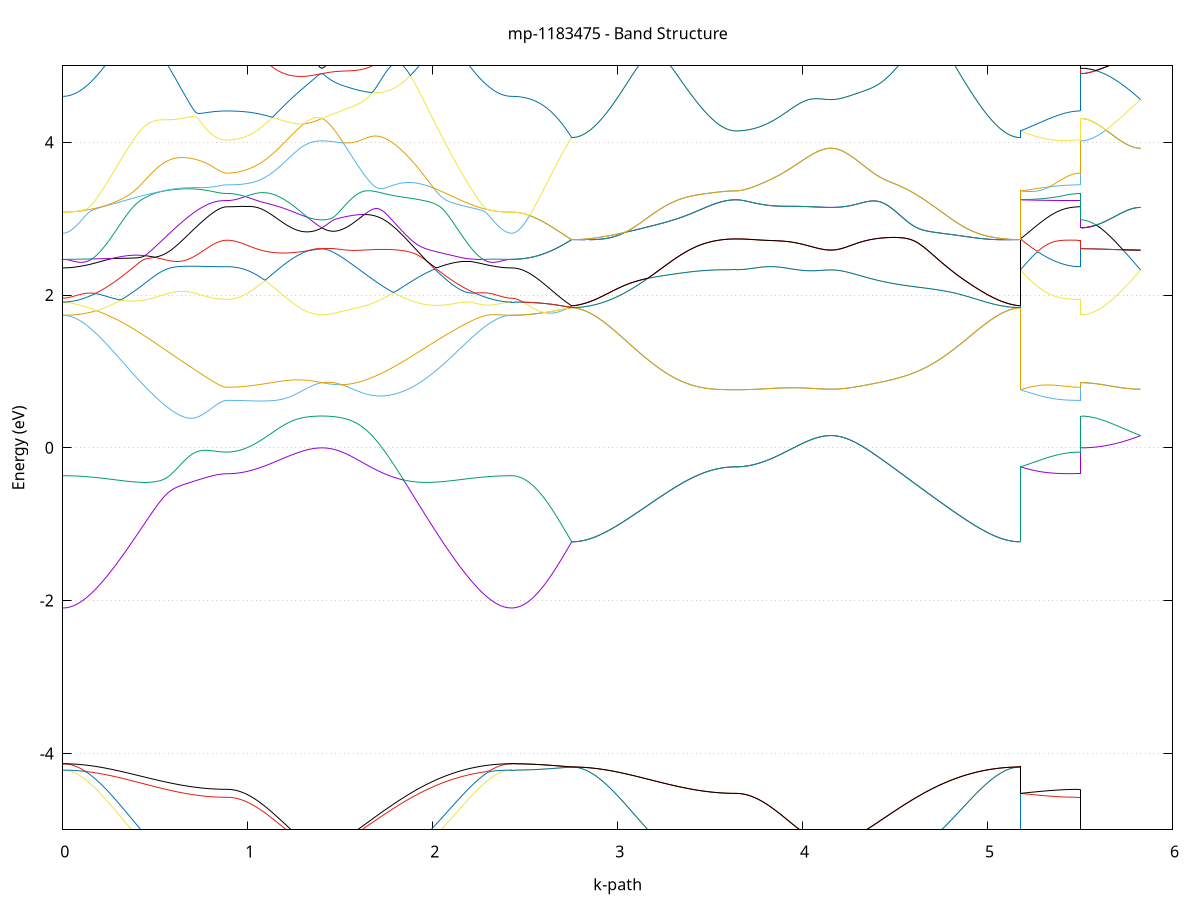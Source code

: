 set title 'mp-1183475 - Band Structure'
set xlabel 'k-path'
set ylabel 'Energy (eV)'
set grid y
set yrange [-5:5]
set terminal png size 800,600
set output 'mp-1183475_bands_gnuplot.png'
plot '-' using 1:2 with lines notitle, '-' using 1:2 with lines notitle, '-' using 1:2 with lines notitle, '-' using 1:2 with lines notitle, '-' using 1:2 with lines notitle, '-' using 1:2 with lines notitle, '-' using 1:2 with lines notitle, '-' using 1:2 with lines notitle, '-' using 1:2 with lines notitle, '-' using 1:2 with lines notitle, '-' using 1:2 with lines notitle, '-' using 1:2 with lines notitle, '-' using 1:2 with lines notitle, '-' using 1:2 with lines notitle, '-' using 1:2 with lines notitle, '-' using 1:2 with lines notitle, '-' using 1:2 with lines notitle, '-' using 1:2 with lines notitle, '-' using 1:2 with lines notitle, '-' using 1:2 with lines notitle, '-' using 1:2 with lines notitle, '-' using 1:2 with lines notitle, '-' using 1:2 with lines notitle, '-' using 1:2 with lines notitle, '-' using 1:2 with lines notitle, '-' using 1:2 with lines notitle, '-' using 1:2 with lines notitle, '-' using 1:2 with lines notitle, '-' using 1:2 with lines notitle, '-' using 1:2 with lines notitle, '-' using 1:2 with lines notitle, '-' using 1:2 with lines notitle, '-' using 1:2 with lines notitle, '-' using 1:2 with lines notitle, '-' using 1:2 with lines notitle, '-' using 1:2 with lines notitle, '-' using 1:2 with lines notitle, '-' using 1:2 with lines notitle, '-' using 1:2 with lines notitle, '-' using 1:2 with lines notitle, '-' using 1:2 with lines notitle, '-' using 1:2 with lines notitle, '-' using 1:2 with lines notitle, '-' using 1:2 with lines notitle, '-' using 1:2 with lines notitle, '-' using 1:2 with lines notitle, '-' using 1:2 with lines notitle, '-' using 1:2 with lines notitle
0.000000 -42.470020
0.009980 -42.470020
0.019960 -42.470020
0.029940 -42.470020
0.039920 -42.470020
0.049900 -42.469920
0.059880 -42.469920
0.069860 -42.469920
0.079839 -42.469920
0.089819 -42.469820
0.099799 -42.469820
0.109779 -42.469820
0.119759 -42.469720
0.129739 -42.469720
0.139719 -42.469620
0.149699 -42.469620
0.159679 -42.469620
0.169659 -42.469520
0.179639 -42.469420
0.189619 -42.469420
0.199599 -42.469320
0.209579 -42.469320
0.219559 -42.469220
0.229539 -42.469120
0.239518 -42.469020
0.249498 -42.469020
0.259478 -42.468920
0.269458 -42.468820
0.279438 -42.468720
0.289418 -42.468620
0.299398 -42.468620
0.309378 -42.468520
0.319358 -42.468420
0.329338 -42.468320
0.339318 -42.468220
0.349298 -42.468120
0.359278 -42.468020
0.369258 -42.467920
0.379238 -42.467820
0.389218 -42.467720
0.399197 -42.467620
0.409177 -42.467520
0.419157 -42.467420
0.429137 -42.467320
0.439117 -42.467220
0.449097 -42.467120
0.459077 -42.467120
0.469057 -42.467020
0.479037 -42.466920
0.489017 -42.466820
0.498997 -42.466720
0.508977 -42.466620
0.518957 -42.466520
0.528937 -42.466420
0.538917 -42.466320
0.548896 -42.466220
0.558876 -42.466120
0.568856 -42.466020
0.578836 -42.465920
0.588816 -42.465820
0.598796 -42.465720
0.608776 -42.465720
0.618756 -42.465620
0.628736 -42.465520
0.638716 -42.465420
0.648696 -42.465320
0.658676 -42.465320
0.668656 -42.465220
0.678636 -42.465120
0.688616 -42.465120
0.698596 -42.465020
0.708575 -42.464920
0.718555 -42.464920
0.728535 -42.464820
0.738515 -42.464820
0.748495 -42.464720
0.758475 -42.464720
0.768455 -42.464620
0.778435 -42.464620
0.788415 -42.464620
0.798395 -42.464520
0.808375 -42.464520
0.818355 -42.464520
0.828335 -42.464520
0.838315 -42.464420
0.848295 -42.464420
0.858275 -42.464420
0.868254 -42.464420
0.878234 -42.464420
0.888214 -42.464420
0.888214 -42.464420
0.898076 -42.464420
0.907938 -42.464420
0.917800 -42.464420
0.927661 -42.464420
0.937523 -42.464420
0.947385 -42.464420
0.957247 -42.464420
0.967108 -42.464420
0.976970 -42.464320
0.986832 -42.464320
0.996694 -42.464320
1.006555 -42.464320
1.016417 -42.464320
1.026279 -42.464320
1.036141 -42.464320
1.046002 -42.464320
1.055864 -42.464220
1.065726 -42.464220
1.075587 -42.464220
1.085449 -42.464220
1.095311 -42.464220
1.105173 -42.464120
1.115034 -42.464120
1.124896 -42.464120
1.134758 -42.464120
1.144620 -42.464120
1.154481 -42.464020
1.164343 -42.464020
1.174205 -42.464020
1.184067 -42.464020
1.193928 -42.464020
1.203790 -42.463920
1.213652 -42.463920
1.223514 -42.463920
1.233375 -42.463920
1.243237 -42.463920
1.253099 -42.463820
1.262961 -42.463820
1.272822 -42.463820
1.282684 -42.463820
1.292546 -42.463820
1.302408 -42.463720
1.312269 -42.463720
1.322131 -42.463720
1.331993 -42.463720
1.341855 -42.463720
1.351716 -42.463720
1.361578 -42.463720
1.371440 -42.463720
1.381302 -42.463720
1.391163 -42.463720
1.401025 -42.463720
1.401025 -42.463720
1.410983 -42.463720
1.420940 -42.463720
1.430898 -42.463720
1.440855 -42.463720
1.450813 -42.463720
1.460770 -42.463720
1.470728 -42.463720
1.480685 -42.463720
1.490642 -42.463820
1.500600 -42.463820
1.510557 -42.463820
1.520515 -42.463820
1.530472 -42.463820
1.540430 -42.463920
1.550387 -42.463920
1.560345 -42.463920
1.570302 -42.464020
1.580260 -42.464020
1.590217 -42.464120
1.600175 -42.464120
1.610132 -42.464120
1.620090 -42.464220
1.630047 -42.464220
1.640005 -42.464320
1.649962 -42.464320
1.659920 -42.464420
1.669877 -42.464520
1.679835 -42.464520
1.689792 -42.464620
1.699750 -42.464720
1.709707 -42.464720
1.719665 -42.464820
1.729622 -42.464920
1.739580 -42.464920
1.749537 -42.465020
1.759495 -42.465120
1.769452 -42.465220
1.779410 -42.465320
1.789367 -42.465320
1.799325 -42.465420
1.809282 -42.465520
1.819240 -42.465620
1.829197 -42.465720
1.839155 -42.465820
1.849112 -42.465920
1.859070 -42.466020
1.869027 -42.466120
1.878985 -42.466220
1.888942 -42.466320
1.898900 -42.466420
1.908857 -42.466520
1.918815 -42.466520
1.928772 -42.466620
1.938730 -42.466720
1.948687 -42.466820
1.958645 -42.466920
1.968602 -42.467020
1.978560 -42.467120
1.988517 -42.467220
1.998474 -42.467320
2.008432 -42.467420
2.018390 -42.467520
2.028347 -42.467620
2.038304 -42.467720
2.048262 -42.467820
2.058219 -42.467920
2.068177 -42.468020
2.078134 -42.468120
2.088092 -42.468220
2.098049 -42.468320
2.108007 -42.468420
2.117964 -42.468520
2.127922 -42.468620
2.137879 -42.468720
2.147837 -42.468720
2.157794 -42.468820
2.167752 -42.468920
2.177709 -42.469020
2.187667 -42.469020
2.197624 -42.469120
2.207582 -42.469220
2.217539 -42.469320
2.227497 -42.469320
2.237454 -42.469420
2.247412 -42.469420
2.257369 -42.469520
2.267327 -42.469620
2.277284 -42.469620
2.287242 -42.469720
2.297199 -42.469720
2.307157 -42.469720
2.317114 -42.469820
2.327072 -42.469820
2.337029 -42.469820
2.346987 -42.469920
2.356944 -42.469920
2.366902 -42.469920
2.376859 -42.469920
2.386817 -42.470020
2.396774 -42.470020
2.406732 -42.470020
2.416689 -42.470020
2.426647 -42.470020
2.426647 -42.470020
2.436489 -42.470020
2.446332 -42.470020
2.456175 -42.470020
2.466017 -42.470020
2.475860 -42.470020
2.485703 -42.470020
2.495545 -42.470020
2.505388 -42.470020
2.515231 -42.470020
2.525074 -42.470020
2.534916 -42.470020
2.544759 -42.470020
2.554602 -42.470020
2.564444 -42.469920
2.574287 -42.470020
2.584130 -42.469920
2.593972 -42.469920
2.603815 -42.469920
2.613658 -42.469920
2.623500 -42.469920
2.633343 -42.469920
2.643186 -42.469920
2.653029 -42.469920
2.662871 -42.469920
2.672714 -42.469920
2.682557 -42.469920
2.692399 -42.469920
2.702242 -42.469920
2.712085 -42.469920
2.721927 -42.469920
2.731770 -42.469920
2.741613 -42.469920
2.751456 -42.469920
2.751456 -42.469820
2.761435 -42.469820
2.771415 -42.469920
2.781395 -42.469820
2.791375 -42.469820
2.801355 -42.469820
2.811335 -42.469820
2.821315 -42.469820
2.831295 -42.469720
2.841275 -42.469720
2.851255 -42.469720
2.861235 -42.469720
2.871215 -42.469620
2.881195 -42.469620
2.891175 -42.469520
2.901155 -42.469520
2.911134 -42.469420
2.921114 -42.469420
2.931094 -42.469320
2.941074 -42.469320
2.951054 -42.469220
2.961034 -42.469120
2.971014 -42.469120
2.980994 -42.469020
2.990974 -42.468920
3.000954 -42.468920
3.010934 -42.468820
3.020914 -42.468720
3.030894 -42.468620
3.040874 -42.468520
3.050854 -42.468520
3.060834 -42.468420
3.070813 -42.468320
3.080793 -42.468220
3.090773 -42.468120
3.100753 -42.468020
3.110733 -42.467920
3.120713 -42.467820
3.130693 -42.467720
3.140673 -42.467620
3.150653 -42.467520
3.160633 -42.467420
3.170613 -42.467420
3.180593 -42.467320
3.190573 -42.467220
3.200553 -42.467120
3.210533 -42.467020
3.220513 -42.466920
3.230492 -42.466820
3.240472 -42.466720
3.250452 -42.466620
3.260432 -42.466520
3.270412 -42.466420
3.280392 -42.466320
3.290372 -42.466220
3.300352 -42.466120
3.310332 -42.466020
3.320312 -42.465920
3.330292 -42.465820
3.340272 -42.465820
3.350252 -42.465720
3.360232 -42.465620
3.370212 -42.465520
3.380191 -42.465420
3.390171 -42.465420
3.400151 -42.465320
3.410131 -42.465220
3.420111 -42.465120
3.430091 -42.465120
3.440071 -42.465020
3.450051 -42.465020
3.460031 -42.464920
3.470011 -42.464820
3.479991 -42.464820
3.489971 -42.464720
3.499951 -42.464720
3.509931 -42.464620
3.519911 -42.464620
3.529891 -42.464620
3.539870 -42.464520
3.549850 -42.464520
3.559830 -42.464520
3.569810 -42.464420
3.579790 -42.464420
3.589770 -42.464420
3.599750 -42.464420
3.609730 -42.464420
3.619710 -42.464420
3.629690 -42.464420
3.639670 -42.464420
3.639670 -42.464420
3.649532 -42.464420
3.659393 -42.464420
3.669255 -42.464320
3.679117 -42.464320
3.688979 -42.464320
3.698840 -42.464320
3.708702 -42.464320
3.718564 -42.464320
3.728426 -42.464320
3.738287 -42.464320
3.748149 -42.464320
3.758011 -42.464320
3.767873 -42.464320
3.777734 -42.464320
3.787596 -42.464220
3.797458 -42.464220
3.807320 -42.464220
3.817181 -42.464220
3.827043 -42.464220
3.836905 -42.464220
3.846766 -42.464120
3.856628 -42.464120
3.866490 -42.464120
3.876352 -42.464120
3.886213 -42.464120
3.896075 -42.464020
3.905937 -42.464020
3.915799 -42.464020
3.925660 -42.464020
3.935522 -42.464020
3.945384 -42.463920
3.955246 -42.463920
3.965107 -42.463920
3.974969 -42.463920
3.984831 -42.463920
3.994693 -42.463820
4.004554 -42.463820
4.014416 -42.463820
4.024278 -42.463820
4.034140 -42.463820
4.044001 -42.463820
4.053863 -42.463720
4.063725 -42.463720
4.073587 -42.463720
4.083448 -42.463720
4.093310 -42.463720
4.103172 -42.463720
4.113034 -42.463720
4.122895 -42.463720
4.132757 -42.463720
4.142619 -42.463720
4.152481 -42.463720
4.152481 -42.463720
4.162438 -42.463720
4.172396 -42.463720
4.182353 -42.463720
4.192311 -42.463720
4.202268 -42.463720
4.212226 -42.463720
4.222183 -42.463720
4.232140 -42.463720
4.242098 -42.463720
4.252056 -42.463820
4.262013 -42.463820
4.271970 -42.463820
4.281928 -42.463820
4.291885 -42.463920
4.301843 -42.463920
4.311800 -42.463920
4.321758 -42.464020
4.331715 -42.464020
4.341673 -42.464020
4.351630 -42.464120
4.361588 -42.464120
4.371545 -42.464220
4.381503 -42.464220
4.391460 -42.464320
4.401418 -42.464320
4.411375 -42.464420
4.421333 -42.464420
4.431290 -42.464520
4.441248 -42.464520
4.451205 -42.464620
4.461163 -42.464720
4.471120 -42.464720
4.481078 -42.464820
4.491035 -42.464920
4.500993 -42.465020
4.510950 -42.465020
4.520908 -42.465120
4.530865 -42.465220
4.540823 -42.465320
4.550780 -42.465420
4.560738 -42.465520
4.570695 -42.465520
4.580653 -42.465620
4.590610 -42.465720
4.600568 -42.465820
4.610525 -42.465920
4.620483 -42.466020
4.630440 -42.466120
4.640398 -42.466220
4.650355 -42.466320
4.660313 -42.466420
4.670270 -42.466520
4.680228 -42.466620
4.690185 -42.466720
4.700143 -42.466820
4.710100 -42.466920
4.720058 -42.467020
4.730015 -42.467120
4.739973 -42.467220
4.749930 -42.467320
4.759888 -42.467420
4.769845 -42.467420
4.779802 -42.467520
4.789760 -42.467620
4.799717 -42.467720
4.809675 -42.467820
4.819632 -42.467920
4.829590 -42.468020
4.839547 -42.468120
4.849505 -42.468220
4.859462 -42.468320
4.869420 -42.468420
4.879377 -42.468520
4.889335 -42.468520
4.899292 -42.468620
4.909250 -42.468720
4.919207 -42.468820
4.929165 -42.468920
4.939122 -42.468920
4.949080 -42.469020
4.959037 -42.469120
4.968995 -42.469120
4.978952 -42.469220
4.988910 -42.469320
4.998867 -42.469320
5.008825 -42.469420
5.018782 -42.469420
5.028740 -42.469520
5.038697 -42.469520
5.048655 -42.469620
5.058612 -42.469620
5.068570 -42.469720
5.078527 -42.469720
5.088485 -42.469720
5.098442 -42.469820
5.108400 -42.469820
5.118357 -42.469820
5.128315 -42.469820
5.138272 -42.469820
5.148230 -42.469820
5.158187 -42.469920
5.168145 -42.469920
5.178102 -42.469820
5.178102 -42.464420
5.187945 -42.464420
5.197788 -42.464420
5.207630 -42.464420
5.217473 -42.464420
5.227316 -42.464420
5.237158 -42.464420
5.247001 -42.464420
5.256844 -42.464420
5.266686 -42.464420
5.276529 -42.464420
5.286372 -42.464420
5.296214 -42.464420
5.306057 -42.464420
5.315900 -42.464420
5.325743 -42.464420
5.335585 -42.464420
5.345428 -42.464420
5.355271 -42.464420
5.365113 -42.464420
5.374956 -42.464420
5.384799 -42.464420
5.394641 -42.464420
5.404484 -42.464420
5.414327 -42.464420
5.424169 -42.464420
5.434012 -42.464420
5.443855 -42.464420
5.453698 -42.464420
5.463540 -42.464420
5.473383 -42.464420
5.483226 -42.464420
5.493068 -42.464420
5.502911 -42.464420
5.502911 -42.463720
5.512754 -42.463720
5.522596 -42.463720
5.532439 -42.463720
5.542282 -42.463720
5.552125 -42.463720
5.561967 -42.463720
5.571810 -42.463720
5.581653 -42.463720
5.591495 -42.463720
5.601338 -42.463720
5.611181 -42.463720
5.621023 -42.463720
5.630866 -42.463720
5.640709 -42.463720
5.650551 -42.463720
5.660394 -42.463720
5.670237 -42.463720
5.680080 -42.463720
5.689922 -42.463720
5.699765 -42.463720
5.709608 -42.463720
5.719450 -42.463720
5.729293 -42.463720
5.739136 -42.463720
5.748978 -42.463720
5.758821 -42.463720
5.768664 -42.463720
5.778506 -42.463720
5.788349 -42.463720
5.798192 -42.463720
5.808035 -42.463720
5.817877 -42.463720
5.827720 -42.463720
e
0.000000 -42.469720
0.009980 -42.469720
0.019960 -42.469720
0.029940 -42.469720
0.039920 -42.469720
0.049900 -42.469720
0.059880 -42.469720
0.069860 -42.469620
0.079839 -42.469620
0.089819 -42.469620
0.099799 -42.469520
0.109779 -42.469520
0.119759 -42.469520
0.129739 -42.469420
0.139719 -42.469420
0.149699 -42.469420
0.159679 -42.469320
0.169659 -42.469220
0.179639 -42.469220
0.189619 -42.469120
0.199599 -42.469120
0.209579 -42.469020
0.219559 -42.468920
0.229539 -42.468920
0.239518 -42.468820
0.249498 -42.468720
0.259478 -42.468720
0.269458 -42.468620
0.279438 -42.468520
0.289418 -42.468420
0.299398 -42.468320
0.309378 -42.468320
0.319358 -42.468220
0.329338 -42.468120
0.339318 -42.468020
0.349298 -42.467920
0.359278 -42.467820
0.369258 -42.467720
0.379238 -42.467620
0.389218 -42.467520
0.399197 -42.467420
0.409177 -42.467320
0.419157 -42.467220
0.429137 -42.467220
0.439117 -42.467120
0.449097 -42.467020
0.459077 -42.466920
0.469057 -42.466820
0.479037 -42.466720
0.489017 -42.466620
0.498997 -42.466520
0.508977 -42.466420
0.518957 -42.466320
0.528937 -42.466220
0.538917 -42.466120
0.548896 -42.466020
0.558876 -42.465920
0.568856 -42.465920
0.578836 -42.465820
0.588816 -42.465720
0.598796 -42.465620
0.608776 -42.465520
0.618756 -42.465420
0.628736 -42.465420
0.638716 -42.465320
0.648696 -42.465220
0.658676 -42.465120
0.668656 -42.465120
0.678636 -42.465020
0.688616 -42.464920
0.698596 -42.464920
0.708575 -42.464820
0.718555 -42.464820
0.728535 -42.464720
0.738515 -42.464720
0.748495 -42.464620
0.758475 -42.464620
0.768455 -42.464520
0.778435 -42.464520
0.788415 -42.464520
0.798395 -42.464420
0.808375 -42.464420
0.818355 -42.464420
0.828335 -42.464420
0.838315 -42.464420
0.848295 -42.464320
0.858275 -42.464320
0.868254 -42.464320
0.878234 -42.464320
0.888214 -42.464320
0.888214 -42.464320
0.898076 -42.464320
0.907938 -42.464320
0.917800 -42.464320
0.927661 -42.464320
0.937523 -42.464320
0.947385 -42.464320
0.957247 -42.464320
0.967108 -42.464320
0.976970 -42.464320
0.986832 -42.464320
0.996694 -42.464220
1.006555 -42.464220
1.016417 -42.464220
1.026279 -42.464220
1.036141 -42.464220
1.046002 -42.464220
1.055864 -42.464220
1.065726 -42.464120
1.075587 -42.464120
1.085449 -42.464120
1.095311 -42.464120
1.105173 -42.464120
1.115034 -42.464120
1.124896 -42.464020
1.134758 -42.464020
1.144620 -42.464020
1.154481 -42.464020
1.164343 -42.464020
1.174205 -42.463920
1.184067 -42.463920
1.193928 -42.463920
1.203790 -42.463920
1.213652 -42.463920
1.223514 -42.463820
1.233375 -42.463820
1.243237 -42.463820
1.253099 -42.463820
1.262961 -42.463820
1.272822 -42.463820
1.282684 -42.463720
1.292546 -42.463720
1.302408 -42.463720
1.312269 -42.463720
1.322131 -42.463720
1.331993 -42.463720
1.341855 -42.463720
1.351716 -42.463720
1.361578 -42.463720
1.371440 -42.463720
1.381302 -42.463720
1.391163 -42.463720
1.401025 -42.463720
1.401025 -42.463720
1.410983 -42.463720
1.420940 -42.463720
1.430898 -42.463720
1.440855 -42.463720
1.450813 -42.463720
1.460770 -42.463720
1.470728 -42.463720
1.480685 -42.463720
1.490642 -42.463720
1.500600 -42.463720
1.510557 -42.463820
1.520515 -42.463820
1.530472 -42.463820
1.540430 -42.463820
1.550387 -42.463920
1.560345 -42.463920
1.570302 -42.463920
1.580260 -42.464020
1.590217 -42.464020
1.600175 -42.464020
1.610132 -42.464120
1.620090 -42.464120
1.630047 -42.464220
1.640005 -42.464220
1.649962 -42.464320
1.659920 -42.464320
1.669877 -42.464420
1.679835 -42.464420
1.689792 -42.464520
1.699750 -42.464620
1.709707 -42.464620
1.719665 -42.464720
1.729622 -42.464820
1.739580 -42.464820
1.749537 -42.464920
1.759495 -42.465020
1.769452 -42.465120
1.779410 -42.465120
1.789367 -42.465220
1.799325 -42.465320
1.809282 -42.465420
1.819240 -42.465520
1.829197 -42.465620
1.839155 -42.465620
1.849112 -42.465720
1.859070 -42.465820
1.869027 -42.465920
1.878985 -42.466020
1.888942 -42.466120
1.898900 -42.466220
1.908857 -42.466320
1.918815 -42.466420
1.928772 -42.466520
1.938730 -42.466620
1.948687 -42.466720
1.958645 -42.466820
1.968602 -42.466920
1.978560 -42.467020
1.988517 -42.467120
1.998474 -42.467220
2.008432 -42.467320
2.018390 -42.467320
2.028347 -42.467420
2.038304 -42.467520
2.048262 -42.467620
2.058219 -42.467720
2.068177 -42.467820
2.078134 -42.467920
2.088092 -42.468020
2.098049 -42.468120
2.108007 -42.468220
2.117964 -42.468320
2.127922 -42.468320
2.137879 -42.468420
2.147837 -42.468520
2.157794 -42.468620
2.167752 -42.468720
2.177709 -42.468720
2.187667 -42.468820
2.197624 -42.468920
2.207582 -42.468920
2.217539 -42.469020
2.227497 -42.469120
2.237454 -42.469120
2.247412 -42.469220
2.257369 -42.469320
2.267327 -42.469320
2.277284 -42.469420
2.287242 -42.469420
2.297199 -42.469420
2.307157 -42.469520
2.317114 -42.469520
2.327072 -42.469620
2.337029 -42.469620
2.346987 -42.469620
2.356944 -42.469620
2.366902 -42.469720
2.376859 -42.469720
2.386817 -42.469720
2.396774 -42.469720
2.406732 -42.469720
2.416689 -42.469720
2.426647 -42.469720
2.426647 -42.469720
2.436489 -42.469720
2.446332 -42.469720
2.456175 -42.469720
2.466017 -42.469720
2.475860 -42.469720
2.485703 -42.469720
2.495545 -42.469720
2.505388 -42.469720
2.515231 -42.469720
2.525074 -42.469720
2.534916 -42.469720
2.544759 -42.469720
2.554602 -42.469720
2.564444 -42.469720
2.574287 -42.469820
2.584130 -42.469820
2.593972 -42.469820
2.603815 -42.469820
2.613658 -42.469720
2.623500 -42.469820
2.633343 -42.469820
2.643186 -42.469820
2.653029 -42.469820
2.662871 -42.469820
2.672714 -42.469820
2.682557 -42.469820
2.692399 -42.469820
2.702242 -42.469820
2.712085 -42.469820
2.721927 -42.469820
2.731770 -42.469820
2.741613 -42.469820
2.751456 -42.469820
2.751456 -42.469820
2.761435 -42.469820
2.771415 -42.469820
2.781395 -42.469820
2.791375 -42.469820
2.801355 -42.469820
2.811335 -42.469820
2.821315 -42.469820
2.831295 -42.469720
2.841275 -42.469720
2.851255 -42.469720
2.861235 -42.469620
2.871215 -42.469620
2.881195 -42.469620
2.891175 -42.469520
2.901155 -42.469520
2.911134 -42.469420
2.921114 -42.469420
2.931094 -42.469320
2.941074 -42.469320
2.951054 -42.469220
2.961034 -42.469120
2.971014 -42.469120
2.980994 -42.469020
2.990974 -42.468920
3.000954 -42.468820
3.010934 -42.468820
3.020914 -42.468720
3.030894 -42.468620
3.040874 -42.468520
3.050854 -42.468420
3.060834 -42.468420
3.070813 -42.468320
3.080793 -42.468220
3.090773 -42.468120
3.100753 -42.468020
3.110733 -42.467920
3.120713 -42.467820
3.130693 -42.467720
3.140673 -42.467620
3.150653 -42.467520
3.160633 -42.467420
3.170613 -42.467320
3.180593 -42.467220
3.190573 -42.467120
3.200553 -42.467120
3.210533 -42.467020
3.220513 -42.466920
3.230492 -42.466820
3.240472 -42.466720
3.250452 -42.466620
3.260432 -42.466520
3.270412 -42.466420
3.280392 -42.466320
3.290372 -42.466220
3.300352 -42.466120
3.310332 -42.466020
3.320312 -42.465920
3.330292 -42.465820
3.340272 -42.465820
3.350252 -42.465720
3.360232 -42.465620
3.370212 -42.465520
3.380191 -42.465420
3.390171 -42.465420
3.400151 -42.465320
3.410131 -42.465220
3.420111 -42.465120
3.430091 -42.465120
3.440071 -42.465020
3.450051 -42.464920
3.460031 -42.464920
3.470011 -42.464820
3.479991 -42.464820
3.489971 -42.464720
3.499951 -42.464720
3.509931 -42.464620
3.519911 -42.464620
3.529891 -42.464620
3.539870 -42.464520
3.549850 -42.464520
3.559830 -42.464520
3.569810 -42.464420
3.579790 -42.464420
3.589770 -42.464420
3.599750 -42.464420
3.609730 -42.464420
3.619710 -42.464420
3.629690 -42.464320
3.639670 -42.464320
3.639670 -42.464320
3.649532 -42.464320
3.659393 -42.464320
3.669255 -42.464320
3.679117 -42.464320
3.688979 -42.464320
3.698840 -42.464320
3.708702 -42.464320
3.718564 -42.464320
3.728426 -42.464320
3.738287 -42.464320
3.748149 -42.464320
3.758011 -42.464320
3.767873 -42.464320
3.777734 -42.464220
3.787596 -42.464220
3.797458 -42.464220
3.807320 -42.464220
3.817181 -42.464220
3.827043 -42.464220
3.836905 -42.464120
3.846766 -42.464120
3.856628 -42.464120
3.866490 -42.464120
3.876352 -42.464120
3.886213 -42.464020
3.896075 -42.464020
3.905937 -42.464020
3.915799 -42.464020
3.925660 -42.464020
3.935522 -42.463920
3.945384 -42.463920
3.955246 -42.463920
3.965107 -42.463920
3.974969 -42.463920
3.984831 -42.463820
3.994693 -42.463820
4.004554 -42.463820
4.014416 -42.463820
4.024278 -42.463820
4.034140 -42.463820
4.044001 -42.463720
4.053863 -42.463720
4.063725 -42.463720
4.073587 -42.463720
4.083448 -42.463720
4.093310 -42.463720
4.103172 -42.463720
4.113034 -42.463720
4.122895 -42.463720
4.132757 -42.463720
4.142619 -42.463720
4.152481 -42.463720
4.152481 -42.463720
4.162438 -42.463720
4.172396 -42.463720
4.182353 -42.463720
4.192311 -42.463720
4.202268 -42.463720
4.212226 -42.463720
4.222183 -42.463720
4.232140 -42.463720
4.242098 -42.463720
4.252056 -42.463820
4.262013 -42.463820
4.271970 -42.463820
4.281928 -42.463820
4.291885 -42.463820
4.301843 -42.463920
4.311800 -42.463920
4.321758 -42.463920
4.331715 -42.464020
4.341673 -42.464020
4.351630 -42.464120
4.361588 -42.464120
4.371545 -42.464220
4.381503 -42.464220
4.391460 -42.464320
4.401418 -42.464320
4.411375 -42.464420
4.421333 -42.464420
4.431290 -42.464520
4.441248 -42.464520
4.451205 -42.464620
4.461163 -42.464720
4.471120 -42.464720
4.481078 -42.464820
4.491035 -42.464920
4.500993 -42.465020
4.510950 -42.465020
4.520908 -42.465120
4.530865 -42.465220
4.540823 -42.465320
4.550780 -42.465420
4.560738 -42.465420
4.570695 -42.465520
4.580653 -42.465620
4.590610 -42.465720
4.600568 -42.465820
4.610525 -42.465920
4.620483 -42.466020
4.630440 -42.466120
4.640398 -42.466220
4.650355 -42.466320
4.660313 -42.466420
4.670270 -42.466520
4.680228 -42.466620
4.690185 -42.466720
4.700143 -42.466820
4.710100 -42.466920
4.720058 -42.466920
4.730015 -42.467020
4.739973 -42.467120
4.749930 -42.467220
4.759888 -42.467320
4.769845 -42.467420
4.779802 -42.467520
4.789760 -42.467620
4.799717 -42.467720
4.809675 -42.467820
4.819632 -42.467920
4.829590 -42.468020
4.839547 -42.468120
4.849505 -42.468220
4.859462 -42.468320
4.869420 -42.468420
4.879377 -42.468520
4.889335 -42.468520
4.899292 -42.468620
4.909250 -42.468720
4.919207 -42.468820
4.929165 -42.468820
4.939122 -42.468920
4.949080 -42.469020
4.959037 -42.469120
4.968995 -42.469120
4.978952 -42.469220
4.988910 -42.469320
4.998867 -42.469320
5.008825 -42.469420
5.018782 -42.469420
5.028740 -42.469520
5.038697 -42.469520
5.048655 -42.469620
5.058612 -42.469620
5.068570 -42.469620
5.078527 -42.469720
5.088485 -42.469720
5.098442 -42.469720
5.108400 -42.469820
5.118357 -42.469820
5.128315 -42.469820
5.138272 -42.469820
5.148230 -42.469820
5.158187 -42.469820
5.168145 -42.469820
5.178102 -42.469820
5.178102 -42.464320
5.187945 -42.464320
5.197788 -42.464320
5.207630 -42.464320
5.217473 -42.464320
5.227316 -42.464320
5.237158 -42.464320
5.247001 -42.464320
5.256844 -42.464320
5.266686 -42.464320
5.276529 -42.464320
5.286372 -42.464320
5.296214 -42.464320
5.306057 -42.464320
5.315900 -42.464320
5.325743 -42.464320
5.335585 -42.464320
5.345428 -42.464320
5.355271 -42.464320
5.365113 -42.464320
5.374956 -42.464320
5.384799 -42.464320
5.394641 -42.464320
5.404484 -42.464320
5.414327 -42.464320
5.424169 -42.464320
5.434012 -42.464320
5.443855 -42.464320
5.453698 -42.464320
5.463540 -42.464320
5.473383 -42.464320
5.483226 -42.464320
5.493068 -42.464320
5.502911 -42.464320
5.502911 -42.463720
5.512754 -42.463720
5.522596 -42.463720
5.532439 -42.463720
5.542282 -42.463720
5.552125 -42.463720
5.561967 -42.463720
5.571810 -42.463720
5.581653 -42.463720
5.591495 -42.463720
5.601338 -42.463720
5.611181 -42.463720
5.621023 -42.463720
5.630866 -42.463720
5.640709 -42.463720
5.650551 -42.463720
5.660394 -42.463720
5.670237 -42.463720
5.680080 -42.463720
5.689922 -42.463720
5.699765 -42.463720
5.709608 -42.463720
5.719450 -42.463720
5.729293 -42.463720
5.739136 -42.463720
5.748978 -42.463720
5.758821 -42.463720
5.768664 -42.463720
5.778506 -42.463720
5.788349 -42.463720
5.798192 -42.463720
5.808035 -42.463720
5.817877 -42.463720
5.827720 -42.463720
e
0.000000 -23.565020
0.009980 -23.565020
0.019960 -23.565020
0.029940 -23.564920
0.039920 -23.564920
0.049900 -23.564820
0.059880 -23.564820
0.069860 -23.564720
0.079839 -23.564620
0.089819 -23.564520
0.099799 -23.564320
0.109779 -23.564220
0.119759 -23.564020
0.129739 -23.563920
0.139719 -23.563720
0.149699 -23.563520
0.159679 -23.563320
0.169659 -23.563120
0.179639 -23.562920
0.189619 -23.562620
0.199599 -23.562420
0.209579 -23.562220
0.219559 -23.561920
0.229539 -23.561620
0.239518 -23.561420
0.249498 -23.561120
0.259478 -23.560820
0.269458 -23.560520
0.279438 -23.560220
0.289418 -23.559920
0.299398 -23.559620
0.309378 -23.559420
0.319358 -23.559120
0.329338 -23.558820
0.339318 -23.558520
0.349298 -23.558220
0.359278 -23.557920
0.369258 -23.557720
0.379238 -23.557520
0.389218 -23.557320
0.399197 -23.557120
0.409177 -23.556920
0.419157 -23.556820
0.429137 -23.556720
0.439117 -23.556720
0.449097 -23.556720
0.459077 -23.556820
0.469057 -23.557020
0.479037 -23.557220
0.489017 -23.557620
0.498997 -23.558020
0.508977 -23.558520
0.518957 -23.559120
0.528937 -23.559820
0.538917 -23.560520
0.548896 -23.561320
0.558876 -23.562120
0.568856 -23.563020
0.578836 -23.563920
0.588816 -23.564820
0.598796 -23.565720
0.608776 -23.566720
0.618756 -23.567620
0.628736 -23.568520
0.638716 -23.569520
0.648696 -23.570420
0.658676 -23.571320
0.668656 -23.572220
0.678636 -23.573020
0.688616 -23.573920
0.698596 -23.574720
0.708575 -23.575420
0.718555 -23.576220
0.728535 -23.576920
0.738515 -23.577520
0.748495 -23.578220
0.758475 -23.578820
0.768455 -23.579320
0.778435 -23.579820
0.788415 -23.580320
0.798395 -23.580720
0.808375 -23.581120
0.818355 -23.581520
0.828335 -23.581820
0.838315 -23.582020
0.848295 -23.582220
0.858275 -23.582420
0.868254 -23.582520
0.878234 -23.582620
0.888214 -23.582620
0.888214 -23.582620
0.898076 -23.582620
0.907938 -23.582620
0.917800 -23.582520
0.927661 -23.582420
0.937523 -23.582320
0.947385 -23.582220
0.957247 -23.582120
0.967108 -23.581920
0.976970 -23.581720
0.986832 -23.581520
0.996694 -23.581320
1.006555 -23.581020
1.016417 -23.580820
1.026279 -23.580520
1.036141 -23.580220
1.046002 -23.579820
1.055864 -23.579520
1.065726 -23.579120
1.075587 -23.578720
1.085449 -23.578320
1.095311 -23.577920
1.105173 -23.577420
1.115034 -23.577020
1.124896 -23.576520
1.134758 -23.576020
1.144620 -23.575520
1.154481 -23.575020
1.164343 -23.574420
1.174205 -23.573920
1.184067 -23.573320
1.193928 -23.572720
1.203790 -23.572120
1.213652 -23.571520
1.223514 -23.570920
1.233375 -23.570320
1.243237 -23.569720
1.253099 -23.569020
1.262961 -23.568420
1.272822 -23.567720
1.282684 -23.567120
1.292546 -23.566520
1.302408 -23.565820
1.312269 -23.565220
1.322131 -23.564620
1.331993 -23.564020
1.341855 -23.563520
1.351716 -23.563020
1.361578 -23.562520
1.371440 -23.562120
1.381302 -23.561820
1.391163 -23.561620
1.401025 -23.561620
1.401025 -23.561620
1.410983 -23.561620
1.420940 -23.561820
1.430898 -23.562120
1.440855 -23.562420
1.450813 -23.562720
1.460770 -23.563120
1.470728 -23.563520
1.480685 -23.564020
1.490642 -23.564420
1.500600 -23.564820
1.510557 -23.565220
1.520515 -23.565520
1.530472 -23.565920
1.540430 -23.566220
1.550387 -23.566520
1.560345 -23.566820
1.570302 -23.567020
1.580260 -23.567220
1.590217 -23.567420
1.600175 -23.567520
1.610132 -23.567620
1.620090 -23.567620
1.630047 -23.567620
1.640005 -23.567620
1.649962 -23.567520
1.659920 -23.567420
1.669877 -23.567220
1.679835 -23.567020
1.689792 -23.566820
1.699750 -23.566620
1.709707 -23.566320
1.719665 -23.565920
1.729622 -23.565620
1.739580 -23.565220
1.749537 -23.564720
1.759495 -23.564320
1.769452 -23.563820
1.779410 -23.563320
1.789367 -23.562820
1.799325 -23.562220
1.809282 -23.561720
1.819240 -23.561120
1.829197 -23.560520
1.839155 -23.560020
1.849112 -23.559520
1.859070 -23.558920
1.869027 -23.558420
1.878985 -23.558020
1.888942 -23.557520
1.898900 -23.557220
1.908857 -23.556820
1.918815 -23.556620
1.928772 -23.556320
1.938730 -23.556220
1.948687 -23.556120
1.958645 -23.556020
1.968602 -23.556020
1.978560 -23.556120
1.988517 -23.556220
1.998474 -23.556320
2.008432 -23.556520
2.018390 -23.556620
2.028347 -23.556920
2.038304 -23.557120
2.048262 -23.557320
2.058219 -23.557620
2.068177 -23.557920
2.078134 -23.558220
2.088092 -23.558420
2.098049 -23.558720
2.108007 -23.559020
2.117964 -23.559320
2.127922 -23.559620
2.137879 -23.559920
2.147837 -23.560220
2.157794 -23.560520
2.167752 -23.560820
2.177709 -23.561120
2.187667 -23.561420
2.197624 -23.561620
2.207582 -23.561920
2.217539 -23.562220
2.227497 -23.562420
2.237454 -23.562620
2.247412 -23.562920
2.257369 -23.563120
2.267327 -23.563320
2.277284 -23.563520
2.287242 -23.563720
2.297199 -23.563920
2.307157 -23.564020
2.317114 -23.564220
2.327072 -23.564320
2.337029 -23.564520
2.346987 -23.564620
2.356944 -23.564720
2.366902 -23.564820
2.376859 -23.564820
2.386817 -23.564920
2.396774 -23.564920
2.406732 -23.565020
2.416689 -23.565020
2.426647 -23.565020
2.426647 -23.565020
2.436489 -23.565020
2.446332 -23.564920
2.456175 -23.564920
2.466017 -23.564720
2.475860 -23.564620
2.485703 -23.564420
2.495545 -23.564320
2.505388 -23.564020
2.515231 -23.563820
2.525074 -23.563520
2.534916 -23.563220
2.544759 -23.562820
2.554602 -23.562520
2.564444 -23.562120
2.574287 -23.561720
2.584130 -23.561220
2.593972 -23.560820
2.603815 -23.560320
2.613658 -23.559720
2.623500 -23.559220
2.633343 -23.558720
2.643186 -23.558120
2.653029 -23.557520
2.662871 -23.556920
2.672714 -23.556320
2.682557 -23.555720
2.692399 -23.555120
2.702242 -23.554520
2.712085 -23.553820
2.721927 -23.553220
2.731770 -23.552520
2.741613 -23.551820
2.751456 -23.551220
2.751456 -23.551220
2.761435 -23.551220
2.771415 -23.551220
2.781395 -23.551120
2.791375 -23.551120
2.801355 -23.551120
2.811335 -23.551020
2.821315 -23.550920
2.831295 -23.550920
2.841275 -23.550820
2.851255 -23.550720
2.861235 -23.550620
2.871215 -23.550520
2.881195 -23.550420
2.891175 -23.550220
2.901155 -23.550120
2.911134 -23.549920
2.921114 -23.549820
2.931094 -23.549620
2.941074 -23.549520
2.951054 -23.549320
2.961034 -23.549120
2.971014 -23.549020
2.980994 -23.548820
2.990974 -23.548620
3.000954 -23.548420
3.010934 -23.548220
3.020914 -23.548020
3.030894 -23.547820
3.040874 -23.547720
3.050854 -23.547520
3.060834 -23.547320
3.070813 -23.547220
3.080793 -23.547020
3.090773 -23.546920
3.100753 -23.546820
3.110733 -23.546720
3.120713 -23.546720
3.130693 -23.546720
3.140673 -23.546720
3.150653 -23.546820
3.160633 -23.546920
3.170613 -23.547220
3.180593 -23.547520
3.190573 -23.548020
3.200553 -23.548520
3.210533 -23.549120
3.220513 -23.549920
3.230492 -23.550720
3.240472 -23.551620
3.250452 -23.552520
3.260432 -23.553520
3.270412 -23.554620
3.280392 -23.555720
3.290372 -23.556820
3.300352 -23.557920
3.310332 -23.559120
3.320312 -23.560220
3.330292 -23.561320
3.340272 -23.562520
3.350252 -23.563620
3.360232 -23.564720
3.370212 -23.565820
3.380191 -23.566820
3.390171 -23.567920
3.400151 -23.568920
3.410131 -23.569920
3.420111 -23.570820
3.430091 -23.571720
3.440071 -23.572620
3.450051 -23.573520
3.460031 -23.574320
3.470011 -23.575120
3.479991 -23.575920
3.489971 -23.576620
3.499951 -23.577220
3.509931 -23.577920
3.519911 -23.578420
3.529891 -23.579020
3.539870 -23.579520
3.549850 -23.579920
3.559830 -23.580320
3.569810 -23.580720
3.579790 -23.581020
3.589770 -23.581320
3.599750 -23.581520
3.609730 -23.581720
3.619710 -23.581820
3.629690 -23.581920
3.639670 -23.581920
3.639670 -23.581920
3.649532 -23.581920
3.659393 -23.581820
3.669255 -23.581820
3.679117 -23.581720
3.688979 -23.581620
3.698840 -23.581520
3.708702 -23.581320
3.718564 -23.581220
3.728426 -23.581020
3.738287 -23.580820
3.748149 -23.580620
3.758011 -23.580320
3.767873 -23.580120
3.777734 -23.579820
3.787596 -23.579520
3.797458 -23.579220
3.807320 -23.578820
3.817181 -23.578520
3.827043 -23.578120
3.836905 -23.577720
3.846766 -23.577320
3.856628 -23.576820
3.866490 -23.576420
3.876352 -23.575920
3.886213 -23.575420
3.896075 -23.574920
3.905937 -23.574420
3.915799 -23.573920
3.925660 -23.573420
3.935522 -23.572820
3.945384 -23.572320
3.955246 -23.571720
3.965107 -23.571120
3.974969 -23.570520
3.984831 -23.569920
3.994693 -23.569320
4.004554 -23.568720
4.014416 -23.568120
4.024278 -23.567520
4.034140 -23.566920
4.044001 -23.566320
4.053863 -23.565720
4.063725 -23.565120
4.073587 -23.564520
4.083448 -23.564020
4.093310 -23.563520
4.103172 -23.563120
4.113034 -23.562720
4.122895 -23.562420
4.132757 -23.562120
4.142619 -23.562020
4.152481 -23.561920
4.152481 -23.561920
4.162438 -23.562020
4.172396 -23.562120
4.182353 -23.562320
4.192311 -23.562620
4.202268 -23.562920
4.212226 -23.563320
4.222183 -23.563720
4.232140 -23.564020
4.242098 -23.564420
4.252056 -23.564820
4.262013 -23.565220
4.271970 -23.565520
4.281928 -23.565820
4.291885 -23.566120
4.301843 -23.566420
4.311800 -23.566620
4.321758 -23.566820
4.331715 -23.566920
4.341673 -23.567120
4.351630 -23.567120
4.361588 -23.567220
4.371545 -23.567220
4.381503 -23.567120
4.391460 -23.567020
4.401418 -23.566920
4.411375 -23.566820
4.421333 -23.566620
4.431290 -23.566320
4.441248 -23.566020
4.451205 -23.565720
4.461163 -23.565320
4.471120 -23.564920
4.481078 -23.564420
4.491035 -23.564020
4.500993 -23.563420
4.510950 -23.562920
4.520908 -23.562320
4.530865 -23.561620
4.540823 -23.561020
4.550780 -23.560320
4.560738 -23.559520
4.570695 -23.558820
4.580653 -23.558020
4.590610 -23.557220
4.600568 -23.556420
4.610525 -23.555620
4.620483 -23.554820
4.630440 -23.554020
4.640398 -23.553120
4.650355 -23.552320
4.660313 -23.551520
4.670270 -23.550820
4.680228 -23.550120
4.690185 -23.549420
4.700143 -23.548820
4.710100 -23.548220
4.720058 -23.547820
4.730015 -23.547420
4.739973 -23.547020
4.749930 -23.546820
4.759888 -23.546620
4.769845 -23.546520
4.779802 -23.546420
4.789760 -23.546420
4.799717 -23.546420
4.809675 -23.546520
4.819632 -23.546620
4.829590 -23.546720
4.839547 -23.546820
4.849505 -23.547020
4.859462 -23.547120
4.869420 -23.547320
4.879377 -23.547520
4.889335 -23.547720
4.899292 -23.547820
4.909250 -23.548020
4.919207 -23.548220
4.929165 -23.548420
4.939122 -23.548620
4.949080 -23.548820
4.959037 -23.549020
4.968995 -23.549120
4.978952 -23.549320
4.988910 -23.549520
4.998867 -23.549720
5.008825 -23.549820
5.018782 -23.550020
5.028740 -23.550120
5.038697 -23.550220
5.048655 -23.550420
5.058612 -23.550520
5.068570 -23.550620
5.078527 -23.550720
5.088485 -23.550820
5.098442 -23.550920
5.108400 -23.550920
5.118357 -23.551020
5.128315 -23.551120
5.138272 -23.551120
5.148230 -23.551120
5.158187 -23.551220
5.168145 -23.551220
5.178102 -23.551220
5.178102 -23.581920
5.187945 -23.581920
5.197788 -23.582020
5.207630 -23.582020
5.217473 -23.582020
5.227316 -23.582120
5.237158 -23.582120
5.247001 -23.582220
5.256844 -23.582220
5.266686 -23.582220
5.276529 -23.582320
5.286372 -23.582320
5.296214 -23.582320
5.306057 -23.582420
5.315900 -23.582420
5.325743 -23.582420
5.335585 -23.582420
5.345428 -23.582520
5.355271 -23.582520
5.365113 -23.582520
5.374956 -23.582520
5.384799 -23.582520
5.394641 -23.582520
5.404484 -23.582620
5.414327 -23.582620
5.424169 -23.582620
5.434012 -23.582620
5.443855 -23.582620
5.453698 -23.582620
5.463540 -23.582620
5.473383 -23.582620
5.483226 -23.582620
5.493068 -23.582620
5.502911 -23.582620
5.502911 -23.561620
5.512754 -23.561620
5.522596 -23.561620
5.532439 -23.561620
5.542282 -23.561620
5.552125 -23.561620
5.561967 -23.561620
5.571810 -23.561620
5.581653 -23.561620
5.591495 -23.561620
5.601338 -23.561620
5.611181 -23.561620
5.621023 -23.561720
5.630866 -23.561720
5.640709 -23.561720
5.650551 -23.561720
5.660394 -23.561720
5.670237 -23.561720
5.680080 -23.561820
5.689922 -23.561820
5.699765 -23.561820
5.709608 -23.561820
5.719450 -23.561820
5.729293 -23.561820
5.739136 -23.561920
5.748978 -23.561920
5.758821 -23.561920
5.768664 -23.561920
5.778506 -23.561920
5.788349 -23.561920
5.798192 -23.561920
5.808035 -23.561920
5.817877 -23.561920
5.827720 -23.561920
e
0.000000 -23.537320
0.009980 -23.537320
0.019960 -23.537320
0.029940 -23.537220
0.039920 -23.537220
0.049900 -23.537220
0.059880 -23.537120
0.069860 -23.537120
0.079839 -23.537020
0.089819 -23.537020
0.099799 -23.536920
0.109779 -23.536820
0.119759 -23.536820
0.129739 -23.536720
0.139719 -23.536620
0.149699 -23.536520
0.159679 -23.536420
0.169659 -23.536320
0.179639 -23.536220
0.189619 -23.536120
0.199599 -23.535920
0.209579 -23.535820
0.219559 -23.535720
0.229539 -23.535620
0.239518 -23.535420
0.249498 -23.535320
0.259478 -23.535220
0.269458 -23.535020
0.279438 -23.534920
0.289418 -23.534820
0.299398 -23.534720
0.309378 -23.534620
0.319358 -23.534520
0.329338 -23.534520
0.339318 -23.534420
0.349298 -23.534520
0.359278 -23.534620
0.369258 -23.534820
0.379238 -23.535120
0.389218 -23.535620
0.399197 -23.536320
0.409177 -23.537220
0.419157 -23.538220
0.429137 -23.539320
0.439117 -23.540520
0.449097 -23.541820
0.459077 -23.543120
0.469057 -23.544420
0.479037 -23.545820
0.489017 -23.547120
0.498997 -23.548520
0.508977 -23.549820
0.518957 -23.551220
0.528937 -23.552520
0.538917 -23.553920
0.548896 -23.555220
0.558876 -23.556520
0.568856 -23.557820
0.578836 -23.559020
0.588816 -23.560320
0.598796 -23.561520
0.608776 -23.562720
0.618756 -23.563920
0.628736 -23.565020
0.638716 -23.566120
0.648696 -23.567220
0.658676 -23.568220
0.668656 -23.569320
0.678636 -23.570220
0.688616 -23.571220
0.698596 -23.572120
0.708575 -23.572920
0.718555 -23.573720
0.728535 -23.574520
0.738515 -23.575320
0.748495 -23.576020
0.758475 -23.576620
0.768455 -23.577220
0.778435 -23.577820
0.788415 -23.578320
0.798395 -23.578820
0.808375 -23.579220
0.818355 -23.579620
0.828335 -23.579920
0.838315 -23.580120
0.848295 -23.580420
0.858275 -23.580520
0.868254 -23.580720
0.878234 -23.580720
0.888214 -23.580820
0.888214 -23.580820
0.898076 -23.580720
0.907938 -23.580720
0.917800 -23.580720
0.927661 -23.580620
0.937523 -23.580520
0.947385 -23.580420
0.957247 -23.580320
0.967108 -23.580120
0.976970 -23.579920
0.986832 -23.579720
0.996694 -23.579520
1.006555 -23.579320
1.016417 -23.579020
1.026279 -23.578720
1.036141 -23.578420
1.046002 -23.578120
1.055864 -23.577820
1.065726 -23.577420
1.075587 -23.577120
1.085449 -23.576720
1.095311 -23.576320
1.105173 -23.575820
1.115034 -23.575420
1.124896 -23.574920
1.134758 -23.574520
1.144620 -23.574020
1.154481 -23.573520
1.164343 -23.573020
1.174205 -23.572420
1.184067 -23.571920
1.193928 -23.571420
1.203790 -23.570820
1.213652 -23.570220
1.223514 -23.569620
1.233375 -23.569120
1.243237 -23.568520
1.253099 -23.567920
1.262961 -23.567320
1.272822 -23.566720
1.282684 -23.566120
1.292546 -23.565520
1.302408 -23.564920
1.312269 -23.564420
1.322131 -23.563920
1.331993 -23.563420
1.341855 -23.562920
1.351716 -23.562520
1.361578 -23.562120
1.371440 -23.561920
1.381302 -23.561720
1.391163 -23.561620
1.401025 -23.561520
1.401025 -23.561520
1.410983 -23.561620
1.420940 -23.561720
1.430898 -23.561920
1.440855 -23.562120
1.450813 -23.562420
1.460770 -23.562820
1.470728 -23.563220
1.480685 -23.563520
1.490642 -23.563920
1.500600 -23.564320
1.510557 -23.564620
1.520515 -23.564920
1.530472 -23.565220
1.540430 -23.565520
1.550387 -23.565720
1.560345 -23.565920
1.570302 -23.566120
1.580260 -23.566220
1.590217 -23.566320
1.600175 -23.566420
1.610132 -23.566420
1.620090 -23.566420
1.630047 -23.566320
1.640005 -23.566220
1.649962 -23.566020
1.659920 -23.565820
1.669877 -23.565520
1.679835 -23.565320
1.689792 -23.564920
1.699750 -23.564520
1.709707 -23.564120
1.719665 -23.563720
1.729622 -23.563120
1.739580 -23.562620
1.749537 -23.562020
1.759495 -23.561320
1.769452 -23.560720
1.779410 -23.559920
1.789367 -23.559220
1.799325 -23.558420
1.809282 -23.557620
1.819240 -23.556720
1.829197 -23.555820
1.839155 -23.554920
1.849112 -23.553920
1.859070 -23.552920
1.869027 -23.551920
1.878985 -23.550920
1.888942 -23.549820
1.898900 -23.548720
1.908857 -23.547620
1.918815 -23.546520
1.928772 -23.545420
1.938730 -23.544320
1.948687 -23.543120
1.958645 -23.542020
1.968602 -23.540920
1.978560 -23.539820
1.988517 -23.538720
1.998474 -23.537720
2.008432 -23.536920
2.018390 -23.536120
2.028347 -23.535520
2.038304 -23.535020
2.048262 -23.534720
2.058219 -23.534520
2.068177 -23.534420
2.078134 -23.534320
2.088092 -23.534320
2.098049 -23.534420
2.108007 -23.534520
2.117964 -23.534620
2.127922 -23.534720
2.137879 -23.534820
2.147837 -23.534920
2.157794 -23.535020
2.167752 -23.535220
2.177709 -23.535320
2.187667 -23.535420
2.197624 -23.535620
2.207582 -23.535720
2.217539 -23.535820
2.227497 -23.535920
2.237454 -23.536120
2.247412 -23.536220
2.257369 -23.536320
2.267327 -23.536420
2.277284 -23.536520
2.287242 -23.536620
2.297199 -23.536720
2.307157 -23.536820
2.317114 -23.536820
2.327072 -23.536920
2.337029 -23.537020
2.346987 -23.537020
2.356944 -23.537120
2.366902 -23.537120
2.376859 -23.537220
2.386817 -23.537220
2.396774 -23.537220
2.406732 -23.537320
2.416689 -23.537320
2.426647 -23.537320
2.426647 -23.537320
2.436489 -23.537320
2.446332 -23.537320
2.456175 -23.537420
2.466017 -23.537520
2.475860 -23.537720
2.485703 -23.537820
2.495545 -23.538020
2.505388 -23.538320
2.515231 -23.538520
2.525074 -23.538820
2.534916 -23.539120
2.544759 -23.539520
2.554602 -23.539820
2.564444 -23.540220
2.574287 -23.540720
2.584130 -23.541120
2.593972 -23.541620
2.603815 -23.542120
2.613658 -23.542620
2.623500 -23.543120
2.633343 -23.543720
2.643186 -23.544220
2.653029 -23.544820
2.662871 -23.545420
2.672714 -23.546020
2.682557 -23.546720
2.692399 -23.547320
2.702242 -23.547920
2.712085 -23.548620
2.721927 -23.549220
2.731770 -23.549920
2.741613 -23.550520
2.751456 -23.551220
2.751456 -23.551220
2.761435 -23.551220
2.771415 -23.551220
2.781395 -23.551120
2.791375 -23.551120
2.801355 -23.551020
2.811335 -23.551020
2.821315 -23.550920
2.831295 -23.550920
2.841275 -23.550820
2.851255 -23.550720
2.861235 -23.550620
2.871215 -23.550520
2.881195 -23.550320
2.891175 -23.550220
2.901155 -23.550120
2.911134 -23.549920
2.921114 -23.549820
2.931094 -23.549620
2.941074 -23.549520
2.951054 -23.549320
2.961034 -23.549120
2.971014 -23.548920
2.980994 -23.548820
2.990974 -23.548620
3.000954 -23.548420
3.010934 -23.548220
3.020914 -23.548020
3.030894 -23.547820
3.040874 -23.547720
3.050854 -23.547520
3.060834 -23.547320
3.070813 -23.547220
3.080793 -23.547020
3.090773 -23.546920
3.100753 -23.546820
3.110733 -23.546720
3.120713 -23.546620
3.130693 -23.546620
3.140673 -23.546720
3.150653 -23.546820
3.160633 -23.546920
3.170613 -23.547220
3.180593 -23.547520
3.190573 -23.548020
3.200553 -23.548520
3.210533 -23.549120
3.220513 -23.549820
3.230492 -23.550720
3.240472 -23.551620
3.250452 -23.552520
3.260432 -23.553520
3.270412 -23.554620
3.280392 -23.555720
3.290372 -23.556820
3.300352 -23.557920
3.310332 -23.559120
3.320312 -23.560220
3.330292 -23.561320
3.340272 -23.562520
3.350252 -23.563620
3.360232 -23.564720
3.370212 -23.565720
3.380191 -23.566820
3.390171 -23.567920
3.400151 -23.568920
3.410131 -23.569920
3.420111 -23.570820
3.430091 -23.571720
3.440071 -23.572620
3.450051 -23.573520
3.460031 -23.574320
3.470011 -23.575120
3.479991 -23.575820
3.489971 -23.576620
3.499951 -23.577220
3.509931 -23.577820
3.519911 -23.578420
3.529891 -23.579020
3.539870 -23.579520
3.549850 -23.579920
3.559830 -23.580320
3.569810 -23.580720
3.579790 -23.581020
3.589770 -23.581320
3.599750 -23.581520
3.609730 -23.581620
3.619710 -23.581820
3.629690 -23.581820
3.639670 -23.581920
3.639670 -23.581920
3.649532 -23.581920
3.659393 -23.581820
3.669255 -23.581820
3.679117 -23.581720
3.688979 -23.581620
3.698840 -23.581520
3.708702 -23.581320
3.718564 -23.581220
3.728426 -23.581020
3.738287 -23.580820
3.748149 -23.580620
3.758011 -23.580320
3.767873 -23.580120
3.777734 -23.579820
3.787596 -23.579520
3.797458 -23.579220
3.807320 -23.578820
3.817181 -23.578520
3.827043 -23.578120
3.836905 -23.577720
3.846766 -23.577320
3.856628 -23.576820
3.866490 -23.576420
3.876352 -23.575920
3.886213 -23.575420
3.896075 -23.574920
3.905937 -23.574420
3.915799 -23.573920
3.925660 -23.573420
3.935522 -23.572820
3.945384 -23.572320
3.955246 -23.571720
3.965107 -23.571120
3.974969 -23.570520
3.984831 -23.569920
3.994693 -23.569320
4.004554 -23.568720
4.014416 -23.568120
4.024278 -23.567520
4.034140 -23.566920
4.044001 -23.566320
4.053863 -23.565720
4.063725 -23.565120
4.073587 -23.564520
4.083448 -23.564020
4.093310 -23.563520
4.103172 -23.563120
4.113034 -23.562720
4.122895 -23.562320
4.132757 -23.562120
4.142619 -23.562020
4.152481 -23.561920
4.152481 -23.561920
4.162438 -23.562020
4.172396 -23.562120
4.182353 -23.562320
4.192311 -23.562620
4.202268 -23.562920
4.212226 -23.563320
4.222183 -23.563620
4.232140 -23.564020
4.242098 -23.564420
4.252056 -23.564820
4.262013 -23.565120
4.271970 -23.565520
4.281928 -23.565820
4.291885 -23.566120
4.301843 -23.566420
4.311800 -23.566620
4.321758 -23.566820
4.331715 -23.566920
4.341673 -23.567020
4.351630 -23.567120
4.361588 -23.567220
4.371545 -23.567220
4.381503 -23.567120
4.391460 -23.567020
4.401418 -23.566920
4.411375 -23.566820
4.421333 -23.566520
4.431290 -23.566320
4.441248 -23.566020
4.451205 -23.565720
4.461163 -23.565320
4.471120 -23.564920
4.481078 -23.564420
4.491035 -23.563920
4.500993 -23.563420
4.510950 -23.562920
4.520908 -23.562320
4.530865 -23.561620
4.540823 -23.561020
4.550780 -23.560320
4.560738 -23.559520
4.570695 -23.558820
4.580653 -23.558020
4.590610 -23.557220
4.600568 -23.556420
4.610525 -23.555620
4.620483 -23.554820
4.630440 -23.553920
4.640398 -23.553120
4.650355 -23.552320
4.660313 -23.551520
4.670270 -23.550820
4.680228 -23.550120
4.690185 -23.549420
4.700143 -23.548820
4.710100 -23.548220
4.720058 -23.547720
4.730015 -23.547320
4.739973 -23.547020
4.749930 -23.546820
4.759888 -23.546620
4.769845 -23.546520
4.779802 -23.546420
4.789760 -23.546420
4.799717 -23.546420
4.809675 -23.546520
4.819632 -23.546620
4.829590 -23.546720
4.839547 -23.546820
4.849505 -23.547020
4.859462 -23.547120
4.869420 -23.547320
4.879377 -23.547520
4.889335 -23.547620
4.899292 -23.547820
4.909250 -23.548020
4.919207 -23.548220
4.929165 -23.548420
4.939122 -23.548620
4.949080 -23.548820
4.959037 -23.549020
4.968995 -23.549120
4.978952 -23.549320
4.988910 -23.549520
4.998867 -23.549620
5.008825 -23.549820
5.018782 -23.549920
5.028740 -23.550120
5.038697 -23.550220
5.048655 -23.550420
5.058612 -23.550520
5.068570 -23.550620
5.078527 -23.550720
5.088485 -23.550820
5.098442 -23.550920
5.108400 -23.550920
5.118357 -23.551020
5.128315 -23.551020
5.138272 -23.551120
5.148230 -23.551120
5.158187 -23.551220
5.168145 -23.551220
5.178102 -23.551220
5.178102 -23.581920
5.187945 -23.581820
5.197788 -23.581820
5.207630 -23.581720
5.217473 -23.581720
5.227316 -23.581620
5.237158 -23.581620
5.247001 -23.581620
5.256844 -23.581520
5.266686 -23.581520
5.276529 -23.581420
5.286372 -23.581420
5.296214 -23.581320
5.306057 -23.581320
5.315900 -23.581220
5.325743 -23.581220
5.335585 -23.581120
5.345428 -23.581120
5.355271 -23.581120
5.365113 -23.581020
5.374956 -23.581020
5.384799 -23.581020
5.394641 -23.580920
5.404484 -23.580920
5.414327 -23.580920
5.424169 -23.580920
5.434012 -23.580820
5.443855 -23.580820
5.453698 -23.580820
5.463540 -23.580820
5.473383 -23.580820
5.483226 -23.580820
5.493068 -23.580820
5.502911 -23.580820
5.502911 -23.561520
5.512754 -23.561520
5.522596 -23.561620
5.532439 -23.561620
5.542282 -23.561620
5.552125 -23.561620
5.561967 -23.561620
5.571810 -23.561620
5.581653 -23.561620
5.591495 -23.561620
5.601338 -23.561620
5.611181 -23.561620
5.621023 -23.561720
5.630866 -23.561720
5.640709 -23.561720
5.650551 -23.561720
5.660394 -23.561720
5.670237 -23.561720
5.680080 -23.561820
5.689922 -23.561820
5.699765 -23.561820
5.709608 -23.561820
5.719450 -23.561820
5.729293 -23.561820
5.739136 -23.561820
5.748978 -23.561920
5.758821 -23.561920
5.768664 -23.561920
5.778506 -23.561920
5.788349 -23.561920
5.798192 -23.561920
5.808035 -23.561920
5.817877 -23.561920
5.827720 -23.561920
e
0.000000 -23.498920
0.009980 -23.498920
0.019960 -23.499020
0.029940 -23.499120
0.039920 -23.499320
0.049900 -23.499520
0.059880 -23.499820
0.069860 -23.500120
0.079839 -23.500520
0.089819 -23.500920
0.099799 -23.501320
0.109779 -23.501820
0.119759 -23.502420
0.129739 -23.503020
0.139719 -23.503620
0.149699 -23.504320
0.159679 -23.505020
0.169659 -23.505820
0.179639 -23.506620
0.189619 -23.507420
0.199599 -23.508320
0.209579 -23.509220
0.219559 -23.510220
0.229539 -23.511120
0.239518 -23.512220
0.249498 -23.513220
0.259478 -23.514320
0.269458 -23.515420
0.279438 -23.516620
0.289418 -23.517820
0.299398 -23.518920
0.309378 -23.520120
0.319358 -23.521320
0.329338 -23.522520
0.339318 -23.523720
0.349298 -23.524920
0.359278 -23.525920
0.369258 -23.527020
0.379238 -23.528120
0.389218 -23.529220
0.399197 -23.530320
0.409177 -23.531520
0.419157 -23.532520
0.429137 -23.533620
0.439117 -23.534620
0.449097 -23.535520
0.459077 -23.536320
0.469057 -23.537120
0.479037 -23.537820
0.489017 -23.538420
0.498997 -23.538920
0.508977 -23.539320
0.518957 -23.539620
0.528937 -23.539920
0.538917 -23.540020
0.548896 -23.540120
0.558876 -23.540220
0.568856 -23.540120
0.578836 -23.540020
0.588816 -23.539920
0.598796 -23.539820
0.608776 -23.539620
0.618756 -23.539420
0.628736 -23.539220
0.638716 -23.538920
0.648696 -23.538720
0.658676 -23.538520
0.668656 -23.538220
0.678636 -23.537920
0.688616 -23.537720
0.698596 -23.537420
0.708575 -23.537220
0.718555 -23.536920
0.728535 -23.536720
0.738515 -23.536520
0.748495 -23.536320
0.758475 -23.536020
0.768455 -23.535820
0.778435 -23.535620
0.788415 -23.535520
0.798395 -23.535320
0.808375 -23.535220
0.818355 -23.535020
0.828335 -23.534920
0.838315 -23.534820
0.848295 -23.534720
0.858275 -23.534620
0.868254 -23.534620
0.878234 -23.534620
0.888214 -23.534620
0.888214 -23.534620
0.898076 -23.534620
0.907938 -23.534620
0.917800 -23.534520
0.927661 -23.534520
0.937523 -23.534520
0.947385 -23.534520
0.957247 -23.534420
0.967108 -23.534420
0.976970 -23.534420
0.986832 -23.534320
0.996694 -23.534320
1.006555 -23.534220
1.016417 -23.534220
1.026279 -23.534120
1.036141 -23.534120
1.046002 -23.534020
1.055864 -23.534020
1.065726 -23.533920
1.075587 -23.533920
1.085449 -23.533820
1.095311 -23.533820
1.105173 -23.533820
1.115034 -23.533820
1.124896 -23.533820
1.134758 -23.533920
1.144620 -23.534020
1.154481 -23.534320
1.164343 -23.534620
1.174205 -23.535020
1.184067 -23.535620
1.193928 -23.536220
1.203790 -23.536920
1.213652 -23.537720
1.223514 -23.538520
1.233375 -23.539320
1.243237 -23.540120
1.253099 -23.541020
1.262961 -23.541920
1.272822 -23.542720
1.282684 -23.543620
1.292546 -23.544420
1.302408 -23.545220
1.312269 -23.546020
1.322131 -23.546820
1.331993 -23.547520
1.341855 -23.548220
1.351716 -23.548820
1.361578 -23.549320
1.371440 -23.549820
1.381302 -23.550120
1.391163 -23.550320
1.401025 -23.550420
1.401025 -23.550420
1.410983 -23.550320
1.420940 -23.550120
1.430898 -23.549820
1.440855 -23.549320
1.450813 -23.548820
1.460770 -23.548320
1.470728 -23.547620
1.480685 -23.547020
1.490642 -23.546320
1.500600 -23.545520
1.510557 -23.544820
1.520515 -23.544020
1.530472 -23.543220
1.540430 -23.542420
1.550387 -23.541620
1.560345 -23.540820
1.570302 -23.540020
1.580260 -23.539220
1.590217 -23.538420
1.600175 -23.537720
1.610132 -23.537220
1.620090 -23.536720
1.630047 -23.536320
1.640005 -23.536020
1.649962 -23.535820
1.659920 -23.535820
1.669877 -23.535820
1.679835 -23.535920
1.689792 -23.536020
1.699750 -23.536220
1.709707 -23.536420
1.719665 -23.536620
1.729622 -23.536820
1.739580 -23.537020
1.749537 -23.537320
1.759495 -23.537520
1.769452 -23.537720
1.779410 -23.537920
1.789367 -23.538120
1.799325 -23.538320
1.809282 -23.538520
1.819240 -23.538720
1.829197 -23.538820
1.839155 -23.538920
1.849112 -23.538920
1.859070 -23.538920
1.869027 -23.538920
1.878985 -23.538820
1.888942 -23.538620
1.898900 -23.538420
1.908857 -23.538020
1.918815 -23.537620
1.928772 -23.537220
1.938730 -23.536620
1.948687 -23.536020
1.958645 -23.535320
1.968602 -23.534620
1.978560 -23.533820
1.988517 -23.532920
1.998474 -23.532020
2.008432 -23.531020
2.018390 -23.530020
2.028347 -23.529020
2.038304 -23.527920
2.048262 -23.527020
2.058219 -23.526120
2.068177 -23.525120
2.078134 -23.524120
2.088092 -23.523020
2.098049 -23.521820
2.108007 -23.520720
2.117964 -23.519620
2.127922 -23.518420
2.137879 -23.517320
2.147837 -23.516220
2.157794 -23.515020
2.167752 -23.514020
2.177709 -23.512920
2.187667 -23.511820
2.197624 -23.510820
2.207582 -23.509920
2.217539 -23.509020
2.227497 -23.508120
2.237454 -23.507320
2.247412 -23.506420
2.257369 -23.505720
2.267327 -23.504920
2.277284 -23.504220
2.287242 -23.503520
2.297199 -23.502920
2.307157 -23.502320
2.317114 -23.501820
2.327072 -23.501320
2.337029 -23.500820
2.346987 -23.500420
2.356944 -23.500120
2.366902 -23.499820
2.376859 -23.499520
2.386817 -23.499320
2.396774 -23.499120
2.406732 -23.499020
2.416689 -23.498920
2.426647 -23.498920
2.426647 -23.498920
2.436489 -23.498920
2.446332 -23.498920
2.456175 -23.498920
2.466017 -23.498920
2.475860 -23.498920
2.485703 -23.498920
2.495545 -23.498920
2.505388 -23.498920
2.515231 -23.498920
2.525074 -23.498820
2.534916 -23.498820
2.544759 -23.498820
2.554602 -23.498820
2.564444 -23.498820
2.574287 -23.498820
2.584130 -23.498820
2.593972 -23.498820
2.603815 -23.498820
2.613658 -23.498820
2.623500 -23.498720
2.633343 -23.498720
2.643186 -23.498720
2.653029 -23.498720
2.662871 -23.498720
2.672714 -23.498720
2.682557 -23.498720
2.692399 -23.498620
2.702242 -23.498620
2.712085 -23.498620
2.721927 -23.498620
2.731770 -23.498620
2.741613 -23.498620
2.751456 -23.498620
2.751456 -23.498620
2.761435 -23.498620
2.771415 -23.498720
2.781395 -23.498820
2.791375 -23.499020
2.801355 -23.499220
2.811335 -23.499520
2.821315 -23.499820
2.831295 -23.500120
2.841275 -23.500620
2.851255 -23.501020
2.861235 -23.501520
2.871215 -23.502120
2.881195 -23.502720
2.891175 -23.503320
2.901155 -23.504020
2.911134 -23.504820
2.921114 -23.505520
2.931094 -23.506320
2.941074 -23.507220
2.951054 -23.508120
2.961034 -23.509020
2.971014 -23.509920
2.980994 -23.510920
2.990974 -23.511920
3.000954 -23.513020
3.010934 -23.514020
3.020914 -23.515120
3.030894 -23.516220
3.040874 -23.517420
3.050854 -23.518520
3.060834 -23.519620
3.070813 -23.520820
3.080793 -23.522020
3.090773 -23.523120
3.100753 -23.524320
3.110733 -23.525420
3.120713 -23.526520
3.130693 -23.527620
3.140673 -23.528720
3.150653 -23.529720
3.160633 -23.530620
3.170613 -23.531420
3.180593 -23.532220
3.190573 -23.532920
3.200553 -23.533520
3.210533 -23.533920
3.220513 -23.534320
3.230492 -23.534620
3.240472 -23.534820
3.250452 -23.534920
3.260432 -23.535020
3.270412 -23.535020
3.280392 -23.535020
3.290372 -23.534920
3.300352 -23.534820
3.310332 -23.534720
3.320312 -23.534520
3.330292 -23.534420
3.340272 -23.534220
3.350252 -23.534120
3.360232 -23.533920
3.370212 -23.533720
3.380191 -23.533520
3.390171 -23.533320
3.400151 -23.533120
3.410131 -23.533020
3.420111 -23.532820
3.430091 -23.532620
3.440071 -23.532420
3.450051 -23.532320
3.460031 -23.532120
3.470011 -23.531920
3.479991 -23.531820
3.489971 -23.531720
3.499951 -23.531520
3.509931 -23.531420
3.519911 -23.531320
3.529891 -23.531220
3.539870 -23.531120
3.549850 -23.531020
3.559830 -23.530920
3.569810 -23.530820
3.579790 -23.530720
3.589770 -23.530720
3.599750 -23.530620
3.609730 -23.530620
3.619710 -23.530620
3.629690 -23.530620
3.639670 -23.530620
3.639670 -23.530620
3.649532 -23.530620
3.659393 -23.530620
3.669255 -23.530520
3.679117 -23.530520
3.688979 -23.530520
3.698840 -23.530520
3.708702 -23.530520
3.718564 -23.530520
3.728426 -23.530520
3.738287 -23.530520
3.748149 -23.530420
3.758011 -23.530420
3.767873 -23.530420
3.777734 -23.530420
3.787596 -23.530420
3.797458 -23.530420
3.807320 -23.530420
3.817181 -23.530420
3.827043 -23.530420
3.836905 -23.530420
3.846766 -23.530520
3.856628 -23.530620
3.866490 -23.530720
3.876352 -23.530920
3.886213 -23.531220
3.896075 -23.531620
3.905937 -23.532120
3.915799 -23.532820
3.925660 -23.533520
3.935522 -23.534220
3.945384 -23.535020
3.955246 -23.535920
3.965107 -23.536720
3.974969 -23.537620
3.984831 -23.538520
3.994693 -23.539420
4.004554 -23.540320
4.014416 -23.541220
4.024278 -23.542120
4.034140 -23.543020
4.044001 -23.543820
4.053863 -23.544720
4.063725 -23.545520
4.073587 -23.546220
4.083448 -23.546920
4.093310 -23.547620
4.103172 -23.548220
4.113034 -23.548720
4.122895 -23.549120
4.132757 -23.549420
4.142619 -23.549620
4.152481 -23.549720
4.152481 -23.549720
4.162438 -23.549620
4.172396 -23.549420
4.182353 -23.549120
4.192311 -23.548720
4.202268 -23.548320
4.212226 -23.547720
4.222183 -23.547220
4.232140 -23.546520
4.242098 -23.545920
4.252056 -23.545220
4.262013 -23.544520
4.271970 -23.543720
4.281928 -23.543020
4.291885 -23.542220
4.301843 -23.541520
4.311800 -23.540720
4.321758 -23.539920
4.331715 -23.539220
4.341673 -23.538420
4.351630 -23.537720
4.361588 -23.536920
4.371545 -23.536220
4.381503 -23.535520
4.391460 -23.534820
4.401418 -23.534220
4.411375 -23.533720
4.421333 -23.533220
4.431290 -23.532820
4.441248 -23.532620
4.451205 -23.532420
4.461163 -23.532420
4.471120 -23.532320
4.481078 -23.532420
4.491035 -23.532520
4.500993 -23.532620
4.510950 -23.532720
4.520908 -23.532820
4.530865 -23.533020
4.540823 -23.533120
4.550780 -23.533320
4.560738 -23.533420
4.570695 -23.533620
4.580653 -23.533720
4.590610 -23.533920
4.600568 -23.534020
4.610525 -23.534120
4.620483 -23.534220
4.630440 -23.534320
4.640398 -23.534320
4.650355 -23.534420
4.660313 -23.534320
4.670270 -23.534320
4.680228 -23.534120
4.690185 -23.533920
4.700143 -23.533720
4.710100 -23.533320
4.720058 -23.532920
4.730015 -23.532320
4.739973 -23.531720
4.749930 -23.531020
4.759888 -23.530220
4.769845 -23.529420
4.779802 -23.528520
4.789760 -23.527620
4.799717 -23.526620
4.809675 -23.525520
4.819632 -23.524520
4.829590 -23.523420
4.839547 -23.522320
4.849505 -23.521220
4.859462 -23.520120
4.869420 -23.519120
4.879377 -23.518020
4.889335 -23.516920
4.899292 -23.515820
4.909250 -23.514720
4.919207 -23.513720
4.929165 -23.512720
4.939122 -23.511720
4.949080 -23.510720
4.959037 -23.509720
4.968995 -23.508820
4.978952 -23.507920
4.988910 -23.507120
4.998867 -23.506220
5.008825 -23.505420
5.018782 -23.504720
5.028740 -23.504020
5.038697 -23.503320
5.048655 -23.502720
5.058612 -23.502120
5.068570 -23.501520
5.078527 -23.501020
5.088485 -23.500620
5.098442 -23.500120
5.108400 -23.499820
5.118357 -23.499520
5.128315 -23.499220
5.138272 -23.499020
5.148230 -23.498820
5.158187 -23.498720
5.168145 -23.498620
5.178102 -23.498620
5.178102 -23.530620
5.187945 -23.530720
5.197788 -23.530920
5.207630 -23.531120
5.217473 -23.531320
5.227316 -23.531520
5.237158 -23.531620
5.247001 -23.531820
5.256844 -23.532020
5.266686 -23.532220
5.276529 -23.532320
5.286372 -23.532520
5.296214 -23.532720
5.306057 -23.532820
5.315900 -23.533020
5.325743 -23.533120
5.335585 -23.533320
5.345428 -23.533420
5.355271 -23.533620
5.365113 -23.533720
5.374956 -23.533820
5.384799 -23.533920
5.394641 -23.534020
5.404484 -23.534120
5.414327 -23.534220
5.424169 -23.534320
5.434012 -23.534320
5.443855 -23.534420
5.453698 -23.534520
5.463540 -23.534520
5.473383 -23.534520
5.483226 -23.534520
5.493068 -23.534620
5.502911 -23.534620
5.502911 -23.550420
5.512754 -23.550420
5.522596 -23.550320
5.532439 -23.550320
5.542282 -23.550320
5.552125 -23.550320
5.561967 -23.550320
5.571810 -23.550320
5.581653 -23.550320
5.591495 -23.550320
5.601338 -23.550320
5.611181 -23.550320
5.621023 -23.550220
5.630866 -23.550220
5.640709 -23.550220
5.650551 -23.550220
5.660394 -23.550220
5.670237 -23.550120
5.680080 -23.550120
5.689922 -23.550120
5.699765 -23.550120
5.709608 -23.550020
5.719450 -23.550020
5.729293 -23.550020
5.739136 -23.549920
5.748978 -23.549920
5.758821 -23.549920
5.768664 -23.549920
5.778506 -23.549820
5.788349 -23.549820
5.798192 -23.549820
5.808035 -23.549720
5.817877 -23.549720
5.827720 -23.549720
e
0.000000 -23.498920
0.009980 -23.498920
0.019960 -23.498920
0.029940 -23.498920
0.039920 -23.499020
0.049900 -23.499020
0.059880 -23.499120
0.069860 -23.499520
0.079839 -23.499920
0.089819 -23.500320
0.099799 -23.500820
0.109779 -23.501320
0.119759 -23.501920
0.129739 -23.502520
0.139719 -23.503220
0.149699 -23.503920
0.159679 -23.504620
0.169659 -23.505420
0.179639 -23.506220
0.189619 -23.507120
0.199599 -23.508020
0.209579 -23.509020
0.219559 -23.510020
0.229539 -23.511020
0.239518 -23.512020
0.249498 -23.513020
0.259478 -23.514120
0.269458 -23.515220
0.279438 -23.516320
0.289418 -23.517520
0.299398 -23.518620
0.309378 -23.519820
0.319358 -23.520920
0.329338 -23.522120
0.339318 -23.523320
0.349298 -23.524520
0.359278 -23.525720
0.369258 -23.526920
0.379238 -23.527820
0.389218 -23.528520
0.399197 -23.529120
0.409177 -23.529520
0.419157 -23.529720
0.429137 -23.529820
0.439117 -23.529920
0.449097 -23.529920
0.459077 -23.529820
0.469057 -23.529720
0.479037 -23.529620
0.489017 -23.529520
0.498997 -23.529420
0.508977 -23.529320
0.518957 -23.529220
0.528937 -23.529020
0.538917 -23.528920
0.548896 -23.528820
0.558876 -23.528720
0.568856 -23.528520
0.578836 -23.528420
0.588816 -23.528320
0.598796 -23.528220
0.608776 -23.528120
0.618756 -23.528020
0.628736 -23.527920
0.638716 -23.527820
0.648696 -23.527720
0.658676 -23.527620
0.668656 -23.527520
0.678636 -23.527420
0.688616 -23.527420
0.698596 -23.527320
0.708575 -23.527220
0.718555 -23.527220
0.728535 -23.527120
0.738515 -23.527120
0.748495 -23.527120
0.758475 -23.527020
0.768455 -23.527020
0.778435 -23.527020
0.788415 -23.527020
0.798395 -23.526920
0.808375 -23.526920
0.818355 -23.526920
0.828335 -23.526920
0.838315 -23.526920
0.848295 -23.526920
0.858275 -23.526920
0.868254 -23.526920
0.878234 -23.526920
0.888214 -23.526920
0.888214 -23.526920
0.898076 -23.526920
0.907938 -23.526920
0.917800 -23.526920
0.927661 -23.526920
0.937523 -23.526920
0.947385 -23.526920
0.957247 -23.526920
0.967108 -23.526920
0.976970 -23.526920
0.986832 -23.526920
0.996694 -23.526920
1.006555 -23.526920
1.016417 -23.526920
1.026279 -23.526920
1.036141 -23.526920
1.046002 -23.526920
1.055864 -23.526920
1.065726 -23.526920
1.075587 -23.526920
1.085449 -23.526920
1.095311 -23.526920
1.105173 -23.526920
1.115034 -23.527020
1.124896 -23.527520
1.134758 -23.528320
1.144620 -23.529220
1.154481 -23.530020
1.164343 -23.530920
1.174205 -23.531820
1.184067 -23.532820
1.193928 -23.533720
1.203790 -23.534620
1.213652 -23.535620
1.223514 -23.536620
1.233375 -23.537520
1.243237 -23.538520
1.253099 -23.539420
1.262961 -23.540320
1.272822 -23.541220
1.282684 -23.542220
1.292546 -23.543020
1.302408 -23.543920
1.312269 -23.544720
1.322131 -23.545520
1.331993 -23.546220
1.341855 -23.546920
1.351716 -23.547520
1.361578 -23.548020
1.371440 -23.548420
1.381302 -23.548720
1.391163 -23.548920
1.401025 -23.549020
1.401025 -23.549020
1.410983 -23.548920
1.420940 -23.548720
1.430898 -23.548420
1.440855 -23.548120
1.450813 -23.547620
1.460770 -23.547120
1.470728 -23.546520
1.480685 -23.545920
1.490642 -23.545320
1.500600 -23.544620
1.510557 -23.543920
1.520515 -23.543220
1.530472 -23.542520
1.540430 -23.541820
1.550387 -23.541120
1.560345 -23.540420
1.570302 -23.539720
1.580260 -23.539020
1.590217 -23.538320
1.600175 -23.537520
1.610132 -23.536720
1.620090 -23.535920
1.630047 -23.535120
1.640005 -23.534220
1.649962 -23.533420
1.659920 -23.532620
1.669877 -23.531820
1.679835 -23.531020
1.689792 -23.530220
1.699750 -23.529420
1.709707 -23.528620
1.719665 -23.527820
1.729622 -23.527120
1.739580 -23.527220
1.749537 -23.527320
1.759495 -23.527420
1.769452 -23.527420
1.779410 -23.527520
1.789367 -23.527620
1.799325 -23.527720
1.809282 -23.527820
1.819240 -23.528020
1.829197 -23.528120
1.839155 -23.528220
1.849112 -23.528320
1.859070 -23.528420
1.869027 -23.528620
1.878985 -23.528720
1.888942 -23.528820
1.898900 -23.528920
1.908857 -23.529120
1.918815 -23.529220
1.928772 -23.529320
1.938730 -23.529420
1.948687 -23.529520
1.958645 -23.529620
1.968602 -23.529620
1.978560 -23.529620
1.988517 -23.529620
1.998474 -23.529520
2.008432 -23.529220
2.018390 -23.528920
2.028347 -23.528420
2.038304 -23.527820
2.048262 -23.526920
2.058219 -23.525820
2.068177 -23.524720
2.078134 -23.523620
2.088092 -23.522520
2.098049 -23.521420
2.108007 -23.520320
2.117964 -23.519220
2.127922 -23.518120
2.137879 -23.517020
2.147837 -23.515920
2.157794 -23.514920
2.167752 -23.513820
2.177709 -23.512820
2.187667 -23.511820
2.197624 -23.510820
2.207582 -23.509820
2.217539 -23.508920
2.227497 -23.507920
2.237454 -23.507020
2.247412 -23.506220
2.257369 -23.505420
2.267327 -23.504620
2.277284 -23.503820
2.287242 -23.503120
2.297199 -23.502520
2.307157 -23.501920
2.317114 -23.501320
2.327072 -23.500820
2.337029 -23.500320
2.346987 -23.499920
2.356944 -23.499520
2.366902 -23.499220
2.376859 -23.499020
2.386817 -23.499020
2.396774 -23.498920
2.406732 -23.498920
2.416689 -23.498920
2.426647 -23.498920
2.426647 -23.498920
2.436489 -23.498920
2.446332 -23.498920
2.456175 -23.498920
2.466017 -23.498920
2.475860 -23.498920
2.485703 -23.498920
2.495545 -23.498920
2.505388 -23.498920
2.515231 -23.498820
2.525074 -23.498820
2.534916 -23.498820
2.544759 -23.498820
2.554602 -23.498820
2.564444 -23.498820
2.574287 -23.498820
2.584130 -23.498820
2.593972 -23.498820
2.603815 -23.498820
2.613658 -23.498820
2.623500 -23.498720
2.633343 -23.498720
2.643186 -23.498720
2.653029 -23.498720
2.662871 -23.498720
2.672714 -23.498720
2.682557 -23.498720
2.692399 -23.498620
2.702242 -23.498620
2.712085 -23.498620
2.721927 -23.498620
2.731770 -23.498620
2.741613 -23.498620
2.751456 -23.498620
2.751456 -23.498620
2.761435 -23.498620
2.771415 -23.498720
2.781395 -23.498820
2.791375 -23.499020
2.801355 -23.499220
2.811335 -23.499420
2.821315 -23.499820
2.831295 -23.500120
2.841275 -23.500620
2.851255 -23.501020
2.861235 -23.501520
2.871215 -23.502120
2.881195 -23.502720
2.891175 -23.503320
2.901155 -23.504020
2.911134 -23.504720
2.921114 -23.505520
2.931094 -23.506320
2.941074 -23.507220
2.951054 -23.508120
2.961034 -23.509020
2.971014 -23.509920
2.980994 -23.510920
2.990974 -23.511920
3.000954 -23.513020
3.010934 -23.514020
3.020914 -23.515120
3.030894 -23.516220
3.040874 -23.517320
3.050854 -23.518520
3.060834 -23.519620
3.070813 -23.520820
3.080793 -23.522020
3.090773 -23.523120
3.100753 -23.524320
3.110733 -23.525420
3.120713 -23.526520
3.130693 -23.527620
3.140673 -23.528620
3.150653 -23.529620
3.160633 -23.530620
3.170613 -23.531420
3.180593 -23.532220
3.190573 -23.532920
3.200553 -23.533520
3.210533 -23.533920
3.220513 -23.534320
3.230492 -23.534620
3.240472 -23.534820
3.250452 -23.534920
3.260432 -23.535020
3.270412 -23.535020
3.280392 -23.534920
3.290372 -23.534920
3.300352 -23.534820
3.310332 -23.534720
3.320312 -23.534520
3.330292 -23.534420
3.340272 -23.534220
3.350252 -23.534020
3.360232 -23.533920
3.370212 -23.533720
3.380191 -23.533520
3.390171 -23.533320
3.400151 -23.533120
3.410131 -23.533020
3.420111 -23.532820
3.430091 -23.532620
3.440071 -23.532420
3.450051 -23.532320
3.460031 -23.532120
3.470011 -23.531920
3.479991 -23.531820
3.489971 -23.531620
3.499951 -23.531520
3.509931 -23.531420
3.519911 -23.531320
3.529891 -23.531220
3.539870 -23.531020
3.549850 -23.531020
3.559830 -23.530920
3.569810 -23.530820
3.579790 -23.530720
3.589770 -23.530720
3.599750 -23.530620
3.609730 -23.530620
3.619710 -23.530620
3.629690 -23.530620
3.639670 -23.530520
3.639670 -23.530520
3.649532 -23.530520
3.659393 -23.530520
3.669255 -23.530520
3.679117 -23.530520
3.688979 -23.530520
3.698840 -23.530520
3.708702 -23.530520
3.718564 -23.530520
3.728426 -23.530520
3.738287 -23.530420
3.748149 -23.530420
3.758011 -23.530420
3.767873 -23.530420
3.777734 -23.530420
3.787596 -23.530420
3.797458 -23.530420
3.807320 -23.530320
3.817181 -23.530420
3.827043 -23.530420
3.836905 -23.530420
3.846766 -23.530520
3.856628 -23.530620
3.866490 -23.530720
3.876352 -23.530920
3.886213 -23.531220
3.896075 -23.531620
3.905937 -23.532120
3.915799 -23.532820
3.925660 -23.533520
3.935522 -23.534220
3.945384 -23.535020
3.955246 -23.535920
3.965107 -23.536720
3.974969 -23.537620
3.984831 -23.538520
3.994693 -23.539420
4.004554 -23.540320
4.014416 -23.541220
4.024278 -23.542120
4.034140 -23.543020
4.044001 -23.543820
4.053863 -23.544620
4.063725 -23.545420
4.073587 -23.546220
4.083448 -23.546920
4.093310 -23.547620
4.103172 -23.548220
4.113034 -23.548720
4.122895 -23.549120
4.132757 -23.549420
4.142619 -23.549620
4.152481 -23.549720
4.152481 -23.549720
4.162438 -23.549620
4.172396 -23.549420
4.182353 -23.549120
4.192311 -23.548720
4.202268 -23.548320
4.212226 -23.547720
4.222183 -23.547120
4.232140 -23.546520
4.242098 -23.545920
4.252056 -23.545220
4.262013 -23.544420
4.271970 -23.543720
4.281928 -23.543020
4.291885 -23.542220
4.301843 -23.541520
4.311800 -23.540720
4.321758 -23.539920
4.331715 -23.539220
4.341673 -23.538420
4.351630 -23.537720
4.361588 -23.536920
4.371545 -23.536220
4.381503 -23.535520
4.391460 -23.534820
4.401418 -23.534220
4.411375 -23.533720
4.421333 -23.533220
4.431290 -23.532820
4.441248 -23.532620
4.451205 -23.532420
4.461163 -23.532320
4.471120 -23.532320
4.481078 -23.532420
4.491035 -23.532520
4.500993 -23.532620
4.510950 -23.532720
4.520908 -23.532820
4.530865 -23.533020
4.540823 -23.533120
4.550780 -23.533320
4.560738 -23.533420
4.570695 -23.533620
4.580653 -23.533720
4.590610 -23.533920
4.600568 -23.534020
4.610525 -23.534120
4.620483 -23.534220
4.630440 -23.534320
4.640398 -23.534320
4.650355 -23.534420
4.660313 -23.534320
4.670270 -23.534220
4.680228 -23.534120
4.690185 -23.533920
4.700143 -23.533620
4.710100 -23.533320
4.720058 -23.532820
4.730015 -23.532320
4.739973 -23.531720
4.749930 -23.531020
4.759888 -23.530220
4.769845 -23.529420
4.779802 -23.528520
4.789760 -23.527520
4.799717 -23.526620
4.809675 -23.525520
4.819632 -23.524520
4.829590 -23.523420
4.839547 -23.522320
4.849505 -23.521220
4.859462 -23.520120
4.869420 -23.519020
4.879377 -23.518020
4.889335 -23.516920
4.899292 -23.515820
4.909250 -23.514720
4.919207 -23.513720
4.929165 -23.512720
4.939122 -23.511720
4.949080 -23.510720
4.959037 -23.509720
4.968995 -23.508820
4.978952 -23.507920
4.988910 -23.507120
4.998867 -23.506220
5.008825 -23.505420
5.018782 -23.504720
5.028740 -23.504020
5.038697 -23.503320
5.048655 -23.502720
5.058612 -23.502120
5.068570 -23.501520
5.078527 -23.501020
5.088485 -23.500520
5.098442 -23.500120
5.108400 -23.499820
5.118357 -23.499420
5.128315 -23.499220
5.138272 -23.498920
5.148230 -23.498820
5.158187 -23.498720
5.168145 -23.498620
5.178102 -23.498620
5.178102 -23.530520
5.187945 -23.530420
5.197788 -23.530220
5.207630 -23.530020
5.217473 -23.529820
5.227316 -23.529720
5.237158 -23.529520
5.247001 -23.529320
5.256844 -23.529220
5.266686 -23.529020
5.276529 -23.528820
5.286372 -23.528720
5.296214 -23.528520
5.306057 -23.528420
5.315900 -23.528320
5.325743 -23.528120
5.335585 -23.528020
5.345428 -23.527920
5.355271 -23.527820
5.365113 -23.527720
5.374956 -23.527520
5.384799 -23.527520
5.394641 -23.527420
5.404484 -23.527320
5.414327 -23.527220
5.424169 -23.527120
5.434012 -23.527120
5.443855 -23.527020
5.453698 -23.527020
5.463540 -23.527020
5.473383 -23.526920
5.483226 -23.526920
5.493068 -23.526920
5.502911 -23.526920
5.502911 -23.549020
5.512754 -23.549020
5.522596 -23.549020
5.532439 -23.549020
5.542282 -23.549020
5.552125 -23.549020
5.561967 -23.549020
5.571810 -23.549020
5.581653 -23.549020
5.591495 -23.549020
5.601338 -23.549020
5.611181 -23.549120
5.621023 -23.549120
5.630866 -23.549120
5.640709 -23.549120
5.650551 -23.549120
5.660394 -23.549220
5.670237 -23.549220
5.680080 -23.549220
5.689922 -23.549220
5.699765 -23.549320
5.709608 -23.549320
5.719450 -23.549320
5.729293 -23.549320
5.739136 -23.549420
5.748978 -23.549420
5.758821 -23.549420
5.768664 -23.549520
5.778506 -23.549520
5.788349 -23.549520
5.798192 -23.549620
5.808035 -23.549620
5.817877 -23.549620
5.827720 -23.549720
e
0.000000 -23.498220
0.009980 -23.498320
0.019960 -23.498320
0.029940 -23.498520
0.039920 -23.498620
0.049900 -23.498920
0.059880 -23.499120
0.069860 -23.499220
0.079839 -23.499220
0.089819 -23.499320
0.099799 -23.499420
0.109779 -23.499620
0.119759 -23.499720
0.129739 -23.499820
0.139719 -23.500020
0.149699 -23.500120
0.159679 -23.500320
0.169659 -23.500520
0.179639 -23.500720
0.189619 -23.500920
0.199599 -23.501120
0.209579 -23.501320
0.219559 -23.501520
0.229539 -23.501820
0.239518 -23.502020
0.249498 -23.502320
0.259478 -23.502520
0.269458 -23.502820
0.279438 -23.503020
0.289418 -23.503320
0.299398 -23.503620
0.309378 -23.503920
0.319358 -23.504220
0.329338 -23.504520
0.339318 -23.504820
0.349298 -23.505120
0.359278 -23.505420
0.369258 -23.505720
0.379238 -23.506020
0.389218 -23.506420
0.399197 -23.506720
0.409177 -23.507020
0.419157 -23.507320
0.429137 -23.507620
0.439117 -23.508020
0.449097 -23.508320
0.459077 -23.508620
0.469057 -23.509020
0.479037 -23.509320
0.489017 -23.509620
0.498997 -23.509920
0.508977 -23.510220
0.518957 -23.510520
0.528937 -23.510920
0.538917 -23.511220
0.548896 -23.511520
0.558876 -23.511820
0.568856 -23.512120
0.578836 -23.512420
0.588816 -23.512620
0.598796 -23.512920
0.608776 -23.513220
0.618756 -23.513520
0.628736 -23.513720
0.638716 -23.514020
0.648696 -23.514220
0.658676 -23.514520
0.668656 -23.514720
0.678636 -23.514920
0.688616 -23.515120
0.698596 -23.515320
0.708575 -23.515520
0.718555 -23.515720
0.728535 -23.515920
0.738515 -23.516120
0.748495 -23.516220
0.758475 -23.516420
0.768455 -23.516520
0.778435 -23.516720
0.788415 -23.516820
0.798395 -23.516920
0.808375 -23.517020
0.818355 -23.517120
0.828335 -23.517120
0.838315 -23.517220
0.848295 -23.517320
0.858275 -23.517320
0.868254 -23.517320
0.878234 -23.517320
0.888214 -23.517320
0.888214 -23.517320
0.898076 -23.517420
0.907938 -23.517420
0.917800 -23.517520
0.927661 -23.517720
0.937523 -23.517820
0.947385 -23.518120
0.957247 -23.518320
0.967108 -23.518620
0.976970 -23.519020
0.986832 -23.519320
0.996694 -23.519720
1.006555 -23.520220
1.016417 -23.520620
1.026279 -23.521120
1.036141 -23.521720
1.046002 -23.522220
1.055864 -23.522820
1.065726 -23.523420
1.075587 -23.524120
1.085449 -23.524720
1.095311 -23.525420
1.105173 -23.526020
1.115034 -23.526720
1.124896 -23.527320
1.134758 -23.528020
1.144620 -23.528520
1.154481 -23.529020
1.164343 -23.529520
1.174205 -23.529820
1.184067 -23.530020
1.193928 -23.530220
1.203790 -23.530220
1.213652 -23.530320
1.223514 -23.530220
1.233375 -23.530220
1.243237 -23.530120
1.253099 -23.530120
1.262961 -23.530020
1.272822 -23.529920
1.282684 -23.529820
1.292546 -23.529620
1.302408 -23.529520
1.312269 -23.529420
1.322131 -23.529320
1.331993 -23.529120
1.341855 -23.529020
1.351716 -23.528920
1.361578 -23.528820
1.371440 -23.528620
1.381302 -23.528520
1.391163 -23.528420
1.401025 -23.528320
1.401025 -23.528320
1.410983 -23.528420
1.420940 -23.528520
1.430898 -23.528720
1.440855 -23.528820
1.450813 -23.528920
1.460770 -23.529120
1.470728 -23.529320
1.480685 -23.529420
1.490642 -23.529620
1.500600 -23.529720
1.510557 -23.529920
1.520515 -23.530120
1.530472 -23.530320
1.540430 -23.530420
1.550387 -23.530620
1.560345 -23.530820
1.570302 -23.530920
1.580260 -23.531020
1.590217 -23.531220
1.600175 -23.531220
1.610132 -23.531320
1.620090 -23.531220
1.630047 -23.531120
1.640005 -23.530920
1.649962 -23.530520
1.659920 -23.530120
1.669877 -23.529520
1.679835 -23.529020
1.689792 -23.528320
1.699750 -23.527720
1.709707 -23.527020
1.719665 -23.527120
1.729622 -23.527020
1.739580 -23.526320
1.749537 -23.525520
1.759495 -23.524820
1.769452 -23.524020
1.779410 -23.523320
1.789367 -23.522620
1.799325 -23.521820
1.809282 -23.521120
1.819240 -23.520420
1.829197 -23.519720
1.839155 -23.519020
1.849112 -23.518420
1.859070 -23.517720
1.869027 -23.517120
1.878985 -23.516420
1.888942 -23.515820
1.898900 -23.515220
1.908857 -23.514620
1.918815 -23.514020
1.928772 -23.513420
1.938730 -23.512820
1.948687 -23.512220
1.958645 -23.511720
1.968602 -23.511120
1.978560 -23.510620
1.988517 -23.510120
1.998474 -23.509620
2.008432 -23.509120
2.018390 -23.508620
2.028347 -23.508120
2.038304 -23.507720
2.048262 -23.507220
2.058219 -23.506820
2.068177 -23.506420
2.078134 -23.505920
2.088092 -23.505520
2.098049 -23.505120
2.108007 -23.504820
2.117964 -23.504420
2.127922 -23.504020
2.137879 -23.503720
2.147837 -23.503420
2.157794 -23.503120
2.167752 -23.502720
2.177709 -23.502520
2.187667 -23.502220
2.197624 -23.501920
2.207582 -23.501620
2.217539 -23.501420
2.227497 -23.501220
2.237454 -23.500920
2.247412 -23.500720
2.257369 -23.500520
2.267327 -23.500320
2.277284 -23.500220
2.287242 -23.500020
2.297199 -23.499820
2.307157 -23.499720
2.317114 -23.499620
2.327072 -23.499420
2.337029 -23.499320
2.346987 -23.499220
2.356944 -23.499120
2.366902 -23.499120
2.376859 -23.498920
2.386817 -23.498620
2.396774 -23.498520
2.406732 -23.498320
2.416689 -23.498320
2.426647 -23.498220
2.426647 -23.498220
2.436489 -23.498220
2.446332 -23.498220
2.456175 -23.498220
2.466017 -23.498220
2.475860 -23.498220
2.485703 -23.498220
2.495545 -23.498220
2.505388 -23.498320
2.515231 -23.498320
2.525074 -23.498320
2.534916 -23.498320
2.544759 -23.498320
2.554602 -23.498320
2.564444 -23.498320
2.574287 -23.498320
2.584130 -23.498320
2.593972 -23.498320
2.603815 -23.498320
2.613658 -23.498420
2.623500 -23.498420
2.633343 -23.498420
2.643186 -23.498420
2.653029 -23.498420
2.662871 -23.498420
2.672714 -23.498420
2.682557 -23.498520
2.692399 -23.498520
2.702242 -23.498520
2.712085 -23.498520
2.721927 -23.498520
2.731770 -23.498520
2.741613 -23.498520
2.751456 -23.498620
2.751456 -23.498620
2.761435 -23.498620
2.771415 -23.498620
2.781395 -23.498620
2.791375 -23.498720
2.801355 -23.498720
2.811335 -23.498820
2.821315 -23.498820
2.831295 -23.498920
2.841275 -23.499020
2.851255 -23.499120
2.861235 -23.499220
2.871215 -23.499420
2.881195 -23.499520
2.891175 -23.499620
2.901155 -23.499820
2.911134 -23.500020
2.921114 -23.500220
2.931094 -23.500320
2.941074 -23.500520
2.951054 -23.500720
2.961034 -23.501020
2.971014 -23.501220
2.980994 -23.501420
2.990974 -23.501720
3.000954 -23.501920
3.010934 -23.502220
3.020914 -23.502420
3.030894 -23.502720
3.040874 -23.503020
3.050854 -23.503220
3.060834 -23.503520
3.070813 -23.503820
3.080793 -23.504120
3.090773 -23.504420
3.100753 -23.504720
3.110733 -23.505020
3.120713 -23.505320
3.130693 -23.505620
3.140673 -23.505920
3.150653 -23.506320
3.160633 -23.506620
3.170613 -23.506920
3.180593 -23.507220
3.190573 -23.507520
3.200553 -23.507920
3.210533 -23.508220
3.220513 -23.508520
3.230492 -23.508820
3.240472 -23.509220
3.250452 -23.509520
3.260432 -23.509820
3.270412 -23.510120
3.280392 -23.510420
3.290372 -23.510720
3.300352 -23.511020
3.310332 -23.511320
3.320312 -23.511620
3.330292 -23.511920
3.340272 -23.512220
3.350252 -23.512520
3.360232 -23.512720
3.370212 -23.513020
3.380191 -23.513320
3.390171 -23.513520
3.400151 -23.513820
3.410131 -23.514020
3.420111 -23.514220
3.430091 -23.514420
3.440071 -23.514720
3.450051 -23.514920
3.460031 -23.515120
3.470011 -23.515220
3.479991 -23.515420
3.489971 -23.515620
3.499951 -23.515720
3.509931 -23.515920
3.519911 -23.516020
3.529891 -23.516220
3.539870 -23.516320
3.549850 -23.516420
3.559830 -23.516520
3.569810 -23.516520
3.579790 -23.516620
3.589770 -23.516720
3.599750 -23.516720
3.609730 -23.516820
3.619710 -23.516820
3.629690 -23.516820
3.639670 -23.516820
3.639670 -23.516820
3.649532 -23.516820
3.659393 -23.516920
3.669255 -23.517020
3.679117 -23.517220
3.688979 -23.517320
3.698840 -23.517620
3.708702 -23.517820
3.718564 -23.518120
3.728426 -23.518520
3.738287 -23.518820
3.748149 -23.519220
3.758011 -23.519720
3.767873 -23.520120
3.777734 -23.520720
3.787596 -23.521220
3.797458 -23.521820
3.807320 -23.522320
3.817181 -23.522920
3.827043 -23.523620
3.836905 -23.524220
3.846766 -23.524820
3.856628 -23.525420
3.866490 -23.526020
3.876352 -23.526620
3.886213 -23.527120
3.896075 -23.527520
3.905937 -23.527820
3.915799 -23.528020
3.925660 -23.528120
3.935522 -23.528220
3.945384 -23.528320
3.955246 -23.528320
3.965107 -23.528320
3.974969 -23.528320
3.984831 -23.528320
3.994693 -23.528320
4.004554 -23.528320
4.014416 -23.528220
4.024278 -23.528220
4.034140 -23.528220
4.044001 -23.528120
4.053863 -23.528120
4.063725 -23.528120
4.073587 -23.528120
4.083448 -23.528020
4.093310 -23.528020
4.103172 -23.528020
4.113034 -23.528020
4.122895 -23.528020
4.132757 -23.528020
4.142619 -23.527920
4.152481 -23.527920
4.152481 -23.527920
4.162438 -23.527920
4.172396 -23.528020
4.182353 -23.528020
4.192311 -23.528020
4.202268 -23.528020
4.212226 -23.528020
4.222183 -23.528120
4.232140 -23.528120
4.242098 -23.528120
4.252056 -23.528220
4.262013 -23.528220
4.271970 -23.528320
4.281928 -23.528320
4.291885 -23.528420
4.301843 -23.528520
4.311800 -23.528520
4.321758 -23.528620
4.331715 -23.528720
4.341673 -23.528720
4.351630 -23.528820
4.361588 -23.528920
4.371545 -23.528920
4.381503 -23.528920
4.391460 -23.528920
4.401418 -23.528920
4.411375 -23.528820
4.421333 -23.528620
4.431290 -23.528420
4.441248 -23.528020
4.451205 -23.527620
4.461163 -23.527020
4.471120 -23.526520
4.481078 -23.525820
4.491035 -23.525220
4.500993 -23.524520
4.510950 -23.523920
4.520908 -23.523220
4.530865 -23.522520
4.540823 -23.521820
4.550780 -23.521120
4.560738 -23.520520
4.570695 -23.519820
4.580653 -23.519120
4.590610 -23.518520
4.600568 -23.517820
4.610525 -23.517220
4.620483 -23.516520
4.630440 -23.515920
4.640398 -23.515320
4.650355 -23.514720
4.660313 -23.514120
4.670270 -23.513520
4.680228 -23.512920
4.690185 -23.512420
4.700143 -23.511820
4.710100 -23.511320
4.720058 -23.510720
4.730015 -23.510220
4.739973 -23.509720
4.749930 -23.509220
4.759888 -23.508720
4.769845 -23.508220
4.779802 -23.507720
4.789760 -23.507320
4.799717 -23.506820
4.809675 -23.506420
4.819632 -23.506020
4.829590 -23.505620
4.839547 -23.505220
4.849505 -23.504820
4.859462 -23.504420
4.869420 -23.504120
4.879377 -23.503720
4.889335 -23.503420
4.899292 -23.503020
4.909250 -23.502720
4.919207 -23.502420
4.929165 -23.502120
4.939122 -23.501820
4.949080 -23.501620
4.959037 -23.501320
4.968995 -23.501120
4.978952 -23.500820
4.988910 -23.500620
4.998867 -23.500420
5.008825 -23.500220
5.018782 -23.500020
5.028740 -23.499820
5.038697 -23.499720
5.048655 -23.499520
5.058612 -23.499420
5.068570 -23.499220
5.078527 -23.499120
5.088485 -23.499020
5.098442 -23.498920
5.108400 -23.498820
5.118357 -23.498820
5.128315 -23.498720
5.138272 -23.498620
5.148230 -23.498620
5.158187 -23.498620
5.168145 -23.498620
5.178102 -23.498620
5.178102 -23.516820
5.187945 -23.516820
5.197788 -23.516920
5.207630 -23.516920
5.217473 -23.516920
5.227316 -23.516920
5.237158 -23.517020
5.247001 -23.517020
5.256844 -23.517020
5.266686 -23.517020
5.276529 -23.517120
5.286372 -23.517120
5.296214 -23.517120
5.306057 -23.517120
5.315900 -23.517120
5.325743 -23.517220
5.335585 -23.517220
5.345428 -23.517220
5.355271 -23.517220
5.365113 -23.517220
5.374956 -23.517320
5.384799 -23.517320
5.394641 -23.517320
5.404484 -23.517320
5.414327 -23.517320
5.424169 -23.517320
5.434012 -23.517320
5.443855 -23.517320
5.453698 -23.517320
5.463540 -23.517320
5.473383 -23.517320
5.483226 -23.517320
5.493068 -23.517320
5.502911 -23.517320
5.502911 -23.528320
5.512754 -23.528320
5.522596 -23.528320
5.532439 -23.528320
5.542282 -23.528320
5.552125 -23.528320
5.561967 -23.528320
5.571810 -23.528320
5.581653 -23.528320
5.591495 -23.528220
5.601338 -23.528220
5.611181 -23.528220
5.621023 -23.528220
5.630866 -23.528220
5.640709 -23.528220
5.650551 -23.528120
5.660394 -23.528120
5.670237 -23.528120
5.680080 -23.528120
5.689922 -23.528120
5.699765 -23.528120
5.709608 -23.528020
5.719450 -23.528020
5.729293 -23.528020
5.739136 -23.528020
5.748978 -23.528020
5.758821 -23.528020
5.768664 -23.528020
5.778506 -23.528020
5.788349 -23.528020
5.798192 -23.528020
5.808035 -23.528020
5.817877 -23.528020
5.827720 -23.527920
e
0.000000 -23.498220
0.009980 -23.498220
0.019960 -23.498220
0.029940 -23.498320
0.039920 -23.498320
0.049900 -23.498420
0.059880 -23.498420
0.069860 -23.498520
0.079839 -23.498620
0.089819 -23.498720
0.099799 -23.498820
0.109779 -23.498920
0.119759 -23.499020
0.129739 -23.499220
0.139719 -23.499320
0.149699 -23.499520
0.159679 -23.499620
0.169659 -23.499820
0.179639 -23.500020
0.189619 -23.500220
0.199599 -23.500420
0.209579 -23.500620
0.219559 -23.500820
0.229539 -23.501020
0.239518 -23.501320
0.249498 -23.501520
0.259478 -23.501820
0.269458 -23.502020
0.279438 -23.502320
0.289418 -23.502620
0.299398 -23.502820
0.309378 -23.503120
0.319358 -23.503420
0.329338 -23.503720
0.339318 -23.504020
0.349298 -23.504320
0.359278 -23.504620
0.369258 -23.504920
0.379238 -23.505220
0.389218 -23.505520
0.399197 -23.505820
0.409177 -23.506220
0.419157 -23.506520
0.429137 -23.506820
0.439117 -23.507120
0.449097 -23.507420
0.459077 -23.507820
0.469057 -23.508120
0.479037 -23.508420
0.489017 -23.508720
0.498997 -23.509020
0.508977 -23.509320
0.518957 -23.509620
0.528937 -23.510020
0.538917 -23.510320
0.548896 -23.510620
0.558876 -23.510820
0.568856 -23.511120
0.578836 -23.511420
0.588816 -23.511720
0.598796 -23.512020
0.608776 -23.512220
0.618756 -23.512520
0.628736 -23.512820
0.638716 -23.513020
0.648696 -23.513320
0.658676 -23.513520
0.668656 -23.513720
0.678636 -23.513920
0.688616 -23.514120
0.698596 -23.514320
0.708575 -23.514520
0.718555 -23.514720
0.728535 -23.514920
0.738515 -23.515120
0.748495 -23.515220
0.758475 -23.515420
0.768455 -23.515520
0.778435 -23.515620
0.788415 -23.515820
0.798395 -23.515920
0.808375 -23.515920
0.818355 -23.516020
0.828335 -23.516120
0.838315 -23.516220
0.848295 -23.516220
0.858275 -23.516320
0.868254 -23.516320
0.878234 -23.516320
0.888214 -23.516320
0.888214 -23.516320
0.898076 -23.516320
0.907938 -23.516420
0.917800 -23.516520
0.927661 -23.516620
0.937523 -23.516820
0.947385 -23.517120
0.957247 -23.517320
0.967108 -23.517620
0.976970 -23.518020
0.986832 -23.518420
0.996694 -23.518820
1.006555 -23.519320
1.016417 -23.519820
1.026279 -23.520320
1.036141 -23.520920
1.046002 -23.521520
1.055864 -23.522120
1.065726 -23.522820
1.075587 -23.523520
1.085449 -23.524220
1.095311 -23.525020
1.105173 -23.525720
1.115034 -23.526420
1.124896 -23.526820
1.134758 -23.526820
1.144620 -23.526820
1.154481 -23.526920
1.164343 -23.526920
1.174205 -23.526920
1.184067 -23.526920
1.193928 -23.526920
1.203790 -23.527020
1.213652 -23.527020
1.223514 -23.527020
1.233375 -23.527120
1.243237 -23.527120
1.253099 -23.527120
1.262961 -23.527220
1.272822 -23.527220
1.282684 -23.527320
1.292546 -23.527320
1.302408 -23.527420
1.312269 -23.527520
1.322131 -23.527520
1.331993 -23.527620
1.341855 -23.527720
1.351716 -23.527820
1.361578 -23.527920
1.371440 -23.528020
1.381302 -23.528120
1.391163 -23.528220
1.401025 -23.528320
1.401025 -23.528320
1.410983 -23.528220
1.420940 -23.528120
1.430898 -23.528020
1.440855 -23.527820
1.450813 -23.527720
1.460770 -23.527620
1.470728 -23.527620
1.480685 -23.527520
1.490642 -23.527420
1.500600 -23.527320
1.510557 -23.527220
1.520515 -23.527120
1.530472 -23.527120
1.540430 -23.527020
1.550387 -23.527020
1.560345 -23.526920
1.570302 -23.526920
1.580260 -23.526920
1.590217 -23.526820
1.600175 -23.526820
1.610132 -23.526820
1.620090 -23.526820
1.630047 -23.526820
1.640005 -23.526820
1.649962 -23.526820
1.659920 -23.526820
1.669877 -23.526820
1.679835 -23.526920
1.689792 -23.526920
1.699750 -23.527020
1.709707 -23.527020
1.719665 -23.526320
1.729622 -23.525620
1.739580 -23.524920
1.749537 -23.524220
1.759495 -23.523520
1.769452 -23.522820
1.779410 -23.522120
1.789367 -23.521420
1.799325 -23.520820
1.809282 -23.520120
1.819240 -23.519420
1.829197 -23.518720
1.839155 -23.518120
1.849112 -23.517420
1.859070 -23.516820
1.869027 -23.516220
1.878985 -23.515520
1.888942 -23.514920
1.898900 -23.514320
1.908857 -23.513720
1.918815 -23.513120
1.928772 -23.512620
1.938730 -23.512020
1.948687 -23.511420
1.958645 -23.510920
1.968602 -23.510420
1.978560 -23.509820
1.988517 -23.509320
1.998474 -23.508820
2.008432 -23.508320
2.018390 -23.507920
2.028347 -23.507420
2.038304 -23.506920
2.048262 -23.506520
2.058219 -23.506120
2.068177 -23.505720
2.078134 -23.505220
2.088092 -23.504820
2.098049 -23.504520
2.108007 -23.504120
2.117964 -23.503720
2.127922 -23.503420
2.137879 -23.503020
2.147837 -23.502720
2.157794 -23.502420
2.167752 -23.502120
2.177709 -23.501820
2.187667 -23.501520
2.197624 -23.501220
2.207582 -23.501020
2.217539 -23.500720
2.227497 -23.500520
2.237454 -23.500320
2.247412 -23.500120
2.257369 -23.499920
2.267327 -23.499720
2.277284 -23.499520
2.287242 -23.499320
2.297199 -23.499220
2.307157 -23.499020
2.317114 -23.498920
2.327072 -23.498820
2.337029 -23.498720
2.346987 -23.498620
2.356944 -23.498520
2.366902 -23.498420
2.376859 -23.498420
2.386817 -23.498320
2.396774 -23.498320
2.406732 -23.498220
2.416689 -23.498220
2.426647 -23.498220
2.426647 -23.498220
2.436489 -23.498220
2.446332 -23.498220
2.456175 -23.498220
2.466017 -23.498220
2.475860 -23.498220
2.485703 -23.498220
2.495545 -23.498220
2.505388 -23.498220
2.515231 -23.498220
2.525074 -23.498320
2.534916 -23.498320
2.544759 -23.498320
2.554602 -23.498320
2.564444 -23.498320
2.574287 -23.498320
2.584130 -23.498320
2.593972 -23.498320
2.603815 -23.498320
2.613658 -23.498320
2.623500 -23.498420
2.633343 -23.498420
2.643186 -23.498420
2.653029 -23.498420
2.662871 -23.498420
2.672714 -23.498420
2.682557 -23.498420
2.692399 -23.498520
2.702242 -23.498520
2.712085 -23.498520
2.721927 -23.498520
2.731770 -23.498520
2.741613 -23.498520
2.751456 -23.498520
2.751456 -23.498520
2.761435 -23.498620
2.771415 -23.498620
2.781395 -23.498620
2.791375 -23.498620
2.801355 -23.498720
2.811335 -23.498820
2.821315 -23.498820
2.831295 -23.498920
2.841275 -23.499020
2.851255 -23.499120
2.861235 -23.499220
2.871215 -23.499420
2.881195 -23.499520
2.891175 -23.499620
2.901155 -23.499820
2.911134 -23.500020
2.921114 -23.500120
2.931094 -23.500320
2.941074 -23.500520
2.951054 -23.500720
2.961034 -23.500920
2.971014 -23.501220
2.980994 -23.501420
2.990974 -23.501620
3.000954 -23.501920
3.010934 -23.502120
3.020914 -23.502420
3.030894 -23.502720
3.040874 -23.502920
3.050854 -23.503220
3.060834 -23.503520
3.070813 -23.503820
3.080793 -23.504120
3.090773 -23.504420
3.100753 -23.504720
3.110733 -23.505020
3.120713 -23.505320
3.130693 -23.505620
3.140673 -23.505920
3.150653 -23.506320
3.160633 -23.506620
3.170613 -23.506920
3.180593 -23.507220
3.190573 -23.507520
3.200553 -23.507920
3.210533 -23.508220
3.220513 -23.508520
3.230492 -23.508820
3.240472 -23.509120
3.250452 -23.509520
3.260432 -23.509820
3.270412 -23.510120
3.280392 -23.510420
3.290372 -23.510720
3.300352 -23.511020
3.310332 -23.511320
3.320312 -23.511620
3.330292 -23.511920
3.340272 -23.512220
3.350252 -23.512520
3.360232 -23.512720
3.370212 -23.513020
3.380191 -23.513220
3.390171 -23.513520
3.400151 -23.513720
3.410131 -23.514020
3.420111 -23.514220
3.430091 -23.514420
3.440071 -23.514620
3.450051 -23.514920
3.460031 -23.515020
3.470011 -23.515220
3.479991 -23.515420
3.489971 -23.515620
3.499951 -23.515720
3.509931 -23.515920
3.519911 -23.516020
3.529891 -23.516120
3.539870 -23.516320
3.549850 -23.516420
3.559830 -23.516520
3.569810 -23.516520
3.579790 -23.516620
3.589770 -23.516720
3.599750 -23.516720
3.609730 -23.516820
3.619710 -23.516820
3.629690 -23.516820
3.639670 -23.516820
3.639670 -23.516820
3.649532 -23.516820
3.659393 -23.516920
3.669255 -23.517020
3.679117 -23.517120
3.688979 -23.517320
3.698840 -23.517520
3.708702 -23.517820
3.718564 -23.518120
3.728426 -23.518420
3.738287 -23.518820
3.748149 -23.519220
3.758011 -23.519720
3.767873 -23.520120
3.777734 -23.520620
3.787596 -23.521220
3.797458 -23.521720
3.807320 -23.522320
3.817181 -23.522920
3.827043 -23.523620
3.836905 -23.524220
3.846766 -23.524820
3.856628 -23.525420
3.866490 -23.526020
3.876352 -23.526620
3.886213 -23.527120
3.896075 -23.527520
3.905937 -23.527720
3.915799 -23.528020
3.925660 -23.528120
3.935522 -23.528220
3.945384 -23.528320
3.955246 -23.528320
3.965107 -23.528320
3.974969 -23.528320
3.984831 -23.528320
3.994693 -23.528320
4.004554 -23.528220
4.014416 -23.528220
4.024278 -23.528220
4.034140 -23.528220
4.044001 -23.528120
4.053863 -23.528120
4.063725 -23.528120
4.073587 -23.528020
4.083448 -23.528020
4.093310 -23.528020
4.103172 -23.528020
4.113034 -23.528020
4.122895 -23.528020
4.132757 -23.527920
4.142619 -23.527920
4.152481 -23.527920
4.152481 -23.527920
4.162438 -23.527920
4.172396 -23.527920
4.182353 -23.528020
4.192311 -23.528020
4.202268 -23.528020
4.212226 -23.528020
4.222183 -23.528020
4.232140 -23.528120
4.242098 -23.528120
4.252056 -23.528220
4.262013 -23.528220
4.271970 -23.528320
4.281928 -23.528320
4.291885 -23.528420
4.301843 -23.528520
4.311800 -23.528520
4.321758 -23.528620
4.331715 -23.528720
4.341673 -23.528720
4.351630 -23.528820
4.361588 -23.528820
4.371545 -23.528920
4.381503 -23.528920
4.391460 -23.528920
4.401418 -23.528920
4.411375 -23.528820
4.421333 -23.528620
4.431290 -23.528420
4.441248 -23.528020
4.451205 -23.527620
4.461163 -23.527020
4.471120 -23.526520
4.481078 -23.525820
4.491035 -23.525220
4.500993 -23.524520
4.510950 -23.523920
4.520908 -23.523220
4.530865 -23.522520
4.540823 -23.521820
4.550780 -23.521120
4.560738 -23.520520
4.570695 -23.519820
4.580653 -23.519120
4.590610 -23.518520
4.600568 -23.517820
4.610525 -23.517220
4.620483 -23.516520
4.630440 -23.515920
4.640398 -23.515320
4.650355 -23.514720
4.660313 -23.514120
4.670270 -23.513520
4.680228 -23.512920
4.690185 -23.512420
4.700143 -23.511820
4.710100 -23.511320
4.720058 -23.510720
4.730015 -23.510220
4.739973 -23.509720
4.749930 -23.509220
4.759888 -23.508720
4.769845 -23.508220
4.779802 -23.507720
4.789760 -23.507320
4.799717 -23.506820
4.809675 -23.506420
4.819632 -23.506020
4.829590 -23.505620
4.839547 -23.505220
4.849505 -23.504820
4.859462 -23.504420
4.869420 -23.504020
4.879377 -23.503720
4.889335 -23.503420
4.899292 -23.503020
4.909250 -23.502720
4.919207 -23.502420
4.929165 -23.502120
4.939122 -23.501820
4.949080 -23.501620
4.959037 -23.501320
4.968995 -23.501120
4.978952 -23.500820
4.988910 -23.500620
4.998867 -23.500420
5.008825 -23.500220
5.018782 -23.500020
5.028740 -23.499820
5.038697 -23.499720
5.048655 -23.499520
5.058612 -23.499420
5.068570 -23.499220
5.078527 -23.499120
5.088485 -23.499020
5.098442 -23.498920
5.108400 -23.498820
5.118357 -23.498820
5.128315 -23.498720
5.138272 -23.498620
5.148230 -23.498620
5.158187 -23.498620
5.168145 -23.498620
5.178102 -23.498520
5.178102 -23.516820
5.187945 -23.516820
5.197788 -23.516820
5.207630 -23.516720
5.217473 -23.516720
5.227316 -23.516720
5.237158 -23.516720
5.247001 -23.516720
5.256844 -23.516620
5.266686 -23.516620
5.276529 -23.516620
5.286372 -23.516620
5.296214 -23.516620
5.306057 -23.516520
5.315900 -23.516520
5.325743 -23.516520
5.335585 -23.516520
5.345428 -23.516520
5.355271 -23.516420
5.365113 -23.516420
5.374956 -23.516420
5.384799 -23.516420
5.394641 -23.516420
5.404484 -23.516420
5.414327 -23.516420
5.424169 -23.516320
5.434012 -23.516320
5.443855 -23.516320
5.453698 -23.516320
5.463540 -23.516320
5.473383 -23.516320
5.483226 -23.516320
5.493068 -23.516320
5.502911 -23.516320
5.502911 -23.528320
5.512754 -23.528320
5.522596 -23.528320
5.532439 -23.528320
5.542282 -23.528320
5.552125 -23.528320
5.561967 -23.528320
5.571810 -23.528220
5.581653 -23.528220
5.591495 -23.528220
5.601338 -23.528220
5.611181 -23.528220
5.621023 -23.528220
5.630866 -23.528220
5.640709 -23.528120
5.650551 -23.528120
5.660394 -23.528120
5.670237 -23.528120
5.680080 -23.528120
5.689922 -23.528120
5.699765 -23.528020
5.709608 -23.528020
5.719450 -23.528020
5.729293 -23.528020
5.739136 -23.528020
5.748978 -23.528020
5.758821 -23.528020
5.768664 -23.528020
5.778506 -23.528020
5.788349 -23.528020
5.798192 -23.527920
5.808035 -23.527920
5.817877 -23.527920
5.827720 -23.527920
e
0.000000 -16.892020
0.009980 -16.891920
0.019960 -16.891720
0.029940 -16.891420
0.039920 -16.890920
0.049900 -16.890320
0.059880 -16.889620
0.069860 -16.888720
0.079839 -16.887820
0.089819 -16.886620
0.099799 -16.885420
0.109779 -16.884020
0.119759 -16.882520
0.129739 -16.880920
0.139719 -16.879220
0.149699 -16.877320
0.159679 -16.875320
0.169659 -16.873320
0.179639 -16.871120
0.189619 -16.868720
0.199599 -16.866320
0.209579 -16.863820
0.219559 -16.861220
0.229539 -16.858420
0.239518 -16.855620
0.249498 -16.852720
0.259478 -16.849720
0.269458 -16.846620
0.279438 -16.843420
0.289418 -16.840220
0.299398 -16.836820
0.309378 -16.833420
0.319358 -16.830020
0.329338 -16.826420
0.339318 -16.822820
0.349298 -16.819220
0.359278 -16.815420
0.369258 -16.811720
0.379238 -16.807920
0.389218 -16.804020
0.399197 -16.800220
0.409177 -16.796320
0.419157 -16.792320
0.429137 -16.788420
0.439117 -16.784420
0.449097 -16.780420
0.459077 -16.776420
0.469057 -16.772420
0.479037 -16.768420
0.489017 -16.764420
0.498997 -16.760420
0.508977 -16.756420
0.518957 -16.752520
0.528937 -16.748620
0.538917 -16.744720
0.548896 -16.740820
0.558876 -16.737020
0.568856 -16.733220
0.578836 -16.729520
0.588816 -16.725820
0.598796 -16.722220
0.608776 -16.718620
0.618756 -16.715120
0.628736 -16.711720
0.638716 -16.708420
0.648696 -16.705120
0.658676 -16.701920
0.668656 -16.698820
0.678636 -16.695920
0.688616 -16.693020
0.698596 -16.690220
0.708575 -16.687520
0.718555 -16.684920
0.728535 -16.682520
0.738515 -16.680120
0.748495 -16.677920
0.758475 -16.675920
0.768455 -16.673920
0.778435 -16.672120
0.788415 -16.670420
0.798395 -16.668920
0.808375 -16.667520
0.818355 -16.666320
0.828335 -16.665320
0.838315 -16.664420
0.848295 -16.663620
0.858275 -16.663020
0.868254 -16.662620
0.878234 -16.662420
0.888214 -16.662320
0.888214 -16.662320
0.898076 -16.662220
0.907938 -16.662220
0.917800 -16.662020
0.927661 -16.661820
0.937523 -16.661620
0.947385 -16.661320
0.957247 -16.661020
0.967108 -16.660620
0.976970 -16.660120
0.986832 -16.659620
0.996694 -16.659120
1.006555 -16.658520
1.016417 -16.657920
1.026279 -16.657220
1.036141 -16.656520
1.046002 -16.655720
1.055864 -16.654920
1.065726 -16.654120
1.075587 -16.653220
1.085449 -16.652320
1.095311 -16.651320
1.105173 -16.650420
1.115034 -16.649420
1.124896 -16.648420
1.134758 -16.647320
1.144620 -16.646220
1.154481 -16.645220
1.164343 -16.644120
1.174205 -16.642920
1.184067 -16.641820
1.193928 -16.640720
1.203790 -16.639620
1.213652 -16.638420
1.223514 -16.637320
1.233375 -16.636120
1.243237 -16.635020
1.253099 -16.633920
1.262961 -16.632820
1.272822 -16.631720
1.282684 -16.630620
1.292546 -16.629620
1.302408 -16.628520
1.312269 -16.627520
1.322131 -16.626620
1.331993 -16.625620
1.341855 -16.624720
1.351716 -16.623820
1.361578 -16.623020
1.371440 -16.622220
1.381302 -16.621520
1.391163 -16.620820
1.401025 -16.620120
1.401025 -16.620120
1.410983 -16.620820
1.420940 -16.621520
1.430898 -16.622320
1.440855 -16.623220
1.450813 -16.624220
1.460770 -16.625220
1.470728 -16.626320
1.480685 -16.627520
1.490642 -16.628720
1.500600 -16.630120
1.510557 -16.631520
1.520515 -16.633020
1.530472 -16.634620
1.540430 -16.636320
1.550387 -16.638120
1.560345 -16.639920
1.570302 -16.641920
1.580260 -16.643920
1.590217 -16.646020
1.600175 -16.648220
1.610132 -16.650520
1.620090 -16.652920
1.630047 -16.655320
1.640005 -16.657920
1.649962 -16.660520
1.659920 -16.663220
1.669877 -16.666020
1.679835 -16.668820
1.689792 -16.671820
1.699750 -16.674820
1.709707 -16.677920
1.719665 -16.681120
1.729622 -16.684320
1.739580 -16.687620
1.749537 -16.691020
1.759495 -16.694520
1.769452 -16.698020
1.779410 -16.701520
1.789367 -16.705120
1.799325 -16.708820
1.809282 -16.712520
1.819240 -16.716320
1.829197 -16.720120
1.839155 -16.724020
1.849112 -16.727920
1.859070 -16.731820
1.869027 -16.735820
1.878985 -16.739820
1.888942 -16.743820
1.898900 -16.747820
1.908857 -16.751920
1.918815 -16.755920
1.928772 -16.760020
1.938730 -16.764120
1.948687 -16.768120
1.958645 -16.772220
1.968602 -16.776320
1.978560 -16.780320
1.988517 -16.784420
1.998474 -16.788420
2.008432 -16.792420
2.018390 -16.796320
2.028347 -16.800320
2.038304 -16.804220
2.048262 -16.808020
2.058219 -16.811920
2.068177 -16.815620
2.078134 -16.819320
2.088092 -16.823020
2.098049 -16.826620
2.108007 -16.830120
2.117964 -16.833620
2.127922 -16.837020
2.137879 -16.840420
2.147837 -16.843620
2.157794 -16.846820
2.167752 -16.849920
2.177709 -16.852920
2.187667 -16.855820
2.197624 -16.858620
2.207582 -16.861320
2.217539 -16.863920
2.227497 -16.866420
2.237454 -16.868820
2.247412 -16.871120
2.257369 -16.873320
2.267327 -16.875420
2.277284 -16.877420
2.287242 -16.879220
2.297199 -16.881020
2.307157 -16.882620
2.317114 -16.884120
2.327072 -16.885420
2.337029 -16.886720
2.346987 -16.887820
2.356944 -16.888820
2.366902 -16.889620
2.376859 -16.890320
2.386817 -16.890920
2.396774 -16.891420
2.406732 -16.891720
2.416689 -16.891920
2.426647 -16.892020
2.426647 -16.892020
2.436489 -16.891920
2.446332 -16.891720
2.456175 -16.891420
2.466017 -16.891020
2.475860 -16.890420
2.485703 -16.889720
2.495545 -16.888920
2.505388 -16.888020
2.515231 -16.886920
2.525074 -16.885720
2.534916 -16.884520
2.544759 -16.883120
2.554602 -16.881620
2.564444 -16.880020
2.574287 -16.878320
2.584130 -16.876520
2.593972 -16.874620
2.603815 -16.872620
2.613658 -16.870520
2.623500 -16.868420
2.633343 -16.866120
2.643186 -16.863820
2.653029 -16.861520
2.662871 -16.859120
2.672714 -16.856620
2.682557 -16.854120
2.692399 -16.851520
2.702242 -16.848920
2.712085 -16.846320
2.721927 -16.843620
2.731770 -16.840920
2.741613 -16.838220
2.751456 -16.835520
2.751456 -16.835520
2.761435 -16.835520
2.771415 -16.835320
2.781395 -16.835020
2.791375 -16.834620
2.801355 -16.834120
2.811335 -16.833520
2.821315 -16.832720
2.831295 -16.831920
2.841275 -16.830920
2.851255 -16.829820
2.861235 -16.828620
2.871215 -16.827320
2.881195 -16.825920
2.891175 -16.824420
2.901155 -16.822820
2.911134 -16.821120
2.921114 -16.819320
2.931094 -16.817420
2.941074 -16.815420
2.951054 -16.813320
2.961034 -16.811120
2.971014 -16.808920
2.980994 -16.806520
2.990974 -16.804120
3.000954 -16.801520
3.010934 -16.799020
3.020914 -16.796320
3.030894 -16.793620
3.040874 -16.790820
3.050854 -16.787920
3.060834 -16.785020
3.070813 -16.782020
3.080793 -16.779020
3.090773 -16.775920
3.100753 -16.772720
3.110733 -16.769620
3.120713 -16.766420
3.130693 -16.763120
3.140673 -16.759820
3.150653 -16.756520
3.160633 -16.753220
3.170613 -16.749920
3.180593 -16.746520
3.190573 -16.743120
3.200553 -16.739820
3.210533 -16.736420
3.220513 -16.733020
3.230492 -16.729720
3.240472 -16.726320
3.250452 -16.723020
3.260432 -16.719720
3.270412 -16.716420
3.280392 -16.713120
3.290372 -16.709920
3.300352 -16.706720
3.310332 -16.703520
3.320312 -16.700420
3.330292 -16.697320
3.340272 -16.694320
3.350252 -16.691320
3.360232 -16.688420
3.370212 -16.685620
3.380191 -16.682820
3.390171 -16.680120
3.400151 -16.677520
3.410131 -16.675020
3.420111 -16.672520
3.430091 -16.670120
3.440071 -16.667920
3.450051 -16.665720
3.460031 -16.663620
3.470011 -16.661520
3.479991 -16.659620
3.489971 -16.657820
3.499951 -16.656120
3.509931 -16.654520
3.519911 -16.653120
3.529891 -16.651720
3.539870 -16.650420
3.549850 -16.649320
3.559830 -16.648320
3.569810 -16.647320
3.579790 -16.646620
3.589770 -16.645920
3.599750 -16.645320
3.609730 -16.644920
3.619710 -16.644620
3.629690 -16.644420
3.639670 -16.644320
3.639670 -16.644320
3.649532 -16.644320
3.659393 -16.644320
3.669255 -16.644220
3.679117 -16.644020
3.688979 -16.643920
3.698840 -16.643720
3.708702 -16.643420
3.718564 -16.643120
3.728426 -16.642820
3.738287 -16.642420
3.748149 -16.642120
3.758011 -16.641620
3.767873 -16.641220
3.777734 -16.640720
3.787596 -16.640220
3.797458 -16.639720
3.807320 -16.639120
3.817181 -16.638520
3.827043 -16.637920
3.836905 -16.637320
3.846766 -16.636620
3.856628 -16.636020
3.866490 -16.635320
3.876352 -16.634620
3.886213 -16.633920
3.896075 -16.633220
3.905937 -16.632520
3.915799 -16.631720
3.925660 -16.631020
3.935522 -16.630320
3.945384 -16.629620
3.955246 -16.628920
3.965107 -16.628220
3.974969 -16.627520
3.984831 -16.626820
3.994693 -16.626220
4.004554 -16.625520
4.014416 -16.624920
4.024278 -16.624320
4.034140 -16.623820
4.044001 -16.623320
4.053863 -16.622820
4.063725 -16.622320
4.073587 -16.621920
4.083448 -16.621520
4.093310 -16.621220
4.103172 -16.620920
4.113034 -16.620620
4.122895 -16.620420
4.132757 -16.620320
4.142619 -16.620220
4.152481 -16.620220
4.152481 -16.620220
4.162438 -16.620220
4.172396 -16.620320
4.182353 -16.620420
4.192311 -16.620720
4.202268 -16.621020
4.212226 -16.621320
4.222183 -16.621820
4.232140 -16.622320
4.242098 -16.622920
4.252056 -16.623520
4.262013 -16.624320
4.271970 -16.625120
4.281928 -16.626020
4.291885 -16.627020
4.301843 -16.628020
4.311800 -16.629220
4.321758 -16.630420
4.331715 -16.631720
4.341673 -16.633120
4.351630 -16.634620
4.361588 -16.636220
4.371545 -16.637820
4.381503 -16.639520
4.391460 -16.641320
4.401418 -16.643220
4.411375 -16.645220
4.421333 -16.647320
4.431290 -16.649420
4.441248 -16.651620
4.451205 -16.653920
4.461163 -16.656220
4.471120 -16.658720
4.481078 -16.661220
4.491035 -16.663820
4.500993 -16.666420
4.510950 -16.669120
4.520908 -16.671920
4.530865 -16.674720
4.540823 -16.677620
4.550780 -16.680620
4.560738 -16.683620
4.570695 -16.686620
4.580653 -16.689720
4.590610 -16.692920
4.600568 -16.696020
4.610525 -16.699320
4.620483 -16.702520
4.630440 -16.705820
4.640398 -16.709120
4.650355 -16.712520
4.660313 -16.715920
4.670270 -16.719220
4.680228 -16.722620
4.690185 -16.726120
4.700143 -16.729520
4.710100 -16.732920
4.720058 -16.736320
4.730015 -16.739720
4.739973 -16.743120
4.749930 -16.746520
4.759888 -16.749920
4.769845 -16.753320
4.779802 -16.756620
4.789760 -16.760020
4.799717 -16.763220
4.809675 -16.766520
4.819632 -16.769720
4.829590 -16.772920
4.839547 -16.776020
4.849505 -16.779120
4.859462 -16.782220
4.869420 -16.785120
4.879377 -16.788120
4.889335 -16.790920
4.899292 -16.793720
4.909250 -16.796420
4.919207 -16.799120
4.929165 -16.801720
4.939122 -16.804220
4.949080 -16.806620
4.959037 -16.809020
4.968995 -16.811220
4.978952 -16.813420
4.988910 -16.815520
4.998867 -16.817520
5.008825 -16.819420
5.018782 -16.821220
5.028740 -16.822920
5.038697 -16.824520
5.048655 -16.826020
5.058612 -16.827420
5.068570 -16.828720
5.078527 -16.829820
5.088485 -16.830920
5.098442 -16.831920
5.108400 -16.832720
5.118357 -16.833520
5.128315 -16.834120
5.138272 -16.834620
5.148230 -16.835020
5.158187 -16.835320
5.168145 -16.835520
5.178102 -16.835520
5.178102 -16.644320
5.187945 -16.645220
5.197788 -16.646120
5.207630 -16.646920
5.217473 -16.647720
5.227316 -16.648620
5.237158 -16.649420
5.247001 -16.650220
5.256844 -16.651020
5.266686 -16.651820
5.276529 -16.652620
5.286372 -16.653320
5.296214 -16.654020
5.306057 -16.654820
5.315900 -16.655420
5.325743 -16.656120
5.335585 -16.656720
5.345428 -16.657320
5.355271 -16.657920
5.365113 -16.658420
5.374956 -16.659020
5.384799 -16.659420
5.394641 -16.659920
5.404484 -16.660320
5.414327 -16.660720
5.424169 -16.661020
5.434012 -16.661320
5.443855 -16.661520
5.453698 -16.661820
5.463540 -16.662020
5.473383 -16.662120
5.483226 -16.662220
5.493068 -16.662320
5.502911 -16.662320
5.502911 -16.620120
5.512754 -16.620120
5.522596 -16.620120
5.532439 -16.620120
5.542282 -16.620120
5.552125 -16.620120
5.561967 -16.620120
5.571810 -16.620120
5.581653 -16.620120
5.591495 -16.620120
5.601338 -16.620120
5.611181 -16.620120
5.621023 -16.620220
5.630866 -16.620220
5.640709 -16.620220
5.650551 -16.620220
5.660394 -16.620220
5.670237 -16.620220
5.680080 -16.620220
5.689922 -16.620220
5.699765 -16.620220
5.709608 -16.620220
5.719450 -16.620220
5.729293 -16.620220
5.739136 -16.620220
5.748978 -16.620220
5.758821 -16.620220
5.768664 -16.620220
5.778506 -16.620220
5.788349 -16.620220
5.798192 -16.620220
5.808035 -16.620220
5.817877 -16.620220
5.827720 -16.620220
e
0.000000 -16.778420
0.009980 -16.778420
0.019960 -16.778220
0.029940 -16.778020
0.039920 -16.777620
0.049900 -16.777220
0.059880 -16.776720
0.069860 -16.776020
0.079839 -16.775320
0.089819 -16.774520
0.099799 -16.773620
0.109779 -16.772620
0.119759 -16.771520
0.129739 -16.770320
0.139719 -16.769020
0.149699 -16.767720
0.159679 -16.766220
0.169659 -16.764720
0.179639 -16.763120
0.189619 -16.761420
0.199599 -16.759720
0.209579 -16.757920
0.219559 -16.756020
0.229539 -16.754020
0.239518 -16.751920
0.249498 -16.749820
0.259478 -16.747720
0.269458 -16.745420
0.279438 -16.743220
0.289418 -16.740820
0.299398 -16.738420
0.309378 -16.736020
0.319358 -16.733520
0.329338 -16.731020
0.339318 -16.728420
0.349298 -16.725920
0.359278 -16.723220
0.369258 -16.720620
0.379238 -16.717920
0.389218 -16.715220
0.399197 -16.712520
0.409177 -16.709820
0.419157 -16.707020
0.429137 -16.704320
0.439117 -16.701520
0.449097 -16.698820
0.459077 -16.696120
0.469057 -16.693320
0.479037 -16.690620
0.489017 -16.687920
0.498997 -16.685220
0.508977 -16.682620
0.518957 -16.679920
0.528937 -16.677320
0.538917 -16.674820
0.548896 -16.672220
0.558876 -16.669820
0.568856 -16.667320
0.578836 -16.664920
0.588816 -16.662620
0.598796 -16.660320
0.608776 -16.658120
0.618756 -16.655920
0.628736 -16.653820
0.638716 -16.651720
0.648696 -16.649820
0.658676 -16.647920
0.668656 -16.646020
0.678636 -16.644320
0.688616 -16.642620
0.698596 -16.641020
0.708575 -16.639520
0.718555 -16.638020
0.728535 -16.636720
0.738515 -16.635420
0.748495 -16.634220
0.758475 -16.633120
0.768455 -16.632120
0.778435 -16.631220
0.788415 -16.630320
0.798395 -16.629520
0.808375 -16.628920
0.818355 -16.628320
0.828335 -16.627720
0.838315 -16.627320
0.848295 -16.626920
0.858275 -16.626720
0.868254 -16.626520
0.878234 -16.626320
0.888214 -16.626320
0.888214 -16.626320
0.898076 -16.626320
0.907938 -16.626320
0.917800 -16.626220
0.927661 -16.626120
0.937523 -16.626020
0.947385 -16.625920
0.957247 -16.625720
0.967108 -16.625620
0.976970 -16.625420
0.986832 -16.625220
0.996694 -16.624920
1.006555 -16.624720
1.016417 -16.624420
1.026279 -16.624120
1.036141 -16.623820
1.046002 -16.623520
1.055864 -16.623220
1.065726 -16.622920
1.075587 -16.622520
1.085449 -16.622220
1.095311 -16.621820
1.105173 -16.621520
1.115034 -16.621120
1.124896 -16.620720
1.134758 -16.620420
1.144620 -16.620020
1.154481 -16.619720
1.164343 -16.619420
1.174205 -16.619020
1.184067 -16.618720
1.193928 -16.618420
1.203790 -16.618220
1.213652 -16.617920
1.223514 -16.617720
1.233375 -16.617520
1.243237 -16.617320
1.253099 -16.617120
1.262961 -16.617020
1.272822 -16.616920
1.282684 -16.616920
1.292546 -16.616920
1.302408 -16.616920
1.312269 -16.617020
1.322131 -16.617120
1.331993 -16.617320
1.341855 -16.617520
1.351716 -16.617820
1.361578 -16.618220
1.371440 -16.618620
1.381302 -16.619020
1.391163 -16.619620
1.401025 -16.620120
1.401025 -16.620120
1.410983 -16.619520
1.420940 -16.619020
1.430898 -16.618520
1.440855 -16.618120
1.450813 -16.617720
1.460770 -16.617420
1.470728 -16.617220
1.480685 -16.617020
1.490642 -16.616920
1.500600 -16.616920
1.510557 -16.617020
1.520515 -16.617120
1.530472 -16.617320
1.540430 -16.617620
1.550387 -16.617920
1.560345 -16.618420
1.570302 -16.618920
1.580260 -16.619520
1.590217 -16.620220
1.600175 -16.620920
1.610132 -16.621720
1.620090 -16.622720
1.630047 -16.623720
1.640005 -16.624720
1.649962 -16.625920
1.659920 -16.627120
1.669877 -16.628420
1.679835 -16.629820
1.689792 -16.631320
1.699750 -16.632820
1.709707 -16.634520
1.719665 -16.636220
1.729622 -16.637920
1.739580 -16.639820
1.749537 -16.641720
1.759495 -16.643620
1.769452 -16.645720
1.779410 -16.647820
1.789367 -16.649920
1.799325 -16.652120
1.809282 -16.654420
1.819240 -16.656720
1.829197 -16.659120
1.839155 -16.661520
1.849112 -16.664020
1.859070 -16.666520
1.869027 -16.669020
1.878985 -16.671620
1.888942 -16.674220
1.898900 -16.676920
1.908857 -16.679620
1.918815 -16.682320
1.928772 -16.685020
1.938730 -16.687720
1.948687 -16.690520
1.958645 -16.693220
1.968602 -16.696020
1.978560 -16.698820
1.988517 -16.701620
1.998474 -16.704320
2.008432 -16.707120
2.018390 -16.709820
2.028347 -16.712620
2.038304 -16.715320
2.048262 -16.718020
2.058219 -16.720720
2.068177 -16.723420
2.078134 -16.726020
2.088092 -16.728620
2.098049 -16.731120
2.108007 -16.733720
2.117964 -16.736120
2.127922 -16.738620
2.137879 -16.741020
2.147837 -16.743320
2.157794 -16.745620
2.167752 -16.747820
2.177709 -16.749920
2.187667 -16.752020
2.197624 -16.754120
2.207582 -16.756020
2.217539 -16.757920
2.227497 -16.759820
2.237454 -16.761520
2.247412 -16.763220
2.257369 -16.764820
2.267327 -16.766320
2.277284 -16.767720
2.287242 -16.769120
2.297199 -16.770320
2.307157 -16.771520
2.317114 -16.772620
2.327072 -16.773620
2.337029 -16.774520
2.346987 -16.775320
2.356944 -16.776020
2.366902 -16.776720
2.376859 -16.777220
2.386817 -16.777620
2.396774 -16.778020
2.406732 -16.778220
2.416689 -16.778420
2.426647 -16.778420
2.426647 -16.778420
2.436489 -16.778520
2.446332 -16.778720
2.456175 -16.779020
2.466017 -16.779420
2.475860 -16.780020
2.485703 -16.780720
2.495545 -16.781620
2.505388 -16.782520
2.515231 -16.783620
2.525074 -16.784820
2.534916 -16.786120
2.544759 -16.787520
2.554602 -16.789020
2.564444 -16.790720
2.574287 -16.792420
2.584130 -16.794320
2.593972 -16.796220
2.603815 -16.798220
2.613658 -16.800320
2.623500 -16.802520
2.633343 -16.804720
2.643186 -16.807120
2.653029 -16.809420
2.662871 -16.811920
2.672714 -16.814420
2.682557 -16.816920
2.692399 -16.819520
2.702242 -16.822120
2.712085 -16.824820
2.721927 -16.827420
2.731770 -16.830120
2.741613 -16.832820
2.751456 -16.835520
2.751456 -16.835520
2.761435 -16.835520
2.771415 -16.835320
2.781395 -16.835020
2.791375 -16.834620
2.801355 -16.834120
2.811335 -16.833520
2.821315 -16.832720
2.831295 -16.831920
2.841275 -16.830920
2.851255 -16.829820
2.861235 -16.828620
2.871215 -16.827320
2.881195 -16.825920
2.891175 -16.824420
2.901155 -16.822820
2.911134 -16.821120
2.921114 -16.819320
2.931094 -16.817420
2.941074 -16.815420
2.951054 -16.813320
2.961034 -16.811120
2.971014 -16.808820
2.980994 -16.806520
2.990974 -16.804120
3.000954 -16.801520
3.010934 -16.799020
3.020914 -16.796320
3.030894 -16.793620
3.040874 -16.790820
3.050854 -16.787920
3.060834 -16.785020
3.070813 -16.782020
3.080793 -16.778920
3.090773 -16.775920
3.100753 -16.772720
3.110733 -16.769620
3.120713 -16.766320
3.130693 -16.763120
3.140673 -16.759820
3.150653 -16.756520
3.160633 -16.753220
3.170613 -16.749920
3.180593 -16.746520
3.190573 -16.743120
3.200553 -16.739820
3.210533 -16.736420
3.220513 -16.733020
3.230492 -16.729720
3.240472 -16.726320
3.250452 -16.723020
3.260432 -16.719620
3.270412 -16.716420
3.280392 -16.713120
3.290372 -16.709920
3.300352 -16.706720
3.310332 -16.703520
3.320312 -16.700420
3.330292 -16.697320
3.340272 -16.694320
3.350252 -16.691320
3.360232 -16.688420
3.370212 -16.685620
3.380191 -16.682820
3.390171 -16.680120
3.400151 -16.677520
3.410131 -16.675020
3.420111 -16.672520
3.430091 -16.670120
3.440071 -16.667820
3.450051 -16.665720
3.460031 -16.663520
3.470011 -16.661520
3.479991 -16.659620
3.489971 -16.657820
3.499951 -16.656120
3.509931 -16.654520
3.519911 -16.653120
3.529891 -16.651720
3.539870 -16.650420
3.549850 -16.649320
3.559830 -16.648220
3.569810 -16.647320
3.579790 -16.646520
3.589770 -16.645920
3.599750 -16.645320
3.609730 -16.644920
3.619710 -16.644620
3.629690 -16.644420
3.639670 -16.644320
3.639670 -16.644320
3.649532 -16.644320
3.659393 -16.644320
3.669255 -16.644220
3.679117 -16.644020
3.688979 -16.643920
3.698840 -16.643620
3.708702 -16.643420
3.718564 -16.643120
3.728426 -16.642820
3.738287 -16.642420
3.748149 -16.642120
3.758011 -16.641620
3.767873 -16.641220
3.777734 -16.640720
3.787596 -16.640220
3.797458 -16.639720
3.807320 -16.639120
3.817181 -16.638520
3.827043 -16.637920
3.836905 -16.637320
3.846766 -16.636620
3.856628 -16.636020
3.866490 -16.635320
3.876352 -16.634620
3.886213 -16.633920
3.896075 -16.633220
3.905937 -16.632520
3.915799 -16.631720
3.925660 -16.631020
3.935522 -16.630320
3.945384 -16.629620
3.955246 -16.628920
3.965107 -16.628220
3.974969 -16.627520
3.984831 -16.626820
3.994693 -16.626220
4.004554 -16.625520
4.014416 -16.624920
4.024278 -16.624320
4.034140 -16.623820
4.044001 -16.623320
4.053863 -16.622820
4.063725 -16.622320
4.073587 -16.621920
4.083448 -16.621520
4.093310 -16.621120
4.103172 -16.620920
4.113034 -16.620620
4.122895 -16.620420
4.132757 -16.620320
4.142619 -16.620220
4.152481 -16.620220
4.152481 -16.620220
4.162438 -16.620220
4.172396 -16.620320
4.182353 -16.620420
4.192311 -16.620720
4.202268 -16.621020
4.212226 -16.621320
4.222183 -16.621820
4.232140 -16.622320
4.242098 -16.622920
4.252056 -16.623520
4.262013 -16.624320
4.271970 -16.625120
4.281928 -16.626020
4.291885 -16.627020
4.301843 -16.628020
4.311800 -16.629220
4.321758 -16.630420
4.331715 -16.631720
4.341673 -16.633120
4.351630 -16.634620
4.361588 -16.636220
4.371545 -16.637820
4.381503 -16.639520
4.391460 -16.641320
4.401418 -16.643220
4.411375 -16.645220
4.421333 -16.647320
4.431290 -16.649420
4.441248 -16.651620
4.451205 -16.653920
4.461163 -16.656220
4.471120 -16.658720
4.481078 -16.661220
4.491035 -16.663820
4.500993 -16.666420
4.510950 -16.669120
4.520908 -16.671920
4.530865 -16.674720
4.540823 -16.677620
4.550780 -16.680620
4.560738 -16.683620
4.570695 -16.686620
4.580653 -16.689720
4.590610 -16.692920
4.600568 -16.696020
4.610525 -16.699320
4.620483 -16.702520
4.630440 -16.705820
4.640398 -16.709120
4.650355 -16.712520
4.660313 -16.715920
4.670270 -16.719220
4.680228 -16.722620
4.690185 -16.726020
4.700143 -16.729520
4.710100 -16.732920
4.720058 -16.736320
4.730015 -16.739720
4.739973 -16.743120
4.749930 -16.746520
4.759888 -16.749920
4.769845 -16.753320
4.779802 -16.756620
4.789760 -16.760020
4.799717 -16.763220
4.809675 -16.766520
4.819632 -16.769720
4.829590 -16.772920
4.839547 -16.776020
4.849505 -16.779120
4.859462 -16.782120
4.869420 -16.785120
4.879377 -16.788020
4.889335 -16.790920
4.899292 -16.793720
4.909250 -16.796420
4.919207 -16.799120
4.929165 -16.801720
4.939122 -16.804220
4.949080 -16.806620
4.959037 -16.809020
4.968995 -16.811220
4.978952 -16.813420
4.988910 -16.815520
4.998867 -16.817520
5.008825 -16.819420
5.018782 -16.821220
5.028740 -16.822920
5.038697 -16.824520
5.048655 -16.826020
5.058612 -16.827420
5.068570 -16.828620
5.078527 -16.829820
5.088485 -16.830920
5.098442 -16.831920
5.108400 -16.832720
5.118357 -16.833520
5.128315 -16.834120
5.138272 -16.834620
5.148230 -16.835020
5.158187 -16.835320
5.168145 -16.835520
5.178102 -16.835520
5.178102 -16.644320
5.187945 -16.643520
5.197788 -16.642620
5.207630 -16.641820
5.217473 -16.640920
5.227316 -16.640120
5.237158 -16.639320
5.247001 -16.638520
5.256844 -16.637720
5.266686 -16.636920
5.276529 -16.636120
5.286372 -16.635320
5.296214 -16.634620
5.306057 -16.633920
5.315900 -16.633220
5.325743 -16.632520
5.335585 -16.631920
5.345428 -16.631320
5.355271 -16.630720
5.365113 -16.630220
5.374956 -16.629720
5.384799 -16.629220
5.394641 -16.628720
5.404484 -16.628320
5.414327 -16.627920
5.424169 -16.627620
5.434012 -16.627320
5.443855 -16.627020
5.453698 -16.626820
5.463540 -16.626620
5.473383 -16.626520
5.483226 -16.626420
5.493068 -16.626320
5.502911 -16.626320
5.502911 -16.620120
5.512754 -16.620120
5.522596 -16.620120
5.532439 -16.620120
5.542282 -16.620120
5.552125 -16.620120
5.561967 -16.620120
5.571810 -16.620120
5.581653 -16.620120
5.591495 -16.620120
5.601338 -16.620120
5.611181 -16.620120
5.621023 -16.620120
5.630866 -16.620120
5.640709 -16.620120
5.650551 -16.620120
5.660394 -16.620120
5.670237 -16.620120
5.680080 -16.620120
5.689922 -16.620120
5.699765 -16.620120
5.709608 -16.620220
5.719450 -16.620220
5.729293 -16.620220
5.739136 -16.620220
5.748978 -16.620220
5.758821 -16.620220
5.768664 -16.620220
5.778506 -16.620220
5.788349 -16.620220
5.798192 -16.620220
5.808035 -16.620220
5.817877 -16.620220
5.827720 -16.620220
e
0.000000 -6.291720
0.009980 -6.291520
0.019960 -6.290820
0.029940 -6.289820
0.039920 -6.288320
0.049900 -6.286320
0.059880 -6.284020
0.069860 -6.281220
0.079839 -6.278020
0.089819 -6.274420
0.099799 -6.270420
0.109779 -6.266020
0.119759 -6.261220
0.129739 -6.255920
0.139719 -6.250320
0.149699 -6.244320
0.159679 -6.237920
0.169659 -6.231120
0.179639 -6.224020
0.189619 -6.216520
0.199599 -6.208720
0.209579 -6.200520
0.219559 -6.191920
0.229539 -6.183120
0.239518 -6.173920
0.249498 -6.164420
0.259478 -6.154620
0.269458 -6.144520
0.279438 -6.134120
0.289418 -6.123520
0.299398 -6.112620
0.309378 -6.101520
0.319358 -6.090120
0.329338 -6.078520
0.339318 -6.066820
0.349298 -6.054820
0.359278 -6.042620
0.369258 -6.030320
0.379238 -6.017920
0.389218 -6.005320
0.399197 -5.992620
0.409177 -5.979820
0.419157 -5.966920
0.429137 -5.953920
0.439117 -5.941020
0.449097 -5.928020
0.459077 -5.914920
0.469057 -5.901920
0.479037 -5.889020
0.489017 -5.876120
0.498997 -5.863320
0.508977 -5.850720
0.518957 -5.838120
0.528937 -5.825820
0.538917 -5.813720
0.548896 -5.801920
0.558876 -5.790520
0.568856 -5.779420
0.578836 -5.768920
0.588816 -5.758920
0.598796 -5.749720
0.608776 -5.741520
0.618756 -5.734420
0.628736 -5.728820
0.638716 -5.725120
0.648696 -5.723920
0.658676 -5.725720
0.668656 -5.730620
0.678636 -5.738220
0.688616 -5.747620
0.698596 -5.757720
0.708575 -5.767920
0.718555 -5.778020
0.728535 -5.787720
0.738515 -5.796920
0.748495 -5.805520
0.758475 -5.813620
0.768455 -5.820920
0.778435 -5.827720
0.788415 -5.833720
0.798395 -5.839020
0.808375 -5.843620
0.818355 -5.847520
0.828335 -5.850720
0.838315 -5.853220
0.848295 -5.854920
0.858275 -5.856020
0.868254 -5.856320
0.878234 -5.856220
0.888214 -5.855920
0.888214 -5.855920
0.898076 -5.855720
0.907938 -5.855120
0.917800 -5.854220
0.927661 -5.852820
0.937523 -5.851120
0.947385 -5.848920
0.957247 -5.846420
0.967108 -5.843520
0.976970 -5.840320
0.986832 -5.836620
0.996694 -5.832620
1.006555 -5.828220
1.016417 -5.823420
1.026279 -5.818220
1.036141 -5.812720
1.046002 -5.806920
1.055864 -5.800620
1.065726 -5.794020
1.075587 -5.787120
1.085449 -5.779820
1.095311 -5.772220
1.105173 -5.764520
1.115034 -5.756620
1.124896 -5.748320
1.134758 -5.739720
1.144620 -5.730820
1.154481 -5.721620
1.164343 -5.712120
1.174205 -5.702420
1.184067 -5.692320
1.193928 -5.682020
1.203790 -5.671420
1.213652 -5.660620
1.223514 -5.649620
1.233375 -5.638320
1.243237 -5.626820
1.253099 -5.615120
1.262961 -5.603220
1.272822 -5.591120
1.282684 -5.578920
1.292546 -5.566620
1.302408 -5.554220
1.312269 -5.541720
1.322131 -5.529220
1.331993 -5.516720
1.341855 -5.504420
1.351716 -5.492220
1.361578 -5.480420
1.371440 -5.469120
1.381302 -5.458920
1.391163 -5.450820
1.401025 -5.447920
1.401025 -5.447920
1.410983 -5.452420
1.420940 -5.460920
1.430898 -5.470520
1.440855 -5.480520
1.450813 -5.490420
1.460770 -5.500220
1.470728 -5.509520
1.480685 -5.518520
1.490642 -5.527120
1.500600 -5.535120
1.510557 -5.542720
1.520515 -5.551420
1.530472 -5.559920
1.540430 -5.567920
1.550387 -5.575220
1.560345 -5.582020
1.570302 -5.588020
1.580260 -5.593420
1.590217 -5.598120
1.600175 -5.602020
1.610132 -5.605320
1.620090 -5.607820
1.630047 -5.609620
1.640005 -5.610620
1.649962 -5.610920
1.659920 -5.610520
1.669877 -5.609320
1.679835 -5.607320
1.689792 -5.610120
1.699750 -5.614620
1.709707 -5.619820
1.719665 -5.625920
1.729622 -5.632720
1.739580 -5.640320
1.749537 -5.648620
1.759495 -5.657520
1.769452 -5.667020
1.779410 -5.677020
1.789367 -5.687420
1.799325 -5.698320
1.809282 -5.709520
1.819240 -5.721020
1.829197 -5.732820
1.839155 -5.744920
1.849112 -5.757120
1.859070 -5.769620
1.869027 -5.782320
1.878985 -5.795120
1.888942 -5.808020
1.898900 -5.821120
1.908857 -5.834220
1.918815 -5.847520
1.928772 -5.860720
1.938730 -5.874020
1.948687 -5.887420
1.958645 -5.900720
1.968602 -5.914020
1.978560 -5.927320
1.988517 -5.940620
1.998474 -5.953820
2.008432 -5.966920
2.018390 -5.979920
2.028347 -5.992820
2.038304 -6.005620
2.048262 -6.018320
2.058219 -6.030820
2.068177 -6.043220
2.078134 -6.055320
2.088092 -6.067320
2.098049 -6.079120
2.108007 -6.090720
2.117964 -6.102120
2.127922 -6.113220
2.137879 -6.124120
2.147837 -6.134720
2.157794 -6.145020
2.167752 -6.155120
2.177709 -6.164920
2.187667 -6.174320
2.197624 -6.183520
2.207582 -6.192320
2.217539 -6.200820
2.227497 -6.209020
2.237454 -6.216820
2.247412 -6.224320
2.257369 -6.231420
2.267327 -6.238120
2.277284 -6.244520
2.287242 -6.250520
2.297199 -6.256120
2.307157 -6.261320
2.317114 -6.266120
2.327072 -6.270520
2.337029 -6.274520
2.346987 -6.278120
2.356944 -6.281320
2.366902 -6.284020
2.376859 -6.286420
2.386817 -6.288320
2.396774 -6.289820
2.406732 -6.290820
2.416689 -6.291520
2.426647 -6.291720
2.426647 -6.291720
2.436489 -6.291320
2.446332 -6.290320
2.456175 -6.288620
2.466017 -6.286220
2.475860 -6.283220
2.485703 -6.279420
2.495545 -6.275020
2.505388 -6.269920
2.515231 -6.264220
2.525074 -6.257820
2.534916 -6.250720
2.544759 -6.243120
2.554602 -6.234820
2.564444 -6.225920
2.574287 -6.216420
2.584130 -6.206320
2.593972 -6.195620
2.603815 -6.184320
2.613658 -6.172520
2.623500 -6.160220
2.633343 -6.147320
2.643186 -6.133920
2.653029 -6.120120
2.662871 -6.105820
2.672714 -6.091020
2.682557 -6.075920
2.692399 -6.060320
2.702242 -6.044420
2.712085 -6.028120
2.721927 -6.011520
2.731770 -5.994620
2.741613 -5.977520
2.751456 -5.960120
2.751456 -5.960120
2.761435 -5.960020
2.771415 -5.959520
2.781395 -5.958820
2.791375 -5.957720
2.801355 -5.956320
2.811335 -5.954620
2.821315 -5.952620
2.831295 -5.950420
2.841275 -5.947820
2.851255 -5.944920
2.861235 -5.941820
2.871215 -5.938420
2.881195 -5.934720
2.891175 -5.930720
2.901155 -5.926420
2.911134 -5.921920
2.921114 -5.917220
2.931094 -5.912220
2.941074 -5.906920
2.951054 -5.901520
2.961034 -5.895820
2.971014 -5.889920
2.980994 -5.883820
2.990974 -5.877520
3.000954 -5.871020
3.010934 -5.864320
3.020914 -5.857520
3.030894 -5.850520
3.040874 -5.843420
3.050854 -5.836220
3.060834 -5.828920
3.070813 -5.821520
3.080793 -5.814020
3.090773 -5.806420
3.100753 -5.798820
3.110733 -5.791120
3.120713 -5.783520
3.130693 -5.775920
3.140673 -5.768320
3.150653 -5.760720
3.160633 -5.753320
3.170613 -5.746020
3.180593 -5.738820
3.190573 -5.731820
3.200553 -5.725020
3.210533 -5.718520
3.220513 -5.712320
3.230492 -5.706420
3.240472 -5.701020
3.250452 -5.696020
3.260432 -5.691620
3.270412 -5.687820
3.280392 -5.684720
3.290372 -5.682420
3.300352 -5.680920
3.310332 -5.680420
3.320312 -5.681020
3.330292 -5.682620
3.340272 -5.685220
3.350252 -5.689020
3.360232 -5.693920
3.370212 -5.699820
3.380191 -5.706520
3.390171 -5.714120
3.400151 -5.722320
3.410131 -5.731020
3.420111 -5.740120
3.430091 -5.749420
3.440071 -5.758920
3.450051 -5.768420
3.460031 -5.777820
3.470011 -5.787020
3.479991 -5.796020
3.489971 -5.804720
3.499951 -5.813020
3.509931 -5.820920
3.519911 -5.828420
3.529891 -5.835320
3.539870 -5.841820
3.549850 -5.847720
3.559830 -5.853020
3.569810 -5.857820
3.579790 -5.861920
3.589770 -5.865520
3.599750 -5.868420
3.609730 -5.870620
3.619710 -5.872220
3.629690 -5.873220
3.639670 -5.873620
3.639670 -5.873620
3.649532 -5.873420
3.659393 -5.872820
3.669255 -5.871920
3.679117 -5.870620
3.688979 -5.868920
3.698840 -5.866920
3.708702 -5.864520
3.718564 -5.861820
3.728426 -5.858620
3.738287 -5.855220
3.748149 -5.851320
3.758011 -5.847120
3.767873 -5.842620
3.777734 -5.837720
3.787596 -5.832520
3.797458 -5.826920
3.807320 -5.821020
3.817181 -5.814720
3.827043 -5.808220
3.836905 -5.801220
3.846766 -5.794020
3.856628 -5.786520
3.866490 -5.778620
3.876352 -5.770520
3.886213 -5.762120
3.896075 -5.753320
3.905937 -5.744320
3.915799 -5.735120
3.925660 -5.725520
3.935522 -5.715720
3.945384 -5.705720
3.955246 -5.695520
3.965107 -5.685020
3.974969 -5.674420
3.984831 -5.663520
3.994693 -5.652620
4.004554 -5.641420
4.014416 -5.630220
4.024278 -5.618920
4.034140 -5.607520
4.044001 -5.596220
4.053863 -5.584820
4.063725 -5.573620
4.073587 -5.562620
4.083448 -5.552020
4.093310 -5.541720
4.103172 -5.532120
4.113034 -5.523420
4.122895 -5.516020
4.132757 -5.510220
4.142619 -5.506420
4.152481 -5.505220
4.152481 -5.505220
4.162438 -5.506420
4.172396 -5.510020
4.182353 -5.515520
4.192311 -5.522320
4.202268 -5.530020
4.212226 -5.538220
4.222183 -5.546620
4.232140 -5.555120
4.242098 -5.563520
4.252056 -5.571820
4.262013 -5.579720
4.271970 -5.587320
4.281928 -5.594520
4.291885 -5.601320
4.301843 -5.607620
4.311800 -5.613520
4.321758 -5.618820
4.331715 -5.623620
4.341673 -5.627920
4.351630 -5.631720
4.361588 -5.635020
4.371545 -5.637720
4.381503 -5.640020
4.391460 -5.641820
4.401418 -5.643220
4.411375 -5.644120
4.421333 -5.644620
4.431290 -5.644820
4.441248 -5.644620
4.451205 -5.644220
4.461163 -5.643620
4.471120 -5.642820
4.481078 -5.641920
4.491035 -5.641120
4.500993 -5.640220
4.510950 -5.639620
4.520908 -5.639120
4.530865 -5.638820
4.540823 -5.639020
4.550780 -5.639520
4.560738 -5.640420
4.570695 -5.641820
4.580653 -5.643720
4.590610 -5.646020
4.600568 -5.648920
4.610525 -5.652320
4.620483 -5.656120
4.630440 -5.660420
4.640398 -5.665120
4.650355 -5.670220
4.660313 -5.675720
4.670270 -5.681520
4.680228 -5.687620
4.690185 -5.694120
4.700143 -5.700720
4.710100 -5.707620
4.720058 -5.714720
4.730015 -5.721920
4.739973 -5.729320
4.749930 -5.736820
4.759888 -5.744420
4.769845 -5.752120
4.779802 -5.759920
4.789760 -5.767620
4.799717 -5.775420
4.809675 -5.783220
4.819632 -5.791020
4.829590 -5.798820
4.839547 -5.806520
4.849505 -5.814120
4.859462 -5.821720
4.869420 -5.829120
4.879377 -5.836520
4.889335 -5.843720
4.899292 -5.850920
4.909250 -5.857820
4.919207 -5.864620
4.929165 -5.871320
4.939122 -5.877820
4.949080 -5.884120
4.959037 -5.890120
4.968995 -5.896020
4.978952 -5.901720
4.988910 -5.907220
4.998867 -5.912420
5.008825 -5.917420
5.018782 -5.922120
5.028740 -5.926620
5.038697 -5.930820
5.048655 -5.934820
5.058612 -5.938520
5.068570 -5.941920
5.078527 -5.945020
5.088485 -5.947920
5.098442 -5.950420
5.108400 -5.952720
5.118357 -5.954620
5.128315 -5.956320
5.138272 -5.957720
5.148230 -5.958820
5.158187 -5.959520
5.168145 -5.960020
5.178102 -5.960120
5.178102 -5.873620
5.187945 -5.873720
5.197788 -5.873820
5.207630 -5.873920
5.217473 -5.873820
5.227316 -5.873620
5.237158 -5.873420
5.247001 -5.873120
5.256844 -5.872720
5.266686 -5.872220
5.276529 -5.871620
5.286372 -5.871020
5.296214 -5.870320
5.306057 -5.869620
5.315900 -5.868820
5.325743 -5.868020
5.335585 -5.867120
5.345428 -5.866220
5.355271 -5.865220
5.365113 -5.864320
5.374956 -5.863420
5.384799 -5.862520
5.394641 -5.861620
5.404484 -5.860720
5.414327 -5.859920
5.424169 -5.859120
5.434012 -5.858420
5.443855 -5.857820
5.453698 -5.857220
5.463540 -5.856820
5.473383 -5.856420
5.483226 -5.856120
5.493068 -5.856020
5.502911 -5.855920
5.502911 -5.447920
5.512754 -5.448120
5.522596 -5.448620
5.532439 -5.449420
5.542282 -5.450620
5.552125 -5.452020
5.561967 -5.453720
5.571810 -5.455720
5.581653 -5.457820
5.591495 -5.460120
5.601338 -5.462620
5.611181 -5.465220
5.621023 -5.467820
5.630866 -5.470620
5.640709 -5.473320
5.650551 -5.476020
5.660394 -5.478720
5.670237 -5.481420
5.680080 -5.483920
5.689922 -5.486420
5.699765 -5.488820
5.709608 -5.491120
5.719450 -5.493220
5.729293 -5.495220
5.739136 -5.497020
5.748978 -5.498720
5.758821 -5.500220
5.768664 -5.501520
5.778506 -5.502620
5.788349 -5.503520
5.798192 -5.504220
5.808035 -5.504820
5.817877 -5.505120
5.827720 -5.505220
e
0.000000 -5.536820
0.009980 -5.536720
0.019960 -5.536520
0.029940 -5.536020
0.039920 -5.535420
0.049900 -5.534720
0.059880 -5.533820
0.069860 -5.532720
0.079839 -5.531420
0.089819 -5.530020
0.099799 -5.528520
0.109779 -5.526720
0.119759 -5.524920
0.129739 -5.522820
0.139719 -5.520720
0.149699 -5.518420
0.159679 -5.515920
0.169659 -5.513420
0.179639 -5.510720
0.189619 -5.507920
0.199599 -5.504920
0.209579 -5.501920
0.219559 -5.498820
0.229539 -5.495520
0.239518 -5.492220
0.249498 -5.488820
0.259478 -5.485320
0.269458 -5.481820
0.279438 -5.478220
0.289418 -5.474620
0.299398 -5.470920
0.309378 -5.467220
0.319358 -5.463520
0.329338 -5.459820
0.339318 -5.456220
0.349298 -5.452520
0.359278 -5.449020
0.369258 -5.445520
0.379238 -5.442120
0.389218 -5.438920
0.399197 -5.435820
0.409177 -5.433120
0.419157 -5.430620
0.429137 -5.428520
0.439117 -5.427020
0.449097 -5.426120
0.459077 -5.426220
0.469057 -5.427420
0.479037 -5.430120
0.489017 -5.434720
0.498997 -5.441620
0.508977 -5.450820
0.518957 -5.462420
0.528937 -5.476120
0.538917 -5.491420
0.548896 -5.507720
0.558876 -5.524820
0.568856 -5.542220
0.578836 -5.559720
0.588816 -5.577120
0.598796 -5.594220
0.608776 -5.610920
0.618756 -5.627020
0.628736 -5.642420
0.638716 -5.656820
0.648696 -5.670020
0.658676 -5.681720
0.668656 -5.691820
0.678636 -5.700820
0.688616 -5.709420
0.698596 -5.718320
0.708575 -5.727720
0.718555 -5.737520
0.728535 -5.747420
0.738515 -5.757420
0.748495 -5.767420
0.758475 -5.777020
0.768455 -5.786420
0.778435 -5.795320
0.788415 -5.803820
0.798395 -5.811720
0.808375 -5.819020
0.818355 -5.825720
0.828335 -5.831820
0.838315 -5.837220
0.848295 -5.841920
0.858275 -5.845920
0.868254 -5.849120
0.878234 -5.851520
0.888214 -5.852520
0.888214 -5.852520
0.898076 -5.852320
0.907938 -5.851720
0.917800 -5.850820
0.927661 -5.849520
0.937523 -5.847820
0.947385 -5.845820
0.957247 -5.843420
0.967108 -5.840620
0.976970 -5.837520
0.986832 -5.834020
0.996694 -5.830120
1.006555 -5.825920
1.016417 -5.821320
1.026279 -5.816420
1.036141 -5.811120
1.046002 -5.805520
1.055864 -5.799520
1.065726 -5.793220
1.075587 -5.786520
1.085449 -5.779520
1.095311 -5.772220
1.105173 -5.764220
1.115034 -5.755920
1.124896 -5.747320
1.134758 -5.738420
1.144620 -5.729220
1.154481 -5.719620
1.164343 -5.709820
1.174205 -5.699720
1.184067 -5.689220
1.193928 -5.678620
1.203790 -5.667620
1.213652 -5.656420
1.223514 -5.645020
1.233375 -5.633420
1.243237 -5.621520
1.253099 -5.609520
1.262961 -5.597320
1.272822 -5.585020
1.282684 -5.572520
1.292546 -5.560020
1.302408 -5.547420
1.312269 -5.534820
1.322131 -5.522420
1.331993 -5.510020
1.341855 -5.498020
1.351716 -5.486320
1.361578 -5.475320
1.371440 -5.465320
1.381302 -5.456920
1.391163 -5.450820
1.401025 -5.447920
1.401025 -5.447920
1.410983 -5.448920
1.420940 -5.453620
1.430898 -5.461020
1.440855 -5.470220
1.450813 -5.480320
1.460770 -5.490920
1.470728 -5.501620
1.480685 -5.512220
1.490642 -5.522620
1.500600 -5.532620
1.510557 -5.542320
1.520515 -5.549720
1.530472 -5.556220
1.540430 -5.562220
1.550387 -5.567620
1.560345 -5.572520
1.570302 -5.576920
1.580260 -5.580820
1.590217 -5.584220
1.600175 -5.587220
1.610132 -5.589820
1.620090 -5.592120
1.630047 -5.594320
1.640005 -5.596320
1.649962 -5.598420
1.659920 -5.600720
1.669877 -5.603320
1.679835 -5.606420
1.689792 -5.604720
1.699750 -5.601320
1.709707 -5.597120
1.719665 -5.592320
1.729622 -5.586720
1.739580 -5.580520
1.749537 -5.573620
1.759495 -5.566020
1.769452 -5.557820
1.779410 -5.549020
1.789367 -5.539720
1.799325 -5.529820
1.809282 -5.519620
1.819240 -5.509020
1.829197 -5.498220
1.839155 -5.487220
1.849112 -5.476420
1.859070 -5.465820
1.869027 -5.455820
1.878985 -5.446620
1.888942 -5.438520
1.898900 -5.431720
1.908857 -5.426320
1.918815 -5.422420
1.928772 -5.419820
1.938730 -5.418420
1.948687 -5.418020
1.958645 -5.418520
1.968602 -5.419620
1.978560 -5.421320
1.988517 -5.423420
1.998474 -5.425820
2.008432 -5.428620
2.018390 -5.431620
2.028347 -5.434820
2.038304 -5.438120
2.048262 -5.441620
2.058219 -5.445120
2.068177 -5.448720
2.078134 -5.452420
2.088092 -5.456120
2.098049 -5.459920
2.108007 -5.463620
2.117964 -5.467320
2.127922 -5.471020
2.137879 -5.474720
2.147837 -5.478420
2.157794 -5.482020
2.167752 -5.485520
2.177709 -5.489020
2.187667 -5.492420
2.197624 -5.495720
2.207582 -5.498920
2.217539 -5.502020
2.227497 -5.505120
2.237454 -5.508020
2.247412 -5.510820
2.257369 -5.513520
2.267327 -5.516020
2.277284 -5.518520
2.287242 -5.520820
2.297199 -5.522920
2.307157 -5.524920
2.317114 -5.526820
2.327072 -5.528520
2.337029 -5.530020
2.346987 -5.531520
2.356944 -5.532720
2.366902 -5.533820
2.376859 -5.534720
2.386817 -5.535520
2.396774 -5.536020
2.406732 -5.536520
2.416689 -5.536720
2.426647 -5.536820
2.426647 -5.536820
2.436489 -5.537420
2.446332 -5.539120
2.456175 -5.541920
2.466017 -5.545820
2.475860 -5.550820
2.485703 -5.556820
2.495545 -5.563920
2.505388 -5.572020
2.515231 -5.581020
2.525074 -5.591020
2.534916 -5.601820
2.544759 -5.613520
2.554602 -5.625920
2.564444 -5.639120
2.574287 -5.653020
2.584130 -5.667420
2.593972 -5.682520
2.603815 -5.698120
2.613658 -5.714120
2.623500 -5.730520
2.633343 -5.747420
2.643186 -5.764520
2.653029 -5.781920
2.662871 -5.799520
2.672714 -5.817220
2.682557 -5.835120
2.692399 -5.853120
2.702242 -5.871120
2.712085 -5.889120
2.721927 -5.907020
2.731770 -5.924820
2.741613 -5.942620
2.751456 -5.960120
2.751456 -5.960120
2.761435 -5.960020
2.771415 -5.959520
2.781395 -5.958720
2.791375 -5.957720
2.801355 -5.956320
2.811335 -5.954620
2.821315 -5.952620
2.831295 -5.950420
2.841275 -5.947820
2.851255 -5.944920
2.861235 -5.941820
2.871215 -5.938420
2.881195 -5.934720
2.891175 -5.930720
2.901155 -5.926420
2.911134 -5.921920
2.921114 -5.917220
2.931094 -5.912220
2.941074 -5.906920
2.951054 -5.901520
2.961034 -5.895820
2.971014 -5.889920
2.980994 -5.883820
2.990974 -5.877520
3.000954 -5.871020
3.010934 -5.864320
3.020914 -5.857520
3.030894 -5.850520
3.040874 -5.843420
3.050854 -5.836220
3.060834 -5.828920
3.070813 -5.821520
3.080793 -5.813920
3.090773 -5.806420
3.100753 -5.798820
3.110733 -5.791120
3.120713 -5.783520
3.130693 -5.775820
3.140673 -5.768320
3.150653 -5.760720
3.160633 -5.753320
3.170613 -5.745920
3.180593 -5.738820
3.190573 -5.731820
3.200553 -5.725020
3.210533 -5.718520
3.220513 -5.712220
3.230492 -5.706420
3.240472 -5.700920
3.250452 -5.696020
3.260432 -5.691620
3.270412 -5.687820
3.280392 -5.684720
3.290372 -5.682420
3.300352 -5.680920
3.310332 -5.680420
3.320312 -5.681020
3.330292 -5.682520
3.340272 -5.685220
3.350252 -5.689020
3.360232 -5.693920
3.370212 -5.699820
3.380191 -5.706520
3.390171 -5.714120
3.400151 -5.722320
3.410131 -5.731020
3.420111 -5.740120
3.430091 -5.749420
3.440071 -5.758920
3.450051 -5.768420
3.460031 -5.777820
3.470011 -5.787020
3.479991 -5.796020
3.489971 -5.804720
3.499951 -5.813020
3.509931 -5.820920
3.519911 -5.828420
3.529891 -5.835320
3.539870 -5.841820
3.549850 -5.847720
3.559830 -5.853020
3.569810 -5.857820
3.579790 -5.861920
3.589770 -5.865520
3.599750 -5.868420
3.609730 -5.870620
3.619710 -5.872220
3.629690 -5.873220
3.639670 -5.873520
3.639670 -5.873520
3.649532 -5.873420
3.659393 -5.872820
3.669255 -5.871920
3.679117 -5.870620
3.688979 -5.868920
3.698840 -5.866920
3.708702 -5.864520
3.718564 -5.861820
3.728426 -5.858620
3.738287 -5.855220
3.748149 -5.851320
3.758011 -5.847120
3.767873 -5.842620
3.777734 -5.837720
3.787596 -5.832520
3.797458 -5.826920
3.807320 -5.821020
3.817181 -5.814720
3.827043 -5.808220
3.836905 -5.801220
3.846766 -5.794020
3.856628 -5.786520
3.866490 -5.778620
3.876352 -5.770520
3.886213 -5.762120
3.896075 -5.753320
3.905937 -5.744320
3.915799 -5.735120
3.925660 -5.725520
3.935522 -5.715720
3.945384 -5.705720
3.955246 -5.695520
3.965107 -5.685020
3.974969 -5.674420
3.984831 -5.663520
3.994693 -5.652620
4.004554 -5.641420
4.014416 -5.630220
4.024278 -5.618920
4.034140 -5.607520
4.044001 -5.596220
4.053863 -5.584820
4.063725 -5.573620
4.073587 -5.562620
4.083448 -5.552020
4.093310 -5.541720
4.103172 -5.532120
4.113034 -5.523420
4.122895 -5.516020
4.132757 -5.510220
4.142619 -5.506420
4.152481 -5.505220
4.152481 -5.505220
4.162438 -5.506420
4.172396 -5.510020
4.182353 -5.515520
4.192311 -5.522320
4.202268 -5.530020
4.212226 -5.538220
4.222183 -5.546620
4.232140 -5.555120
4.242098 -5.563520
4.252056 -5.571820
4.262013 -5.579720
4.271970 -5.587320
4.281928 -5.594520
4.291885 -5.601320
4.301843 -5.607620
4.311800 -5.613520
4.321758 -5.618820
4.331715 -5.623620
4.341673 -5.627920
4.351630 -5.631720
4.361588 -5.635020
4.371545 -5.637720
4.381503 -5.640020
4.391460 -5.641820
4.401418 -5.643120
4.411375 -5.644120
4.421333 -5.644620
4.431290 -5.644820
4.441248 -5.644620
4.451205 -5.644220
4.461163 -5.643620
4.471120 -5.642820
4.481078 -5.641920
4.491035 -5.641120
4.500993 -5.640220
4.510950 -5.639620
4.520908 -5.639120
4.530865 -5.638820
4.540823 -5.639020
4.550780 -5.639520
4.560738 -5.640420
4.570695 -5.641820
4.580653 -5.643720
4.590610 -5.646020
4.600568 -5.648920
4.610525 -5.652320
4.620483 -5.656120
4.630440 -5.660420
4.640398 -5.665120
4.650355 -5.670220
4.660313 -5.675720
4.670270 -5.681520
4.680228 -5.687620
4.690185 -5.694120
4.700143 -5.700720
4.710100 -5.707620
4.720058 -5.714720
4.730015 -5.721920
4.739973 -5.729320
4.749930 -5.736820
4.759888 -5.744420
4.769845 -5.752120
4.779802 -5.759920
4.789760 -5.767620
4.799717 -5.775420
4.809675 -5.783220
4.819632 -5.791020
4.829590 -5.798820
4.839547 -5.806520
4.849505 -5.814120
4.859462 -5.821720
4.869420 -5.829120
4.879377 -5.836520
4.889335 -5.843720
4.899292 -5.850820
4.909250 -5.857820
4.919207 -5.864620
4.929165 -5.871320
4.939122 -5.877820
4.949080 -5.884020
4.959037 -5.890120
4.968995 -5.896020
4.978952 -5.901720
4.988910 -5.907220
4.998867 -5.912420
5.008825 -5.917420
5.018782 -5.922120
5.028740 -5.926620
5.038697 -5.930820
5.048655 -5.934820
5.058612 -5.938420
5.068570 -5.941920
5.078527 -5.945020
5.088485 -5.947820
5.098442 -5.950420
5.108400 -5.952720
5.118357 -5.954620
5.128315 -5.956320
5.138272 -5.957720
5.148230 -5.958720
5.158187 -5.959520
5.168145 -5.960020
5.178102 -5.960120
5.178102 -5.873520
5.187945 -5.873320
5.197788 -5.872920
5.207630 -5.872520
5.217473 -5.872020
5.227316 -5.871520
5.237158 -5.870820
5.247001 -5.870220
5.256844 -5.869420
5.266686 -5.868620
5.276529 -5.867820
5.286372 -5.866920
5.296214 -5.866120
5.306057 -5.865120
5.315900 -5.864220
5.325743 -5.863320
5.335585 -5.862320
5.345428 -5.861420
5.355271 -5.860520
5.365113 -5.859620
5.374956 -5.858720
5.384799 -5.857920
5.394641 -5.857120
5.404484 -5.856320
5.414327 -5.855620
5.424169 -5.855020
5.434012 -5.854420
5.443855 -5.853920
5.453698 -5.853520
5.463540 -5.853120
5.473383 -5.852820
5.483226 -5.852620
5.493068 -5.852520
5.502911 -5.852520
5.502911 -5.447920
5.512754 -5.448120
5.522596 -5.448620
5.532439 -5.449420
5.542282 -5.450620
5.552125 -5.452020
5.561967 -5.453720
5.571810 -5.455720
5.581653 -5.457820
5.591495 -5.460120
5.601338 -5.462620
5.611181 -5.465220
5.621023 -5.467820
5.630866 -5.470520
5.640709 -5.473320
5.650551 -5.476020
5.660394 -5.478720
5.670237 -5.481320
5.680080 -5.483920
5.689922 -5.486420
5.699765 -5.488820
5.709608 -5.491120
5.719450 -5.493220
5.729293 -5.495220
5.739136 -5.497020
5.748978 -5.498720
5.758821 -5.500220
5.768664 -5.501520
5.778506 -5.502620
5.788349 -5.503520
5.798192 -5.504220
5.808035 -5.504820
5.817877 -5.505120
5.827720 -5.505220
e
0.000000 -4.218920
0.009980 -4.219820
0.019960 -4.222420
0.029940 -4.226820
0.039920 -4.232920
0.049900 -4.240620
0.059880 -4.250020
0.069860 -4.261020
0.079839 -4.273520
0.089819 -4.287520
0.099799 -4.302820
0.109779 -4.319520
0.119759 -4.337420
0.129739 -4.356520
0.139719 -4.376720
0.149699 -4.397920
0.159679 -4.420020
0.169659 -4.443120
0.179639 -4.466920
0.189619 -4.491520
0.199599 -4.516720
0.209579 -4.542520
0.219559 -4.568920
0.229539 -4.595720
0.239518 -4.623020
0.249498 -4.650620
0.259478 -4.678520
0.269458 -4.706620
0.279438 -4.735020
0.289418 -4.763520
0.299398 -4.792020
0.309378 -4.820720
0.319358 -4.849320
0.329338 -4.877920
0.339318 -4.906420
0.349298 -4.934820
0.359278 -4.963020
0.369258 -4.991020
0.379238 -5.018720
0.389218 -5.046120
0.399197 -5.073020
0.409177 -5.099520
0.419157 -5.125520
0.429137 -5.150720
0.439117 -5.175220
0.449097 -5.198820
0.459077 -5.221120
0.469057 -5.242020
0.479037 -5.261120
0.489017 -5.278120
0.498997 -5.292820
0.508977 -5.305020
0.518957 -5.315220
0.528937 -5.324520
0.538917 -5.335220
0.548896 -5.349820
0.558876 -5.367920
0.568856 -5.387620
0.578836 -5.407720
0.588816 -5.427420
0.598796 -5.446320
0.608776 -5.464320
0.618756 -5.481120
0.628736 -5.496320
0.638716 -5.509820
0.648696 -5.521320
0.658676 -5.530420
0.668656 -5.537020
0.678636 -5.541120
0.688616 -5.542920
0.698596 -5.542720
0.708575 -5.540920
0.718555 -5.537920
0.728535 -5.534120
0.738515 -5.529720
0.748495 -5.525020
0.758475 -5.520120
0.768455 -5.515320
0.778435 -5.510520
0.788415 -5.505920
0.798395 -5.501520
0.808375 -5.497520
0.818355 -5.493920
0.828335 -5.490620
0.838315 -5.487820
0.848295 -5.485520
0.858275 -5.483720
0.868254 -5.482320
0.878234 -5.481520
0.888214 -5.481320
0.888214 -5.481320
0.898076 -5.481220
0.907938 -5.480920
0.917800 -5.480520
0.927661 -5.480020
0.937523 -5.479220
0.947385 -5.478420
0.957247 -5.477320
0.967108 -5.476120
0.976970 -5.474720
0.986832 -5.473220
0.996694 -5.471620
1.006555 -5.469820
1.016417 -5.467820
1.026279 -5.465720
1.036141 -5.463520
1.046002 -5.461220
1.055864 -5.458720
1.065726 -5.456120
1.075587 -5.453320
1.085449 -5.450520
1.095311 -5.447520
1.105173 -5.444520
1.115034 -5.441320
1.124896 -5.438120
1.134758 -5.434720
1.144620 -5.431320
1.154481 -5.427820
1.164343 -5.424220
1.174205 -5.420620
1.184067 -5.416920
1.193928 -5.413220
1.203790 -5.409520
1.213652 -5.405720
1.223514 -5.401920
1.233375 -5.398120
1.243237 -5.394420
1.253099 -5.390720
1.262961 -5.387020
1.272822 -5.383520
1.282684 -5.380120
1.292546 -5.376820
1.302408 -5.373820
1.312269 -5.371220
1.322131 -5.368920
1.331993 -5.367320
1.341855 -5.371920
1.351716 -5.380620
1.361578 -5.389820
1.371440 -5.399220
1.381302 -5.408420
1.391163 -5.416120
1.401025 -5.419620
1.401025 -5.419620
1.410983 -5.416520
1.420940 -5.410620
1.430898 -5.404420
1.440855 -5.399220
1.450813 -5.395120
1.460770 -5.392420
1.470728 -5.390920
1.480685 -5.390620
1.490642 -5.391320
1.500600 -5.392920
1.510557 -5.395220
1.520515 -5.398220
1.530472 -5.401720
1.540430 -5.405620
1.550387 -5.409920
1.560345 -5.414420
1.570302 -5.419220
1.580260 -5.424220
1.590217 -5.429320
1.600175 -5.434420
1.610132 -5.439420
1.620090 -5.444320
1.630047 -5.448920
1.640005 -5.453220
1.649962 -5.456920
1.659920 -5.460020
1.669877 -5.462220
1.679835 -5.463520
1.689792 -5.463620
1.699750 -5.462520
1.709707 -5.460020
1.719665 -5.456320
1.729622 -5.451220
1.739580 -5.444820
1.749537 -5.437320
1.759495 -5.428520
1.769452 -5.418620
1.779410 -5.407720
1.789367 -5.395820
1.799325 -5.383020
1.809282 -5.369320
1.819240 -5.354720
1.829197 -5.339220
1.839155 -5.323020
1.849112 -5.306020
1.859070 -5.303020
1.869027 -5.299820
1.878985 -5.295220
1.888942 -5.289020
1.898900 -5.280920
1.908857 -5.270820
1.918815 -5.258820
1.928772 -5.244920
1.938730 -5.229320
1.948687 -5.212120
1.958645 -5.193720
1.968602 -5.174120
1.978560 -5.153620
1.988517 -5.132120
1.998474 -5.109820
2.008432 -5.086820
2.018390 -5.063220
2.028347 -5.039120
2.038304 -5.014420
2.048262 -4.989320
2.058219 -4.963720
2.068177 -4.937820
2.078134 -4.911620
2.088092 -4.885120
2.098049 -4.858420
2.108007 -4.831520
2.117964 -4.804420
2.127922 -4.777320
2.137879 -4.750120
2.147837 -4.723020
2.157794 -4.695920
2.167752 -4.668920
2.177709 -4.642020
2.187667 -4.615420
2.197624 -4.589020
2.207582 -4.563020
2.217539 -4.537420
2.227497 -4.512320
2.237454 -4.487720
2.247412 -4.463620
2.257369 -4.440320
2.267327 -4.417720
2.277284 -4.395920
2.287242 -4.375120
2.297199 -4.355220
2.307157 -4.336320
2.317114 -4.318620
2.327072 -4.302120
2.337029 -4.287020
2.346987 -4.273120
2.356944 -4.260720
2.366902 -4.249920
2.376859 -4.240520
2.386817 -4.232820
2.396774 -4.226820
2.406732 -4.222420
2.416689 -4.219820
2.426647 -4.218920
2.426647 -4.218920
2.436489 -4.218920
2.446332 -4.218820
2.456175 -4.218520
2.466017 -4.218220
2.475860 -4.217820
2.485703 -4.217320
2.495545 -4.216720
2.505388 -4.216020
2.515231 -4.215320
2.525074 -4.214520
2.534916 -4.213520
2.544759 -4.212520
2.554602 -4.211420
2.564444 -4.210320
2.574287 -4.209120
2.584130 -4.207820
2.593972 -4.206420
2.603815 -4.205020
2.613658 -4.203520
2.623500 -4.201920
2.633343 -4.200320
2.643186 -4.198620
2.653029 -4.196920
2.662871 -4.195220
2.672714 -4.193420
2.682557 -4.191520
2.692399 -4.189720
2.702242 -4.187820
2.712085 -4.185920
2.721927 -4.183920
2.731770 -4.182020
2.741613 -4.180020
2.751456 -4.178020
2.751456 -4.178020
2.761435 -4.178720
2.771415 -4.180920
2.781395 -4.184520
2.791375 -4.189520
2.801355 -4.195920
2.811335 -4.203620
2.821315 -4.212720
2.831295 -4.223220
2.841275 -4.234920
2.851255 -4.247820
2.861235 -4.261920
2.871215 -4.277220
2.881195 -4.293620
2.891175 -4.311120
2.901155 -4.329520
2.911134 -4.348920
2.921114 -4.369320
2.931094 -4.390420
2.941074 -4.412420
2.951054 -4.435020
2.961034 -4.458420
2.971014 -4.482420
2.980994 -4.507020
2.990974 -4.532120
3.000954 -4.557620
3.010934 -4.583620
3.020914 -4.610020
3.030894 -4.636620
3.040874 -4.663620
3.050854 -4.690720
3.060834 -4.718020
3.070813 -4.745520
3.080793 -4.773020
3.090773 -4.800620
3.100753 -4.828120
3.110733 -4.855620
3.120713 -4.883020
3.130693 -4.910320
3.140673 -4.937320
3.150653 -4.964220
3.160633 -4.990720
3.170613 -5.016920
3.180593 -5.042820
3.190573 -5.068220
3.200553 -5.093120
3.210533 -5.117520
3.220513 -5.141320
3.230492 -5.164420
3.240472 -5.186820
3.250452 -5.208520
3.260432 -5.229220
3.270412 -5.248920
3.280392 -5.267620
3.290372 -5.285220
3.300352 -5.301520
3.310332 -5.316520
3.320312 -5.330120
3.330292 -5.342220
3.340272 -5.352920
3.350252 -5.362020
3.360232 -5.369720
3.370212 -5.375920
3.380191 -5.380920
3.390171 -5.384620
3.400151 -5.387320
3.410131 -5.389020
3.420111 -5.389920
3.430091 -5.390220
3.440071 -5.389920
3.450051 -5.389120
3.460031 -5.388020
3.470011 -5.386620
3.479991 -5.385120
3.489971 -5.383320
3.499951 -5.381520
3.509931 -5.379720
3.519911 -5.377920
3.529891 -5.376120
3.539870 -5.374420
3.549850 -5.372820
3.559830 -5.371320
3.569810 -5.369920
3.579790 -5.368720
3.589770 -5.367720
3.599750 -5.366820
3.609730 -5.366120
3.619710 -5.365620
3.629690 -5.365320
3.639670 -5.365220
3.639670 -5.365220
3.649532 -5.365220
3.659393 -5.365120
3.669255 -5.364920
3.679117 -5.364620
3.688979 -5.364320
3.698840 -5.363920
3.708702 -5.363420
3.718564 -5.362920
3.728426 -5.362320
3.738287 -5.361620
3.748149 -5.360820
3.758011 -5.360120
3.767873 -5.359220
3.777734 -5.358320
3.787596 -5.357420
3.797458 -5.356420
3.807320 -5.355420
3.817181 -5.354420
3.827043 -5.353320
3.836905 -5.352220
3.846766 -5.351120
3.856628 -5.350020
3.866490 -5.348920
3.876352 -5.347920
3.886213 -5.346820
3.896075 -5.345820
3.905937 -5.344920
3.915799 -5.344020
3.925660 -5.343220
3.935522 -5.342620
3.945384 -5.342020
3.955246 -5.341620
3.965107 -5.341420
3.974969 -5.341420
3.984831 -5.341620
3.994693 -5.342120
4.004554 -5.343020
4.014416 -5.344220
4.024278 -5.345920
4.034140 -5.348120
4.044001 -5.350820
4.053863 -5.354120
4.063725 -5.358020
4.073587 -5.362520
4.083448 -5.367520
4.093310 -5.372920
4.103172 -5.378520
4.113034 -5.384120
4.122895 -5.389320
4.132757 -5.393520
4.142619 -5.396320
4.152481 -5.397320
4.152481 -5.397320
4.162438 -5.396320
4.172396 -5.393520
4.182353 -5.389420
4.192311 -5.384420
4.202268 -5.379120
4.212226 -5.373620
4.222183 -5.368420
4.232140 -5.363420
4.242098 -5.359020
4.252056 -5.355020
4.262013 -5.351520
4.271970 -5.348620
4.281928 -5.346220
4.291885 -5.344320
4.301843 -5.342820
4.311800 -5.341620
4.321758 -5.340920
4.331715 -5.340520
4.341673 -5.340320
4.351630 -5.340420
4.361588 -5.340720
4.371545 -5.341120
4.381503 -5.341620
4.391460 -5.342320
4.401418 -5.342920
4.411375 -5.343620
4.421333 -5.344120
4.431290 -5.344620
4.441248 -5.344920
4.451205 -5.345020
4.461163 -5.344820
4.471120 -5.344220
4.481078 -5.343220
4.491035 -5.341720
4.500993 -5.339620
4.510950 -5.336820
4.520908 -5.333320
4.530865 -5.329020
4.540823 -5.323920
4.550780 -5.317820
4.560738 -5.310820
4.570695 -5.302820
4.580653 -5.293720
4.590610 -5.283720
4.600568 -5.272620
4.610525 -5.260520
4.620483 -5.247420
4.630440 -5.233320
4.640398 -5.218320
4.650355 -5.202420
4.660313 -5.185620
4.670270 -5.168020
4.680228 -5.149620
4.690185 -5.130520
4.700143 -5.110620
4.710100 -5.090120
4.720058 -5.069020
4.730015 -5.047220
4.739973 -5.024920
4.749930 -5.002120
4.759888 -4.978820
4.769845 -4.955120
4.779802 -4.931020
4.789760 -4.906520
4.799717 -4.881720
4.809675 -4.856620
4.819632 -4.831320
4.829590 -4.805820
4.839547 -4.780120
4.849505 -4.754420
4.859462 -4.728520
4.869420 -4.702720
4.879377 -4.676820
4.889335 -4.651120
4.899292 -4.625420
4.909250 -4.600020
4.919207 -4.574820
4.929165 -4.549820
4.939122 -4.525220
4.949080 -4.501020
4.959037 -4.477220
4.968995 -4.453920
4.978952 -4.431220
4.988910 -4.409120
4.998867 -4.387620
5.008825 -4.366920
5.018782 -4.347020
5.028740 -4.327920
5.038697 -4.309820
5.048655 -4.292620
5.058612 -4.276420
5.068570 -4.261320
5.078527 -4.247320
5.088485 -4.234520
5.098442 -4.222920
5.108400 -4.212520
5.118357 -4.203520
5.128315 -4.195820
5.138272 -4.189420
5.148230 -4.184420
5.158187 -4.180920
5.168145 -4.178720
5.178102 -4.178020
5.178102 -5.365220
5.187945 -5.369520
5.197788 -5.373920
5.207630 -5.378420
5.217473 -5.383020
5.227316 -5.387620
5.237158 -5.392320
5.247001 -5.397020
5.256844 -5.401820
5.266686 -5.406520
5.276529 -5.411320
5.286372 -5.416020
5.296214 -5.420720
5.306057 -5.425320
5.315900 -5.429920
5.325743 -5.434420
5.335585 -5.438820
5.345428 -5.443120
5.355271 -5.447220
5.365113 -5.451220
5.374956 -5.455020
5.384799 -5.458620
5.394641 -5.462020
5.404484 -5.465220
5.414327 -5.468120
5.424169 -5.470820
5.434012 -5.473220
5.443855 -5.475320
5.453698 -5.477120
5.463540 -5.478620
5.473383 -5.479720
5.483226 -5.480620
5.493068 -5.481120
5.502911 -5.481320
5.502911 -5.419620
5.512754 -5.419620
5.522596 -5.419520
5.532439 -5.419320
5.542282 -5.419220
5.552125 -5.418920
5.561967 -5.418720
5.571810 -5.418320
5.581653 -5.418020
5.591495 -5.417620
5.601338 -5.417120
5.611181 -5.416620
5.621023 -5.416020
5.630866 -5.415420
5.640709 -5.414820
5.650551 -5.414120
5.660394 -5.413420
5.670237 -5.412720
5.680080 -5.411920
5.689922 -5.411120
5.699765 -5.410220
5.709608 -5.409320
5.719450 -5.408420
5.729293 -5.407520
5.739136 -5.406520
5.748978 -5.405620
5.758821 -5.404620
5.768664 -5.403620
5.778506 -5.402520
5.788349 -5.401520
5.798192 -5.400520
5.808035 -5.399420
5.817877 -5.398420
5.827720 -5.397320
e
0.000000 -4.218920
0.009980 -4.219020
0.019960 -4.219420
0.029940 -4.220020
0.039920 -4.220820
0.049900 -4.221920
0.059880 -4.223120
0.069860 -4.224620
0.079839 -4.226420
0.089819 -4.228320
0.099799 -4.230520
0.109779 -4.232920
0.119759 -4.235520
0.129739 -4.247420
0.139719 -4.264420
0.149699 -4.282520
0.159679 -4.301520
0.169659 -4.321520
0.179639 -4.342420
0.189619 -4.364120
0.199599 -4.386720
0.209579 -4.409920
0.219559 -4.433920
0.229539 -4.458620
0.239518 -4.483820
0.249498 -4.509620
0.259478 -4.535920
0.269458 -4.562720
0.279438 -4.589820
0.289418 -4.617420
0.299398 -4.645320
0.309378 -4.673420
0.319358 -4.701820
0.329338 -4.730420
0.339318 -4.759120
0.349298 -4.788020
0.359278 -4.816920
0.369258 -4.845920
0.379238 -4.874820
0.389218 -4.903720
0.399197 -4.932620
0.409177 -4.961320
0.419157 -4.989820
0.429137 -5.018220
0.439117 -5.046320
0.449097 -5.074120
0.459077 -5.101720
0.469057 -5.128820
0.479037 -5.155520
0.489017 -5.181720
0.498997 -5.207320
0.508977 -5.232020
0.518957 -5.255520
0.528937 -5.276920
0.538917 -5.294320
0.548896 -5.305620
0.558876 -5.311620
0.568856 -5.314420
0.578836 -5.315520
0.588816 -5.315620
0.598796 -5.315120
0.608776 -5.314320
0.618756 -5.313220
0.628736 -5.312020
0.638716 -5.310720
0.648696 -5.309420
0.658676 -5.308120
0.668656 -5.306820
0.678636 -5.305520
0.688616 -5.304320
0.698596 -5.303220
0.708575 -5.302220
0.718555 -5.301320
0.728535 -5.300420
0.738515 -5.299720
0.748495 -5.299020
0.758475 -5.298520
0.768455 -5.298020
0.778435 -5.297620
0.788415 -5.297320
0.798395 -5.297120
0.808375 -5.296920
0.818355 -5.296820
0.828335 -5.296720
0.838315 -5.296620
0.848295 -5.296620
0.858275 -5.296620
0.868254 -5.296620
0.878234 -5.296620
0.888214 -5.296620
0.888214 -5.296620
0.898076 -5.296620
0.907938 -5.296620
0.917800 -5.296620
0.927661 -5.296620
0.937523 -5.296720
0.947385 -5.296720
0.957247 -5.296720
0.967108 -5.296820
0.976970 -5.296920
0.986832 -5.297020
0.996694 -5.297120
1.006555 -5.297220
1.016417 -5.297420
1.026279 -5.297520
1.036141 -5.297720
1.046002 -5.298020
1.055864 -5.298220
1.065726 -5.298520
1.075587 -5.298920
1.085449 -5.299320
1.095311 -5.299720
1.105173 -5.300320
1.115034 -5.300820
1.124896 -5.301520
1.134758 -5.302220
1.144620 -5.303120
1.154481 -5.304020
1.164343 -5.305020
1.174205 -5.306220
1.184067 -5.307520
1.193928 -5.309020
1.203790 -5.310620
1.213652 -5.312520
1.223514 -5.314520
1.233375 -5.316820
1.243237 -5.319420
1.253099 -5.322420
1.262961 -5.325720
1.272822 -5.329420
1.282684 -5.333620
1.292546 -5.338420
1.302408 -5.343720
1.312269 -5.349720
1.322131 -5.356420
1.331993 -5.363920
1.341855 -5.366320
1.351716 -5.366320
1.361578 -5.367320
1.371440 -5.369220
1.381302 -5.371820
1.391163 -5.374120
1.401025 -5.375120
1.401025 -5.375120
1.410983 -5.373920
1.420940 -5.370420
1.430898 -5.365420
1.440855 -5.359620
1.450813 -5.353620
1.460770 -5.347720
1.470728 -5.342220
1.480685 -5.337020
1.490642 -5.332220
1.500600 -5.327920
1.510557 -5.323920
1.520515 -5.320420
1.530472 -5.317120
1.540430 -5.314220
1.550387 -5.311620
1.560345 -5.309220
1.570302 -5.307120
1.580260 -5.305220
1.590217 -5.303620
1.600175 -5.302220
1.610132 -5.301020
1.620090 -5.300020
1.630047 -5.299220
1.640005 -5.298620
1.649962 -5.298220
1.659920 -5.297920
1.669877 -5.297820
1.679835 -5.297920
1.689792 -5.298120
1.699750 -5.298420
1.709707 -5.298920
1.719665 -5.299520
1.729622 -5.300220
1.739580 -5.300920
1.749537 -5.301820
1.759495 -5.302720
1.769452 -5.303620
1.779410 -5.304520
1.789367 -5.305320
1.799325 -5.306020
1.809282 -5.306620
1.819240 -5.306920
1.829197 -5.306820
1.839155 -5.306320
1.849112 -5.305120
1.859070 -5.288320
1.869027 -5.269920
1.878985 -5.250820
1.888942 -5.231120
1.898900 -5.210720
1.908857 -5.189720
1.918815 -5.168220
1.928772 -5.146120
1.938730 -5.123420
1.948687 -5.100320
1.958645 -5.076720
1.968602 -5.052720
1.978560 -5.028220
1.988517 -5.003320
1.998474 -4.978120
2.008432 -4.952620
2.018390 -4.926820
2.028347 -4.900720
2.038304 -4.874320
2.048262 -4.847820
2.058219 -4.821220
2.068177 -4.794420
2.078134 -4.767520
2.088092 -4.740620
2.098049 -4.713720
2.108007 -4.686820
2.117964 -4.660020
2.127922 -4.633420
2.137879 -4.606920
2.147837 -4.580620
2.157794 -4.554620
2.167752 -4.529020
2.177709 -4.503720
2.187667 -4.478820
2.197624 -4.454420
2.207582 -4.430620
2.217539 -4.407320
2.227497 -4.384620
2.237454 -4.362720
2.247412 -4.341520
2.257369 -4.321120
2.267327 -4.301620
2.277284 -4.283220
2.287242 -4.265920
2.297199 -4.250720
2.307157 -4.240020
2.317114 -4.234620
2.327072 -4.231320
2.337029 -4.228820
2.346987 -4.226620
2.356944 -4.224820
2.366902 -4.223220
2.376859 -4.221920
2.386817 -4.220820
2.396774 -4.220020
2.406732 -4.219420
2.416689 -4.219020
2.426647 -4.218920
2.426647 -4.218920
2.436489 -4.218920
2.446332 -4.218720
2.456175 -4.218520
2.466017 -4.218220
2.475860 -4.217820
2.485703 -4.217320
2.495545 -4.216720
2.505388 -4.216020
2.515231 -4.215320
2.525074 -4.214420
2.534916 -4.213520
2.544759 -4.212520
2.554602 -4.211420
2.564444 -4.210320
2.574287 -4.209120
2.584130 -4.207820
2.593972 -4.206420
2.603815 -4.205020
2.613658 -4.203520
2.623500 -4.201920
2.633343 -4.200320
2.643186 -4.198620
2.653029 -4.196920
2.662871 -4.195220
2.672714 -4.193420
2.682557 -4.191520
2.692399 -4.189720
2.702242 -4.187820
2.712085 -4.185920
2.721927 -4.183920
2.731770 -4.182020
2.741613 -4.180020
2.751456 -4.178020
2.751456 -4.178020
2.761435 -4.178720
2.771415 -4.180920
2.781395 -4.184520
2.791375 -4.189520
2.801355 -4.195920
2.811335 -4.203620
2.821315 -4.212720
2.831295 -4.223120
2.841275 -4.234820
2.851255 -4.247820
2.861235 -4.261920
2.871215 -4.277220
2.881195 -4.293620
2.891175 -4.311120
2.901155 -4.329520
2.911134 -4.348920
2.921114 -4.369220
2.931094 -4.390420
2.941074 -4.412320
2.951054 -4.435020
2.961034 -4.458420
2.971014 -4.482420
2.980994 -4.507020
2.990974 -4.532120
3.000954 -4.557620
3.010934 -4.583620
3.020914 -4.609920
3.030894 -4.636620
3.040874 -4.663520
3.050854 -4.690720
3.060834 -4.718020
3.070813 -4.745520
3.080793 -4.773020
3.090773 -4.800620
3.100753 -4.828120
3.110733 -4.855620
3.120713 -4.883020
3.130693 -4.910320
3.140673 -4.937320
3.150653 -4.964220
3.160633 -4.990720
3.170613 -5.016920
3.180593 -5.042820
3.190573 -5.068220
3.200553 -5.093120
3.210533 -5.117520
3.220513 -5.141320
3.230492 -5.164420
3.240472 -5.186820
3.250452 -5.208520
3.260432 -5.229220
3.270412 -5.248920
3.280392 -5.267620
3.290372 -5.285220
3.300352 -5.301520
3.310332 -5.316520
3.320312 -5.330120
3.330292 -5.342220
3.340272 -5.352920
3.350252 -5.362020
3.360232 -5.369720
3.370212 -5.375920
3.380191 -5.380920
3.390171 -5.384620
3.400151 -5.387320
3.410131 -5.389020
3.420111 -5.389920
3.430091 -5.390220
3.440071 -5.389920
3.450051 -5.389120
3.460031 -5.388020
3.470011 -5.386620
3.479991 -5.385020
3.489971 -5.383320
3.499951 -5.381520
3.509931 -5.379720
3.519911 -5.377920
3.529891 -5.376120
3.539870 -5.374420
3.549850 -5.372820
3.559830 -5.371320
3.569810 -5.369920
3.579790 -5.368720
3.589770 -5.367720
3.599750 -5.366820
3.609730 -5.366120
3.619710 -5.365620
3.629690 -5.365320
3.639670 -5.365220
3.639670 -5.365220
3.649532 -5.365220
3.659393 -5.365120
3.669255 -5.364920
3.679117 -5.364620
3.688979 -5.364320
3.698840 -5.363920
3.708702 -5.363420
3.718564 -5.362920
3.728426 -5.362220
3.738287 -5.361620
3.748149 -5.360820
3.758011 -5.360120
3.767873 -5.359220
3.777734 -5.358320
3.787596 -5.357420
3.797458 -5.356420
3.807320 -5.355420
3.817181 -5.354320
3.827043 -5.353320
3.836905 -5.352220
3.846766 -5.351120
3.856628 -5.350020
3.866490 -5.348920
3.876352 -5.347920
3.886213 -5.346820
3.896075 -5.345820
3.905937 -5.344920
3.915799 -5.344020
3.925660 -5.343220
3.935522 -5.342620
3.945384 -5.342020
3.955246 -5.341620
3.965107 -5.341420
3.974969 -5.341420
3.984831 -5.341620
3.994693 -5.342120
4.004554 -5.343020
4.014416 -5.344220
4.024278 -5.345920
4.034140 -5.348120
4.044001 -5.350820
4.053863 -5.354120
4.063725 -5.358020
4.073587 -5.362520
4.083448 -5.367520
4.093310 -5.372920
4.103172 -5.378520
4.113034 -5.384120
4.122895 -5.389320
4.132757 -5.393520
4.142619 -5.396320
4.152481 -5.397320
4.152481 -5.397320
4.162438 -5.396320
4.172396 -5.393520
4.182353 -5.389420
4.192311 -5.384420
4.202268 -5.379120
4.212226 -5.373620
4.222183 -5.368420
4.232140 -5.363420
4.242098 -5.359020
4.252056 -5.355020
4.262013 -5.351520
4.271970 -5.348620
4.281928 -5.346220
4.291885 -5.344320
4.301843 -5.342720
4.311800 -5.341620
4.321758 -5.340920
4.331715 -5.340520
4.341673 -5.340320
4.351630 -5.340420
4.361588 -5.340720
4.371545 -5.341120
4.381503 -5.341620
4.391460 -5.342320
4.401418 -5.342920
4.411375 -5.343620
4.421333 -5.344120
4.431290 -5.344620
4.441248 -5.344920
4.451205 -5.345020
4.461163 -5.344820
4.471120 -5.344220
4.481078 -5.343220
4.491035 -5.341620
4.500993 -5.339620
4.510950 -5.336820
4.520908 -5.333320
4.530865 -5.329020
4.540823 -5.323920
4.550780 -5.317820
4.560738 -5.310820
4.570695 -5.302820
4.580653 -5.293720
4.590610 -5.283620
4.600568 -5.272620
4.610525 -5.260420
4.620483 -5.247420
4.630440 -5.233320
4.640398 -5.218320
4.650355 -5.202420
4.660313 -5.185620
4.670270 -5.168020
4.680228 -5.149620
4.690185 -5.130520
4.700143 -5.110620
4.710100 -5.090120
4.720058 -5.069020
4.730015 -5.047220
4.739973 -5.024920
4.749930 -5.002120
4.759888 -4.978820
4.769845 -4.955120
4.779802 -4.931020
4.789760 -4.906520
4.799717 -4.881720
4.809675 -4.856620
4.819632 -4.831320
4.829590 -4.805820
4.839547 -4.780120
4.849505 -4.754320
4.859462 -4.728520
4.869420 -4.702620
4.879377 -4.676820
4.889335 -4.651120
4.899292 -4.625420
4.909250 -4.600020
4.919207 -4.574720
4.929165 -4.549820
4.939122 -4.525220
4.949080 -4.501020
4.959037 -4.477220
4.968995 -4.453920
4.978952 -4.431220
4.988910 -4.409120
4.998867 -4.387620
5.008825 -4.366920
5.018782 -4.347020
5.028740 -4.327920
5.038697 -4.309820
5.048655 -4.292620
5.058612 -4.276420
5.068570 -4.261320
5.078527 -4.247320
5.088485 -4.234520
5.098442 -4.222920
5.108400 -4.212520
5.118357 -4.203520
5.128315 -4.195820
5.138272 -4.189420
5.148230 -4.184420
5.158187 -4.180920
5.168145 -4.178720
5.178102 -4.178020
5.178102 -5.365220
5.187945 -5.361020
5.197788 -5.356920
5.207630 -5.352920
5.217473 -5.349020
5.227316 -5.345320
5.237158 -5.341720
5.247001 -5.338220
5.256844 -5.334920
5.266686 -5.331720
5.276529 -5.328620
5.286372 -5.325720
5.296214 -5.323020
5.306057 -5.320420
5.315900 -5.317920
5.325743 -5.315620
5.335585 -5.313420
5.345428 -5.311420
5.355271 -5.309520
5.365113 -5.307820
5.374956 -5.306220
5.384799 -5.304720
5.394641 -5.303420
5.404484 -5.302220
5.414327 -5.301120
5.424169 -5.300120
5.434012 -5.299320
5.443855 -5.298620
5.453698 -5.297920
5.463540 -5.297520
5.473383 -5.297120
5.483226 -5.296820
5.493068 -5.296620
5.502911 -5.296620
5.502911 -5.375120
5.512754 -5.375120
5.522596 -5.375220
5.532439 -5.375320
5.542282 -5.375520
5.552125 -5.375720
5.561967 -5.376020
5.571810 -5.376320
5.581653 -5.376720
5.591495 -5.377120
5.601338 -5.377620
5.611181 -5.378120
5.621023 -5.378620
5.630866 -5.379220
5.640709 -5.379820
5.650551 -5.380520
5.660394 -5.381220
5.670237 -5.382020
5.680080 -5.382820
5.689922 -5.383620
5.699765 -5.384420
5.709608 -5.385320
5.719450 -5.386220
5.729293 -5.387120
5.739136 -5.388120
5.748978 -5.389020
5.758821 -5.390020
5.768664 -5.391020
5.778506 -5.392120
5.788349 -5.393120
5.798192 -5.394120
5.808035 -5.395220
5.817877 -5.396220
5.827720 -5.397320
e
0.000000 -4.135720
0.009980 -4.136420
0.019960 -4.138420
0.029940 -4.141920
0.039920 -4.146720
0.049900 -4.152820
0.059880 -4.160220
0.069860 -4.169020
0.079839 -4.179020
0.089819 -4.190320
0.099799 -4.202820
0.109779 -4.216620
0.119759 -4.231420
0.129739 -4.238420
0.139719 -4.241420
0.149699 -4.244620
0.159679 -4.248020
0.169659 -4.251720
0.179639 -4.255520
0.189619 -4.259520
0.199599 -4.263620
0.209579 -4.268020
0.219559 -4.272520
0.229539 -4.277120
0.239518 -4.282020
0.249498 -4.286920
0.259478 -4.292020
0.269458 -4.297320
0.279438 -4.302620
0.289418 -4.308120
0.299398 -4.313720
0.309378 -4.319320
0.319358 -4.325120
0.329338 -4.331020
0.339318 -4.336920
0.349298 -4.342920
0.359278 -4.349020
0.369258 -4.355120
0.379238 -4.361320
0.389218 -4.367520
0.399197 -4.373820
0.409177 -4.380020
0.419157 -4.386320
0.429137 -4.392620
0.439117 -4.398920
0.449097 -4.405220
0.459077 -4.411520
0.469057 -4.417720
0.479037 -4.423920
0.489017 -4.430120
0.498997 -4.436220
0.508977 -4.442320
0.518957 -4.448320
0.528937 -4.454220
0.538917 -4.460120
0.548896 -4.465820
0.558876 -4.471520
0.568856 -4.477120
0.578836 -4.482620
0.588816 -4.488020
0.598796 -4.493220
0.608776 -4.498420
0.618756 -4.503420
0.628736 -4.508320
0.638716 -4.513020
0.648696 -4.517620
0.658676 -4.522120
0.668656 -4.526420
0.678636 -4.530520
0.688616 -4.534520
0.698596 -4.538320
0.708575 -4.542020
0.718555 -4.545420
0.728535 -4.548720
0.738515 -4.551820
0.748495 -4.554820
0.758475 -4.557520
0.768455 -4.560020
0.778435 -4.562420
0.788415 -4.564520
0.798395 -4.566520
0.808375 -4.568320
0.818355 -4.569820
0.828335 -4.571220
0.838315 -4.572320
0.848295 -4.573220
0.858275 -4.574020
0.868254 -4.574520
0.878234 -4.574820
0.888214 -4.574920
0.888214 -4.574920
0.898076 -4.575420
0.907938 -4.577020
0.917800 -4.579720
0.927661 -4.583420
0.937523 -4.588120
0.947385 -4.593820
0.957247 -4.600520
0.967108 -4.608220
0.976970 -4.616920
0.986832 -4.626520
0.996694 -4.637020
1.006555 -4.648320
1.016417 -4.660420
1.026279 -4.673420
1.036141 -4.687120
1.046002 -4.701520
1.055864 -4.716520
1.065726 -4.732220
1.075587 -4.748520
1.085449 -4.765320
1.095311 -4.782620
1.105173 -4.800320
1.115034 -4.818420
1.124896 -4.836920
1.134758 -4.855620
1.144620 -4.874620
1.154481 -4.893820
1.164343 -4.913120
1.174205 -4.932620
1.184067 -4.952020
1.193928 -4.971420
1.203790 -4.990820
1.213652 -5.010020
1.223514 -5.029020
1.233375 -5.047720
1.243237 -5.066120
1.253099 -5.084020
1.262961 -5.101520
1.272822 -5.118320
1.282684 -5.134520
1.292546 -5.149820
1.302408 -5.164320
1.312269 -5.177720
1.322131 -5.190020
1.331993 -5.201120
1.341855 -5.211020
1.351716 -5.219620
1.361578 -5.228320
1.371440 -5.236020
1.381302 -5.241020
1.391163 -5.243420
1.401025 -5.243220
1.401025 -5.243220
1.410983 -5.243820
1.420940 -5.242920
1.430898 -5.240420
1.440855 -5.236220
1.450813 -5.230220
1.460770 -5.222620
1.470728 -5.213520
1.480685 -5.203120
1.490642 -5.191620
1.500600 -5.179120
1.510557 -5.165820
1.520515 -5.151820
1.530472 -5.137320
1.540430 -5.122320
1.550387 -5.107020
1.560345 -5.091420
1.570302 -5.075620
1.580260 -5.059620
1.590217 -5.043420
1.600175 -5.027020
1.610132 -5.010620
1.620090 -4.994120
1.630047 -4.977620
1.640005 -4.961020
1.649962 -4.944420
1.659920 -4.927820
1.669877 -4.911320
1.679835 -4.894720
1.689792 -4.878220
1.699750 -4.861820
1.709707 -4.845420
1.719665 -4.829220
1.729622 -4.813020
1.739580 -4.796920
1.749537 -4.780920
1.759495 -4.765120
1.769452 -4.749420
1.779410 -4.733820
1.789367 -4.718420
1.799325 -4.703120
1.809282 -4.688120
1.819240 -4.673120
1.829197 -4.658420
1.839155 -4.643820
1.849112 -4.629520
1.859070 -4.615320
1.869027 -4.601420
1.878985 -4.587620
1.888942 -4.574120
1.898900 -4.560820
1.908857 -4.547720
1.918815 -4.534920
1.928772 -4.522320
1.938730 -4.509920
1.948687 -4.497820
1.958645 -4.486020
1.968602 -4.474320
1.978560 -4.463020
1.988517 -4.451920
1.998474 -4.441020
2.008432 -4.430420
2.018390 -4.420120
2.028347 -4.410120
2.038304 -4.400320
2.048262 -4.390720
2.058219 -4.381520
2.068177 -4.372520
2.078134 -4.363720
2.088092 -4.355320
2.098049 -4.347120
2.108007 -4.339120
2.117964 -4.331420
2.127922 -4.324020
2.137879 -4.316920
2.147837 -4.310020
2.157794 -4.303420
2.167752 -4.297020
2.177709 -4.290920
2.187667 -4.285120
2.197624 -4.279520
2.207582 -4.274120
2.217539 -4.269020
2.227497 -4.264220
2.237454 -4.259520
2.247412 -4.255120
2.257369 -4.250920
2.267327 -4.246920
2.277284 -4.243020
2.287242 -4.239020
2.297199 -4.234320
2.307157 -4.226320
2.317114 -4.214320
2.327072 -4.201620
2.337029 -4.189620
2.346987 -4.178620
2.356944 -4.168720
2.366902 -4.160120
2.376859 -4.152720
2.386817 -4.146620
2.396774 -4.141820
2.406732 -4.138420
2.416689 -4.136420
2.426647 -4.135720
2.426647 -4.135720
2.436489 -4.135820
2.446332 -4.135920
2.456175 -4.136120
2.466017 -4.136520
2.475860 -4.136920
2.485703 -4.137420
2.495545 -4.138120
2.505388 -4.138820
2.515231 -4.139620
2.525074 -4.140520
2.534916 -4.141520
2.544759 -4.142520
2.554602 -4.143720
2.564444 -4.144920
2.574287 -4.146220
2.584130 -4.147520
2.593972 -4.149020
2.603815 -4.150520
2.613658 -4.152020
2.623500 -4.153620
2.633343 -4.155320
2.643186 -4.157020
2.653029 -4.158820
2.662871 -4.160620
2.672714 -4.162520
2.682557 -4.164320
2.692399 -4.166220
2.702242 -4.168220
2.712085 -4.170120
2.721927 -4.172120
2.731770 -4.174120
2.741613 -4.176020
2.751456 -4.178020
2.751456 -4.178020
2.761435 -4.178120
2.771415 -4.178520
2.781395 -4.179120
2.791375 -4.179920
2.801355 -4.180920
2.811335 -4.182220
2.821315 -4.183720
2.831295 -4.185420
2.841275 -4.187320
2.851255 -4.189520
2.861235 -4.191920
2.871215 -4.194420
2.881195 -4.197220
2.891175 -4.200220
2.901155 -4.203420
2.911134 -4.206820
2.921114 -4.210420
2.931094 -4.214120
2.941074 -4.218020
2.951054 -4.222120
2.961034 -4.226420
2.971014 -4.230820
2.980994 -4.235420
2.990974 -4.240220
3.000954 -4.245020
3.010934 -4.250020
3.020914 -4.255220
3.030894 -4.260420
3.040874 -4.265820
3.050854 -4.271220
3.060834 -4.276820
3.070813 -4.282420
3.080793 -4.288120
3.090773 -4.293920
3.100753 -4.299820
3.110733 -4.305720
3.120713 -4.311720
3.130693 -4.317720
3.140673 -4.323720
3.150653 -4.329820
3.160633 -4.335920
3.170613 -4.342020
3.180593 -4.348120
3.190573 -4.354220
3.200553 -4.360320
3.210533 -4.366420
3.220513 -4.372420
3.230492 -4.378420
3.240472 -4.384420
3.250452 -4.390320
3.260432 -4.396120
3.270412 -4.401920
3.280392 -4.407720
3.290372 -4.413320
3.300352 -4.418920
3.310332 -4.424420
3.320312 -4.429820
3.330292 -4.435020
3.340272 -4.440220
3.350252 -4.445320
3.360232 -4.450220
3.370212 -4.455020
3.380191 -4.459720
3.390171 -4.464320
3.400151 -4.468720
3.410131 -4.473020
3.420111 -4.477120
3.430091 -4.481120
3.440071 -4.484920
3.450051 -4.488620
3.460031 -4.492120
3.470011 -4.495420
3.479991 -4.498620
3.489971 -4.501520
3.499951 -4.504320
3.509931 -4.506920
3.519911 -4.509420
3.529891 -4.511620
3.539870 -4.513720
3.549850 -4.515620
3.559830 -4.517320
3.569810 -4.518720
3.579790 -4.520020
3.589770 -4.521120
3.599750 -4.522020
3.609730 -4.522720
3.619710 -4.523220
3.629690 -4.523520
3.639670 -4.523620
3.639670 -4.523620
3.649532 -4.524220
3.659393 -4.525820
3.669255 -4.528520
3.679117 -4.532220
3.688979 -4.537020
3.698840 -4.542820
3.708702 -4.549620
3.718564 -4.557520
3.728426 -4.566220
3.738287 -4.576020
3.748149 -4.586620
3.758011 -4.598120
3.767873 -4.610420
3.777734 -4.623620
3.787596 -4.637520
3.797458 -4.652120
3.807320 -4.667420
3.817181 -4.683320
3.827043 -4.699820
3.836905 -4.716920
3.846766 -4.734420
3.856628 -4.752420
3.866490 -4.770720
3.876352 -4.789420
3.886213 -4.808420
3.896075 -4.827620
3.905937 -4.847020
3.915799 -4.866620
3.925660 -4.886120
3.935522 -4.905720
3.945384 -4.925220
3.955246 -4.944620
3.965107 -4.963820
3.974969 -4.982720
3.984831 -5.001220
3.994693 -5.019420
4.004554 -5.036920
4.014416 -5.053920
4.024278 -5.070120
4.034140 -5.085520
4.044001 -5.100020
4.053863 -5.113320
4.063725 -5.125520
4.073587 -5.136520
4.083448 -5.146120
4.093310 -5.154420
4.103172 -5.161320
4.113034 -5.166820
4.122895 -5.171020
4.132757 -5.174020
4.142619 -5.175720
4.152481 -5.176320
4.152481 -5.176320
4.162438 -5.175720
4.172396 -5.174020
4.182353 -5.171320
4.192311 -5.167420
4.202268 -5.162520
4.212226 -5.156620
4.222183 -5.149620
4.232140 -5.141620
4.242098 -5.132720
4.252056 -5.122920
4.262013 -5.112220
4.271970 -5.100820
4.281928 -5.088620
4.291885 -5.075920
4.301843 -5.062520
4.311800 -5.048720
4.321758 -5.034520
4.331715 -5.019920
4.341673 -5.004920
4.351630 -4.989720
4.361588 -4.974320
4.371545 -4.958620
4.381503 -4.942820
4.391460 -4.926920
4.401418 -4.910820
4.411375 -4.894720
4.421333 -4.878520
4.431290 -4.862320
4.441248 -4.846120
4.451205 -4.829920
4.461163 -4.813720
4.471120 -4.797620
4.481078 -4.781520
4.491035 -4.765420
4.500993 -4.749520
4.510950 -4.733620
4.520908 -4.717920
4.530865 -4.702320
4.540823 -4.686820
4.550780 -4.671420
4.560738 -4.656220
4.570695 -4.641120
4.580653 -4.626320
4.590610 -4.611520
4.600568 -4.597020
4.610525 -4.582720
4.620483 -4.568520
4.630440 -4.554620
4.640398 -4.540920
4.650355 -4.527420
4.660313 -4.514120
4.670270 -4.501120
4.680228 -4.488320
4.690185 -4.475720
4.700143 -4.463420
4.710100 -4.451320
4.720058 -4.439520
4.730015 -4.427920
4.739973 -4.416620
4.749930 -4.405520
4.759888 -4.394720
4.769845 -4.384220
4.779802 -4.373920
4.789760 -4.363920
4.799717 -4.354220
4.809675 -4.344720
4.819632 -4.335620
4.829590 -4.326620
4.839547 -4.318020
4.849505 -4.309620
4.859462 -4.301520
4.869420 -4.293720
4.879377 -4.286120
4.889335 -4.278920
4.899292 -4.271820
4.909250 -4.265120
4.919207 -4.258620
4.929165 -4.252420
4.939122 -4.246420
4.949080 -4.240720
4.959037 -4.235320
4.968995 -4.230120
4.978952 -4.225220
4.988910 -4.220520
4.998867 -4.216120
5.008825 -4.211920
5.018782 -4.208020
5.028740 -4.204320
5.038697 -4.200920
5.048655 -4.197720
5.058612 -4.194820
5.068570 -4.192120
5.078527 -4.189620
5.088485 -4.187420
5.098442 -4.185420
5.108400 -4.183720
5.118357 -4.182220
5.128315 -4.180920
5.138272 -4.179920
5.148230 -4.179120
5.158187 -4.178520
5.168145 -4.178120
5.178102 -4.178020
5.178102 -4.523620
5.187945 -4.526120
5.197788 -4.528620
5.207630 -4.531020
5.217473 -4.533520
5.227316 -4.535920
5.237158 -4.538220
5.247001 -4.540620
5.256844 -4.542920
5.266686 -4.545120
5.276529 -4.547320
5.286372 -4.549520
5.296214 -4.551620
5.306057 -4.553620
5.315900 -4.555520
5.325743 -4.557420
5.335585 -4.559220
5.345428 -4.560920
5.355271 -4.562520
5.365113 -4.564120
5.374956 -4.565520
5.384799 -4.566920
5.394641 -4.568120
5.404484 -4.569320
5.414327 -4.570320
5.424169 -4.571320
5.434012 -4.572120
5.443855 -4.572920
5.453698 -4.573520
5.463540 -4.574020
5.473383 -4.574420
5.483226 -4.574720
5.493068 -4.574920
5.502911 -4.574920
5.502911 -5.243220
5.512754 -5.243020
5.522596 -5.242420
5.532439 -5.241520
5.542282 -5.240220
5.552125 -5.238520
5.561967 -5.236620
5.571810 -5.234420
5.581653 -5.231920
5.591495 -5.229320
5.601338 -5.226520
5.611181 -5.223520
5.621023 -5.220420
5.630866 -5.217320
5.640709 -5.214120
5.650551 -5.211020
5.660394 -5.207820
5.670237 -5.204720
5.680080 -5.201720
5.689922 -5.198720
5.699765 -5.195920
5.709608 -5.193220
5.719450 -5.190720
5.729293 -5.188320
5.739136 -5.186120
5.748978 -5.184120
5.758821 -5.182320
5.768664 -5.180720
5.778506 -5.179420
5.788349 -5.178320
5.798192 -5.177420
5.808035 -5.176820
5.817877 -5.176420
5.827720 -5.176320
e
0.000000 -4.135720
0.009980 -4.135820
0.019960 -4.136220
0.029940 -4.136720
0.039920 -4.137520
0.049900 -4.138620
0.059880 -4.139820
0.069860 -4.141320
0.079839 -4.143020
0.089819 -4.144920
0.099799 -4.147120
0.109779 -4.149420
0.119759 -4.151920
0.129739 -4.154720
0.139719 -4.157720
0.149699 -4.160820
0.159679 -4.164120
0.169659 -4.167720
0.179639 -4.171420
0.189619 -4.175220
0.199599 -4.179320
0.209579 -4.183520
0.219559 -4.187820
0.229539 -4.192320
0.239518 -4.197020
0.249498 -4.201820
0.259478 -4.206720
0.269458 -4.211720
0.279438 -4.216820
0.289418 -4.222120
0.299398 -4.227420
0.309378 -4.232820
0.319358 -4.238320
0.329338 -4.243920
0.339318 -4.249620
0.349298 -4.255320
0.359278 -4.261120
0.369258 -4.266920
0.379238 -4.272720
0.389218 -4.278620
0.399197 -4.284520
0.409177 -4.290420
0.419157 -4.296320
0.429137 -4.302220
0.439117 -4.308120
0.449097 -4.314020
0.459077 -4.319820
0.469057 -4.325720
0.479037 -4.331520
0.489017 -4.337220
0.498997 -4.342920
0.508977 -4.348620
0.518957 -4.354120
0.528937 -4.359620
0.538917 -4.365120
0.548896 -4.370420
0.558876 -4.375720
0.568856 -4.380920
0.578836 -4.385920
0.588816 -4.390920
0.598796 -4.395720
0.608776 -4.400520
0.618756 -4.405120
0.628736 -4.409620
0.638716 -4.414020
0.648696 -4.418220
0.658676 -4.422320
0.668656 -4.426220
0.678636 -4.430020
0.688616 -4.433720
0.698596 -4.437220
0.708575 -4.440520
0.718555 -4.443720
0.728535 -4.446720
0.738515 -4.449520
0.748495 -4.452220
0.758475 -4.454720
0.768455 -4.457020
0.778435 -4.459220
0.788415 -4.461120
0.798395 -4.462920
0.808375 -4.464520
0.818355 -4.465920
0.828335 -4.467220
0.838315 -4.468220
0.848295 -4.469120
0.858275 -4.469720
0.868254 -4.470220
0.878234 -4.470520
0.888214 -4.470620
0.888214 -4.470620
0.898076 -4.471220
0.907938 -4.472920
0.917800 -4.475820
0.927661 -4.479820
0.937523 -4.484920
0.947385 -4.491120
0.957247 -4.498420
0.967108 -4.506820
0.976970 -4.516220
0.986832 -4.526720
0.996694 -4.538120
1.006555 -4.550420
1.016417 -4.563720
1.026279 -4.577820
1.036141 -4.592720
1.046002 -4.608520
1.055864 -4.624920
1.065726 -4.642120
1.075587 -4.659920
1.085449 -4.678420
1.095311 -4.697420
1.105173 -4.716920
1.115034 -4.736920
1.124896 -4.757320
1.134758 -4.778120
1.144620 -4.799220
1.154481 -4.820520
1.164343 -4.842220
1.174205 -4.863920
1.184067 -4.885920
1.193928 -4.907920
1.203790 -4.929920
1.213652 -4.952020
1.223514 -4.973920
1.233375 -4.995820
1.243237 -5.017420
1.253099 -5.038820
1.262961 -5.060020
1.272822 -5.080720
1.282684 -5.101020
1.292546 -5.120720
1.302408 -5.139820
1.312269 -5.158020
1.322131 -5.175220
1.331993 -5.191120
1.341855 -5.205520
1.351716 -5.218020
1.361578 -5.226920
1.371440 -5.232920
1.381302 -5.237720
1.391163 -5.241120
1.401025 -5.243220
1.401025 -5.243220
1.410983 -5.240720
1.420940 -5.236220
1.430898 -5.229820
1.440855 -5.221920
1.450813 -5.212620
1.460770 -5.202120
1.470728 -5.190420
1.480685 -5.177920
1.490642 -5.164520
1.500600 -5.150420
1.510557 -5.135720
1.520515 -5.120520
1.530472 -5.104920
1.540430 -5.088920
1.550387 -5.072620
1.560345 -5.056020
1.570302 -5.039320
1.580260 -5.022320
1.590217 -5.005220
1.600175 -4.988020
1.610132 -4.970720
1.620090 -4.953320
1.630047 -4.935820
1.640005 -4.918420
1.649962 -4.900920
1.659920 -4.883420
1.669877 -4.865920
1.679835 -4.848520
1.689792 -4.831120
1.699750 -4.813820
1.709707 -4.796520
1.719665 -4.779320
1.729622 -4.762220
1.739580 -4.745220
1.749537 -4.728420
1.759495 -4.711620
1.769452 -4.695020
1.779410 -4.678620
1.789367 -4.662320
1.799325 -4.646220
1.809282 -4.630220
1.819240 -4.614420
1.829197 -4.598820
1.839155 -4.583420
1.849112 -4.568320
1.859070 -4.553320
1.869027 -4.538520
1.878985 -4.524020
1.888942 -4.509720
1.898900 -4.495620
1.908857 -4.481820
1.918815 -4.468320
1.928772 -4.454920
1.938730 -4.441920
1.948687 -4.429120
1.958645 -4.416520
1.968602 -4.404320
1.978560 -4.392320
1.988517 -4.380520
1.998474 -4.369120
2.008432 -4.357920
2.018390 -4.347020
2.028347 -4.336420
2.038304 -4.326120
2.048262 -4.316120
2.058219 -4.306320
2.068177 -4.296820
2.078134 -4.287720
2.088092 -4.278820
2.098049 -4.270120
2.108007 -4.261820
2.117964 -4.253820
2.127922 -4.246020
2.137879 -4.238520
2.147837 -4.231320
2.157794 -4.224420
2.167752 -4.217720
2.177709 -4.211320
2.187667 -4.205220
2.197624 -4.199420
2.207582 -4.193820
2.217539 -4.188520
2.227497 -4.183520
2.237454 -4.178820
2.247412 -4.174220
2.257369 -4.170020
2.267327 -4.166020
2.277284 -4.162320
2.287242 -4.158820
2.297199 -4.155620
2.307157 -4.152620
2.317114 -4.149920
2.327072 -4.147420
2.337029 -4.145120
2.346987 -4.143120
2.356944 -4.141420
2.366902 -4.139920
2.376859 -4.138620
2.386817 -4.137520
2.396774 -4.136720
2.406732 -4.136220
2.416689 -4.135820
2.426647 -4.135720
2.426647 -4.135720
2.436489 -4.135720
2.446332 -4.135920
2.456175 -4.136120
2.466017 -4.136520
2.475860 -4.136920
2.485703 -4.137420
2.495545 -4.138120
2.505388 -4.138820
2.515231 -4.139620
2.525074 -4.140520
2.534916 -4.141520
2.544759 -4.142520
2.554602 -4.143720
2.564444 -4.144920
2.574287 -4.146220
2.584130 -4.147520
2.593972 -4.149020
2.603815 -4.150520
2.613658 -4.152020
2.623500 -4.153620
2.633343 -4.155320
2.643186 -4.157020
2.653029 -4.158820
2.662871 -4.160620
2.672714 -4.162520
2.682557 -4.164320
2.692399 -4.166220
2.702242 -4.168220
2.712085 -4.170120
2.721927 -4.172120
2.731770 -4.174120
2.741613 -4.176020
2.751456 -4.178020
2.751456 -4.178020
2.761435 -4.178120
2.771415 -4.178520
2.781395 -4.179120
2.791375 -4.179920
2.801355 -4.180920
2.811335 -4.182220
2.821315 -4.183720
2.831295 -4.185420
2.841275 -4.187320
2.851255 -4.189520
2.861235 -4.191820
2.871215 -4.194420
2.881195 -4.197220
2.891175 -4.200220
2.901155 -4.203420
2.911134 -4.206820
2.921114 -4.210420
2.931094 -4.214120
2.941074 -4.218020
2.951054 -4.222120
2.961034 -4.226420
2.971014 -4.230820
2.980994 -4.235420
2.990974 -4.240220
3.000954 -4.245020
3.010934 -4.250020
3.020914 -4.255220
3.030894 -4.260420
3.040874 -4.265820
3.050854 -4.271220
3.060834 -4.276820
3.070813 -4.282420
3.080793 -4.288120
3.090773 -4.293920
3.100753 -4.299820
3.110733 -4.305720
3.120713 -4.311720
3.130693 -4.317720
3.140673 -4.323720
3.150653 -4.329820
3.160633 -4.335920
3.170613 -4.342020
3.180593 -4.348120
3.190573 -4.354220
3.200553 -4.360320
3.210533 -4.366420
3.220513 -4.372420
3.230492 -4.378420
3.240472 -4.384420
3.250452 -4.390320
3.260432 -4.396120
3.270412 -4.401920
3.280392 -4.407720
3.290372 -4.413320
3.300352 -4.418920
3.310332 -4.424420
3.320312 -4.429820
3.330292 -4.435020
3.340272 -4.440220
3.350252 -4.445320
3.360232 -4.450220
3.370212 -4.455020
3.380191 -4.459720
3.390171 -4.464320
3.400151 -4.468720
3.410131 -4.473020
3.420111 -4.477120
3.430091 -4.481120
3.440071 -4.484920
3.450051 -4.488620
3.460031 -4.492120
3.470011 -4.495420
3.479991 -4.498520
3.489971 -4.501520
3.499951 -4.504320
3.509931 -4.506920
3.519911 -4.509420
3.529891 -4.511620
3.539870 -4.513720
3.549850 -4.515620
3.559830 -4.517320
3.569810 -4.518720
3.579790 -4.520020
3.589770 -4.521120
3.599750 -4.522020
3.609730 -4.522720
3.619710 -4.523220
3.629690 -4.523520
3.639670 -4.523620
3.639670 -4.523620
3.649532 -4.524220
3.659393 -4.525820
3.669255 -4.528520
3.679117 -4.532220
3.688979 -4.537020
3.698840 -4.542820
3.708702 -4.549620
3.718564 -4.557520
3.728426 -4.566220
3.738287 -4.576020
3.748149 -4.586620
3.758011 -4.598120
3.767873 -4.610420
3.777734 -4.623620
3.787596 -4.637520
3.797458 -4.652120
3.807320 -4.667420
3.817181 -4.683320
3.827043 -4.699820
3.836905 -4.716920
3.846766 -4.734420
3.856628 -4.752420
3.866490 -4.770720
3.876352 -4.789420
3.886213 -4.808420
3.896075 -4.827620
3.905937 -4.847020
3.915799 -4.866620
3.925660 -4.886120
3.935522 -4.905720
3.945384 -4.925220
3.955246 -4.944620
3.965107 -4.963820
3.974969 -4.982720
3.984831 -5.001220
3.994693 -5.019420
4.004554 -5.036920
4.014416 -5.053920
4.024278 -5.070120
4.034140 -5.085520
4.044001 -5.099920
4.053863 -5.113320
4.063725 -5.125520
4.073587 -5.136520
4.083448 -5.146120
4.093310 -5.154420
4.103172 -5.161320
4.113034 -5.166820
4.122895 -5.171020
4.132757 -5.174020
4.142619 -5.175720
4.152481 -5.176320
4.152481 -5.176320
4.162438 -5.175720
4.172396 -5.174020
4.182353 -5.171320
4.192311 -5.167420
4.202268 -5.162520
4.212226 -5.156620
4.222183 -5.149620
4.232140 -5.141620
4.242098 -5.132720
4.252056 -5.122920
4.262013 -5.112220
4.271970 -5.100820
4.281928 -5.088620
4.291885 -5.075920
4.301843 -5.062520
4.311800 -5.048720
4.321758 -5.034520
4.331715 -5.019920
4.341673 -5.004920
4.351630 -4.989720
4.361588 -4.974320
4.371545 -4.958620
4.381503 -4.942820
4.391460 -4.926920
4.401418 -4.910820
4.411375 -4.894720
4.421333 -4.878520
4.431290 -4.862320
4.441248 -4.846120
4.451205 -4.829920
4.461163 -4.813720
4.471120 -4.797620
4.481078 -4.781520
4.491035 -4.765420
4.500993 -4.749520
4.510950 -4.733620
4.520908 -4.717920
4.530865 -4.702320
4.540823 -4.686820
4.550780 -4.671420
4.560738 -4.656220
4.570695 -4.641120
4.580653 -4.626220
4.590610 -4.611520
4.600568 -4.597020
4.610525 -4.582720
4.620483 -4.568520
4.630440 -4.554620
4.640398 -4.540920
4.650355 -4.527420
4.660313 -4.514120
4.670270 -4.501120
4.680228 -4.488320
4.690185 -4.475720
4.700143 -4.463420
4.710100 -4.451320
4.720058 -4.439520
4.730015 -4.427920
4.739973 -4.416620
4.749930 -4.405520
4.759888 -4.394720
4.769845 -4.384220
4.779802 -4.373920
4.789760 -4.363920
4.799717 -4.354220
4.809675 -4.344720
4.819632 -4.335620
4.829590 -4.326620
4.839547 -4.318020
4.849505 -4.309620
4.859462 -4.301520
4.869420 -4.293720
4.879377 -4.286120
4.889335 -4.278920
4.899292 -4.271820
4.909250 -4.265120
4.919207 -4.258620
4.929165 -4.252420
4.939122 -4.246420
4.949080 -4.240720
4.959037 -4.235320
4.968995 -4.230120
4.978952 -4.225220
4.988910 -4.220520
4.998867 -4.216120
5.008825 -4.211920
5.018782 -4.208020
5.028740 -4.204320
5.038697 -4.200920
5.048655 -4.197720
5.058612 -4.194820
5.068570 -4.192120
5.078527 -4.189620
5.088485 -4.187420
5.098442 -4.185420
5.108400 -4.183720
5.118357 -4.182220
5.128315 -4.180920
5.138272 -4.179920
5.148230 -4.179120
5.158187 -4.178520
5.168145 -4.178120
5.178102 -4.178020
5.178102 -4.523620
5.187945 -4.521120
5.197788 -4.518720
5.207630 -4.516220
5.217473 -4.513720
5.227316 -4.511320
5.237158 -4.508920
5.247001 -4.506520
5.256844 -4.504120
5.266686 -4.501820
5.276529 -4.499520
5.286372 -4.497320
5.296214 -4.495220
5.306057 -4.493120
5.315900 -4.491120
5.325743 -4.489120
5.335585 -4.487220
5.345428 -4.485420
5.355271 -4.483720
5.365113 -4.482120
5.374956 -4.480620
5.384799 -4.479120
5.394641 -4.477820
5.404484 -4.476620
5.414327 -4.475420
5.424169 -4.474420
5.434012 -4.473520
5.443855 -4.472820
5.453698 -4.472120
5.463540 -4.471620
5.473383 -4.471120
5.483226 -4.470820
5.493068 -4.470620
5.502911 -4.470620
5.502911 -5.243220
5.512754 -5.243020
5.522596 -5.242420
5.532439 -5.241520
5.542282 -5.240220
5.552125 -5.238520
5.561967 -5.236620
5.571810 -5.234420
5.581653 -5.231920
5.591495 -5.229320
5.601338 -5.226520
5.611181 -5.223520
5.621023 -5.220420
5.630866 -5.217320
5.640709 -5.214120
5.650551 -5.211020
5.660394 -5.207820
5.670237 -5.204720
5.680080 -5.201720
5.689922 -5.198720
5.699765 -5.195920
5.709608 -5.193220
5.719450 -5.190720
5.729293 -5.188320
5.739136 -5.186120
5.748978 -5.184120
5.758821 -5.182320
5.768664 -5.180720
5.778506 -5.179420
5.788349 -5.178320
5.798192 -5.177420
5.808035 -5.176820
5.817877 -5.176420
5.827720 -5.176320
e
0.000000 -2.096620
0.009980 -2.095720
0.019960 -2.093120
0.029940 -2.088720
0.039920 -2.082620
0.049900 -2.074920
0.059880 -2.065420
0.069860 -2.054420
0.079839 -2.041920
0.089819 -2.027820
0.099799 -2.012320
0.109779 -1.995420
0.119759 -1.977220
0.129739 -1.957820
0.139719 -1.937120
0.149699 -1.915420
0.159679 -1.892620
0.169659 -1.868720
0.179639 -1.844020
0.189619 -1.818320
0.199599 -1.791820
0.209579 -1.764520
0.219559 -1.736520
0.229539 -1.707720
0.239518 -1.678320
0.249498 -1.648320
0.259478 -1.617720
0.269458 -1.586620
0.279438 -1.554920
0.289418 -1.522820
0.299398 -1.490220
0.309378 -1.457220
0.319358 -1.423820
0.329338 -1.390020
0.339318 -1.355920
0.349298 -1.321520
0.359278 -1.286820
0.369258 -1.251820
0.379238 -1.216620
0.389218 -1.181220
0.399197 -1.145720
0.409177 -1.109920
0.419157 -1.074120
0.429137 -1.038320
0.439117 -1.002420
0.449097 -0.966620
0.459077 -0.931020
0.469057 -0.895520
0.479037 -0.860320
0.489017 -0.825520
0.498997 -0.791320
0.508977 -0.757920
0.518957 -0.725420
0.528937 -0.694220
0.538917 -0.664620
0.548896 -0.637020
0.558876 -0.611820
0.568856 -0.589220
0.578836 -0.569420
0.588816 -0.552220
0.598796 -0.537520
0.608776 -0.524620
0.618756 -0.513420
0.628736 -0.503220
0.638716 -0.493920
0.648696 -0.485220
0.658676 -0.476920
0.668656 -0.468820
0.678636 -0.461020
0.688616 -0.453220
0.698596 -0.445520
0.708575 -0.437820
0.718555 -0.430220
0.728535 -0.422620
0.738515 -0.415020
0.748495 -0.407520
0.758475 -0.400120
0.768455 -0.392820
0.778435 -0.385720
0.788415 -0.378820
0.798395 -0.372220
0.808375 -0.366120
0.818355 -0.360320
0.828335 -0.355120
0.838315 -0.350520
0.848295 -0.346620
0.858275 -0.343420
0.868254 -0.341120
0.878234 -0.339820
0.888214 -0.339320
0.888214 -0.339320
0.898076 -0.339020
0.907938 -0.338220
0.917800 -0.336920
0.927661 -0.335120
0.937523 -0.332820
0.947385 -0.329920
0.957247 -0.326520
0.967108 -0.322720
0.976970 -0.318420
0.986832 -0.313620
0.996694 -0.308320
1.006555 -0.302620
1.016417 -0.296520
1.026279 -0.289920
1.036141 -0.283020
1.046002 -0.275620
1.055864 -0.268020
1.065726 -0.259920
1.075587 -0.251620
1.085449 -0.243020
1.095311 -0.234120
1.105173 -0.224920
1.115034 -0.215520
1.124896 -0.206020
1.134758 -0.196320
1.144620 -0.186420
1.154481 -0.176520
1.164343 -0.166520
1.174205 -0.156420
1.184067 -0.146420
1.193928 -0.136420
1.203790 -0.126420
1.213652 -0.116620
1.223514 -0.106820
1.233375 -0.097320
1.243237 -0.088020
1.253099 -0.078920
1.262961 -0.070120
1.272822 -0.061620
1.282684 -0.053520
1.292546 -0.045920
1.302408 -0.038620
1.312269 -0.031920
1.322131 -0.025720
1.331993 -0.020120
1.341855 -0.015120
1.351716 -0.010820
1.361578 -0.007120
1.371440 -0.004320
1.381302 -0.002220
1.391163 -0.000920
1.401025 -0.000420
1.401025 -0.000420
1.410983 -0.000920
1.420940 -0.002320
1.430898 -0.004620
1.440855 -0.007820
1.450813 -0.012020
1.460770 -0.017120
1.470728 -0.023120
1.480685 -0.030020
1.490642 -0.037820
1.500600 -0.046420
1.510557 -0.055720
1.520515 -0.065820
1.530472 -0.076520
1.540430 -0.087820
1.550387 -0.099620
1.560345 -0.111820
1.570302 -0.124520
1.580260 -0.137420
1.590217 -0.150620
1.600175 -0.164020
1.610132 -0.177420
1.620090 -0.190920
1.630047 -0.204420
1.640005 -0.217920
1.649962 -0.231220
1.659920 -0.244420
1.669877 -0.257320
1.679835 -0.270020
1.689792 -0.282420
1.699750 -0.294520
1.709707 -0.306320
1.719665 -0.317620
1.729622 -0.328620
1.739580 -0.339120
1.749537 -0.349320
1.759495 -0.358920
1.769452 -0.368120
1.779410 -0.376820
1.789367 -0.385020
1.799325 -0.392820
1.809282 -0.400020
1.819240 -0.406820
1.829197 -0.413020
1.839155 -0.418820
1.849112 -0.445420
1.859070 -0.484120
1.869027 -0.523020
1.878985 -0.561920
1.888942 -0.600920
1.898900 -0.639920
1.908857 -0.679020
1.918815 -0.718020
1.928772 -0.756920
1.938730 -0.795720
1.948687 -0.834520
1.958645 -0.873120
1.968602 -0.911520
1.978560 -0.949820
1.988517 -0.987820
1.998474 -1.025720
2.008432 -1.063320
2.018390 -1.100620
2.028347 -1.137720
2.038304 -1.174520
2.048262 -1.211020
2.058219 -1.247120
2.068177 -1.282920
2.078134 -1.318420
2.088092 -1.353520
2.098049 -1.388220
2.108007 -1.422420
2.117964 -1.456320
2.127922 -1.489620
2.137879 -1.522520
2.147837 -1.555020
2.157794 -1.586820
2.167752 -1.618220
2.177709 -1.648920
2.187667 -1.679020
2.197624 -1.708520
2.207582 -1.737320
2.217539 -1.765420
2.227497 -1.792720
2.237454 -1.819120
2.247412 -1.844820
2.257369 -1.869520
2.267327 -1.893320
2.277284 -1.916120
2.287242 -1.937820
2.297199 -1.958320
2.307157 -1.977720
2.317114 -1.995820
2.327072 -2.012720
2.337029 -2.028120
2.346987 -2.042120
2.356944 -2.054620
2.366902 -2.065620
2.376859 -2.075020
2.386817 -2.082720
2.396774 -2.088820
2.406732 -2.093120
2.416689 -2.095720
2.426647 -2.096620
2.426647 -2.096620
2.436489 -2.095620
2.446332 -2.092520
2.456175 -2.087520
2.466017 -2.080420
2.475860 -2.071420
2.485703 -2.060420
2.495545 -2.047520
2.505388 -2.032820
2.515231 -2.016120
2.525074 -1.997820
2.534916 -1.977620
2.544759 -1.955820
2.554602 -1.932420
2.564444 -1.907420
2.574287 -1.881020
2.584130 -1.853120
2.593972 -1.823820
2.603815 -1.793320
2.613658 -1.761520
2.623500 -1.728620
2.633343 -1.694620
2.643186 -1.659620
2.653029 -1.623720
2.662871 -1.586920
2.672714 -1.549420
2.682557 -1.511120
2.692399 -1.472320
2.702242 -1.432920
2.712085 -1.393020
2.721927 -1.352820
2.731770 -1.312220
2.741613 -1.271520
2.751456 -1.230620
2.751456 -1.230620
2.761435 -1.230120
2.771415 -1.228920
2.781395 -1.226820
2.791375 -1.223920
2.801355 -1.220120
2.811335 -1.215620
2.821315 -1.210220
2.831295 -1.204220
2.841275 -1.197320
2.851255 -1.189820
2.861235 -1.181620
2.871215 -1.172820
2.881195 -1.163320
2.891175 -1.153220
2.901155 -1.142620
2.911134 -1.131420
2.921114 -1.119820
2.931094 -1.107620
2.941074 -1.095120
2.951054 -1.082120
2.961034 -1.068820
2.971014 -1.055120
2.980994 -1.041020
2.990974 -1.026720
3.000954 -1.012120
3.010934 -0.997320
3.020914 -0.982220
3.030894 -0.966920
3.040874 -0.951520
3.050854 -0.935820
3.060834 -0.920020
3.070813 -0.904120
3.080793 -0.888120
3.090773 -0.871920
3.100753 -0.855720
3.110733 -0.839420
3.120713 -0.823020
3.130693 -0.806620
3.140673 -0.790120
3.150653 -0.773720
3.160633 -0.757220
3.170613 -0.740720
3.180593 -0.724220
3.190573 -0.707820
3.200553 -0.691420
3.210533 -0.675020
3.220513 -0.658820
3.230492 -0.642620
3.240472 -0.626520
3.250452 -0.610520
3.260432 -0.594720
3.270412 -0.579020
3.280392 -0.563520
3.290372 -0.548120
3.300352 -0.532920
3.310332 -0.518020
3.320312 -0.503320
3.330292 -0.488820
3.340272 -0.474720
3.350252 -0.460820
3.360232 -0.447220
3.370212 -0.434020
3.380191 -0.421120
3.390171 -0.408520
3.400151 -0.396420
3.410131 -0.384620
3.420111 -0.373320
3.430091 -0.362420
3.440071 -0.352020
3.450051 -0.342020
3.460031 -0.332520
3.470011 -0.323520
3.479991 -0.315020
3.489971 -0.306920
3.499951 -0.299420
3.509931 -0.292420
3.519911 -0.285920
3.529891 -0.280020
3.539870 -0.274520
3.549850 -0.269620
3.559830 -0.265220
3.569810 -0.261320
3.579790 -0.258020
3.589770 -0.255120
3.599750 -0.252820
3.609730 -0.251020
3.619710 -0.249720
3.629690 -0.249020
3.639670 -0.248720
3.639670 -0.248720
3.649532 -0.248420
3.659393 -0.247520
3.669255 -0.245920
3.679117 -0.243820
3.688979 -0.241020
3.698840 -0.237720
3.708702 -0.233720
3.718564 -0.229220
3.728426 -0.224120
3.738287 -0.218420
3.748149 -0.212220
3.758011 -0.205520
3.767873 -0.198320
3.777734 -0.190520
3.787596 -0.182320
3.797458 -0.173720
3.807320 -0.164620
3.817181 -0.155120
3.827043 -0.145220
3.836905 -0.135020
3.846766 -0.124420
3.856628 -0.113620
3.866490 -0.102420
3.876352 -0.091020
3.886213 -0.079420
3.896075 -0.067620
3.905937 -0.055720
3.915799 -0.043620
3.925660 -0.031520
3.935522 -0.019420
3.945384 -0.007220
3.955246 0.004880
3.965107 0.016980
3.974969 0.028880
3.984831 0.040580
3.994693 0.052080
4.004554 0.063280
4.014416 0.074080
4.024278 0.084580
4.034140 0.094680
4.044001 0.104180
4.053863 0.113180
4.063725 0.121580
4.073587 0.129280
4.083448 0.136280
4.093310 0.142480
4.103172 0.147880
4.113034 0.152280
4.122895 0.155880
4.132757 0.158380
4.142619 0.159980
4.152481 0.160480
4.152481 0.160480
4.162438 0.159980
4.172396 0.158380
4.182353 0.155680
4.192311 0.151880
4.202268 0.146980
4.212226 0.141180
4.222183 0.134280
4.232140 0.126480
4.242098 0.117680
4.252056 0.108080
4.262013 0.097680
4.271970 0.086480
4.281928 0.074580
4.291885 0.062080
4.301843 0.048980
4.311800 0.035280
4.321758 0.021080
4.331715 0.006480
4.341673 -0.008620
4.351630 -0.024020
4.361588 -0.039720
4.371545 -0.055820
4.381503 -0.072120
4.391460 -0.088620
4.401418 -0.105320
4.411375 -0.122220
4.421333 -0.139320
4.431290 -0.156420
4.441248 -0.173720
4.451205 -0.191120
4.461163 -0.208620
4.471120 -0.226120
4.481078 -0.243720
4.491035 -0.261320
4.500993 -0.278920
4.510950 -0.296620
4.520908 -0.314320
4.530865 -0.332020
4.540823 -0.349820
4.550780 -0.367520
4.560738 -0.385220
4.570695 -0.402920
4.580653 -0.420720
4.590610 -0.438420
4.600568 -0.456120
4.610525 -0.473820
4.620483 -0.491420
4.630440 -0.509120
4.640398 -0.526720
4.650355 -0.544320
4.660313 -0.561920
4.670270 -0.579520
4.680228 -0.597020
4.690185 -0.614520
4.700143 -0.632020
4.710100 -0.649520
4.720058 -0.666920
4.730015 -0.684220
4.739973 -0.701620
4.749930 -0.718820
4.759888 -0.736020
4.769845 -0.753220
4.779802 -0.770320
4.789760 -0.787320
4.799717 -0.804220
4.809675 -0.821120
4.819632 -0.837820
4.829590 -0.854420
4.839547 -0.871020
4.849505 -0.887420
4.859462 -0.903620
4.869420 -0.919720
4.879377 -0.935720
4.889335 -0.951520
4.899292 -0.967120
4.909250 -0.982420
4.919207 -0.997620
4.929165 -1.012520
4.939122 -1.027120
4.949080 -1.041520
4.959037 -1.055520
4.968995 -1.069220
4.978952 -1.082520
4.988910 -1.095520
4.998867 -1.108020
5.008825 -1.120120
5.018782 -1.131820
5.028740 -1.142920
5.038697 -1.153520
5.048655 -1.163620
5.058612 -1.173020
5.068570 -1.181820
5.078527 -1.190020
5.088485 -1.197520
5.098442 -1.204320
5.108400 -1.210320
5.118357 -1.215620
5.128315 -1.220220
5.138272 -1.223920
5.148230 -1.226820
5.158187 -1.228920
5.168145 -1.230120
5.178102 -1.230620
5.178102 -0.248720
5.187945 -0.256020
5.197788 -0.263020
5.207630 -0.269820
5.217473 -0.276220
5.227316 -0.282420
5.237158 -0.288220
5.247001 -0.293620
5.256844 -0.298820
5.266686 -0.303520
5.276529 -0.307920
5.286372 -0.312020
5.296214 -0.315720
5.306057 -0.319120
5.315900 -0.322120
5.325743 -0.324920
5.335585 -0.327320
5.345428 -0.329420
5.355271 -0.331220
5.365113 -0.332820
5.374956 -0.334220
5.384799 -0.335320
5.394641 -0.336320
5.404484 -0.337020
5.414327 -0.337620
5.424169 -0.338120
5.434012 -0.338520
5.443855 -0.338720
5.453698 -0.338920
5.463540 -0.339120
5.473383 -0.339220
5.483226 -0.339220
5.493068 -0.339320
5.502911 -0.339320
5.502911 -0.000420
5.512754 -0.000320
5.522596 0.000180
5.532439 0.000880
5.542282 0.001980
5.552125 0.003380
5.561967 0.005080
5.571810 0.007080
5.581653 0.009380
5.591495 0.011980
5.601338 0.014880
5.611181 0.018080
5.621023 0.021580
5.630866 0.025380
5.640709 0.029480
5.650551 0.033880
5.660394 0.038580
5.670237 0.043580
5.680080 0.048880
5.689922 0.054480
5.699765 0.060280
5.709608 0.066480
5.719450 0.072880
5.729293 0.079580
5.739136 0.086580
5.748978 0.093780
5.758821 0.101280
5.768664 0.109080
5.778506 0.117080
5.788349 0.125280
5.798192 0.133780
5.808035 0.142480
5.817877 0.151380
5.827720 0.160480
e
0.000000 -0.365020
0.009980 -0.365120
0.019960 -0.365420
0.029940 -0.365720
0.039920 -0.366320
0.049900 -0.367020
0.059880 -0.367820
0.069860 -0.368820
0.079839 -0.369920
0.089819 -0.371220
0.099799 -0.372620
0.109779 -0.374220
0.119759 -0.375920
0.129739 -0.377720
0.139719 -0.379720
0.149699 -0.381820
0.159679 -0.384020
0.169659 -0.386320
0.179639 -0.388820
0.189619 -0.391320
0.199599 -0.393920
0.209579 -0.396720
0.219559 -0.399520
0.229539 -0.402320
0.239518 -0.405220
0.249498 -0.408220
0.259478 -0.411220
0.269458 -0.414220
0.279438 -0.417320
0.289418 -0.420320
0.299398 -0.423320
0.309378 -0.426320
0.319358 -0.429220
0.329338 -0.432020
0.339318 -0.434820
0.349298 -0.437420
0.359278 -0.439920
0.369258 -0.442320
0.379238 -0.444520
0.389218 -0.446420
0.399197 -0.448220
0.409177 -0.449720
0.419157 -0.450820
0.429137 -0.451720
0.439117 -0.452220
0.449097 -0.452220
0.459077 -0.451820
0.469057 -0.450820
0.479037 -0.449320
0.489017 -0.447020
0.498997 -0.443820
0.508977 -0.439620
0.518957 -0.434320
0.528937 -0.427420
0.538917 -0.418820
0.548896 -0.408220
0.558876 -0.395120
0.568856 -0.379420
0.578836 -0.361020
0.588816 -0.340120
0.598796 -0.317220
0.608776 -0.292720
0.618756 -0.267220
0.628736 -0.241320
0.638716 -0.215520
0.648696 -0.190220
0.658676 -0.165720
0.668656 -0.142620
0.678636 -0.121220
0.688616 -0.101720
0.698596 -0.084620
0.708575 -0.069820
0.718555 -0.057720
0.728535 -0.048120
0.738515 -0.041020
0.748495 -0.036220
0.758475 -0.033420
0.768455 -0.032320
0.778435 -0.032620
0.788415 -0.034020
0.798395 -0.036120
0.808375 -0.038820
0.818355 -0.041820
0.828335 -0.044820
0.838315 -0.047720
0.848295 -0.050320
0.858275 -0.052520
0.868254 -0.054120
0.878234 -0.055220
0.888214 -0.055520
0.888214 -0.055520
0.898076 -0.055020
0.907938 -0.053520
0.917800 -0.051120
0.927661 -0.047620
0.937523 -0.043220
0.947385 -0.037920
0.957247 -0.031620
0.967108 -0.024420
0.976970 -0.016420
0.986832 -0.007420
0.996694 0.002280
1.006555 0.012880
1.016417 0.024180
1.026279 0.036280
1.036141 0.048980
1.046002 0.062380
1.055864 0.076280
1.065726 0.090780
1.075587 0.105780
1.085449 0.121180
1.095311 0.136980
1.105173 0.152980
1.115034 0.169180
1.124896 0.185580
1.134758 0.201980
1.144620 0.218280
1.154481 0.234380
1.164343 0.250280
1.174205 0.265780
1.184067 0.280780
1.193928 0.295080
1.203790 0.308780
1.213652 0.321680
1.223514 0.333580
1.233375 0.344680
1.243237 0.354780
1.253099 0.363880
1.262961 0.372080
1.272822 0.379380
1.282684 0.385780
1.292546 0.391380
1.302408 0.396280
1.312269 0.400480
1.322131 0.403980
1.331993 0.407080
1.341855 0.409580
1.351716 0.411680
1.361578 0.413380
1.371440 0.414580
1.381302 0.415480
1.391163 0.415980
1.401025 0.416180
1.401025 0.416180
1.410983 0.415980
1.420940 0.415480
1.430898 0.414580
1.440855 0.413280
1.450813 0.411580
1.460770 0.409480
1.470728 0.406880
1.480685 0.403780
1.490642 0.400080
1.500600 0.395880
1.510557 0.391080
1.520515 0.385480
1.530472 0.379080
1.540430 0.371880
1.550387 0.363680
1.560345 0.354580
1.570302 0.344280
1.580260 0.332780
1.590217 0.319980
1.600175 0.305880
1.610132 0.290280
1.620090 0.273280
1.630047 0.254680
1.640005 0.234580
1.649962 0.212880
1.659920 0.189780
1.669877 0.165080
1.679835 0.139080
1.689792 0.111680
1.699750 0.082980
1.709707 0.053180
1.719665 0.022180
1.729622 -0.009820
1.739580 -0.042720
1.749537 -0.076420
1.759495 -0.111020
1.769452 -0.146220
1.779410 -0.182120
1.789367 -0.218520
1.799325 -0.255520
1.809282 -0.292820
1.819240 -0.330520
1.829197 -0.368620
1.839155 -0.406920
1.849112 -0.424020
1.859070 -0.428820
1.869027 -0.433120
1.878985 -0.437020
1.888942 -0.440420
1.898900 -0.443320
1.908857 -0.445820
1.918815 -0.447920
1.928772 -0.449520
1.938730 -0.450820
1.948687 -0.451720
1.958645 -0.452220
1.968602 -0.452420
1.978560 -0.452220
1.988517 -0.451720
1.998474 -0.451020
2.008432 -0.449920
2.018390 -0.448620
2.028347 -0.447120
2.038304 -0.445320
2.048262 -0.443420
2.058219 -0.441220
2.068177 -0.438920
2.078134 -0.436520
2.088092 -0.433920
2.098049 -0.431220
2.108007 -0.428520
2.117964 -0.425620
2.127922 -0.422720
2.137879 -0.419820
2.147837 -0.416820
2.157794 -0.413820
2.167752 -0.410820
2.177709 -0.407920
2.187667 -0.405020
2.197624 -0.402120
2.207582 -0.399220
2.217539 -0.396520
2.227497 -0.393820
2.237454 -0.391220
2.247412 -0.388620
2.257369 -0.386220
2.267327 -0.383920
2.277284 -0.381720
2.287242 -0.379620
2.297199 -0.377720
2.307157 -0.375820
2.317114 -0.374120
2.327072 -0.372620
2.337029 -0.371220
2.346987 -0.369920
2.356944 -0.368820
2.366902 -0.367820
2.376859 -0.366920
2.386817 -0.366320
2.396774 -0.365720
2.406732 -0.365420
2.416689 -0.365120
2.426647 -0.365020
2.426647 -0.365020
2.436489 -0.366020
2.446332 -0.368820
2.456175 -0.373620
2.466017 -0.380220
2.475860 -0.388820
2.485703 -0.399220
2.495545 -0.411520
2.505388 -0.425620
2.515231 -0.441620
2.525074 -0.459420
2.534916 -0.479020
2.544759 -0.500320
2.554602 -0.523320
2.564444 -0.548020
2.574287 -0.574320
2.584130 -0.602120
2.593972 -0.631420
2.603815 -0.662120
2.613658 -0.694220
2.623500 -0.727420
2.633343 -0.761820
2.643186 -0.797320
2.653029 -0.833720
2.662871 -0.871020
2.672714 -0.909120
2.682557 -0.947920
2.692399 -0.987220
2.702242 -1.027120
2.712085 -1.067420
2.721927 -1.107920
2.731770 -1.148720
2.741613 -1.189620
2.751456 -1.230620
2.751456 -1.230620
2.761435 -1.230120
2.771415 -1.228920
2.781395 -1.226820
2.791375 -1.223920
2.801355 -1.220120
2.811335 -1.215620
2.821315 -1.210220
2.831295 -1.204220
2.841275 -1.197320
2.851255 -1.189820
2.861235 -1.181620
2.871215 -1.172820
2.881195 -1.163320
2.891175 -1.153220
2.901155 -1.142620
2.911134 -1.131420
2.921114 -1.119820
2.931094 -1.107620
2.941074 -1.095120
2.951054 -1.082120
2.961034 -1.068820
2.971014 -1.055120
2.980994 -1.041020
2.990974 -1.026720
3.000954 -1.012120
3.010934 -0.997320
3.020914 -0.982220
3.030894 -0.966920
3.040874 -0.951520
3.050854 -0.935820
3.060834 -0.920020
3.070813 -0.904120
3.080793 -0.888120
3.090773 -0.871920
3.100753 -0.855720
3.110733 -0.839420
3.120713 -0.823020
3.130693 -0.806620
3.140673 -0.790120
3.150653 -0.773720
3.160633 -0.757220
3.170613 -0.740720
3.180593 -0.724220
3.190573 -0.707820
3.200553 -0.691420
3.210533 -0.675020
3.220513 -0.658820
3.230492 -0.642620
3.240472 -0.626520
3.250452 -0.610520
3.260432 -0.594720
3.270412 -0.579020
3.280392 -0.563420
3.290372 -0.548120
3.300352 -0.532920
3.310332 -0.518020
3.320312 -0.503320
3.330292 -0.488820
3.340272 -0.474720
3.350252 -0.460820
3.360232 -0.447220
3.370212 -0.434020
3.380191 -0.421120
3.390171 -0.408520
3.400151 -0.396420
3.410131 -0.384620
3.420111 -0.373320
3.430091 -0.362420
3.440071 -0.352020
3.450051 -0.342020
3.460031 -0.332520
3.470011 -0.323520
3.479991 -0.315020
3.489971 -0.306920
3.499951 -0.299420
3.509931 -0.292420
3.519911 -0.285920
3.529891 -0.280020
3.539870 -0.274520
3.549850 -0.269620
3.559830 -0.265220
3.569810 -0.261320
3.579790 -0.258020
3.589770 -0.255120
3.599750 -0.252820
3.609730 -0.251020
3.619710 -0.249720
3.629690 -0.249020
3.639670 -0.248720
3.639670 -0.248720
3.649532 -0.248420
3.659393 -0.247520
3.669255 -0.245920
3.679117 -0.243820
3.688979 -0.241020
3.698840 -0.237620
3.708702 -0.233720
3.718564 -0.229220
3.728426 -0.224120
3.738287 -0.218420
3.748149 -0.212220
3.758011 -0.205520
3.767873 -0.198320
3.777734 -0.190520
3.787596 -0.182320
3.797458 -0.173720
3.807320 -0.164620
3.817181 -0.155120
3.827043 -0.145220
3.836905 -0.135020
3.846766 -0.124420
3.856628 -0.113620
3.866490 -0.102420
3.876352 -0.091020
3.886213 -0.079420
3.896075 -0.067620
3.905937 -0.055720
3.915799 -0.043620
3.925660 -0.031520
3.935522 -0.019320
3.945384 -0.007220
3.955246 0.004880
3.965107 0.016980
3.974969 0.028880
3.984831 0.040580
3.994693 0.052080
4.004554 0.063280
4.014416 0.074080
4.024278 0.084580
4.034140 0.094680
4.044001 0.104180
4.053863 0.113180
4.063725 0.121580
4.073587 0.129280
4.083448 0.136280
4.093310 0.142480
4.103172 0.147880
4.113034 0.152280
4.122895 0.155880
4.132757 0.158480
4.142619 0.159980
4.152481 0.160480
4.152481 0.160480
4.162438 0.159980
4.172396 0.158380
4.182353 0.155680
4.192311 0.151880
4.202268 0.146980
4.212226 0.141180
4.222183 0.134280
4.232140 0.126480
4.242098 0.117680
4.252056 0.108080
4.262013 0.097680
4.271970 0.086480
4.281928 0.074580
4.291885 0.062080
4.301843 0.048980
4.311800 0.035280
4.321758 0.021080
4.331715 0.006480
4.341673 -0.008620
4.351630 -0.024020
4.361588 -0.039720
4.371545 -0.055820
4.381503 -0.072120
4.391460 -0.088620
4.401418 -0.105320
4.411375 -0.122220
4.421333 -0.139320
4.431290 -0.156420
4.441248 -0.173720
4.451205 -0.191120
4.461163 -0.208620
4.471120 -0.226120
4.481078 -0.243720
4.491035 -0.261320
4.500993 -0.278920
4.510950 -0.296620
4.520908 -0.314320
4.530865 -0.332020
4.540823 -0.349820
4.550780 -0.367520
4.560738 -0.385220
4.570695 -0.402920
4.580653 -0.420720
4.590610 -0.438420
4.600568 -0.456120
4.610525 -0.473820
4.620483 -0.491420
4.630440 -0.509120
4.640398 -0.526720
4.650355 -0.544320
4.660313 -0.561920
4.670270 -0.579520
4.680228 -0.597020
4.690185 -0.614520
4.700143 -0.632020
4.710100 -0.649520
4.720058 -0.666920
4.730015 -0.684220
4.739973 -0.701620
4.749930 -0.718820
4.759888 -0.736020
4.769845 -0.753220
4.779802 -0.770320
4.789760 -0.787320
4.799717 -0.804220
4.809675 -0.821120
4.819632 -0.837820
4.829590 -0.854420
4.839547 -0.871020
4.849505 -0.887420
4.859462 -0.903620
4.869420 -0.919720
4.879377 -0.935720
4.889335 -0.951520
4.899292 -0.967020
4.909250 -0.982420
4.919207 -0.997620
4.929165 -1.012520
4.939122 -1.027120
4.949080 -1.041420
4.959037 -1.055520
4.968995 -1.069220
4.978952 -1.082520
4.988910 -1.095520
4.998867 -1.108020
5.008825 -1.120120
5.018782 -1.131820
5.028740 -1.142920
5.038697 -1.153520
5.048655 -1.163520
5.058612 -1.173020
5.068570 -1.181820
5.078527 -1.190020
5.088485 -1.197520
5.098442 -1.204320
5.108400 -1.210320
5.118357 -1.215620
5.128315 -1.220220
5.138272 -1.223920
5.148230 -1.226820
5.158187 -1.228920
5.168145 -1.230120
5.178102 -1.230620
5.178102 -0.248720
5.187945 -0.241220
5.197788 -0.233420
5.207630 -0.225420
5.217473 -0.217320
5.227316 -0.209120
5.237158 -0.200820
5.247001 -0.192420
5.256844 -0.183920
5.266686 -0.175520
5.276529 -0.167220
5.286372 -0.158920
5.296214 -0.150720
5.306057 -0.142720
5.315900 -0.134920
5.325743 -0.127420
5.335585 -0.120020
5.345428 -0.113020
5.355271 -0.106320
5.365113 -0.100020
5.374956 -0.094020
5.384799 -0.088420
5.394641 -0.083220
5.404484 -0.078520
5.414327 -0.074120
5.424169 -0.070220
5.434012 -0.066820
5.443855 -0.063820
5.453698 -0.061320
5.463540 -0.059220
5.473383 -0.057620
5.483226 -0.056420
5.493068 -0.055720
5.502911 -0.055520
5.502911 0.416180
5.512754 0.415780
5.522596 0.414580
5.532439 0.412580
5.542282 0.409880
5.552125 0.406380
5.561967 0.402080
5.571810 0.397180
5.581653 0.391680
5.591495 0.385480
5.601338 0.378680
5.611181 0.371480
5.621023 0.363680
5.630866 0.355480
5.640709 0.346980
5.650551 0.338080
5.660394 0.328780
5.670237 0.319380
5.680080 0.309680
5.689922 0.299780
5.699765 0.289780
5.709608 0.279680
5.719450 0.269480
5.729293 0.259280
5.739136 0.249080
5.748978 0.238880
5.758821 0.228680
5.768664 0.218580
5.778506 0.208580
5.788349 0.198680
5.798192 0.188880
5.808035 0.179280
5.817877 0.169780
5.827720 0.160480
e
0.000000 1.735380
0.009980 1.734580
0.019960 1.731980
0.029940 1.727780
0.039920 1.721880
0.049900 1.714480
0.059880 1.705380
0.069860 1.694780
0.079839 1.682780
0.089819 1.669380
0.099799 1.654580
0.109779 1.638580
0.119759 1.621480
0.129739 1.603180
0.139719 1.583980
0.149699 1.563680
0.159679 1.542680
0.169659 1.520780
0.179639 1.498180
0.189619 1.474880
0.199599 1.450880
0.209579 1.426480
0.219559 1.401480
0.229539 1.376080
0.239518 1.350280
0.249498 1.324180
0.259478 1.297780
0.269458 1.271080
0.279438 1.244180
0.289418 1.217180
0.299398 1.189980
0.309378 1.162780
0.319358 1.135480
0.329338 1.108080
0.339318 1.080880
0.349298 1.053580
0.359278 1.026480
0.369258 0.999480
0.379238 0.972580
0.389218 0.945880
0.399197 0.919380
0.409177 0.893080
0.419157 0.867080
0.429137 0.841380
0.439117 0.815980
0.449097 0.790880
0.459077 0.766180
0.469057 0.741880
0.479037 0.717980
0.489017 0.694480
0.498997 0.671380
0.508977 0.648880
0.518957 0.626880
0.528937 0.605380
0.538917 0.584480
0.548896 0.564280
0.558876 0.544580
0.568856 0.525780
0.578836 0.507580
0.588816 0.490280
0.598796 0.473980
0.608776 0.458480
0.618756 0.444180
0.628736 0.431080
0.638716 0.419380
0.648696 0.409080
0.658676 0.400480
0.668656 0.393880
0.678636 0.389180
0.688616 0.386880
0.698596 0.386980
0.708575 0.389680
0.718555 0.394880
0.728535 0.402680
0.738515 0.412880
0.748495 0.425080
0.758475 0.439080
0.768455 0.454580
0.778435 0.471180
0.788415 0.488480
0.798395 0.506180
0.808375 0.524080
0.818355 0.541680
0.828335 0.558680
0.838315 0.574780
0.848295 0.589480
0.858275 0.602280
0.868254 0.612280
0.878234 0.618780
0.888214 0.621080
0.888214 0.621080
0.898076 0.620980
0.907938 0.620880
0.917800 0.620680
0.927661 0.620380
0.937523 0.619980
0.947385 0.619580
0.957247 0.619080
0.967108 0.618480
0.976970 0.617880
0.986832 0.617180
0.996694 0.616580
1.006555 0.615880
1.016417 0.615180
1.026279 0.614580
1.036141 0.613980
1.046002 0.613580
1.055864 0.613180
1.065726 0.612880
1.075587 0.612780
1.085449 0.612880
1.095311 0.613280
1.105173 0.613880
1.115034 0.614880
1.124896 0.616180
1.134758 0.617980
1.144620 0.620280
1.154481 0.623080
1.164343 0.626580
1.174205 0.630780
1.184067 0.635680
1.193928 0.641480
1.203790 0.648080
1.213652 0.655680
1.223514 0.664080
1.233375 0.673380
1.243237 0.683680
1.253099 0.694580
1.262961 0.706280
1.272822 0.718480
1.282684 0.731080
1.292546 0.743880
1.302408 0.756780
1.312269 0.769580
1.322131 0.781980
1.331993 0.794080
1.341855 0.805380
1.351716 0.815980
1.361578 0.825680
1.371440 0.834280
1.381302 0.841780
1.391163 0.847980
1.401025 0.852880
1.401025 0.852880
1.410983 0.848680
1.420940 0.844580
1.430898 0.840680
1.440855 0.837180
1.450813 0.834080
1.460770 0.831380
1.470728 0.829280
1.480685 0.827680
1.490642 0.826780
1.500600 0.826480
1.510557 0.824380
1.520515 0.815880
1.530472 0.806780
1.540430 0.797180
1.550387 0.787380
1.560345 0.777280
1.570302 0.767180
1.580260 0.757180
1.590217 0.747280
1.600175 0.737780
1.610132 0.728680
1.620090 0.720180
1.630047 0.712280
1.640005 0.705180
1.649962 0.698780
1.659920 0.693280
1.669877 0.688680
1.679835 0.684980
1.689792 0.682080
1.699750 0.680180
1.709707 0.679080
1.719665 0.678880
1.729622 0.679480
1.739580 0.680980
1.749537 0.683280
1.759495 0.686380
1.769452 0.690380
1.779410 0.694980
1.789367 0.700480
1.799325 0.706680
1.809282 0.713580
1.819240 0.721280
1.829197 0.729680
1.839155 0.738780
1.849112 0.748580
1.859070 0.759080
1.869027 0.770280
1.878985 0.782180
1.888942 0.794680
1.898900 0.807880
1.908857 0.821680
1.918815 0.836080
1.928772 0.851080
1.938730 0.866780
1.948687 0.882980
1.958645 0.899780
1.968602 0.917180
1.978560 0.934980
1.988517 0.953480
1.998474 0.972380
2.008432 0.991680
2.018390 1.011580
2.028347 1.031780
2.038304 1.052480
2.048262 1.073480
2.058219 1.094880
2.068177 1.116580
2.078134 1.138580
2.088092 1.160880
2.098049 1.183380
2.108007 1.205980
2.117964 1.228780
2.127922 1.251780
2.137879 1.274780
2.147837 1.297780
2.157794 1.320780
2.167752 1.343680
2.177709 1.366480
2.187667 1.389180
2.197624 1.411680
2.207582 1.433880
2.217539 1.455680
2.227497 1.477180
2.237454 1.498280
2.247412 1.518880
2.257369 1.538980
2.267327 1.558380
2.277284 1.577180
2.287242 1.595280
2.297199 1.612580
2.307157 1.629080
2.317114 1.644580
2.327072 1.659180
2.337029 1.672680
2.346987 1.685080
2.356944 1.696380
2.366902 1.706280
2.376859 1.714980
2.386817 1.722180
2.396774 1.727880
2.406732 1.732080
2.416689 1.734580
2.426647 1.735380
2.426647 1.735380
2.436489 1.735480
2.446332 1.735880
2.456175 1.736480
2.466017 1.737280
2.475860 1.738280
2.485703 1.739580
2.495545 1.741080
2.505388 1.742780
2.515231 1.744780
2.525074 1.746880
2.534916 1.749280
2.544759 1.751780
2.554602 1.754580
2.564444 1.757480
2.574287 1.760580
2.584130 1.763880
2.593972 1.767280
2.603815 1.770780
2.613658 1.766680
2.623500 1.764180
2.633343 1.763180
2.643186 1.763680
2.653029 1.765780
2.662871 1.769280
2.672714 1.774280
2.682557 1.780580
2.692399 1.788380
2.702242 1.797380
2.712085 1.807580
2.721927 1.818980
2.731770 1.826680
2.741613 1.831280
2.751456 1.835780
2.751456 1.835780
2.761435 1.834480
2.771415 1.830980
2.781395 1.826080
2.791375 1.819980
2.801355 1.812780
2.811335 1.804680
2.821315 1.795580
2.831295 1.785480
2.841275 1.774480
2.851255 1.762480
2.861235 1.749580
2.871215 1.735780
2.881195 1.721180
2.891175 1.705680
2.901155 1.689480
2.911134 1.672580
2.921114 1.654980
2.931094 1.636880
2.941074 1.618080
2.951054 1.598880
2.961034 1.579180
2.971014 1.559080
2.980994 1.538680
2.990974 1.517880
3.000954 1.496880
3.010934 1.475680
3.020914 1.454380
3.030894 1.432880
3.040874 1.411280
3.050854 1.389680
3.060834 1.368080
3.070813 1.346480
3.080793 1.324980
3.090773 1.303580
3.100753 1.282380
3.110733 1.261280
3.120713 1.240380
3.130693 1.219680
3.140673 1.199280
3.150653 1.179180
3.160633 1.159280
3.170613 1.139780
3.180593 1.120680
3.190573 1.101880
3.200553 1.083480
3.210533 1.065580
3.220513 1.047980
3.230492 1.030880
3.240472 1.014280
3.250452 0.998180
3.260432 0.982580
3.270412 0.967480
3.280392 0.952880
3.290372 0.938780
3.300352 0.925280
3.310332 0.912380
3.320312 0.899980
3.330292 0.888180
3.340272 0.876980
3.350252 0.866380
3.360232 0.856280
3.370212 0.846880
3.380191 0.837980
3.390171 0.829680
3.400151 0.821980
3.410131 0.814780
3.420111 0.808180
3.430091 0.802080
3.440071 0.796580
3.450051 0.791580
3.460031 0.787080
3.470011 0.782980
3.479991 0.779380
3.489971 0.776180
3.499951 0.773380
3.509931 0.770980
3.519911 0.768880
3.529891 0.767080
3.539870 0.765580
3.549850 0.764380
3.559830 0.763280
3.569810 0.762480
3.579790 0.761780
3.589770 0.761280
3.599750 0.760880
3.609730 0.760580
3.619710 0.760380
3.629690 0.760280
3.639670 0.760180
3.639670 0.760180
3.649532 0.760280
3.659393 0.760480
3.669255 0.760780
3.679117 0.761180
3.688979 0.761680
3.698840 0.762280
3.708702 0.763080
3.718564 0.763880
3.728426 0.764780
3.738287 0.765780
3.748149 0.766880
3.758011 0.767980
3.767873 0.769180
3.777734 0.770380
3.787596 0.771680
3.797458 0.772980
3.807320 0.774280
3.817181 0.775580
3.827043 0.776780
3.836905 0.778080
3.846766 0.779280
3.856628 0.780380
3.866490 0.781480
3.876352 0.782480
3.886213 0.783380
3.896075 0.784180
3.905937 0.784880
3.915799 0.785480
3.925660 0.785880
3.935522 0.786180
3.945384 0.786380
3.955246 0.786280
3.965107 0.786180
3.974969 0.785780
3.984831 0.785280
3.994693 0.784580
4.004554 0.783780
4.014416 0.782780
4.024278 0.781680
4.034140 0.780480
4.044001 0.779180
4.053863 0.777780
4.063725 0.776380
4.073587 0.774980
4.083448 0.773580
4.093310 0.772280
4.103172 0.770980
4.113034 0.769880
4.122895 0.768980
4.132757 0.768380
4.142619 0.767880
4.152481 0.767780
4.152481 0.767780
4.162438 0.767880
4.172396 0.768380
4.182353 0.769280
4.192311 0.770480
4.202268 0.771980
4.212226 0.773880
4.222183 0.776080
4.232140 0.778580
4.242098 0.781480
4.252056 0.784580
4.262013 0.787880
4.271970 0.791480
4.281928 0.795280
4.291885 0.799180
4.301843 0.803280
4.311800 0.807480
4.321758 0.811880
4.331715 0.816280
4.341673 0.820780
4.351630 0.825380
4.361588 0.829980
4.371545 0.834680
4.381503 0.839480
4.391460 0.844280
4.401418 0.849180
4.411375 0.854180
4.421333 0.859180
4.431290 0.864280
4.441248 0.869480
4.451205 0.874880
4.461163 0.880280
4.471120 0.885880
4.481078 0.891680
4.491035 0.897680
4.500993 0.903780
4.510950 0.910180
4.520908 0.916780
4.530865 0.923680
4.540823 0.930880
4.550780 0.938280
4.560738 0.946080
4.570695 0.954180
4.580653 0.962680
4.590610 0.971480
4.600568 0.980780
4.610525 0.990380
4.620483 1.000380
4.630440 1.010880
4.640398 1.021780
4.650355 1.033080
4.660313 1.044880
4.670270 1.057180
4.680228 1.069880
4.690185 1.083080
4.700143 1.096680
4.710100 1.110780
4.720058 1.125280
4.730015 1.140280
4.739973 1.155680
4.749930 1.171580
4.759888 1.187880
4.769845 1.204580
4.779802 1.221580
4.789760 1.239080
4.799717 1.256880
4.809675 1.274980
4.819632 1.293480
4.829590 1.312180
4.839547 1.331180
4.849505 1.350380
4.859462 1.369780
4.869420 1.389380
4.879377 1.409180
4.889335 1.428980
4.899292 1.448880
4.909250 1.468780
4.919207 1.488680
4.929165 1.508480
4.939122 1.528180
4.949080 1.547780
4.959037 1.567080
4.968995 1.586180
4.978952 1.604980
4.988910 1.623280
4.998867 1.641280
5.008825 1.658780
5.018782 1.675780
5.028740 1.692180
5.038697 1.707880
5.048655 1.722880
5.058612 1.737180
5.068570 1.750680
5.078527 1.763280
5.088485 1.775080
5.098442 1.785980
5.108400 1.795880
5.118357 1.804880
5.128315 1.812880
5.138272 1.819980
5.148230 1.826080
5.158187 1.831080
5.168145 1.834480
5.178102 1.835780
5.178102 0.760180
5.187945 0.752780
5.197788 0.745180
5.207630 0.737580
5.217473 0.729980
5.227316 0.722380
5.237158 0.714880
5.247001 0.707480
5.256844 0.700280
5.266686 0.693280
5.276529 0.686480
5.286372 0.679980
5.296214 0.673880
5.306057 0.667980
5.315900 0.662580
5.325743 0.657480
5.335585 0.652680
5.345428 0.648380
5.355271 0.644380
5.365113 0.640780
5.374956 0.637480
5.384799 0.634680
5.394641 0.632080
5.404484 0.629880
5.414327 0.627980
5.424169 0.626380
5.434012 0.624980
5.443855 0.623880
5.453698 0.622980
5.463540 0.622280
5.473383 0.621780
5.483226 0.621380
5.493068 0.621180
5.502911 0.621080
5.502911 0.852880
5.512754 0.852680
5.522596 0.852080
5.532439 0.851080
5.542282 0.849680
5.552125 0.847980
5.561967 0.845880
5.571810 0.843380
5.581653 0.840580
5.591495 0.837580
5.601338 0.834280
5.611181 0.830780
5.621023 0.827080
5.630866 0.823280
5.640709 0.819380
5.650551 0.815380
5.660394 0.811280
5.670237 0.807280
5.680080 0.803280
5.689922 0.799280
5.699765 0.795480
5.709608 0.791780
5.719450 0.788280
5.729293 0.784980
5.739136 0.781880
5.748978 0.778980
5.758821 0.776480
5.768664 0.774180
5.778506 0.772280
5.788349 0.770680
5.798192 0.769380
5.808035 0.768480
5.817877 0.767980
5.827720 0.767780
e
0.000000 1.735380
0.009980 1.735580
0.019960 1.735980
0.029940 1.736780
0.039920 1.737880
0.049900 1.739380
0.059880 1.741080
0.069860 1.743180
0.079839 1.745680
0.089819 1.748580
0.099799 1.751880
0.109779 1.755580
0.119759 1.759680
0.129739 1.764180
0.139719 1.769180
0.149699 1.774680
0.159679 1.780580
0.169659 1.786980
0.179639 1.793880
0.189619 1.789080
0.199599 1.779580
0.209579 1.769780
0.219559 1.759780
0.229539 1.749480
0.239518 1.738980
0.249498 1.728180
0.259478 1.717180
0.269458 1.705880
0.279438 1.694380
0.289418 1.682480
0.299398 1.670280
0.309378 1.657780
0.319358 1.644980
0.329338 1.631880
0.339318 1.618480
0.349298 1.604780
0.359278 1.590680
0.369258 1.576480
0.379238 1.561880
0.389218 1.547080
0.399197 1.532080
0.409177 1.516780
0.419157 1.501380
0.429137 1.485880
0.439117 1.470080
0.449097 1.454280
0.459077 1.438280
0.469057 1.422280
0.479037 1.406080
0.489017 1.389880
0.498997 1.373580
0.508977 1.357280
0.518957 1.340980
0.528937 1.324580
0.538917 1.308180
0.548896 1.291780
0.558876 1.275380
0.568856 1.258980
0.578836 1.242580
0.588816 1.226180
0.598796 1.209880
0.608776 1.193480
0.618756 1.177180
0.628736 1.160780
0.638716 1.144580
0.648696 1.128280
0.658676 1.112080
0.668656 1.095880
0.678636 1.079680
0.688616 1.063580
0.698596 1.047480
0.708575 1.031380
0.718555 1.015380
0.728535 0.999480
0.738515 0.983580
0.748495 0.967680
0.758475 0.951980
0.768455 0.936280
0.778435 0.920680
0.788415 0.905280
0.798395 0.889980
0.808375 0.874980
0.818355 0.860280
0.828335 0.846180
0.838315 0.832680
0.848295 0.820280
0.858275 0.809480
0.868254 0.800880
0.878234 0.795180
0.888214 0.793280
0.888214 0.793280
0.898076 0.793380
0.907938 0.793680
0.917800 0.794380
0.927661 0.795180
0.937523 0.796280
0.947385 0.797580
0.957247 0.799180
0.967108 0.800880
0.976970 0.802880
0.986832 0.805080
0.996694 0.807480
1.006555 0.810080
1.016417 0.812880
1.026279 0.815880
1.036141 0.818980
1.046002 0.822180
1.055864 0.825680
1.065726 0.829180
1.075587 0.832780
1.085449 0.836480
1.095311 0.840280
1.105173 0.844180
1.115034 0.847980
1.124896 0.851880
1.134758 0.855780
1.144620 0.859580
1.154481 0.863280
1.164343 0.866880
1.174205 0.870380
1.184067 0.873680
1.193928 0.876780
1.203790 0.879680
1.213652 0.882180
1.223514 0.884480
1.233375 0.886280
1.243237 0.887780
1.253099 0.888880
1.262961 0.889480
1.272822 0.889580
1.282684 0.889280
1.292546 0.888380
1.302408 0.887080
1.312269 0.885280
1.322131 0.882980
1.331993 0.880180
1.341855 0.877080
1.351716 0.873580
1.361578 0.869780
1.371440 0.865680
1.381302 0.861480
1.391163 0.857180
1.401025 0.852880
1.401025 0.852880
1.410983 0.856580
1.420940 0.858880
1.430898 0.859780
1.440855 0.859280
1.450813 0.857580
1.460770 0.854680
1.470728 0.850580
1.480685 0.845380
1.490642 0.839180
1.500600 0.832180
1.510557 0.826780
1.520515 0.827880
1.530472 0.829580
1.540430 0.831980
1.550387 0.835080
1.560345 0.838880
1.570302 0.843280
1.580260 0.848280
1.590217 0.853980
1.600175 0.860180
1.610132 0.866880
1.620090 0.874180
1.630047 0.881980
1.640005 0.890280
1.649962 0.899080
1.659920 0.908280
1.669877 0.917880
1.679835 0.927880
1.689792 0.938280
1.699750 0.949080
1.709707 0.960180
1.719665 0.971580
1.729622 0.983280
1.739580 0.995280
1.749537 1.007580
1.759495 1.020180
1.769452 1.032980
1.779410 1.045980
1.789367 1.059280
1.799325 1.072780
1.809282 1.086480
1.819240 1.100380
1.829197 1.114380
1.839155 1.128580
1.849112 1.142980
1.859070 1.157480
1.869027 1.172080
1.878985 1.186880
1.888942 1.201780
1.898900 1.216680
1.908857 1.231680
1.918815 1.246780
1.928772 1.261980
1.938730 1.277180
1.948687 1.292380
1.958645 1.307680
1.968602 1.322880
1.978560 1.338080
1.988517 1.353280
1.998474 1.368480
2.008432 1.383580
2.018390 1.398580
2.028347 1.413580
2.038304 1.428480
2.048262 1.443280
2.058219 1.457880
2.068177 1.472480
2.078134 1.486880
2.088092 1.501180
2.098049 1.515280
2.108007 1.529280
2.117964 1.543180
2.127922 1.556880
2.137879 1.570380
2.147837 1.583680
2.157794 1.596880
2.167752 1.609780
2.177709 1.622480
2.187667 1.634980
2.197624 1.647180
2.207582 1.658980
2.217539 1.670480
2.227497 1.681480
2.237454 1.691880
2.247412 1.701680
2.257369 1.710680
2.267327 1.718780
2.277284 1.725780
2.287242 1.731680
2.297199 1.736180
2.307157 1.739380
2.317114 1.741380
2.327072 1.742380
2.337029 1.742480
2.346987 1.741980
2.356944 1.741080
2.366902 1.739980
2.376859 1.738780
2.386817 1.737680
2.396774 1.736680
2.406732 1.735980
2.416689 1.735580
2.426647 1.735380
2.426647 1.735380
2.436489 1.735480
2.446332 1.735880
2.456175 1.736480
2.466017 1.737280
2.475860 1.738280
2.485703 1.739580
2.495545 1.741080
2.505388 1.742780
2.515231 1.744780
2.525074 1.746880
2.534916 1.749280
2.544759 1.751780
2.554602 1.754580
2.564444 1.757480
2.574287 1.760580
2.584130 1.763880
2.593972 1.767380
2.603815 1.770980
2.613658 1.774680
2.623500 1.778580
2.633343 1.782580
2.643186 1.786680
2.653029 1.790880
2.662871 1.795180
2.672714 1.799580
2.682557 1.804080
2.692399 1.808480
2.702242 1.813080
2.712085 1.817580
2.721927 1.822180
2.731770 1.826680
2.741613 1.831280
2.751456 1.835780
2.751456 1.835780
2.761435 1.834480
2.771415 1.830980
2.781395 1.826080
2.791375 1.819980
2.801355 1.812780
2.811335 1.804680
2.821315 1.795580
2.831295 1.785480
2.841275 1.774480
2.851255 1.762480
2.861235 1.749580
2.871215 1.735780
2.881195 1.721180
2.891175 1.705680
2.901155 1.689480
2.911134 1.672580
2.921114 1.654980
2.931094 1.636880
2.941074 1.618080
2.951054 1.598880
2.961034 1.579180
2.971014 1.559080
2.980994 1.538680
2.990974 1.517880
3.000954 1.496880
3.010934 1.475680
3.020914 1.454380
3.030894 1.432880
3.040874 1.411280
3.050854 1.389680
3.060834 1.368080
3.070813 1.346480
3.080793 1.324980
3.090773 1.303580
3.100753 1.282380
3.110733 1.261280
3.120713 1.240380
3.130693 1.219680
3.140673 1.199280
3.150653 1.179180
3.160633 1.159280
3.170613 1.139780
3.180593 1.120680
3.190573 1.101880
3.200553 1.083480
3.210533 1.065580
3.220513 1.047980
3.230492 1.030880
3.240472 1.014280
3.250452 0.998180
3.260432 0.982580
3.270412 0.967480
3.280392 0.952880
3.290372 0.938780
3.300352 0.925280
3.310332 0.912380
3.320312 0.899980
3.330292 0.888180
3.340272 0.876980
3.350252 0.866380
3.360232 0.856280
3.370212 0.846880
3.380191 0.837980
3.390171 0.829680
3.400151 0.821980
3.410131 0.814780
3.420111 0.808180
3.430091 0.802080
3.440071 0.796580
3.450051 0.791580
3.460031 0.787080
3.470011 0.782980
3.479991 0.779380
3.489971 0.776180
3.499951 0.773380
3.509931 0.770980
3.519911 0.768880
3.529891 0.767080
3.539870 0.765580
3.549850 0.764380
3.559830 0.763280
3.569810 0.762480
3.579790 0.761780
3.589770 0.761280
3.599750 0.760880
3.609730 0.760580
3.619710 0.760380
3.629690 0.760280
3.639670 0.760180
3.639670 0.760180
3.649532 0.760280
3.659393 0.760480
3.669255 0.760780
3.679117 0.761180
3.688979 0.761680
3.698840 0.762280
3.708702 0.763080
3.718564 0.763880
3.728426 0.764780
3.738287 0.765780
3.748149 0.766880
3.758011 0.767980
3.767873 0.769180
3.777734 0.770380
3.787596 0.771680
3.797458 0.772980
3.807320 0.774280
3.817181 0.775580
3.827043 0.776780
3.836905 0.778080
3.846766 0.779280
3.856628 0.780380
3.866490 0.781480
3.876352 0.782480
3.886213 0.783380
3.896075 0.784180
3.905937 0.784880
3.915799 0.785480
3.925660 0.785880
3.935522 0.786180
3.945384 0.786380
3.955246 0.786280
3.965107 0.786180
3.974969 0.785780
3.984831 0.785280
3.994693 0.784580
4.004554 0.783780
4.014416 0.782780
4.024278 0.781680
4.034140 0.780480
4.044001 0.779180
4.053863 0.777780
4.063725 0.776380
4.073587 0.774980
4.083448 0.773580
4.093310 0.772280
4.103172 0.770980
4.113034 0.769880
4.122895 0.768980
4.132757 0.768380
4.142619 0.767880
4.152481 0.767780
4.152481 0.767780
4.162438 0.767880
4.172396 0.768380
4.182353 0.769280
4.192311 0.770480
4.202268 0.771980
4.212226 0.773880
4.222183 0.776080
4.232140 0.778580
4.242098 0.781480
4.252056 0.784580
4.262013 0.787880
4.271970 0.791480
4.281928 0.795280
4.291885 0.799180
4.301843 0.803280
4.311800 0.807480
4.321758 0.811880
4.331715 0.816280
4.341673 0.820780
4.351630 0.825380
4.361588 0.829980
4.371545 0.834680
4.381503 0.839480
4.391460 0.844280
4.401418 0.849180
4.411375 0.854180
4.421333 0.859180
4.431290 0.864280
4.441248 0.869480
4.451205 0.874880
4.461163 0.880280
4.471120 0.885880
4.481078 0.891680
4.491035 0.897680
4.500993 0.903780
4.510950 0.910180
4.520908 0.916780
4.530865 0.923680
4.540823 0.930880
4.550780 0.938280
4.560738 0.946080
4.570695 0.954180
4.580653 0.962680
4.590610 0.971480
4.600568 0.980780
4.610525 0.990380
4.620483 1.000380
4.630440 1.010880
4.640398 1.021780
4.650355 1.033180
4.660313 1.044880
4.670270 1.057180
4.680228 1.069880
4.690185 1.083080
4.700143 1.096680
4.710100 1.110780
4.720058 1.125280
4.730015 1.140280
4.739973 1.155680
4.749930 1.171580
4.759888 1.187880
4.769845 1.204580
4.779802 1.221580
4.789760 1.239080
4.799717 1.256880
4.809675 1.274980
4.819632 1.293480
4.829590 1.312180
4.839547 1.331180
4.849505 1.350380
4.859462 1.369780
4.869420 1.389380
4.879377 1.409180
4.889335 1.428980
4.899292 1.448880
4.909250 1.468780
4.919207 1.488680
4.929165 1.508480
4.939122 1.528180
4.949080 1.547780
4.959037 1.567080
4.968995 1.586180
4.978952 1.604980
4.988910 1.623280
4.998867 1.641280
5.008825 1.658780
5.018782 1.675780
5.028740 1.692180
5.038697 1.707880
5.048655 1.722880
5.058612 1.737180
5.068570 1.750680
5.078527 1.763280
5.088485 1.775080
5.098442 1.785980
5.108400 1.795880
5.118357 1.804880
5.128315 1.812880
5.138272 1.819980
5.148230 1.826080
5.158187 1.831080
5.168145 1.834480
5.178102 1.835780
5.178102 0.760180
5.187945 0.767480
5.197788 0.774480
5.207630 0.781180
5.217473 0.787580
5.227316 0.793480
5.237158 0.798980
5.247001 0.804080
5.256844 0.808480
5.266686 0.812480
5.276529 0.815780
5.286372 0.818480
5.296214 0.820580
5.306057 0.822080
5.315900 0.822880
5.325743 0.823180
5.335585 0.822880
5.345428 0.822080
5.355271 0.820880
5.365113 0.819180
5.374956 0.817180
5.384799 0.814980
5.394641 0.812580
5.404484 0.809980
5.414327 0.807380
5.424169 0.804880
5.434012 0.802480
5.443855 0.800180
5.453698 0.798180
5.463540 0.796480
5.473383 0.795080
5.483226 0.794080
5.493068 0.793480
5.502911 0.793280
5.502911 0.852880
5.512754 0.852680
5.522596 0.852080
5.532439 0.851080
5.542282 0.849680
5.552125 0.847980
5.561967 0.845880
5.571810 0.843380
5.581653 0.840680
5.591495 0.837580
5.601338 0.834280
5.611181 0.830780
5.621023 0.827080
5.630866 0.823280
5.640709 0.819380
5.650551 0.815380
5.660394 0.811280
5.670237 0.807280
5.680080 0.803280
5.689922 0.799280
5.699765 0.795480
5.709608 0.791780
5.719450 0.788280
5.729293 0.784980
5.739136 0.781880
5.748978 0.779080
5.758821 0.776480
5.768664 0.774180
5.778506 0.772280
5.788349 0.770680
5.798192 0.769380
5.808035 0.768480
5.817877 0.767980
5.827720 0.767780
e
0.000000 1.908080
0.009980 1.907280
0.019960 1.905080
0.029940 1.901780
0.039920 1.897580
0.049900 1.892780
0.059880 1.887580
0.069860 1.881980
0.079839 1.875980
0.089819 1.869680
0.099799 1.863080
0.109779 1.856080
0.119759 1.848680
0.129739 1.841080
0.139719 1.833080
0.149699 1.824880
0.159679 1.816280
0.169659 1.807480
0.179639 1.798480
0.189619 1.801280
0.199599 1.809180
0.209579 1.817680
0.219559 1.826580
0.229539 1.836080
0.239518 1.845980
0.249498 1.856480
0.259478 1.867480
0.269458 1.879080
0.279438 1.891080
0.289418 1.903680
0.299398 1.916680
0.309378 1.930280
0.319358 1.932080
0.329338 1.928280
0.339318 1.925280
0.349298 1.922880
0.359278 1.921280
0.369258 1.920380
0.379238 1.920280
0.389218 1.920880
0.399197 1.922180
0.409177 1.924180
0.419157 1.926780
0.429137 1.930180
0.439117 1.934180
0.449097 1.938680
0.459077 1.943780
0.469057 1.949480
0.479037 1.955580
0.489017 1.962080
0.498997 1.968980
0.508977 1.976180
0.518957 1.983680
0.528937 1.991280
0.538917 1.998880
0.548896 2.006480
0.558876 2.013880
0.568856 2.020980
0.578836 2.027680
0.588816 2.033880
0.598796 2.039180
0.608776 2.043680
0.618756 2.047180
0.628736 2.049580
0.638716 2.050680
0.648696 2.050680
0.658676 2.049380
0.668656 2.046880
0.678636 2.043380
0.688616 2.038980
0.698596 2.033680
0.708575 2.027880
0.718555 2.021480
0.728535 2.014880
0.738515 2.007980
0.748495 2.001080
0.758475 1.994180
0.768455 1.987480
0.778435 1.981080
0.788415 1.974980
0.798395 1.969180
0.808375 1.963980
0.818355 1.959180
0.828335 1.954980
0.838315 1.951380
0.848295 1.948380
0.858275 1.946080
0.868254 1.944380
0.878234 1.943380
0.888214 1.942980
0.888214 1.942980
0.898076 1.943680
0.907938 1.945680
0.917800 1.949080
0.927661 1.953780
0.937523 1.959880
0.947385 1.967180
0.957247 1.975680
0.967108 1.985480
0.976970 1.996380
0.986832 2.008480
0.996694 2.021580
1.006555 2.035680
1.016417 2.050680
1.026279 2.066580
1.036141 2.083280
1.046002 2.100680
1.055864 2.118780
1.065726 2.137380
1.075587 2.156480
1.085449 2.175980
1.095311 2.187280
1.105173 2.169280
1.115034 2.150680
1.124896 2.131680
1.134758 2.112280
1.144620 2.092580
1.154481 2.072680
1.164343 2.052680
1.174205 2.032680
1.184067 2.012680
1.193928 1.992880
1.203790 1.973180
1.213652 1.953880
1.223514 1.934880
1.233375 1.916280
1.243237 1.898280
1.253099 1.880880
1.262961 1.864180
1.272822 1.848180
1.282684 1.833080
1.292546 1.818880
1.302408 1.805680
1.312269 1.793580
1.322131 1.782580
1.331993 1.772880
1.341855 1.764380
1.351716 1.757180
1.361578 1.751280
1.371440 1.746780
1.381302 1.743580
1.391163 1.741680
1.401025 1.741080
1.401025 1.741080
1.410983 1.741680
1.420940 1.743380
1.430898 1.746080
1.440855 1.749680
1.450813 1.753980
1.460770 1.758780
1.470728 1.764080
1.480685 1.769680
1.490642 1.775480
1.500600 1.781380
1.510557 1.787180
1.520515 1.792980
1.530472 1.798680
1.540430 1.804280
1.550387 1.809780
1.560345 1.815180
1.570302 1.820580
1.580260 1.826080
1.590217 1.831680
1.600175 1.837480
1.610132 1.843580
1.620090 1.849880
1.630047 1.856680
1.640005 1.863880
1.649962 1.871580
1.659920 1.879780
1.669877 1.888480
1.679835 1.897780
1.689792 1.907580
1.699750 1.917980
1.709707 1.928980
1.719665 1.940480
1.729622 1.952480
1.739580 1.964980
1.749537 1.977880
1.759495 1.991280
1.769452 2.004980
1.779410 2.019080
1.789367 2.030480
1.799325 2.017380
1.809282 2.004780
1.819240 1.992580
1.829197 1.980880
1.839155 1.969680
1.849112 1.958980
1.859070 1.948680
1.869027 1.939080
1.878985 1.929880
1.888942 1.921280
1.898900 1.913280
1.908857 1.905880
1.918815 1.898980
1.928772 1.892780
1.938730 1.887080
1.948687 1.882080
1.958645 1.877680
1.968602 1.873880
1.978560 1.870780
1.988517 1.868280
1.998474 1.866380
2.008432 1.865180
2.018390 1.864580
2.028347 1.864680
2.038304 1.865380
2.048262 1.866580
2.058219 1.868480
2.068177 1.870780
2.078134 1.873680
2.088092 1.876980
2.098049 1.880780
2.108007 1.884780
2.117964 1.888980
2.127922 1.893280
2.137879 1.897480
2.147837 1.901380
2.157794 1.904680
2.167752 1.907180
2.177709 1.908580
2.187667 1.908480
2.197624 1.906980
2.207582 1.903880
2.217539 1.899680
2.227497 1.894680
2.237454 1.889180
2.247412 1.883780
2.257369 1.878780
2.267327 1.874380
2.277284 1.870880
2.287242 1.868580
2.297199 1.867580
2.307157 1.867880
2.317114 1.869380
2.327072 1.871980
2.337029 1.875380
2.346987 1.879480
2.356944 1.883980
2.366902 1.888680
2.376859 1.893380
2.386817 1.897780
2.396774 1.901780
2.406732 1.905080
2.416689 1.907380
2.426647 1.908080
2.426647 1.908080
2.436489 1.908080
2.446332 1.907980
2.456175 1.907780
2.466017 1.907480
2.475860 1.907080
2.485703 1.906580
2.495545 1.896980
2.505388 1.882380
2.515231 1.867580
2.525074 1.853080
2.534916 1.838980
2.544759 1.825680
2.554602 1.813380
2.564444 1.802080
2.574287 1.792180
2.584130 1.783580
2.593972 1.776480
2.603815 1.770980
2.613658 1.774680
2.623500 1.778580
2.633343 1.782580
2.643186 1.786680
2.653029 1.790880
2.662871 1.795180
2.672714 1.799580
2.682557 1.804080
2.692399 1.808580
2.702242 1.813080
2.712085 1.817580
2.721927 1.822180
2.731770 1.831480
2.741613 1.840180
2.751456 1.835780
2.751456 1.835780
2.761435 1.835980
2.771415 1.836680
2.781395 1.837880
2.791375 1.839580
2.801355 1.841680
2.811335 1.844280
2.821315 1.847380
2.831295 1.850880
2.841275 1.854980
2.851255 1.859480
2.861235 1.864380
2.871215 1.869880
2.881195 1.875780
2.891175 1.882180
2.901155 1.888980
2.911134 1.896280
2.921114 1.904080
2.931094 1.912280
2.941074 1.920980
2.951054 1.930080
2.961034 1.939680
2.971014 1.949780
2.980994 1.960180
2.990974 1.971180
3.000954 1.982480
3.010934 1.994280
3.020914 2.006480
3.030894 2.019080
3.040874 2.031980
3.050854 2.045380
3.060834 2.059180
3.070813 2.073280
3.080793 2.087780
3.090773 2.102680
3.100753 2.117880
3.110733 2.133380
3.120713 2.149180
3.130693 2.165280
3.140673 2.181580
3.150653 2.198180
3.160633 2.214980
3.170613 2.221980
3.180593 2.226680
3.190573 2.231180
3.200553 2.235480
3.210533 2.239680
3.220513 2.243780
3.230492 2.247680
3.240472 2.251580
3.250452 2.255380
3.260432 2.259080
3.270412 2.262680
3.280392 2.266280
3.290372 2.269880
3.300352 2.273380
3.310332 2.276880
3.320312 2.280280
3.330292 2.283680
3.340272 2.286980
3.350252 2.290180
3.360232 2.293380
3.370212 2.296480
3.380191 2.299480
3.390171 2.302480
3.400151 2.305280
3.410131 2.307980
3.420111 2.310480
3.430091 2.312980
3.440071 2.315180
3.450051 2.317380
3.460031 2.319280
3.470011 2.321080
3.479991 2.322780
3.489971 2.324180
3.499951 2.325480
3.509931 2.326680
3.519911 2.327680
3.529891 2.328480
3.539870 2.329280
3.549850 2.329880
3.559830 2.330280
3.569810 2.330680
3.579790 2.330980
3.589770 2.331280
3.599750 2.331480
3.609730 2.331580
3.619710 2.331680
3.629690 2.331680
3.639670 2.331680
3.639670 2.331680
3.649532 2.331980
3.659393 2.332780
3.669255 2.333980
3.679117 2.335780
3.688979 2.337880
3.698840 2.340480
3.708702 2.343280
3.718564 2.346380
3.728426 2.349680
3.738287 2.352980
3.748149 2.356380
3.758011 2.359580
3.767873 2.362680
3.777734 2.365380
3.787596 2.367780
3.797458 2.369780
3.807320 2.371180
3.817181 2.372080
3.827043 2.372380
3.836905 2.372080
3.846766 2.371180
3.856628 2.369780
3.866490 2.367780
3.876352 2.365280
3.886213 2.362380
3.896075 2.359180
3.905937 2.355580
3.915799 2.351880
3.925660 2.348080
3.935522 2.344180
3.945384 2.340380
3.955246 2.336680
3.965107 2.333180
3.974969 2.329880
3.984831 2.326980
3.994693 2.324380
4.004554 2.322180
4.014416 2.320380
4.024278 2.319080
4.034140 2.318180
4.044001 2.317780
4.053863 2.317880
4.063725 2.318380
4.073587 2.319180
4.083448 2.320380
4.093310 2.321780
4.103172 2.323280
4.113034 2.324780
4.122895 2.326280
4.132757 2.327380
4.142619 2.328180
4.152481 2.328480
4.152481 2.328480
4.162438 2.328180
4.172396 2.327180
4.182353 2.325380
4.192311 2.322780
4.202268 2.319480
4.212226 2.315380
4.222183 2.310780
4.232140 2.305580
4.242098 2.299880
4.252056 2.293880
4.262013 2.287480
4.271970 2.280980
4.281928 2.274180
4.291885 2.267380
4.301843 2.260480
4.311800 2.253580
4.321758 2.246680
4.331715 2.239880
4.341673 2.233180
4.351630 2.226580
4.361588 2.220080
4.371545 2.213680
4.381503 2.207480
4.391460 2.201480
4.401418 2.195580
4.411375 2.189880
4.421333 2.184380
4.431290 2.178980
4.441248 2.173880
4.451205 2.168880
4.461163 2.163980
4.471120 2.159280
4.481078 2.154780
4.491035 2.150480
4.500993 2.146280
4.510950 2.142180
4.520908 2.138180
4.530865 2.134380
4.540823 2.130680
4.550780 2.127080
4.560738 2.123580
4.570695 2.120180
4.580653 2.116880
4.590610 2.113580
4.600568 2.110380
4.610525 2.107280
4.620483 2.104180
4.630440 2.101080
4.640398 2.097980
4.650355 2.094880
4.660313 2.091780
4.670270 2.088680
4.680228 2.085480
4.690185 2.082180
4.700143 2.078880
4.710100 2.075480
4.720058 2.071980
4.730015 2.068380
4.739973 2.064580
4.749930 2.060680
4.759888 2.056580
4.769845 2.052280
4.779802 2.047780
4.789760 2.043080
4.799717 2.038180
4.809675 2.032980
4.819632 2.027580
4.829590 2.021880
4.839547 2.015880
4.849505 2.009780
4.859462 2.003380
4.869420 1.996780
4.879377 1.989880
4.889335 1.982880
4.899292 1.975780
4.909250 1.968480
4.919207 1.961080
4.929165 1.953680
4.939122 1.946280
4.949080 1.938880
4.959037 1.931480
4.968995 1.924180
4.978952 1.916980
4.988910 1.909980
4.998867 1.903180
5.008825 1.896580
5.018782 1.890180
5.028740 1.884080
5.038697 1.878280
5.048655 1.872780
5.058612 1.867580
5.068570 1.862680
5.078527 1.858180
5.088485 1.854080
5.098442 1.850380
5.108400 1.846980
5.118357 1.844080
5.128315 1.841580
5.138272 1.839480
5.148230 1.837880
5.158187 1.836680
5.168145 1.835980
5.178102 1.835780
5.178102 2.331680
5.187945 2.305380
5.197788 2.279580
5.207630 2.254180
5.217473 2.229480
5.227316 2.205580
5.237158 2.182480
5.247001 2.160380
5.256844 2.139280
5.266686 2.119280
5.276529 2.100380
5.286372 2.082680
5.296214 2.066280
5.306057 2.051080
5.315900 2.036980
5.325743 2.024280
5.335585 2.012680
5.345428 2.002180
5.355271 1.992880
5.365113 1.984680
5.374956 1.977380
5.384799 1.971080
5.394641 1.965580
5.404484 1.960880
5.414327 1.956880
5.424169 1.953580
5.434012 1.950780
5.443855 1.948580
5.453698 1.946780
5.463540 1.945380
5.473383 1.944280
5.483226 1.943580
5.493068 1.943180
5.502911 1.942980
5.502911 1.741080
5.512754 1.741880
5.522596 1.744080
5.532439 1.747680
5.542282 1.752780
5.552125 1.759280
5.561967 1.767180
5.571810 1.776480
5.581653 1.786980
5.591495 1.798880
5.601338 1.811880
5.611181 1.826080
5.621023 1.841380
5.630866 1.857680
5.640709 1.875080
5.650551 1.893380
5.660394 1.912580
5.670237 1.932580
5.680080 1.953480
5.689922 1.974980
5.699765 1.997280
5.709608 2.020180
5.719450 2.043580
5.729293 2.067680
5.739136 2.092180
5.748978 2.117180
5.758821 2.142580
5.768664 2.168280
5.778506 2.194380
5.788349 2.220780
5.798192 2.247480
5.808035 2.274280
5.817877 2.301380
5.827720 2.328480
e
0.000000 1.908080
0.009980 1.908480
0.019960 1.909680
0.029940 1.911680
0.039920 1.914380
0.049900 1.917880
0.059880 1.922080
0.069860 1.927080
0.079839 1.932780
0.089819 1.939080
0.099799 1.946180
0.109779 1.953980
0.119759 1.962280
0.129739 1.971380
0.139719 1.980980
0.149699 1.991180
0.159679 2.001980
0.169659 2.013380
0.179639 2.018480
0.189619 2.013680
0.199599 2.008080
0.209579 2.001780
0.219559 1.994980
0.229539 1.987980
0.239518 1.980780
0.249498 1.973580
0.259478 1.966480
0.269458 1.959680
0.279438 1.953180
0.289418 1.947080
0.299398 1.941480
0.309378 1.936480
0.319358 1.944280
0.329338 1.958780
0.339318 1.973780
0.349298 1.989180
0.359278 2.005080
0.369258 2.021380
0.379238 2.038080
0.389218 2.055180
0.399197 2.072580
0.409177 2.090280
0.419157 2.108280
0.429137 2.126480
0.439117 2.144880
0.449097 2.163280
0.459077 2.181780
0.469057 2.200180
0.479037 2.218480
0.489017 2.236380
0.498997 2.253680
0.508977 2.270480
0.518957 2.286280
0.528937 2.300980
0.538917 2.314380
0.548896 2.326280
0.558876 2.336680
0.568856 2.345480
0.578836 2.352880
0.588816 2.358880
0.598796 2.363680
0.608776 2.367580
0.618756 2.370480
0.628736 2.372780
0.638716 2.374480
0.648696 2.375680
0.658676 2.376580
0.668656 2.377080
0.678636 2.377380
0.688616 2.377480
0.698596 2.377380
0.708575 2.377180
0.718555 2.376880
0.728535 2.376480
0.738515 2.376080
0.748495 2.375680
0.758475 2.375180
0.768455 2.374680
0.778435 2.374180
0.788415 2.373680
0.798395 2.373280
0.808375 2.372880
0.818355 2.372480
0.828335 2.372080
0.838315 2.371780
0.848295 2.371580
0.858275 2.371380
0.868254 2.371280
0.878234 2.371180
0.888214 2.371080
0.888214 2.371080
0.898076 2.370780
0.907938 2.369580
0.917800 2.367680
0.927661 2.365080
0.937523 2.361680
0.947385 2.357380
0.957247 2.352380
0.967108 2.346480
0.976970 2.339680
0.986832 2.332080
0.996694 2.323580
1.006555 2.314080
1.016417 2.303580
1.026279 2.292280
1.036141 2.279880
1.046002 2.266580
1.055864 2.252380
1.065726 2.237280
1.075587 2.221380
1.085449 2.204680
1.095311 2.195780
1.105173 2.215780
1.115034 2.235980
1.124896 2.256180
1.134758 2.276380
1.144620 2.296580
1.154481 2.316480
1.164343 2.336280
1.174205 2.355680
1.184067 2.374780
1.193928 2.393380
1.203790 2.411580
1.213652 2.429180
1.223514 2.446280
1.233375 2.462680
1.243237 2.478380
1.253099 2.493380
1.262961 2.507680
1.272822 2.521180
1.282684 2.533780
1.292546 2.545680
1.302408 2.556680
1.312269 2.566780
1.322131 2.575980
1.331993 2.582580
1.341855 2.586280
1.351716 2.589980
1.361578 2.593680
1.371440 2.597280
1.381302 2.600580
1.391163 2.603680
1.401025 2.606280
1.401025 2.606280
1.410983 2.602980
1.420940 2.597880
1.430898 2.591080
1.440855 2.582680
1.450813 2.572880
1.460770 2.561780
1.470728 2.549580
1.480685 2.536380
1.490642 2.522280
1.500600 2.507480
1.510557 2.492180
1.520515 2.476180
1.530472 2.459880
1.540430 2.443080
1.550387 2.426080
1.560345 2.408780
1.570302 2.391380
1.580260 2.373780
1.590217 2.356080
1.600175 2.338280
1.610132 2.320480
1.620090 2.302780
1.630047 2.285080
1.640005 2.267480
1.649962 2.249980
1.659920 2.232680
1.669877 2.215480
1.679835 2.198480
1.689792 2.181680
1.699750 2.165180
1.709707 2.148880
1.719665 2.132880
1.729622 2.117280
1.739580 2.101880
1.749537 2.086880
1.759495 2.072180
1.769452 2.057880
1.779410 2.043980
1.789367 2.033480
1.799325 2.048080
1.809282 2.062880
1.819240 2.077980
1.829197 2.093080
1.839155 2.108280
1.849112 2.123480
1.859070 2.138780
1.869027 2.153880
1.878985 2.168980
1.888942 2.183880
1.898900 2.198580
1.908857 2.213080
1.918815 2.227280
1.928772 2.241280
1.938730 2.254880
1.948687 2.268180
1.958645 2.280980
1.968602 2.293380
1.978560 2.305380
1.988517 2.316780
1.998474 2.327480
2.008432 2.336880
2.018390 2.323180
2.028347 2.300080
2.038304 2.277480
2.048262 2.255280
2.058219 2.233680
2.068177 2.212680
2.078134 2.192280
2.088092 2.172580
2.098049 2.153580
2.108007 2.135380
2.117964 2.118080
2.127922 2.101780
2.137879 2.086480
2.147837 2.072480
2.157794 2.059980
2.167752 2.049180
2.177709 2.040280
2.187667 2.033580
2.197624 2.029080
2.207582 2.026580
2.217539 2.025780
2.227497 2.026180
2.237454 2.016280
2.247412 2.006180
2.257369 1.996580
2.267327 1.987480
2.277284 1.978780
2.287242 1.970480
2.297199 1.962680
2.307157 1.955380
2.317114 1.948480
2.327072 1.942080
2.337029 1.936180
2.346987 1.930680
2.356944 1.925680
2.366902 1.921280
2.376859 1.917380
2.386817 1.914180
2.396774 1.911580
2.406732 1.909680
2.416689 1.908480
2.426647 1.908080
2.426647 1.908080
2.436489 1.908080
2.446332 1.907980
2.456175 1.907780
2.466017 1.907480
2.475860 1.907080
2.485703 1.906580
2.495545 1.905980
2.505388 1.905280
2.515231 1.904380
2.525074 1.903480
2.534916 1.902380
2.544759 1.901080
2.554602 1.899680
2.564444 1.898080
2.574287 1.896280
2.584130 1.894380
2.593972 1.892280
2.603815 1.889980
2.613658 1.887480
2.623500 1.884780
2.633343 1.881880
2.643186 1.878880
2.653029 1.875680
2.662871 1.872280
2.672714 1.868680
2.682557 1.864980
2.692399 1.861180
2.702242 1.857180
2.712085 1.853080
2.721927 1.848880
2.731770 1.844580
2.741613 1.840180
2.751456 1.835780
2.751456 1.835780
2.761435 1.835980
2.771415 1.836680
2.781395 1.837880
2.791375 1.839580
2.801355 1.841680
2.811335 1.844280
2.821315 1.847380
2.831295 1.850880
2.841275 1.854980
2.851255 1.859480
2.861235 1.864380
2.871215 1.869880
2.881195 1.875780
2.891175 1.882180
2.901155 1.888980
2.911134 1.896280
2.921114 1.904080
2.931094 1.912280
2.941074 1.920980
2.951054 1.930080
2.961034 1.939680
2.971014 1.949780
2.980994 1.960280
2.990974 1.971180
3.000954 1.982480
3.010934 1.994280
3.020914 2.006480
3.030894 2.019080
3.040874 2.032080
3.050854 2.045380
3.060834 2.059180
3.070813 2.073380
3.080793 2.087880
3.090773 2.102680
3.100753 2.117880
3.110733 2.133380
3.120713 2.149180
3.130693 2.165280
3.140673 2.181580
3.150653 2.198180
3.160633 2.214980
3.170613 2.221980
3.180593 2.226680
3.190573 2.231180
3.200553 2.235480
3.210533 2.239680
3.220513 2.243780
3.230492 2.247680
3.240472 2.251580
3.250452 2.255380
3.260432 2.259080
3.270412 2.262780
3.280392 2.266380
3.290372 2.269880
3.300352 2.273380
3.310332 2.276880
3.320312 2.280280
3.330292 2.283680
3.340272 2.286980
3.350252 2.290180
3.360232 2.293380
3.370212 2.296480
3.380191 2.299480
3.390171 2.302480
3.400151 2.305280
3.410131 2.307980
3.420111 2.310480
3.430091 2.312980
3.440071 2.315180
3.450051 2.317380
3.460031 2.319280
3.470011 2.321080
3.479991 2.322780
3.489971 2.324180
3.499951 2.325480
3.509931 2.326680
3.519911 2.327680
3.529891 2.328480
3.539870 2.329280
3.549850 2.329880
3.559830 2.330280
3.569810 2.330680
3.579790 2.330980
3.589770 2.331280
3.599750 2.331480
3.609730 2.331580
3.619710 2.331680
3.629690 2.331680
3.639670 2.331680
3.639670 2.331680
3.649532 2.331980
3.659393 2.332780
3.669255 2.333980
3.679117 2.335780
3.688979 2.337880
3.698840 2.340480
3.708702 2.343280
3.718564 2.346380
3.728426 2.349680
3.738287 2.352980
3.748149 2.356380
3.758011 2.359580
3.767873 2.362680
3.777734 2.365380
3.787596 2.367780
3.797458 2.369780
3.807320 2.371180
3.817181 2.372080
3.827043 2.372380
3.836905 2.372080
3.846766 2.371180
3.856628 2.369780
3.866490 2.367780
3.876352 2.365280
3.886213 2.362380
3.896075 2.359180
3.905937 2.355580
3.915799 2.351880
3.925660 2.348080
3.935522 2.344180
3.945384 2.340380
3.955246 2.336680
3.965107 2.333180
3.974969 2.329880
3.984831 2.326980
3.994693 2.324380
4.004554 2.322180
4.014416 2.320380
4.024278 2.319080
4.034140 2.318180
4.044001 2.317780
4.053863 2.317880
4.063725 2.318380
4.073587 2.319180
4.083448 2.320380
4.093310 2.321780
4.103172 2.323280
4.113034 2.324780
4.122895 2.326280
4.132757 2.327380
4.142619 2.328180
4.152481 2.328480
4.152481 2.328480
4.162438 2.328180
4.172396 2.327180
4.182353 2.325380
4.192311 2.322780
4.202268 2.319480
4.212226 2.315380
4.222183 2.310780
4.232140 2.305580
4.242098 2.299880
4.252056 2.293880
4.262013 2.287580
4.271970 2.280980
4.281928 2.274180
4.291885 2.267380
4.301843 2.260480
4.311800 2.253580
4.321758 2.246680
4.331715 2.239880
4.341673 2.233180
4.351630 2.226580
4.361588 2.220080
4.371545 2.213680
4.381503 2.207480
4.391460 2.201480
4.401418 2.195580
4.411375 2.189880
4.421333 2.184380
4.431290 2.178980
4.441248 2.173880
4.451205 2.168880
4.461163 2.163980
4.471120 2.159380
4.481078 2.154780
4.491035 2.150480
4.500993 2.146280
4.510950 2.142180
4.520908 2.138280
4.530865 2.134380
4.540823 2.130680
4.550780 2.127080
4.560738 2.123580
4.570695 2.120180
4.580653 2.116880
4.590610 2.113580
4.600568 2.110380
4.610525 2.107280
4.620483 2.104180
4.630440 2.101080
4.640398 2.097980
4.650355 2.094880
4.660313 2.091780
4.670270 2.088680
4.680228 2.085480
4.690185 2.082180
4.700143 2.078880
4.710100 2.075480
4.720058 2.071980
4.730015 2.068380
4.739973 2.064580
4.749930 2.060680
4.759888 2.056580
4.769845 2.052280
4.779802 2.047780
4.789760 2.043080
4.799717 2.038180
4.809675 2.032980
4.819632 2.027580
4.829590 2.021880
4.839547 2.015980
4.849505 2.009780
4.859462 2.003380
4.869420 1.996780
4.879377 1.989880
4.889335 1.982880
4.899292 1.975780
4.909250 1.968480
4.919207 1.961080
4.929165 1.953680
4.939122 1.946280
4.949080 1.938880
4.959037 1.931480
4.968995 1.924180
4.978952 1.916980
4.988910 1.909980
4.998867 1.903180
5.008825 1.896580
5.018782 1.890180
5.028740 1.884080
5.038697 1.878280
5.048655 1.872780
5.058612 1.867580
5.068570 1.862680
5.078527 1.858180
5.088485 1.854080
5.098442 1.850380
5.108400 1.846980
5.118357 1.844080
5.128315 1.841580
5.138272 1.839480
5.148230 1.837880
5.158187 1.836680
5.168145 1.835980
5.178102 1.835780
5.178102 2.331680
5.187945 2.358280
5.197788 2.384980
5.207630 2.411580
5.217473 2.438080
5.227316 2.464080
5.237158 2.489580
5.247001 2.514280
5.256844 2.538080
5.266686 2.560780
5.276529 2.558980
5.286372 2.543780
5.296214 2.529080
5.306057 2.514980
5.315900 2.501480
5.325743 2.488580
5.335585 2.476280
5.345428 2.464580
5.355271 2.453480
5.365113 2.443080
5.374956 2.433280
5.384799 2.424280
5.394641 2.415880
5.404484 2.408180
5.414327 2.401180
5.424169 2.394880
5.434012 2.389380
5.443855 2.384580
5.453698 2.380480
5.463540 2.377080
5.473383 2.374480
5.483226 2.372580
5.493068 2.371480
5.502911 2.371080
5.502911 2.606280
5.512754 2.606280
5.522596 2.606180
5.532439 2.605980
5.542282 2.605680
5.552125 2.605280
5.561967 2.604880
5.571810 2.604380
5.581653 2.603780
5.591495 2.603180
5.601338 2.602480
5.611181 2.601780
5.621023 2.600980
5.630866 2.600180
5.640709 2.599380
5.650551 2.598580
5.660394 2.597780
5.670237 2.596880
5.680080 2.596080
5.689922 2.595280
5.699765 2.594480
5.709608 2.593680
5.719450 2.592980
5.729293 2.592280
5.739136 2.572980
5.748978 2.546280
5.758821 2.519380
5.768664 2.492380
5.778506 2.465180
5.788349 2.437880
5.798192 2.410480
5.808035 2.383080
5.817877 2.355780
5.827720 2.328480
e
0.000000 1.958580
0.009980 1.959580
0.019960 1.962480
0.029940 1.966780
0.039920 1.972180
0.049900 1.978380
0.059880 1.985080
0.069860 1.991980
0.079839 1.998880
0.089819 2.005480
0.099799 2.011580
0.109779 2.016880
0.119759 2.021180
0.129739 2.024180
0.139719 2.025880
0.149699 2.026080
0.159679 2.024780
0.169659 2.022280
0.179639 2.025380
0.189619 2.037780
0.199599 2.050780
0.209579 2.064280
0.219559 2.078280
0.229539 2.092780
0.239518 2.107680
0.249498 2.123080
0.259478 2.138980
0.269458 2.155280
0.279438 2.171980
0.289418 2.189080
0.299398 2.206580
0.309378 2.224480
0.319358 2.242680
0.329338 2.261280
0.339318 2.280180
0.349298 2.299480
0.359278 2.318880
0.369258 2.338680
0.379238 2.358580
0.389218 2.378480
0.399197 2.398380
0.409177 2.417980
0.419157 2.436480
0.429137 2.452880
0.439117 2.465280
0.449097 2.473280
0.459077 2.478580
0.469057 2.482680
0.479037 2.486580
0.489017 2.490680
0.498997 2.493380
0.508977 2.487880
0.518957 2.482180
0.528937 2.476280
0.538917 2.470380
0.548896 2.464480
0.558876 2.458780
0.568856 2.453580
0.578836 2.448780
0.588816 2.444780
0.598796 2.441780
0.608776 2.439880
0.618756 2.439180
0.628736 2.439980
0.638716 2.442380
0.648696 2.446480
0.658676 2.452080
0.668656 2.459480
0.678636 2.468280
0.688616 2.478680
0.698596 2.490280
0.708575 2.503080
0.718555 2.516880
0.728535 2.531480
0.738515 2.546780
0.748495 2.562480
0.758475 2.578480
0.768455 2.594480
0.778435 2.610480
0.788415 2.626080
0.798395 2.641180
0.808375 2.655580
0.818355 2.668880
0.828335 2.681080
0.838315 2.691780
0.848295 2.700980
0.858275 2.708280
0.868254 2.713580
0.878234 2.716880
0.888214 2.717980
0.888214 2.717980
0.898076 2.717280
0.907938 2.715180
0.917800 2.711880
0.927661 2.707280
0.937523 2.701580
0.947385 2.694980
0.957247 2.687380
0.967108 2.679180
0.976970 2.670480
0.986832 2.661380
0.996694 2.652180
1.006555 2.642780
1.016417 2.633480
1.026279 2.624480
1.036141 2.615680
1.046002 2.607380
1.055864 2.599580
1.065726 2.592280
1.075587 2.585480
1.085449 2.579380
1.095311 2.573880
1.105173 2.568980
1.115034 2.564780
1.124896 2.561080
1.134758 2.557980
1.144620 2.555480
1.154481 2.553480
1.164343 2.551980
1.174205 2.550980
1.184067 2.550380
1.193928 2.550280
1.203790 2.550580
1.213652 2.551280
1.223514 2.552380
1.233375 2.553780
1.243237 2.555580
1.253099 2.557580
1.262961 2.559980
1.272822 2.562580
1.282684 2.565480
1.292546 2.568580
1.302408 2.571880
1.312269 2.575280
1.322131 2.578880
1.331993 2.584280
1.341855 2.591480
1.351716 2.597480
1.361578 2.602380
1.371440 2.605780
1.381302 2.607680
1.391163 2.607880
1.401025 2.606380
1.401025 2.606380
1.410983 2.608480
1.420940 2.609980
1.430898 2.610780
1.440855 2.610780
1.450813 2.609880
1.460770 2.608280
1.470728 2.606080
1.480685 2.603380
1.490642 2.600480
1.500600 2.597480
1.510557 2.594580
1.520515 2.591980
1.530472 2.589680
1.540430 2.587880
1.550387 2.586580
1.560345 2.585680
1.570302 2.585280
1.580260 2.585280
1.590217 2.585580
1.600175 2.586180
1.610132 2.587080
1.620090 2.588080
1.630047 2.589180
1.640005 2.590380
1.649962 2.591680
1.659920 2.592780
1.669877 2.593880
1.679835 2.594980
1.689792 2.595880
1.699750 2.596580
1.709707 2.597180
1.719665 2.597480
1.729622 2.597680
1.739580 2.597680
1.749537 2.597380
1.759495 2.596780
1.769452 2.595980
1.779410 2.594880
1.789367 2.593480
1.799325 2.591780
1.809282 2.589780
1.819240 2.587280
1.829197 2.584380
1.839155 2.581080
1.849112 2.577180
1.859070 2.572580
1.869027 2.567280
1.878985 2.561080
1.888942 2.553780
1.898900 2.545180
1.908857 2.535080
1.918815 2.523380
1.928772 2.509980
1.938730 2.495080
1.948687 2.478780
1.958645 2.461480
1.968602 2.443480
1.978560 2.419780
1.988517 2.395080
1.998474 2.370780
2.008432 2.346780
2.018390 2.339780
2.028347 2.326480
2.038304 2.308980
2.048262 2.290880
2.058219 2.272980
2.068177 2.255380
2.078134 2.237980
2.088092 2.220980
2.098049 2.204380
2.108007 2.188080
2.117964 2.172280
2.127922 2.156880
2.137879 2.141880
2.147837 2.127280
2.157794 2.113080
2.167752 2.099480
2.177709 2.086180
2.187667 2.073380
2.197624 2.061080
2.207582 2.049180
2.217539 2.037780
2.227497 2.026780
2.237454 2.027280
2.247412 2.028580
2.257369 2.029680
2.267327 2.030180
2.277284 2.029880
2.287242 2.028480
2.297199 2.025980
2.307157 2.022280
2.317114 2.017580
2.327072 2.011980
2.337029 2.005680
2.346987 1.998880
2.356944 1.991980
2.366902 1.984980
2.376859 1.978280
2.386817 1.972180
2.396774 1.966780
2.406732 1.962480
2.416689 1.959580
2.426647 1.958580
2.426647 1.958580
2.436489 1.957080
2.446332 1.952580
2.456175 1.945280
2.466017 1.935680
2.475860 1.924080
2.485703 1.910980
2.495545 1.905980
2.505388 1.905280
2.515231 1.904380
2.525074 1.903480
2.534916 1.902380
2.544759 1.901080
2.554602 1.899680
2.564444 1.898080
2.574287 1.896280
2.584130 1.894380
2.593972 1.892280
2.603815 1.889980
2.613658 1.887480
2.623500 1.884780
2.633343 1.881880
2.643186 1.878880
2.653029 1.875680
2.662871 1.872280
2.672714 1.868680
2.682557 1.864980
2.692399 1.861180
2.702242 1.857180
2.712085 1.853080
2.721927 1.848880
2.731770 1.844580
2.741613 1.845080
2.751456 1.859580
2.751456 1.859580
2.761435 1.860680
2.771415 1.863580
2.781395 1.867580
2.791375 1.872480
2.801355 1.877980
2.811335 1.884080
2.821315 1.890880
2.831295 1.898280
2.841275 1.906280
2.851255 1.914980
2.861235 1.924180
2.871215 1.933980
2.881195 1.944280
2.891175 1.955080
2.901155 1.966280
2.911134 1.977780
2.921114 1.989580
2.931094 2.001680
2.941074 2.013880
2.951054 2.026180
2.961034 2.038580
2.971014 2.050780
2.980994 2.062980
2.990974 2.074880
3.000954 2.086580
3.010934 2.097880
3.020914 2.108880
3.030894 2.119480
3.040874 2.129680
3.050854 2.139380
3.060834 2.148580
3.070813 2.157380
3.080793 2.165680
3.090773 2.173480
3.100753 2.180880
3.110733 2.187780
3.120713 2.194380
3.130693 2.200480
3.140673 2.206280
3.150653 2.211780
3.160633 2.216980
3.170613 2.232080
3.180593 2.249280
3.190573 2.266580
3.200553 2.284080
3.210533 2.301680
3.220513 2.319380
3.230492 2.337080
3.240472 2.354780
3.250452 2.372380
3.260432 2.389980
3.270412 2.407480
3.280392 2.424780
3.290372 2.441880
3.300352 2.458780
3.310332 2.475380
3.320312 2.491680
3.330292 2.507580
3.340272 2.523080
3.350252 2.538180
3.360232 2.552780
3.370212 2.566780
3.380191 2.580380
3.390171 2.593280
3.400151 2.605680
3.410131 2.617380
3.420111 2.628580
3.430091 2.639080
3.440071 2.648880
3.450051 2.658180
3.460031 2.666780
3.470011 2.674780
3.479991 2.682180
3.489971 2.689080
3.499951 2.695380
3.509931 2.701080
3.519911 2.706380
3.529891 2.711080
3.539870 2.715280
3.549850 2.719080
3.559830 2.722380
3.569810 2.725380
3.579790 2.727780
3.589770 2.729880
3.599750 2.731580
3.609730 2.732880
3.619710 2.733780
3.629690 2.734380
3.639670 2.734580
3.639670 2.734580
3.649532 2.734480
3.659393 2.734080
3.669255 2.733580
3.679117 2.732880
3.688979 2.731880
3.698840 2.730780
3.708702 2.729580
3.718564 2.728180
3.728426 2.726780
3.738287 2.725280
3.748149 2.723780
3.758011 2.722280
3.767873 2.720780
3.777734 2.719380
3.787596 2.718080
3.797458 2.716880
3.807320 2.715780
3.817181 2.714780
3.827043 2.713880
3.836905 2.712880
3.846766 2.711980
3.856628 2.710980
3.866490 2.709880
3.876352 2.708680
3.886213 2.707180
3.896075 2.705380
3.905937 2.703380
3.915799 2.700880
3.925660 2.698080
3.935522 2.694880
3.945384 2.691280
3.955246 2.687280
3.965107 2.682780
3.974969 2.677980
3.984831 2.672880
3.994693 2.667380
4.004554 2.661580
4.014416 2.655580
4.024278 2.649380
4.034140 2.642980
4.044001 2.636580
4.053863 2.630180
4.063725 2.623880
4.073587 2.617780
4.083448 2.611880
4.093310 2.606380
4.103172 2.601480
4.113034 2.597080
4.122895 2.593580
4.132757 2.590880
4.142619 2.589180
4.152481 2.588580
4.152481 2.588580
4.162438 2.589180
4.172396 2.591080
4.182353 2.594180
4.192311 2.598380
4.202268 2.603680
4.212226 2.609980
4.222183 2.617080
4.232140 2.624880
4.242098 2.633080
4.252056 2.641680
4.262013 2.650280
4.271970 2.658980
4.281928 2.667580
4.291885 2.675980
4.301843 2.683980
4.311800 2.691580
4.321758 2.698780
4.331715 2.705480
4.341673 2.711780
4.351630 2.717480
4.361588 2.722680
4.371545 2.727480
4.381503 2.731780
4.391460 2.735680
4.401418 2.739080
4.411375 2.742080
4.421333 2.744780
4.431290 2.747080
4.441248 2.749080
4.451205 2.750780
4.461163 2.752080
4.471120 2.753080
4.481078 2.753780
4.491035 2.754080
4.500993 2.753980
4.510950 2.753380
4.520908 2.752380
4.530865 2.750780
4.540823 2.748480
4.550780 2.745380
4.560738 2.741280
4.570695 2.736080
4.580653 2.729480
4.590610 2.721380
4.600568 2.711580
4.610525 2.699980
4.620483 2.686580
4.630440 2.671380
4.640398 2.654680
4.650355 2.636680
4.660313 2.617680
4.670270 2.597880
4.680228 2.577580
4.690185 2.556780
4.700143 2.535780
4.710100 2.514680
4.720058 2.493580
4.730015 2.472580
4.739973 2.451680
4.749930 2.430880
4.759888 2.410380
4.769845 2.390180
4.779802 2.370180
4.789760 2.350580
4.799717 2.331180
4.809675 2.312180
4.819632 2.293580
4.829590 2.275180
4.839547 2.257180
4.849505 2.239480
4.859462 2.222180
4.869420 2.205080
4.879377 2.188280
4.889335 2.171780
4.899292 2.155480
4.909250 2.139480
4.919207 2.123680
4.929165 2.108180
4.939122 2.092880
4.949080 2.077780
4.959037 2.062980
4.968995 2.048480
4.978952 2.034280
4.988910 2.020380
4.998867 2.006780
5.008825 1.993580
5.018782 1.980880
5.028740 1.968580
5.038697 1.956780
5.048655 1.945580
5.058612 1.934880
5.068570 1.924780
5.078527 1.915380
5.088485 1.906480
5.098442 1.898380
5.108400 1.890880
5.118357 1.884080
5.128315 1.877980
5.138272 1.872480
5.148230 1.867580
5.158187 1.863580
5.168145 1.860680
5.178102 1.859580
5.178102 2.734580
5.187945 2.715480
5.197788 2.696680
5.207630 2.678080
5.217473 2.659880
5.227316 2.641980
5.237158 2.624480
5.247001 2.607480
5.256844 2.590780
5.266686 2.574580
5.276529 2.582280
5.286372 2.602180
5.296214 2.620580
5.306057 2.637280
5.315900 2.652280
5.325743 2.665480
5.335585 2.676980
5.345428 2.686680
5.355271 2.694880
5.365113 2.701480
5.374956 2.706780
5.384799 2.710880
5.394641 2.713880
5.404484 2.716080
5.414327 2.717480
5.424169 2.718380
5.434012 2.718780
5.443855 2.718880
5.453698 2.718780
5.463540 2.718580
5.473383 2.718380
5.483226 2.718180
5.493068 2.717980
5.502911 2.717980
5.502911 2.606380
5.512754 2.606280
5.522596 2.606180
5.532439 2.605980
5.542282 2.605680
5.552125 2.605280
5.561967 2.604880
5.571810 2.604380
5.581653 2.603780
5.591495 2.603180
5.601338 2.602480
5.611181 2.601780
5.621023 2.600980
5.630866 2.600280
5.640709 2.599380
5.650551 2.598580
5.660394 2.597780
5.670237 2.596880
5.680080 2.596080
5.689922 2.595280
5.699765 2.594480
5.709608 2.593680
5.719450 2.592980
5.729293 2.592280
5.739136 2.591580
5.748978 2.590980
5.758821 2.590480
5.768664 2.589980
5.778506 2.589580
5.788349 2.589180
5.798192 2.588980
5.808035 2.588780
5.817877 2.588680
5.827720 2.588580
e
0.000000 2.355180
0.009980 2.355480
0.019960 2.356280
0.029940 2.357480
0.039920 2.359280
0.049900 2.361480
0.059880 2.364180
0.069860 2.367280
0.079839 2.370780
0.089819 2.374480
0.099799 2.378580
0.109779 2.382880
0.119759 2.387480
0.129739 2.392380
0.139719 2.397780
0.149699 2.403480
0.159679 2.409480
0.169659 2.415780
0.179639 2.422280
0.189619 2.428880
0.199599 2.435580
0.209579 2.442180
0.219559 2.448880
0.229539 2.455380
0.239518 2.461880
0.249498 2.468180
0.259478 2.474280
0.269458 2.478680
0.279438 2.479080
0.289418 2.479580
0.299398 2.479980
0.309378 2.480380
0.319358 2.480880
0.329338 2.481280
0.339318 2.481780
0.349298 2.482280
0.359278 2.482880
0.369258 2.483580
0.379238 2.484480
0.389218 2.485580
0.399197 2.487180
0.409177 2.489480
0.419157 2.493080
0.429137 2.499280
0.439117 2.509880
0.449097 2.514580
0.459077 2.511280
0.469057 2.507580
0.479037 2.503280
0.489017 2.498580
0.498997 2.495280
0.508977 2.500680
0.518957 2.507180
0.528937 2.514980
0.538917 2.524280
0.548896 2.535280
0.558876 2.547880
0.568856 2.562280
0.578836 2.578280
0.588816 2.595780
0.598796 2.614580
0.608776 2.634480
0.618756 2.655180
0.628736 2.676780
0.638716 2.698880
0.648696 2.721480
0.658676 2.744380
0.668656 2.767580
0.678636 2.790780
0.688616 2.814180
0.698596 2.837480
0.708575 2.860680
0.718555 2.883680
0.728535 2.906480
0.738515 2.928880
0.748495 2.950980
0.758475 2.972580
0.768455 2.993580
0.778435 3.014080
0.788415 3.033780
0.798395 3.052680
0.808375 3.070680
0.818355 3.087580
0.828335 3.103280
0.838315 3.117580
0.848295 3.130180
0.858275 3.140680
0.868254 3.148680
0.878234 3.153780
0.888214 3.155580
0.888214 3.155580
0.898076 3.155680
0.907938 3.155980
0.917800 3.156380
0.927661 3.157080
0.937523 3.157780
0.947385 3.158680
0.957247 3.159480
0.967108 3.160280
0.976970 3.160880
0.986832 3.161280
0.996694 3.161280
1.006555 3.160680
1.016417 3.159380
1.026279 3.157180
1.036141 3.153780
1.046002 3.149080
1.055864 3.142780
1.065726 3.134780
1.075587 3.125180
1.085449 3.113980
1.095311 3.101480
1.105173 3.087680
1.115034 3.073080
1.124896 3.057580
1.134758 3.041580
1.144620 3.025180
1.154481 3.008480
1.164343 2.991780
1.174205 2.975080
1.184067 2.958680
1.193928 2.942680
1.203790 2.927180
1.213652 2.912380
1.223514 2.898380
1.233375 2.885280
1.243237 2.873280
1.253099 2.862480
1.262961 2.852980
1.272822 2.844880
1.282684 2.838280
1.292546 2.833080
1.302408 2.829480
1.312269 2.827480
1.322131 2.826880
1.331993 2.827980
1.341855 2.830480
1.351716 2.834580
1.361578 2.840280
1.371440 2.847680
1.381302 2.856680
1.391163 2.867480
1.401025 2.879980
1.401025 2.879980
1.410983 2.867280
1.420940 2.856380
1.430898 2.847580
1.440855 2.840980
1.450813 2.836780
1.460770 2.835080
1.470728 2.835680
1.480685 2.838580
1.490642 2.843680
1.500600 2.850680
1.510557 2.859580
1.520515 2.870080
1.530472 2.882080
1.540430 2.895480
1.550387 2.910080
1.560345 2.925780
1.570302 2.942480
1.580260 2.959980
1.590217 2.978080
1.600175 2.996680
1.610132 3.015580
1.620090 3.034580
1.630047 3.053180
1.640005 3.054180
1.649962 3.052480
1.659920 3.049880
1.669877 3.046080
1.679835 3.040980
1.689792 3.034680
1.699750 3.026980
1.709707 3.017780
1.719665 3.007080
1.729622 2.994980
1.739580 2.981280
1.749537 2.966080
1.759495 2.949580
1.769452 2.931680
1.779410 2.912580
1.789367 2.892280
1.799325 2.871080
1.809282 2.848880
1.819240 2.825980
1.829197 2.802280
1.839155 2.778080
1.849112 2.753380
1.859070 2.728280
1.869027 2.702780
1.878985 2.677080
1.888942 2.651280
1.898900 2.625280
1.908857 2.599180
1.918815 2.573180
1.928772 2.547180
1.938730 2.521380
1.948687 2.495680
1.958645 2.470080
1.968602 2.444780
1.978560 2.424880
1.988517 2.406180
1.998474 2.387480
2.008432 2.369680
2.018390 2.357880
2.028347 2.361980
2.038304 2.370080
2.048262 2.378380
2.058219 2.386280
2.068177 2.393880
2.078134 2.400880
2.088092 2.407480
2.098049 2.413580
2.108007 2.419080
2.117964 2.424080
2.127922 2.428580
2.137879 2.432580
2.147837 2.435880
2.157794 2.438580
2.167752 2.440580
2.177709 2.441580
2.187667 2.441580
2.197624 2.440280
2.207582 2.437780
2.217539 2.434280
2.227497 2.429880
2.237454 2.425080
2.247412 2.419880
2.257369 2.414480
2.267327 2.409080
2.277284 2.403680
2.287242 2.398380
2.297199 2.393180
2.307157 2.388180
2.317114 2.383380
2.327072 2.378880
2.337029 2.374680
2.346987 2.370780
2.356944 2.367280
2.366902 2.364180
2.376859 2.361480
2.386817 2.359280
2.396774 2.357480
2.406732 2.356280
2.416689 2.355480
2.426647 2.355180
2.426647 2.355180
2.436489 2.354480
2.446332 2.352080
2.456175 2.348180
2.466017 2.342780
2.475860 2.335880
2.485703 2.327580
2.495545 2.317880
2.505388 2.306880
2.515231 2.294680
2.525074 2.281280
2.534916 2.266780
2.544759 2.251280
2.554602 2.234880
2.564444 2.217680
2.574287 2.199780
2.584130 2.181280
2.593972 2.162180
2.603815 2.142680
2.613658 2.122880
2.623500 2.102780
2.633343 2.082580
2.643186 2.062280
2.653029 2.042080
2.662871 2.021880
2.672714 2.001980
2.682557 1.982380
2.692399 1.963080
2.702242 1.944280
2.712085 1.925980
2.721927 1.908280
2.731770 1.891280
2.741613 1.874980
2.751456 1.859580
2.751456 1.859580
2.761435 1.860680
2.771415 1.863580
2.781395 1.867680
2.791375 1.872480
2.801355 1.877980
2.811335 1.884080
2.821315 1.890880
2.831295 1.898280
2.841275 1.906280
2.851255 1.914980
2.861235 1.924180
2.871215 1.933980
2.881195 1.944280
2.891175 1.955080
2.901155 1.966280
2.911134 1.977780
2.921114 1.989580
2.931094 2.001680
2.941074 2.013880
2.951054 2.026180
2.961034 2.038580
2.971014 2.050780
2.980994 2.062980
2.990974 2.074880
3.000954 2.086580
3.010934 2.097880
3.020914 2.108880
3.030894 2.119480
3.040874 2.129680
3.050854 2.139380
3.060834 2.148580
3.070813 2.157380
3.080793 2.165680
3.090773 2.173480
3.100753 2.180880
3.110733 2.187780
3.120713 2.194380
3.130693 2.200480
3.140673 2.206280
3.150653 2.211780
3.160633 2.216980
3.170613 2.232080
3.180593 2.249280
3.190573 2.266680
3.200553 2.284080
3.210533 2.301680
3.220513 2.319380
3.230492 2.337080
3.240472 2.354780
3.250452 2.372380
3.260432 2.389980
3.270412 2.407480
3.280392 2.424780
3.290372 2.441880
3.300352 2.458780
3.310332 2.475380
3.320312 2.491680
3.330292 2.507580
3.340272 2.523080
3.350252 2.538180
3.360232 2.552780
3.370212 2.566780
3.380191 2.580380
3.390171 2.593280
3.400151 2.605680
3.410131 2.617380
3.420111 2.628580
3.430091 2.639080
3.440071 2.648880
3.450051 2.658180
3.460031 2.666780
3.470011 2.674780
3.479991 2.682280
3.489971 2.689080
3.499951 2.695380
3.509931 2.701080
3.519911 2.706380
3.529891 2.711080
3.539870 2.715280
3.549850 2.719080
3.559830 2.722480
3.569810 2.725380
3.579790 2.727780
3.589770 2.729880
3.599750 2.731580
3.609730 2.732880
3.619710 2.733880
3.629690 2.734380
3.639670 2.734580
3.639670 2.734580
3.649532 2.734480
3.659393 2.734180
3.669255 2.733580
3.679117 2.732880
3.688979 2.731880
3.698840 2.730780
3.708702 2.729580
3.718564 2.728180
3.728426 2.726780
3.738287 2.725280
3.748149 2.723780
3.758011 2.722280
3.767873 2.720780
3.777734 2.719380
3.787596 2.718080
3.797458 2.716880
3.807320 2.715780
3.817181 2.714780
3.827043 2.713880
3.836905 2.712880
3.846766 2.711980
3.856628 2.710980
3.866490 2.709880
3.876352 2.708680
3.886213 2.707180
3.896075 2.705380
3.905937 2.703380
3.915799 2.700880
3.925660 2.698080
3.935522 2.694880
3.945384 2.691280
3.955246 2.687280
3.965107 2.682780
3.974969 2.677980
3.984831 2.672880
3.994693 2.667380
4.004554 2.661580
4.014416 2.655580
4.024278 2.649380
4.034140 2.642980
4.044001 2.636580
4.053863 2.630180
4.063725 2.623880
4.073587 2.617780
4.083448 2.611880
4.093310 2.606380
4.103172 2.601480
4.113034 2.597180
4.122895 2.593580
4.132757 2.590880
4.142619 2.589180
4.152481 2.588580
4.152481 2.588580
4.162438 2.589180
4.172396 2.591080
4.182353 2.594180
4.192311 2.598380
4.202268 2.603680
4.212226 2.609980
4.222183 2.617080
4.232140 2.624880
4.242098 2.633080
4.252056 2.641680
4.262013 2.650280
4.271970 2.658980
4.281928 2.667580
4.291885 2.675980
4.301843 2.683980
4.311800 2.691580
4.321758 2.698780
4.331715 2.705580
4.341673 2.711780
4.351630 2.717480
4.361588 2.722680
4.371545 2.727480
4.381503 2.731780
4.391460 2.735680
4.401418 2.739080
4.411375 2.742080
4.421333 2.744780
4.431290 2.747080
4.441248 2.749080
4.451205 2.750780
4.461163 2.752080
4.471120 2.753080
4.481078 2.753780
4.491035 2.754080
4.500993 2.753980
4.510950 2.753380
4.520908 2.752380
4.530865 2.750780
4.540823 2.748480
4.550780 2.745380
4.560738 2.741280
4.570695 2.736080
4.580653 2.729480
4.590610 2.721380
4.600568 2.711580
4.610525 2.699980
4.620483 2.686580
4.630440 2.671380
4.640398 2.654680
4.650355 2.636680
4.660313 2.617680
4.670270 2.597880
4.680228 2.577580
4.690185 2.556780
4.700143 2.535780
4.710100 2.514680
4.720058 2.493580
4.730015 2.472580
4.739973 2.451680
4.749930 2.430880
4.759888 2.410380
4.769845 2.390180
4.779802 2.370180
4.789760 2.350580
4.799717 2.331180
4.809675 2.312180
4.819632 2.293580
4.829590 2.275180
4.839547 2.257180
4.849505 2.239480
4.859462 2.222180
4.869420 2.205080
4.879377 2.188280
4.889335 2.171780
4.899292 2.155480
4.909250 2.139480
4.919207 2.123680
4.929165 2.108180
4.939122 2.092880
4.949080 2.077780
4.959037 2.062980
4.968995 2.048480
4.978952 2.034280
4.988910 2.020380
4.998867 2.006780
5.008825 1.993680
5.018782 1.980880
5.028740 1.968580
5.038697 1.956780
5.048655 1.945580
5.058612 1.934880
5.068570 1.924780
5.078527 1.915380
5.088485 1.906480
5.098442 1.898380
5.108400 1.890880
5.118357 1.884080
5.128315 1.877980
5.138272 1.872480
5.148230 1.867580
5.158187 1.863580
5.168145 1.860680
5.178102 1.859580
5.178102 2.734580
5.187945 2.753880
5.197788 2.773380
5.207630 2.792980
5.217473 2.812580
5.227316 2.832380
5.237158 2.852080
5.247001 2.871680
5.256844 2.891180
5.266686 2.910480
5.276529 2.929480
5.286372 2.948180
5.296214 2.966480
5.306057 2.984280
5.315900 3.001480
5.325743 3.018080
5.335585 3.033880
5.345428 3.048880
5.355271 3.062980
5.365113 3.076180
5.374956 3.088280
5.384799 3.099280
5.394641 3.109180
5.404484 3.118080
5.414327 3.125780
5.424169 3.132480
5.434012 3.138280
5.443855 3.143080
5.453698 3.146980
5.463540 3.150180
5.473383 3.152580
5.483226 3.154180
5.493068 3.155180
5.502911 3.155580
5.502911 2.879980
5.512754 2.880580
5.522596 2.882080
5.532439 2.884580
5.542282 2.888080
5.552125 2.892580
5.561967 2.897980
5.571810 2.904280
5.581653 2.911380
5.591495 2.909680
5.601338 2.893380
5.611181 2.875880
5.621023 2.857180
5.630866 2.837480
5.640709 2.816780
5.650551 2.795180
5.660394 2.772780
5.670237 2.749680
5.680080 2.725880
5.689922 2.701580
5.699765 2.676680
5.709608 2.651280
5.719450 2.625580
5.729293 2.599480
5.739136 2.591580
5.748978 2.590980
5.758821 2.590480
5.768664 2.589980
5.778506 2.589580
5.788349 2.589180
5.798192 2.588980
5.808035 2.588780
5.817877 2.588680
5.827720 2.588580
e
0.000000 2.467980
0.009980 2.466980
0.019960 2.464180
0.029940 2.459780
0.039920 2.454280
0.049900 2.448280
0.059880 2.442280
0.069860 2.436780
0.079839 2.432280
0.089819 2.429180
0.099799 2.428080
0.109779 2.429280
0.119759 2.433080
0.129739 2.439580
0.139719 2.448980
0.149699 2.461180
0.159679 2.472980
0.169659 2.473480
0.179639 2.474080
0.189619 2.474580
0.199599 2.475080
0.209579 2.475680
0.219559 2.476180
0.229539 2.476680
0.239518 2.477180
0.249498 2.477680
0.259478 2.478180
0.269458 2.480180
0.279438 2.485780
0.289418 2.491080
0.299398 2.496180
0.309378 2.500780
0.319358 2.505080
0.329338 2.508880
0.339318 2.512380
0.349298 2.515280
0.359278 2.517680
0.369258 2.519580
0.379238 2.520980
0.389218 2.521880
0.399197 2.522080
0.409177 2.521780
0.419157 2.520780
0.429137 2.519280
0.439117 2.517180
0.449097 2.525280
0.459077 2.543980
0.469057 2.564380
0.479037 2.585780
0.489017 2.607680
0.498997 2.629980
0.508977 2.652480
0.518957 2.675080
0.528937 2.697780
0.538917 2.720580
0.548896 2.743380
0.558876 2.766180
0.568856 2.788880
0.578836 2.811480
0.588816 2.833980
0.598796 2.856280
0.608776 2.878280
0.618756 2.900080
0.628736 2.921680
0.638716 2.942880
0.648696 2.963680
0.658676 2.984080
0.668656 3.003980
0.678636 3.023480
0.688616 3.042380
0.698596 3.060680
0.708575 3.078380
0.718555 3.095380
0.728535 3.111680
0.738515 3.127180
0.748495 3.141880
0.758475 3.155680
0.768455 3.168580
0.778435 3.180480
0.788415 3.191380
0.798395 3.201180
0.808375 3.209780
0.818355 3.217280
0.828335 3.223480
0.838315 3.228480
0.848295 3.232180
0.858275 3.234580
0.868254 3.236080
0.878234 3.236780
0.888214 3.236980
0.888214 3.236980
0.898076 3.237580
0.907938 3.239580
0.917800 3.242780
0.927661 3.247080
0.937523 3.252380
0.947385 3.258680
0.957247 3.265680
0.967108 3.273180
0.976970 3.281180
0.986832 3.289280
0.996694 3.282280
1.006555 3.274280
1.016417 3.265980
1.026279 3.257480
1.036141 3.249080
1.046002 3.240780
1.055864 3.232980
1.065726 3.225580
1.075587 3.218680
1.085449 3.212180
1.095311 3.205980
1.105173 3.199880
1.115034 3.193680
1.124896 3.187480
1.134758 3.180980
1.144620 3.174280
1.154481 3.167280
1.164343 3.159980
1.174205 3.152380
1.184067 3.144480
1.193928 3.136280
1.203790 3.127780
1.213652 3.118980
1.223514 3.109980
1.233375 3.100880
1.243237 3.091580
1.253099 3.082180
1.262961 3.072680
1.272822 3.063280
1.282684 3.053880
1.292546 3.044680
1.302408 3.035780
1.312269 3.027180
1.322131 3.019080
1.331993 3.000780
1.341855 2.981380
1.351716 2.962480
1.361578 2.944080
1.371440 2.926480
1.381302 2.909780
1.391163 2.894280
1.401025 2.880080
1.401025 2.880080
1.410983 2.894480
1.420940 2.910680
1.430898 2.928180
1.440855 2.946680
1.450813 2.964780
1.460770 2.979980
1.470728 2.990680
1.480685 2.998380
1.490642 3.004780
1.500600 3.010580
1.510557 3.016080
1.520515 3.021380
1.530472 3.026380
1.540430 3.031180
1.550387 3.035680
1.560345 3.039880
1.570302 3.043680
1.580260 3.046980
1.590217 3.049780
1.600175 3.052080
1.610132 3.053680
1.620090 3.054680
1.630047 3.054780
1.640005 3.071280
1.649962 3.088280
1.659920 3.103780
1.669877 3.116880
1.679835 3.126780
1.689792 3.132480
1.699750 3.133080
1.709707 3.127880
1.719665 3.117080
1.729622 3.101480
1.739580 3.081980
1.749537 3.059880
1.759495 3.035880
1.769452 3.010680
1.779410 2.984780
1.789367 2.958380
1.799325 2.931880
1.809282 2.905380
1.819240 2.879080
1.829197 2.853080
1.839155 2.827580
1.849112 2.802580
1.859070 2.778380
1.869027 2.754980
1.878985 2.732580
1.888942 2.711480
1.898900 2.691780
1.908857 2.673880
1.918815 2.657680
1.928772 2.643480
1.938730 2.630980
1.948687 2.620080
1.958645 2.610580
1.968602 2.602080
1.978560 2.594380
1.988517 2.587280
1.998474 2.580580
2.008432 2.574280
2.018390 2.568180
2.028347 2.562280
2.038304 2.556380
2.048262 2.550680
2.058219 2.544980
2.068177 2.539280
2.078134 2.533580
2.088092 2.527880
2.098049 2.522280
2.108007 2.516580
2.117964 2.510980
2.127922 2.505380
2.137879 2.499880
2.147837 2.494480
2.157794 2.489280
2.167752 2.484480
2.177709 2.480080
2.187667 2.476480
2.197624 2.473680
2.207582 2.471880
2.217539 2.470780
2.227497 2.470280
2.237454 2.470080
2.247412 2.470080
2.257369 2.470080
2.267327 2.470180
2.277284 2.459880
2.287242 2.447680
2.297199 2.438580
2.307157 2.432280
2.317114 2.428880
2.327072 2.427880
2.337029 2.429180
2.346987 2.432280
2.356944 2.436880
2.366902 2.442380
2.376859 2.448380
2.386817 2.454380
2.396774 2.459780
2.406732 2.464180
2.416689 2.466980
2.426647 2.467980
2.426647 2.467980
2.436489 2.468180
2.446332 2.468780
2.456175 2.469880
2.466017 2.471480
2.475860 2.473380
2.485703 2.475880
2.495545 2.478780
2.505388 2.482080
2.515231 2.485980
2.525074 2.490280
2.534916 2.495080
2.544759 2.500380
2.554602 2.506280
2.564444 2.512580
2.574287 2.519480
2.584130 2.526880
2.593972 2.534780
2.603815 2.543180
2.613658 2.552180
2.623500 2.561680
2.633343 2.571680
2.643186 2.582180
2.653029 2.593180
2.662871 2.604580
2.672714 2.616480
2.682557 2.628880
2.692399 2.641580
2.702242 2.654780
2.712085 2.668280
2.721927 2.682180
2.731770 2.696280
2.741613 2.710780
2.751456 2.725480
2.751456 2.725480
2.761435 2.725480
2.771415 2.725380
2.781395 2.725180
2.791375 2.724980
2.801355 2.724780
2.811335 2.724580
2.821315 2.724480
2.831295 2.724380
2.841275 2.724380
2.851255 2.724580
2.861235 2.725080
2.871215 2.725680
2.881195 2.726680
2.891175 2.728080
2.901155 2.729780
2.911134 2.731980
2.921114 2.734680
2.931094 2.737980
2.941074 2.741880
2.951054 2.746480
2.961034 2.751680
2.971014 2.757680
2.980994 2.764480
2.990974 2.771980
3.000954 2.780380
3.010934 2.789680
3.020914 2.799780
3.030894 2.810680
3.040874 2.821280
3.050854 2.826780
3.060834 2.832380
3.070813 2.837980
3.080793 2.843680
3.090773 2.849380
3.100753 2.855080
3.110733 2.860880
3.120713 2.866780
3.130693 2.872580
3.140673 2.878580
3.150653 2.884480
3.160633 2.890480
3.170613 2.896480
3.180593 2.902580
3.190573 2.908680
3.200553 2.914880
3.210533 2.921080
3.220513 2.927480
3.230492 2.933880
3.240472 2.940380
3.250452 2.946980
3.260432 2.953780
3.270412 2.960680
3.280392 2.967780
3.290372 2.974980
3.300352 2.982380
3.310332 2.990080
3.320312 2.997880
3.330292 3.005980
3.340272 3.014280
3.350252 3.022880
3.360232 3.031680
3.370212 3.040780
3.380191 3.050080
3.390171 3.059580
3.400151 3.069380
3.410131 3.079280
3.420111 3.089480
3.430091 3.099680
3.440071 3.109980
3.450051 3.120380
3.460031 3.130680
3.470011 3.140980
3.479991 3.151080
3.489971 3.161080
3.499951 3.170780
3.509931 3.180180
3.519911 3.189080
3.529891 3.197680
3.539870 3.205680
3.549850 3.213180
3.559830 3.219980
3.569810 3.226080
3.579790 3.231580
3.589770 3.236180
3.599750 3.240080
3.609730 3.243180
3.619710 3.245280
3.629690 3.246680
3.639670 3.247080
3.639670 3.247080
3.649532 3.246380
3.659393 3.244480
3.669255 3.241480
3.679117 3.237580
3.688979 3.232980
3.698840 3.227980
3.708702 3.222780
3.718564 3.217380
3.728426 3.211880
3.738287 3.206580
3.748149 3.201380
3.758011 3.196480
3.767873 3.191780
3.777734 3.187480
3.787596 3.183380
3.797458 3.179780
3.807320 3.176480
3.817181 3.173580
3.827043 3.171080
3.836905 3.168980
3.846766 3.167180
3.856628 3.165680
3.866490 3.164580
3.876352 3.163680
3.886213 3.162980
3.896075 3.162580
3.905937 3.162280
3.915799 3.162080
3.925660 3.161880
3.935522 3.161780
3.945384 3.161680
3.955246 3.161580
3.965107 3.161380
3.974969 3.161080
3.984831 3.160680
3.994693 3.160180
4.004554 3.159580
4.014416 3.158880
4.024278 3.158080
4.034140 3.157180
4.044001 3.156280
4.053863 3.155280
4.063725 3.154180
4.073587 3.153080
4.083448 3.151980
4.093310 3.150980
4.103172 3.149980
4.113034 3.149080
4.122895 3.148380
4.132757 3.147780
4.142619 3.147380
4.152481 3.147280
4.152481 3.147280
4.162438 3.147480
4.172396 3.147880
4.182353 3.148780
4.192311 3.149980
4.202268 3.151680
4.212226 3.153880
4.222183 3.156580
4.232140 3.159780
4.242098 3.163480
4.252056 3.167780
4.262013 3.172580
4.271970 3.177880
4.281928 3.183580
4.291885 3.189580
4.301843 3.195780
4.311800 3.202080
4.321758 3.208380
4.331715 3.214380
4.341673 3.219880
4.351630 3.224680
4.361588 3.228480
4.371545 3.231080
4.381503 3.232280
4.391460 3.231780
4.401418 3.229280
4.411375 3.224780
4.421333 3.218080
4.431290 3.209180
4.441248 3.198280
4.451205 3.185280
4.461163 3.170480
4.471120 3.154080
4.481078 3.136380
4.491035 3.117480
4.500993 3.097780
4.510950 3.077480
4.520908 3.056680
4.530865 3.035780
4.540823 3.014780
4.550780 2.994180
4.560738 2.974080
4.570695 2.954680
4.580653 2.936380
4.590610 2.919480
4.600568 2.903980
4.610525 2.890280
4.620483 2.878280
4.630440 2.867880
4.640398 2.859080
4.650355 2.851580
4.660313 2.845180
4.670270 2.839580
4.680228 2.834680
4.690185 2.830380
4.700143 2.826380
4.710100 2.822680
4.720058 2.819180
4.730015 2.815880
4.739973 2.812680
4.749930 2.809480
4.759888 2.806380
4.769845 2.803180
4.779802 2.800080
4.789760 2.796980
4.799717 2.793780
4.809675 2.790580
4.819632 2.787380
4.829590 2.784080
4.839547 2.780780
4.849505 2.777480
4.859462 2.774080
4.869420 2.770680
4.879377 2.767380
4.889335 2.763980
4.899292 2.760580
4.909250 2.757180
4.919207 2.753880
4.929165 2.750680
4.939122 2.747580
4.949080 2.744480
4.959037 2.741680
4.968995 2.738880
4.978952 2.736380
4.988910 2.734080
4.998867 2.731980
5.008825 2.730180
5.018782 2.728680
5.028740 2.727380
5.038697 2.726280
5.048655 2.725480
5.058612 2.724880
5.068570 2.724480
5.078527 2.724280
5.088485 2.724180
5.098442 2.724280
5.108400 2.724380
5.118357 2.724580
5.128315 2.724780
5.138272 2.724980
5.148230 2.725180
5.158187 2.725380
5.168145 2.725480
5.178102 2.725480
5.178102 3.247080
5.187945 3.246380
5.197788 3.245680
5.207630 3.245080
5.217473 3.244480
5.227316 3.243880
5.237158 3.243380
5.247001 3.242880
5.256844 3.242380
5.266686 3.241880
5.276529 3.241480
5.286372 3.241080
5.296214 3.240680
5.306057 3.240380
5.315900 3.239980
5.325743 3.239680
5.335585 3.239380
5.345428 3.239080
5.355271 3.238880
5.365113 3.238580
5.374956 3.238380
5.384799 3.238180
5.394641 3.237980
5.404484 3.237780
5.414327 3.237680
5.424169 3.237480
5.434012 3.237380
5.443855 3.237280
5.453698 3.237180
5.463540 3.237080
5.473383 3.237080
5.483226 3.236980
5.493068 3.236980
5.502911 3.236980
5.502911 2.880080
5.512754 2.880580
5.522596 2.882080
5.532439 2.884580
5.542282 2.888080
5.552125 2.892580
5.561967 2.897980
5.571810 2.904280
5.581653 2.911380
5.591495 2.919380
5.601338 2.928180
5.611181 2.937680
5.621023 2.947780
5.630866 2.958580
5.640709 2.969780
5.650551 2.981480
5.660394 2.993580
5.670237 3.005880
5.680080 3.018480
5.689922 3.031080
5.699765 3.043680
5.709608 3.056080
5.719450 3.068280
5.729293 3.080080
5.739136 3.091380
5.748978 3.101980
5.758821 3.111780
5.768664 3.120680
5.778506 3.128480
5.788349 3.135080
5.798192 3.140380
5.808035 3.144180
5.817877 3.146480
5.827720 3.147280
e
0.000000 2.467980
0.009980 2.467980
0.019960 2.468080
0.029940 2.468180
0.039920 2.468280
0.049900 2.468480
0.059880 2.468780
0.069860 2.469080
0.079839 2.469380
0.089819 2.469680
0.099799 2.470080
0.109779 2.470480
0.119759 2.470980
0.129739 2.471480
0.139719 2.471980
0.149699 2.472480
0.159679 2.476180
0.169659 2.493980
0.179639 2.514380
0.189619 2.537180
0.199599 2.562280
0.209579 2.589380
0.219559 2.618180
0.229539 2.648580
0.239518 2.680380
0.249498 2.713280
0.259478 2.747080
0.269458 2.781580
0.279438 2.816680
0.289418 2.852080
0.299398 2.887680
0.309378 2.923180
0.319358 2.958480
0.329338 2.993180
0.339318 3.027180
0.349298 3.060080
0.359278 3.091480
0.369258 3.121280
0.379238 3.149080
0.389218 3.174480
0.399197 3.197580
0.409177 3.218180
0.419157 3.236580
0.429137 3.253080
0.439117 3.267680
0.449097 3.280880
0.459077 3.292880
0.469057 3.303780
0.479037 3.313880
0.489017 3.323180
0.498997 3.331680
0.508977 3.339680
0.518957 3.347080
0.528937 3.353980
0.538917 3.358680
0.548896 3.362780
0.558876 3.366680
0.568856 3.370380
0.578836 3.373780
0.588816 3.376880
0.598796 3.379680
0.608776 3.382180
0.618756 3.384380
0.628736 3.386280
0.638716 3.387880
0.648696 3.389180
0.658676 3.390080
0.668656 3.390580
0.678636 3.390680
0.688616 3.390480
0.698596 3.389880
0.708575 3.388880
0.718555 3.387380
0.728535 3.385580
0.738515 3.383280
0.748495 3.380580
0.758475 3.377480
0.768455 3.373880
0.778435 3.369980
0.788415 3.365780
0.798395 3.361280
0.808375 3.356480
0.818355 3.351680
0.828335 3.346880
0.838315 3.342280
0.848295 3.338080
0.858275 3.334480
0.868254 3.331780
0.878234 3.330080
0.888214 3.329480
0.888214 3.329480
0.898076 3.329080
0.907938 3.327880
0.917800 3.325780
0.927661 3.322880
0.937523 3.319180
0.947385 3.314680
0.957247 3.309480
0.967108 3.303580
0.976970 3.297080
0.986832 3.289980
0.996694 3.297480
1.006555 3.305380
1.016417 3.312980
1.026279 3.319980
1.036141 3.326180
1.046002 3.331480
1.055864 3.335680
1.065726 3.338680
1.075587 3.340280
1.085449 3.340680
1.095311 3.339580
1.105173 3.337080
1.115034 3.333080
1.124896 3.327780
1.134758 3.321080
1.144620 3.313080
1.154481 3.303780
1.164343 3.293280
1.174205 3.281680
1.184067 3.269080
1.193928 3.255480
1.203790 3.240880
1.213652 3.225480
1.223514 3.209280
1.233375 3.192280
1.243237 3.174780
1.253099 3.156580
1.262961 3.137980
1.272822 3.118880
1.282684 3.099580
1.292546 3.079880
1.302408 3.060080
1.312269 3.040280
1.322131 3.020380
1.331993 3.011480
1.341855 3.004680
1.351716 2.998680
1.361578 2.993680
1.371440 2.989580
1.381302 2.986680
1.391163 2.984980
1.401025 2.984380
1.401025 2.984380
1.410983 2.984980
1.420940 2.986780
1.430898 2.989880
1.440855 2.994480
1.450813 3.001780
1.460770 3.013780
1.470728 3.031980
1.480685 3.054580
1.490642 3.079380
1.500600 3.105380
1.510557 3.131880
1.520515 3.158680
1.530472 3.185080
1.540430 3.210980
1.550387 3.235780
1.560345 3.259280
1.570302 3.280980
1.580260 3.300480
1.590217 3.317680
1.600175 3.332380
1.610132 3.344180
1.620090 3.353380
1.630047 3.359780
1.640005 3.363780
1.649962 3.365480
1.659920 3.365180
1.669877 3.363180
1.679835 3.359880
1.689792 3.355580
1.699750 3.350480
1.709707 3.344880
1.719665 3.339080
1.729622 3.333280
1.739580 3.327480
1.749537 3.321880
1.759495 3.316480
1.769452 3.311380
1.779410 3.306580
1.789367 3.302080
1.799325 3.297780
1.809282 3.293680
1.819240 3.289780
1.829197 3.285980
1.839155 3.282280
1.849112 3.278580
1.859070 3.274980
1.869027 3.271380
1.878985 3.267680
1.888942 3.263880
1.898900 3.260080
1.908857 3.256080
1.918815 3.251880
1.928772 3.247580
1.938730 3.242980
1.948687 3.238080
1.958645 3.232880
1.968602 3.227280
1.978560 3.221080
1.988517 3.214380
1.998474 3.206680
2.008432 3.197780
2.018390 3.187280
2.028347 3.174580
2.038304 3.158880
2.048262 3.139480
2.058219 3.116180
2.068177 3.089180
2.078134 3.059180
2.088092 3.026980
2.098049 2.993280
2.108007 2.958480
2.117964 2.923080
2.127922 2.887480
2.137879 2.851780
2.147837 2.816280
2.157794 2.781080
2.167752 2.746480
2.177709 2.712680
2.187667 2.679780
2.197624 2.648080
2.207582 2.617580
2.217539 2.588680
2.227497 2.561580
2.237454 2.536380
2.247412 2.513380
2.257369 2.492780
2.267327 2.474980
2.277284 2.470180
2.287242 2.470180
2.297199 2.470080
2.307157 2.469980
2.317114 2.469780
2.327072 2.469580
2.337029 2.469380
2.346987 2.469180
2.356944 2.468880
2.366902 2.468680
2.376859 2.468480
2.386817 2.468280
2.396774 2.468180
2.406732 2.468080
2.416689 2.467980
2.426647 2.467980
2.426647 2.467980
2.436489 2.468180
2.446332 2.468780
2.456175 2.469880
2.466017 2.471480
2.475860 2.473380
2.485703 2.475880
2.495545 2.478780
2.505388 2.482080
2.515231 2.485980
2.525074 2.490280
2.534916 2.495080
2.544759 2.500480
2.554602 2.506280
2.564444 2.512580
2.574287 2.519480
2.584130 2.526880
2.593972 2.534780
2.603815 2.543280
2.613658 2.552180
2.623500 2.561680
2.633343 2.571680
2.643186 2.582180
2.653029 2.593180
2.662871 2.604580
2.672714 2.616480
2.682557 2.628880
2.692399 2.641580
2.702242 2.654780
2.712085 2.668280
2.721927 2.682180
2.731770 2.696280
2.741613 2.710780
2.751456 2.725480
2.751456 2.725480
2.761435 2.725480
2.771415 2.725380
2.781395 2.725180
2.791375 2.724980
2.801355 2.724780
2.811335 2.724580
2.821315 2.724480
2.831295 2.724380
2.841275 2.724380
2.851255 2.724680
2.861235 2.725080
2.871215 2.725680
2.881195 2.726680
2.891175 2.728080
2.901155 2.729780
2.911134 2.731980
2.921114 2.734680
2.931094 2.737980
2.941074 2.741880
2.951054 2.746480
2.961034 2.751680
2.971014 2.757680
2.980994 2.764480
2.990974 2.772080
3.000954 2.780380
3.010934 2.789680
3.020914 2.799780
3.030894 2.810680
3.040874 2.821280
3.050854 2.826780
3.060834 2.832380
3.070813 2.837980
3.080793 2.843680
3.090773 2.849380
3.100753 2.855180
3.110733 2.860980
3.120713 2.866780
3.130693 2.872680
3.140673 2.878580
3.150653 2.884480
3.160633 2.890480
3.170613 2.896480
3.180593 2.902580
3.190573 2.908680
3.200553 2.914880
3.210533 2.921080
3.220513 2.927480
3.230492 2.933880
3.240472 2.940380
3.250452 2.946980
3.260432 2.953780
3.270412 2.960680
3.280392 2.967780
3.290372 2.974980
3.300352 2.982480
3.310332 2.990080
3.320312 2.997880
3.330292 3.005980
3.340272 3.014280
3.350252 3.022880
3.360232 3.031680
3.370212 3.040780
3.380191 3.050080
3.390171 3.059580
3.400151 3.069380
3.410131 3.079380
3.420111 3.089480
3.430091 3.099680
3.440071 3.109980
3.450051 3.120380
3.460031 3.130680
3.470011 3.140980
3.479991 3.151180
3.489971 3.161080
3.499951 3.170780
3.509931 3.180180
3.519911 3.189080
3.529891 3.197680
3.539870 3.205680
3.549850 3.213180
3.559830 3.219980
3.569810 3.226080
3.579790 3.231580
3.589770 3.236180
3.599750 3.240080
3.609730 3.243180
3.619710 3.245280
3.629690 3.246680
3.639670 3.247080
3.639670 3.247080
3.649532 3.246480
3.659393 3.244480
3.669255 3.241480
3.679117 3.237580
3.688979 3.233080
3.698840 3.227980
3.708702 3.222780
3.718564 3.217380
3.728426 3.211880
3.738287 3.206580
3.748149 3.201380
3.758011 3.196480
3.767873 3.191780
3.777734 3.187480
3.787596 3.183480
3.797458 3.179780
3.807320 3.176480
3.817181 3.173580
3.827043 3.171080
3.836905 3.168980
3.846766 3.167180
3.856628 3.165680
3.866490 3.164580
3.876352 3.163680
3.886213 3.162980
3.896075 3.162580
3.905937 3.162280
3.915799 3.162080
3.925660 3.161880
3.935522 3.161780
3.945384 3.161680
3.955246 3.161580
3.965107 3.161380
3.974969 3.161080
3.984831 3.160680
3.994693 3.160180
4.004554 3.159580
4.014416 3.158880
4.024278 3.158080
4.034140 3.157180
4.044001 3.156280
4.053863 3.155280
4.063725 3.154180
4.073587 3.153080
4.083448 3.151980
4.093310 3.150980
4.103172 3.149980
4.113034 3.149080
4.122895 3.148380
4.132757 3.147780
4.142619 3.147380
4.152481 3.147280
4.152481 3.147280
4.162438 3.147480
4.172396 3.147880
4.182353 3.148780
4.192311 3.149980
4.202268 3.151680
4.212226 3.153880
4.222183 3.156580
4.232140 3.159780
4.242098 3.163480
4.252056 3.167780
4.262013 3.172580
4.271970 3.177880
4.281928 3.183580
4.291885 3.189580
4.301843 3.195780
4.311800 3.202080
4.321758 3.208380
4.331715 3.214380
4.341673 3.219880
4.351630 3.224680
4.361588 3.228480
4.371545 3.231080
4.381503 3.232280
4.391460 3.231780
4.401418 3.229280
4.411375 3.224780
4.421333 3.218080
4.431290 3.209180
4.441248 3.198280
4.451205 3.185280
4.461163 3.170480
4.471120 3.154080
4.481078 3.136380
4.491035 3.117480
4.500993 3.097780
4.510950 3.077480
4.520908 3.056680
4.530865 3.035780
4.540823 3.014780
4.550780 2.994180
4.560738 2.974080
4.570695 2.954680
4.580653 2.936380
4.590610 2.919480
4.600568 2.903980
4.610525 2.890280
4.620483 2.878280
4.630440 2.867880
4.640398 2.859080
4.650355 2.851580
4.660313 2.845180
4.670270 2.839580
4.680228 2.834680
4.690185 2.830380
4.700143 2.826380
4.710100 2.822680
4.720058 2.819180
4.730015 2.815880
4.739973 2.812680
4.749930 2.809480
4.759888 2.806380
4.769845 2.803180
4.779802 2.800080
4.789760 2.796980
4.799717 2.793780
4.809675 2.790580
4.819632 2.787380
4.829590 2.784080
4.839547 2.780780
4.849505 2.777480
4.859462 2.774080
4.869420 2.770680
4.879377 2.767380
4.889335 2.763980
4.899292 2.760580
4.909250 2.757280
4.919207 2.753980
4.929165 2.750680
4.939122 2.747580
4.949080 2.744580
4.959037 2.741680
4.968995 2.738980
4.978952 2.736380
4.988910 2.734080
4.998867 2.732080
5.008825 2.730180
5.018782 2.728680
5.028740 2.727380
5.038697 2.726280
5.048655 2.725480
5.058612 2.724880
5.068570 2.724480
5.078527 2.724280
5.088485 2.724180
5.098442 2.724280
5.108400 2.724380
5.118357 2.724580
5.128315 2.724780
5.138272 2.724980
5.148230 2.725180
5.158187 2.725380
5.168145 2.725480
5.178102 2.725480
5.178102 3.247080
5.187945 3.247880
5.197788 3.248680
5.207630 3.249580
5.217473 3.250580
5.227316 3.251580
5.237158 3.252680
5.247001 3.253880
5.256844 3.255280
5.266686 3.256680
5.276529 3.258280
5.286372 3.260080
5.296214 3.261980
5.306057 3.264080
5.315900 3.266380
5.325743 3.268980
5.335585 3.271880
5.345428 3.274980
5.355271 3.278380
5.365113 3.282080
5.374956 3.286080
5.384799 3.290280
5.394641 3.294680
5.404484 3.299280
5.414327 3.303780
5.424169 3.308380
5.434012 3.312680
5.443855 3.316780
5.453698 3.320380
5.463540 3.323580
5.473383 3.326080
5.483226 3.327980
5.493068 3.329180
5.502911 3.329480
5.502911 2.984380
5.512754 2.983380
5.522596 2.980480
5.532439 2.975580
5.542282 2.968880
5.552125 2.960280
5.561967 2.949980
5.571810 2.938080
5.581653 2.924580
5.591495 2.919380
5.601338 2.928180
5.611181 2.937680
5.621023 2.947780
5.630866 2.958580
5.640709 2.969780
5.650551 2.981480
5.660394 2.993580
5.670237 3.005880
5.680080 3.018480
5.689922 3.031080
5.699765 3.043680
5.709608 3.056080
5.719450 3.068280
5.729293 3.080080
5.739136 3.091380
5.748978 3.101980
5.758821 3.111780
5.768664 3.120680
5.778506 3.128480
5.788349 3.135080
5.798192 3.140380
5.808035 3.144180
5.817877 3.146480
5.827720 3.147280
e
0.000000 2.809180
0.009980 2.811380
0.019960 2.817780
0.029940 2.828080
0.039920 2.841880
0.049900 2.858780
0.059880 2.878380
0.069860 2.900180
0.079839 2.923880
0.089819 2.949180
0.099799 2.975580
0.109779 3.002680
0.119759 3.029980
0.129739 3.056080
0.139719 3.079080
0.149699 3.096880
0.159679 3.109780
0.169659 3.119780
0.179639 3.128380
0.189619 3.136480
0.199599 3.144480
0.209579 3.152380
0.219559 3.160180
0.229539 3.166280
0.239518 3.172580
0.249498 3.178980
0.259478 3.185480
0.269458 3.192080
0.279438 3.198780
0.289418 3.205580
0.299398 3.212380
0.309378 3.219280
0.319358 3.226180
0.329338 3.233080
0.339318 3.239980
0.349298 3.246880
0.359278 3.253680
0.369258 3.260480
0.379238 3.267280
0.389218 3.273980
0.399197 3.280580
0.409177 3.287080
0.419157 3.293480
0.429137 3.299780
0.439117 3.305980
0.449097 3.311980
0.459077 3.317880
0.469057 3.323680
0.479037 3.329280
0.489017 3.334680
0.498997 3.339880
0.508977 3.344880
0.518957 3.349680
0.528937 3.354280
0.538917 3.360380
0.548896 3.366280
0.558876 3.371680
0.568856 3.376680
0.578836 3.381280
0.588816 3.385380
0.598796 3.389180
0.608776 3.392480
0.618756 3.395380
0.628736 3.397880
0.638716 3.399980
0.648696 3.401780
0.658676 3.403180
0.668656 3.404280
0.678636 3.405080
0.688616 3.405580
0.698596 3.405880
0.708575 3.406080
0.718555 3.406080
0.728535 3.406080
0.738515 3.406180
0.748495 3.406380
0.758475 3.406780
0.768455 3.407480
0.778435 3.408480
0.788415 3.410080
0.798395 3.412080
0.808375 3.414780
0.818355 3.418080
0.828335 3.421880
0.838315 3.426180
0.848295 3.430780
0.858275 3.435180
0.868254 3.438980
0.878234 3.441680
0.888214 3.442580
0.888214 3.442580
0.898076 3.442680
0.907938 3.443080
0.917800 3.443580
0.927661 3.444380
0.937523 3.445480
0.947385 3.446780
0.957247 3.448480
0.967108 3.450580
0.976970 3.453080
0.986832 3.456080
0.996694 3.459680
1.006555 3.463880
1.016417 3.468780
1.026279 3.474480
1.036141 3.481180
1.046002 3.488780
1.055864 3.497380
1.065726 3.507080
1.075587 3.517880
1.085449 3.529880
1.095311 3.542980
1.105173 3.557280
1.115034 3.572580
1.124896 3.589080
1.134758 3.606480
1.144620 3.624980
1.154481 3.644280
1.164343 3.664380
1.174205 3.685180
1.184067 3.706580
1.193928 3.728380
1.203790 3.750580
1.213652 3.772980
1.223514 3.795380
1.233375 3.817680
1.243237 3.839580
1.253099 3.860980
1.262961 3.881680
1.272822 3.901480
1.282684 3.920080
1.292546 3.937380
1.302408 3.953080
1.312269 3.967080
1.322131 3.979280
1.331993 3.989580
1.341855 3.998080
1.351716 4.004880
1.361578 4.009980
1.371440 4.013680
1.381302 4.016180
1.391163 4.017480
1.401025 4.017880
1.401025 4.017880
1.410983 4.017580
1.420940 4.016480
1.430898 4.014880
1.440855 4.012880
1.450813 4.010480
1.460770 4.007780
1.470728 4.004980
1.480685 4.002180
1.490642 3.999380
1.500600 3.996780
1.510557 3.994580
1.520515 3.975880
1.530472 3.938380
1.540430 3.900780
1.550387 3.863180
1.560345 3.825580
1.570302 3.788280
1.580260 3.751280
1.590217 3.714780
1.600175 3.678780
1.610132 3.643380
1.620090 3.608980
1.630047 3.575480
1.640005 3.543180
1.649962 3.512480
1.659920 3.483880
1.669877 3.457780
1.679835 3.434980
1.689792 3.416480
1.699750 3.402980
1.709707 3.395080
1.719665 3.392380
1.729622 3.394080
1.739580 3.399080
1.749537 3.406080
1.759495 3.414280
1.769452 3.422980
1.779410 3.431680
1.789367 3.439880
1.799325 3.447480
1.809282 3.454280
1.819240 3.460080
1.829197 3.464880
1.839155 3.468680
1.849112 3.471380
1.859070 3.472980
1.869027 3.473580
1.878985 3.473180
1.888942 3.471780
1.898900 3.469480
1.908857 3.466380
1.918815 3.462280
1.928772 3.457580
1.938730 3.451980
1.948687 3.445780
1.958645 3.438980
1.968602 3.431580
1.978560 3.423580
1.988517 3.415180
1.998474 3.406280
2.008432 3.390380
2.018390 3.360380
2.028347 3.331980
2.038304 3.306180
2.048262 3.283480
2.058219 3.264380
2.068177 3.248580
2.078134 3.235580
2.088092 3.224580
2.098049 3.215080
2.108007 3.206680
2.117964 3.198980
2.127922 3.191880
2.137879 3.185080
2.147837 3.178680
2.157794 3.172480
2.167752 3.166380
2.177709 3.160580
2.187667 3.154780
2.197624 3.149180
2.207582 3.143580
2.217539 3.138080
2.227497 3.132580
2.237454 3.126980
2.247412 3.121180
2.257369 3.114780
2.267327 3.107080
2.277284 3.096380
2.287242 3.079880
2.297199 3.056880
2.307157 3.030280
2.317114 3.002680
2.327072 2.975280
2.337029 2.948780
2.346987 2.923580
2.356944 2.899880
2.366902 2.878080
2.376859 2.858580
2.386817 2.841780
2.396774 2.827980
2.406732 2.817680
2.416689 2.811380
2.426647 2.809180
2.426647 2.809180
2.436489 2.812080
2.446332 2.820480
2.456175 2.834280
2.466017 2.853080
2.475860 2.876480
2.485703 2.903880
2.495545 2.934780
2.505388 2.968780
2.515231 3.005380
2.525074 3.040080
2.534916 3.030980
2.544759 3.021180
2.554602 3.010780
2.564444 2.999680
2.574287 2.987880
2.584130 2.975680
2.593972 2.962880
2.603815 2.949680
2.613658 2.935980
2.623500 2.921980
2.633343 2.907580
2.643186 2.892880
2.653029 2.877980
2.662871 2.862880
2.672714 2.847680
2.682557 2.832280
2.692399 2.816880
2.702242 2.801480
2.712085 2.786080
2.721927 2.770780
2.731770 2.755480
2.741613 2.740380
2.751456 2.725480
2.751456 2.725480
2.761435 2.725580
2.771415 2.726080
2.781395 2.726680
2.791375 2.727680
2.801355 2.728880
2.811335 2.730380
2.821315 2.732180
2.831295 2.734180
2.841275 2.736380
2.851255 2.738880
2.861235 2.741680
2.871215 2.744580
2.881195 2.747780
2.891175 2.751180
2.901155 2.754780
2.911134 2.758580
2.921114 2.762580
2.931094 2.766780
2.941074 2.771080
2.951054 2.775580
2.961034 2.780180
2.971014 2.784880
2.980994 2.789780
2.990974 2.794780
3.000954 2.799880
3.010934 2.805080
3.020914 2.810380
3.030894 2.815780
3.040874 2.822380
3.050854 2.834880
3.060834 2.848180
3.070813 2.862180
3.080793 2.876880
3.090773 2.892180
3.100753 2.907980
3.110733 2.924180
3.120713 2.940780
3.130693 2.957680
3.140673 2.974780
3.150653 2.992080
3.160633 3.009380
3.170613 3.026580
3.180593 3.043780
3.190573 3.060680
3.200553 3.077380
3.210533 3.093780
3.220513 3.109780
3.230492 3.125380
3.240472 3.140380
3.250452 3.154880
3.260432 3.168880
3.270412 3.182180
3.280392 3.194880
3.290372 3.206880
3.300352 3.218280
3.310332 3.228980
3.320312 3.238980
3.330292 3.248280
3.340272 3.256980
3.350252 3.265080
3.360232 3.272480
3.370212 3.279380
3.380191 3.285680
3.390171 3.291580
3.400151 3.296980
3.410131 3.301880
3.420111 3.306480
3.430091 3.310780
3.440071 3.314780
3.450051 3.318580
3.460031 3.322180
3.470011 3.325580
3.479991 3.328880
3.489971 3.332180
3.499951 3.335280
3.509931 3.338280
3.519911 3.341280
3.529891 3.344180
3.539870 3.347080
3.549850 3.349780
3.559830 3.352280
3.569810 3.354680
3.579790 3.356880
3.589770 3.358880
3.599750 3.360480
3.609730 3.361880
3.619710 3.362780
3.629690 3.363380
3.639670 3.363580
3.639670 3.363580
3.649532 3.364380
3.659393 3.366780
3.669255 3.370580
3.679117 3.375680
3.688979 3.381680
3.698840 3.388480
3.708702 3.395980
3.718564 3.403980
3.728426 3.412480
3.738287 3.421280
3.748149 3.430380
3.758011 3.439780
3.767873 3.449480
3.777734 3.459480
3.787596 3.469680
3.797458 3.480080
3.807320 3.490780
3.817181 3.501780
3.827043 3.513080
3.836905 3.524780
3.846766 3.536680
3.856628 3.548980
3.866490 3.561680
3.876352 3.574680
3.886213 3.588080
3.896075 3.601880
3.905937 3.615980
3.915799 3.630480
3.925660 3.645280
3.935522 3.660380
3.945384 3.675780
3.955246 3.691280
3.965107 3.707080
3.974969 3.722880
3.984831 3.738780
3.994693 3.754580
4.004554 3.770280
4.014416 3.785880
4.024278 3.801080
4.034140 3.815980
4.044001 3.830380
4.053863 3.844180
4.063725 3.857280
4.073587 3.869480
4.083448 3.880780
4.093310 3.890980
4.103172 3.899880
4.113034 3.907480
4.122895 3.913580
4.132757 3.917980
4.142619 3.920680
4.152481 3.921580
4.152481 3.921580
4.162438 3.920680
4.172396 3.917780
4.182353 3.913080
4.192311 3.906580
4.202268 3.898380
4.212226 3.888580
4.222183 3.877180
4.232140 3.864480
4.242098 3.850580
4.252056 3.835480
4.262013 3.819580
4.271970 3.802780
4.281928 3.785280
4.291885 3.767280
4.301843 3.748780
4.311800 3.729980
4.321758 3.710980
4.331715 3.691980
4.341673 3.672980
4.351630 3.654180
4.361588 3.635680
4.371545 3.617780
4.381503 3.600380
4.391460 3.583880
4.401418 3.568180
4.411375 3.553380
4.421333 3.539680
4.431290 3.526880
4.441248 3.514980
4.451205 3.503880
4.461163 3.493280
4.471120 3.483080
4.481078 3.473180
4.491035 3.463280
4.500993 3.453380
4.510950 3.443280
4.520908 3.432880
4.530865 3.422080
4.540823 3.410980
4.550780 3.399380
4.560738 3.387380
4.570695 3.374880
4.580653 3.361980
4.590610 3.348680
4.600568 3.334880
4.610525 3.320780
4.620483 3.306180
4.630440 3.291180
4.640398 3.275880
4.650355 3.260280
4.660313 3.244280
4.670270 3.228080
4.680228 3.211580
4.690185 3.194780
4.700143 3.177780
4.710100 3.160680
4.720058 3.143380
4.730015 3.125980
4.739973 3.108580
4.749930 3.091080
4.759888 3.073580
4.769845 3.056180
4.779802 3.038880
4.789760 3.021680
4.799717 3.004780
4.809675 2.988080
4.819632 2.971680
4.829590 2.955580
4.839547 2.939980
4.849505 2.924880
4.859462 2.910180
4.869420 2.896080
4.879377 2.882580
4.889335 2.869780
4.899292 2.857580
4.909250 2.846080
4.919207 2.835180
4.929165 2.825080
4.939122 2.815580
4.949080 2.806780
4.959037 2.798680
4.968995 2.791180
4.978952 2.784180
4.988910 2.777780
4.998867 2.771880
5.008825 2.766480
5.018782 2.761480
5.028740 2.756880
5.038697 2.752680
5.048655 2.748880
5.058612 2.745280
5.068570 2.742080
5.078527 2.739180
5.088485 2.736580
5.098442 2.734280
5.108400 2.732180
5.118357 2.730380
5.128315 2.728880
5.138272 2.727680
5.148230 2.726680
5.158187 2.726080
5.168145 2.725580
5.178102 2.725480
5.178102 3.363580
5.187945 3.361080
5.197788 3.358880
5.207630 3.357080
5.217473 3.355880
5.227316 3.355380
5.237158 3.355580
5.247001 3.356680
5.256844 3.358680
5.266686 3.361780
5.276529 3.366080
5.286372 3.371580
5.296214 3.378380
5.306057 3.386580
5.315900 3.395980
5.325743 3.406680
5.335585 3.416680
5.345428 3.419480
5.355271 3.422180
5.365113 3.424680
5.374956 3.427080
5.384799 3.429280
5.394641 3.431380
5.404484 3.433280
5.414327 3.434980
5.424169 3.436580
5.434012 3.437980
5.443855 3.439180
5.453698 3.440180
5.463540 3.441080
5.473383 3.441780
5.483226 3.442180
5.493068 3.442480
5.502911 3.442580
5.502911 4.017880
5.512754 4.018780
5.522596 4.021380
5.532439 4.025580
5.542282 4.031480
5.552125 4.038880
5.561967 4.047880
5.571810 4.058280
5.581653 4.069880
5.591495 4.082780
5.601338 4.096780
5.611181 4.111880
5.621023 4.127880
5.630866 4.144680
5.640709 4.158080
5.650551 4.140580
5.660394 4.122880
5.670237 4.105180
5.680080 4.087580
5.689922 4.070180
5.699765 4.053180
5.709608 4.036580
5.719450 4.020580
5.729293 4.005280
5.739136 3.990880
5.748978 3.977380
5.758821 3.965080
5.768664 3.954080
5.778506 3.944480
5.788349 3.936380
5.798192 3.929980
5.808035 3.925380
5.817877 3.922580
5.827720 3.921580
e
0.000000 3.085280
0.009980 3.085380
0.019960 3.085980
0.029940 3.086780
0.039920 3.087980
0.049900 3.089580
0.059880 3.091380
0.069860 3.093580
0.079839 3.096180
0.089819 3.098980
0.099799 3.102080
0.109779 3.105580
0.119759 3.109280
0.129739 3.113280
0.139719 3.117580
0.149699 3.122180
0.159679 3.126980
0.169659 3.131980
0.179639 3.137180
0.189619 3.142680
0.199599 3.148280
0.209579 3.154180
0.219559 3.160580
0.229539 3.168880
0.239518 3.177480
0.249498 3.186380
0.259478 3.195480
0.269458 3.204980
0.279438 3.214880
0.289418 3.225180
0.299398 3.235780
0.309378 3.246980
0.319358 3.258780
0.329338 3.271180
0.339318 3.284280
0.349298 3.298480
0.359278 3.313780
0.369258 3.330380
0.379238 3.348480
0.389218 3.368380
0.399197 3.389780
0.409177 3.412880
0.419157 3.437180
0.429137 3.462580
0.439117 3.488380
0.449097 3.514580
0.459077 3.540580
0.469057 3.566180
0.479037 3.591080
0.489017 3.615180
0.498997 3.638280
0.508977 3.660180
0.518957 3.680680
0.528937 3.699780
0.538917 3.717280
0.548896 3.733180
0.558876 3.747380
0.568856 3.759780
0.578836 3.770480
0.588816 3.779380
0.598796 3.786580
0.608776 3.792180
0.618756 3.796280
0.628736 3.798880
0.638716 3.800280
0.648696 3.800380
0.658676 3.799480
0.668656 3.797580
0.678636 3.794780
0.688616 3.791180
0.698596 3.786880
0.708575 3.781780
0.718555 3.775980
0.728535 3.769380
0.738515 3.761880
0.748495 3.753580
0.758475 3.744380
0.768455 3.734080
0.778435 3.722780
0.788415 3.710380
0.798395 3.697080
0.808375 3.682980
0.818355 3.668380
0.828335 3.653680
0.838315 3.639280
0.848295 3.625780
0.858275 3.613980
0.868254 3.604680
0.878234 3.598580
0.888214 3.596480
0.888214 3.596480
0.898076 3.596880
0.907938 3.598080
0.917800 3.600080
0.927661 3.602880
0.937523 3.606480
0.947385 3.610780
0.957247 3.615880
0.967108 3.621680
0.976970 3.628280
0.986832 3.635580
0.996694 3.643680
1.006555 3.652480
1.016417 3.662180
1.026279 3.672580
1.036141 3.683980
1.046002 3.696180
1.055864 3.709380
1.065726 3.723580
1.075587 3.738680
1.085449 3.754880
1.095311 3.771980
1.105173 3.789980
1.115034 3.808980
1.124896 3.828780
1.134758 3.849380
1.144620 3.870680
1.154481 3.892680
1.164343 3.915180
1.174205 3.938280
1.184067 3.961780
1.193928 3.985580
1.203790 4.009680
1.213652 4.033880
1.223514 4.058180
1.233375 4.082480
1.243237 4.106580
1.253099 4.130480
1.262961 4.153880
1.272822 4.176680
1.282684 4.198780
1.292546 4.219980
1.302408 4.239880
1.312269 4.243780
1.322131 4.247480
1.331993 4.252480
1.341855 4.258680
1.351716 4.265980
1.361578 4.274080
1.371440 4.282880
1.381302 4.292180
1.391163 4.301780
1.401025 4.311580
1.401025 4.311580
1.410983 4.299580
1.420940 4.283580
1.430898 4.263680
1.440855 4.240280
1.450813 4.213680
1.460770 4.184480
1.470728 4.153080
1.480685 4.119880
1.490642 4.085280
1.500600 4.049480
1.510557 4.012980
1.520515 3.992880
1.530472 3.991780
1.540430 3.991680
1.550387 3.992480
1.560345 3.994580
1.570302 3.997980
1.580260 4.002880
1.590217 4.009180
1.600175 4.016780
1.610132 4.025580
1.620090 4.035080
1.630047 4.044880
1.640005 4.054480
1.649962 4.063280
1.659920 4.070680
1.669877 4.076480
1.679835 4.080080
1.689792 4.081480
1.699750 4.080580
1.709707 4.077380
1.719665 4.071880
1.729622 4.064380
1.739580 4.054880
1.749537 4.043580
1.759495 4.030580
1.769452 4.016080
1.779410 4.000180
1.789367 3.982980
1.799325 3.964580
1.809282 3.944980
1.819240 3.924380
1.829197 3.902680
1.839155 3.880080
1.849112 3.856580
1.859070 3.832180
1.869027 3.806980
1.878985 3.780980
1.888942 3.754180
1.898900 3.726680
1.908857 3.698380
1.918815 3.669480
1.928772 3.639980
1.938730 3.609780
1.948687 3.579080
1.958645 3.547980
1.968602 3.516480
1.978560 3.484780
1.988517 3.452980
1.998474 3.421380
2.008432 3.396880
2.018390 3.387180
2.028347 3.377180
2.038304 3.366880
2.048262 3.356280
2.058219 3.345480
2.068177 3.334580
2.078134 3.323480
2.088092 3.312280
2.098049 3.301080
2.108007 3.289780
2.117964 3.278580
2.127922 3.267380
2.137879 3.256380
2.147837 3.245380
2.157794 3.234680
2.167752 3.224180
2.177709 3.213880
2.187667 3.203880
2.197624 3.194180
2.207582 3.184780
2.217539 3.175780
2.227497 3.167180
2.237454 3.158980
2.247412 3.151180
2.257369 3.143780
2.267327 3.136880
2.277284 3.130380
2.287242 3.124280
2.297199 3.118780
2.307157 3.113580
2.317114 3.107880
2.327072 3.103380
2.337029 3.099680
2.346987 3.096480
2.356944 3.093780
2.366902 3.091480
2.376859 3.089580
2.386817 3.087980
2.396774 3.086780
2.406732 3.085980
2.416689 3.085380
2.426647 3.085280
2.426647 3.085280
2.436489 3.084780
2.446332 3.083380
2.456175 3.081080
2.466017 3.077780
2.475860 3.073680
2.485703 3.068680
2.495545 3.062780
2.505388 3.055980
2.515231 3.048480
2.525074 3.040080
2.534916 3.031080
2.544759 3.021280
2.554602 3.010780
2.564444 2.999680
2.574287 2.987980
2.584130 2.975680
2.593972 2.962880
2.603815 2.949680
2.613658 2.935980
2.623500 2.921980
2.633343 2.907580
2.643186 2.892880
2.653029 2.877980
2.662871 2.862880
2.672714 2.847680
2.682557 2.832380
2.692399 2.816880
2.702242 2.801480
2.712085 2.786080
2.721927 2.770780
2.731770 2.755480
2.741613 2.740380
2.751456 2.725480
2.751456 2.725480
2.761435 2.725680
2.771415 2.726080
2.781395 2.726680
2.791375 2.727680
2.801355 2.728880
2.811335 2.730380
2.821315 2.732180
2.831295 2.734180
2.841275 2.736380
2.851255 2.738880
2.861235 2.741680
2.871215 2.744580
2.881195 2.747780
2.891175 2.751180
2.901155 2.754780
2.911134 2.758580
2.921114 2.762580
2.931094 2.766780
2.941074 2.771080
2.951054 2.775580
2.961034 2.780180
2.971014 2.784880
2.980994 2.789780
2.990974 2.794780
3.000954 2.799880
3.010934 2.805180
3.020914 2.810380
3.030894 2.815780
3.040874 2.822380
3.050854 2.834980
3.060834 2.848180
3.070813 2.862280
3.080793 2.876880
3.090773 2.892180
3.100753 2.907980
3.110733 2.924180
3.120713 2.940780
3.130693 2.957680
3.140673 2.974780
3.150653 2.992080
3.160633 3.009380
3.170613 3.026580
3.180593 3.043780
3.190573 3.060780
3.200553 3.077480
3.210533 3.093780
3.220513 3.109780
3.230492 3.125380
3.240472 3.140380
3.250452 3.154880
3.260432 3.168880
3.270412 3.182180
3.280392 3.194880
3.290372 3.206880
3.300352 3.218280
3.310332 3.228980
3.320312 3.238980
3.330292 3.248280
3.340272 3.256980
3.350252 3.265080
3.360232 3.272480
3.370212 3.279380
3.380191 3.285680
3.390171 3.291580
3.400151 3.296980
3.410131 3.301880
3.420111 3.306480
3.430091 3.310780
3.440071 3.314780
3.450051 3.318580
3.460031 3.322180
3.470011 3.325580
3.479991 3.328880
3.489971 3.332180
3.499951 3.335280
3.509931 3.338280
3.519911 3.341280
3.529891 3.344180
3.539870 3.347080
3.549850 3.349780
3.559830 3.352380
3.569810 3.354780
3.579790 3.356880
3.589770 3.358880
3.599750 3.360480
3.609730 3.361880
3.619710 3.362780
3.629690 3.363380
3.639670 3.363580
3.639670 3.363580
3.649532 3.364380
3.659393 3.366780
3.669255 3.370580
3.679117 3.375680
3.688979 3.381680
3.698840 3.388480
3.708702 3.395980
3.718564 3.403980
3.728426 3.412480
3.738287 3.421280
3.748149 3.430380
3.758011 3.439780
3.767873 3.449480
3.777734 3.459480
3.787596 3.469680
3.797458 3.480080
3.807320 3.490780
3.817181 3.501780
3.827043 3.513080
3.836905 3.524780
3.846766 3.536680
3.856628 3.548980
3.866490 3.561680
3.876352 3.574680
3.886213 3.588080
3.896075 3.601880
3.905937 3.615980
3.915799 3.630480
3.925660 3.645280
3.935522 3.660380
3.945384 3.675780
3.955246 3.691280
3.965107 3.707080
3.974969 3.722880
3.984831 3.738780
3.994693 3.754580
4.004554 3.770280
4.014416 3.785880
4.024278 3.801080
4.034140 3.815980
4.044001 3.830380
4.053863 3.844180
4.063725 3.857280
4.073587 3.869480
4.083448 3.880780
4.093310 3.890980
4.103172 3.899880
4.113034 3.907480
4.122895 3.913580
4.132757 3.917980
4.142619 3.920680
4.152481 3.921580
4.152481 3.921580
4.162438 3.920680
4.172396 3.917780
4.182353 3.913180
4.192311 3.906580
4.202268 3.898380
4.212226 3.888580
4.222183 3.877180
4.232140 3.864480
4.242098 3.850580
4.252056 3.835580
4.262013 3.819580
4.271970 3.802780
4.281928 3.785280
4.291885 3.767280
4.301843 3.748780
4.311800 3.729980
4.321758 3.710980
4.331715 3.691980
4.341673 3.672980
4.351630 3.654180
4.361588 3.635680
4.371545 3.617780
4.381503 3.600380
4.391460 3.583880
4.401418 3.568180
4.411375 3.553480
4.421333 3.539680
4.431290 3.526880
4.441248 3.514980
4.451205 3.503880
4.461163 3.493280
4.471120 3.483080
4.481078 3.473180
4.491035 3.463280
4.500993 3.453380
4.510950 3.443280
4.520908 3.432880
4.530865 3.422080
4.540823 3.410980
4.550780 3.399380
4.560738 3.387380
4.570695 3.374880
4.580653 3.361980
4.590610 3.348680
4.600568 3.334880
4.610525 3.320780
4.620483 3.306180
4.630440 3.291180
4.640398 3.275880
4.650355 3.260280
4.660313 3.244280
4.670270 3.228080
4.680228 3.211580
4.690185 3.194780
4.700143 3.177780
4.710100 3.160680
4.720058 3.143380
4.730015 3.125980
4.739973 3.108580
4.749930 3.091080
4.759888 3.073580
4.769845 3.056180
4.779802 3.038880
4.789760 3.021680
4.799717 3.004780
4.809675 2.988080
4.819632 2.971680
4.829590 2.955580
4.839547 2.939980
4.849505 2.924880
4.859462 2.910180
4.869420 2.896080
4.879377 2.882680
4.889335 2.869780
4.899292 2.857580
4.909250 2.846080
4.919207 2.835180
4.929165 2.825080
4.939122 2.815580
4.949080 2.806780
4.959037 2.798680
4.968995 2.791180
4.978952 2.784180
4.988910 2.777780
4.998867 2.771880
5.008825 2.766480
5.018782 2.761480
5.028740 2.756880
5.038697 2.752680
5.048655 2.748880
5.058612 2.745280
5.068570 2.742080
5.078527 2.739180
5.088485 2.736580
5.098442 2.734280
5.108400 2.732180
5.118357 2.730380
5.128315 2.728880
5.138272 2.727680
5.148230 2.726680
5.158187 2.726080
5.168145 2.725680
5.178102 2.725480
5.178102 3.363580
5.187945 3.366480
5.197788 3.369580
5.207630 3.372880
5.217473 3.376280
5.227316 3.379780
5.237158 3.383380
5.247001 3.386880
5.256844 3.390480
5.266686 3.394080
5.276529 3.397480
5.286372 3.400980
5.296214 3.404280
5.306057 3.407580
5.315900 3.410680
5.325743 3.413780
5.335585 3.418580
5.345428 3.431380
5.355271 3.445080
5.365113 3.459280
5.374956 3.473980
5.384799 3.488680
5.394641 3.503380
5.404484 3.517580
5.414327 3.531180
5.424169 3.543880
5.434012 3.555580
5.443855 3.566080
5.453698 3.575180
5.463540 3.582680
5.473383 3.588680
5.483226 3.592980
5.493068 3.595580
5.502911 3.596480
5.502911 4.311580
5.512754 4.310580
5.522596 4.307580
5.532439 4.302680
5.542282 4.295880
5.552125 4.287380
5.561967 4.277280
5.571810 4.265780
5.581653 4.252980
5.591495 4.239080
5.601338 4.224180
5.611181 4.208580
5.621023 4.192180
5.630866 4.175380
5.640709 4.158080
5.650551 4.140580
5.660394 4.122980
5.670237 4.105280
5.680080 4.087680
5.689922 4.070280
5.699765 4.053180
5.709608 4.036580
5.719450 4.020580
5.729293 4.005280
5.739136 3.990880
5.748978 3.977480
5.758821 3.965180
5.768664 3.954080
5.778506 3.944480
5.788349 3.936480
5.798192 3.929980
5.808035 3.925380
5.817877 3.922580
5.827720 3.921580
e
0.000000 3.085280
0.009980 3.085480
0.019960 3.085980
0.029940 3.086980
0.039920 3.088280
0.049900 3.090080
0.059880 3.092280
0.069860 3.094880
0.079839 3.098080
0.089819 3.101880
0.099799 3.106280
0.109779 3.111780
0.119759 3.118780
0.129739 3.128380
0.139719 3.142380
0.149699 3.162980
0.159679 3.189580
0.169659 3.220280
0.179639 3.253380
0.189619 3.287980
0.199599 3.323780
0.209579 3.360480
0.219559 3.397780
0.229539 3.435780
0.239518 3.474280
0.249498 3.513280
0.259478 3.552680
0.269458 3.592280
0.279438 3.632180
0.289418 3.672180
0.299398 3.712280
0.309378 3.752480
0.319358 3.792380
0.329338 3.832180
0.339318 3.871480
0.349298 3.910280
0.359278 3.948480
0.369258 3.985680
0.379238 4.021680
0.389218 4.056480
0.399197 4.089580
0.409177 4.120780
0.419157 4.149780
0.429137 4.176380
0.439117 4.200280
0.449097 4.221380
0.459077 4.239480
0.469057 4.254580
0.479037 4.266880
0.489017 4.276380
0.498997 4.283380
0.508977 4.288280
0.518957 4.291480
0.528937 4.293280
0.538917 4.294180
0.548896 4.294480
0.558876 4.294580
0.568856 4.294780
0.578836 4.295280
0.588816 4.296280
0.598796 4.297780
0.608776 4.299880
0.618756 4.302680
0.628736 4.306080
0.638716 4.310080
0.648696 4.314380
0.658676 4.319080
0.668656 4.323980
0.678636 4.328880
0.688616 4.333580
0.698596 4.337380
0.708575 4.339080
0.718555 4.334680
0.728535 4.316680
0.738515 4.287880
0.748495 4.256380
0.758475 4.225280
0.768455 4.195580
0.778435 4.167880
0.788415 4.142580
0.798395 4.119880
0.808375 4.099880
0.818355 4.082480
0.828335 4.067780
0.838315 4.055680
0.848295 4.045980
0.858275 4.038580
0.868254 4.033480
0.878234 4.030380
0.888214 4.029380
0.888214 4.029380
0.898076 4.029780
0.907938 4.030980
0.917800 4.033080
0.927661 4.035880
0.937523 4.039680
0.947385 4.044280
0.957247 4.049880
0.967108 4.056380
0.976970 4.063980
0.986832 4.072580
0.996694 4.082180
1.006555 4.092980
1.016417 4.104980
1.026279 4.117980
1.036141 4.132280
1.046002 4.147680
1.055864 4.164180
1.065726 4.181780
1.075587 4.200480
1.085449 4.220080
1.095311 4.240580
1.105173 4.261880
1.115034 4.283980
1.124896 4.306580
1.134758 4.325080
1.144620 4.317780
1.154481 4.310380
1.164343 4.302880
1.174205 4.295480
1.184067 4.288180
1.193928 4.281080
1.203790 4.274280
1.213652 4.267780
1.223514 4.261780
1.233375 4.256280
1.243237 4.251480
1.253099 4.247280
1.262961 4.243980
1.272822 4.241680
1.282684 4.240380
1.292546 4.240280
1.302408 4.241380
1.312269 4.258480
1.322131 4.275280
1.331993 4.290180
1.341855 4.302680
1.351716 4.312580
1.361578 4.319580
1.371440 4.323180
1.381302 4.323180
1.391163 4.319380
1.401025 4.311580
1.401025 4.311580
1.410983 4.321580
1.420940 4.331480
1.430898 4.341380
1.440855 4.351080
1.450813 4.360680
1.460770 4.370180
1.470728 4.379580
1.480685 4.388780
1.490642 4.397880
1.500600 4.406980
1.510557 4.415880
1.520515 4.424880
1.530472 4.433780
1.540430 4.442780
1.550387 4.451980
1.560345 4.461280
1.570302 4.470980
1.580260 4.481180
1.590217 4.492080
1.600175 4.503880
1.610132 4.516980
1.620090 4.531680
1.630047 4.548280
1.640005 4.567180
1.649962 4.588680
1.659920 4.613080
1.669877 4.640480
1.679835 4.649980
1.689792 4.649380
1.699750 4.649580
1.709707 4.650980
1.719665 4.653380
1.729622 4.656980
1.739580 4.661780
1.749537 4.667880
1.759495 4.675380
1.769452 4.684180
1.779410 4.694380
1.789367 4.705980
1.799325 4.718980
1.809282 4.733480
1.819240 4.749380
1.829197 4.766580
1.839155 4.785180
1.849112 4.805180
1.859070 4.826480
1.869027 4.848980
1.878985 4.872780
1.888942 4.833980
1.898900 4.791380
1.908857 4.747280
1.918815 4.701980
1.928772 4.655680
1.938730 4.608780
1.948687 4.561380
1.958645 4.513580
1.968602 4.465480
1.978560 4.417280
1.988517 4.369080
1.998474 4.320880
2.008432 4.272880
2.018390 4.224980
2.028347 4.177280
2.038304 4.129880
2.048262 4.082780
2.058219 4.035980
2.068177 3.989680
2.078134 3.943780
2.088092 3.898280
2.098049 3.853280
2.108007 3.808680
2.117964 3.764680
2.127922 3.721180
2.137879 3.678280
2.147837 3.635880
2.157794 3.593980
2.167752 3.552780
2.177709 3.512180
2.187667 3.472080
2.197624 3.432780
2.207582 3.394080
2.217539 3.356080
2.227497 3.318980
2.237454 3.282780
2.247412 3.247580
2.257369 3.213880
2.267327 3.182480
2.277284 3.155080
2.287242 3.134580
2.297199 3.121680
2.307157 3.113680
2.317114 3.108980
2.327072 3.104780
2.337029 3.100980
2.346987 3.097580
2.356944 3.094680
2.366902 3.092180
2.376859 3.089980
2.386817 3.088280
2.396774 3.086980
2.406732 3.085980
2.416689 3.085480
2.426647 3.085280
2.426647 3.085280
2.436489 3.084780
2.446332 3.083380
2.456175 3.081080
2.466017 3.077780
2.475860 3.073680
2.485703 3.068680
2.495545 3.062780
2.505388 3.055980
2.515231 3.048480
2.525074 3.044280
2.534916 3.085080
2.544759 3.127480
2.554602 3.171080
2.564444 3.215880
2.574287 3.261380
2.584130 3.307680
2.593972 3.354280
2.603815 3.401280
2.613658 3.448480
2.623500 3.495580
2.633343 3.542580
2.643186 3.589480
2.653029 3.635880
2.662871 3.681880
2.672714 3.727380
2.682557 3.772280
2.692399 3.816380
2.702242 3.859680
2.712085 3.902080
2.721927 3.943480
2.731770 3.983980
2.741613 4.023280
2.751456 4.061380
2.751456 4.061380
2.761435 4.062480
2.771415 4.065480
2.781395 4.070580
2.791375 4.077580
2.801355 4.086680
2.811335 4.097580
2.821315 4.110380
2.831295 4.125080
2.841275 4.141480
2.851255 4.159580
2.861235 4.179380
2.871215 4.200680
2.881195 4.223580
2.891175 4.247780
2.901155 4.273480
2.911134 4.300380
2.921114 4.328580
2.931094 4.357980
2.941074 4.388380
2.951054 4.419880
2.961034 4.452280
2.971014 4.485580
2.980994 4.519680
2.990974 4.554480
3.000954 4.589980
3.010934 4.626080
3.020914 4.662580
3.030894 4.699580
3.040874 4.736780
3.050854 4.774180
3.060834 4.811680
3.070813 4.848980
3.080793 4.885980
3.090773 4.922580
3.100753 4.958380
3.110733 4.993080
3.120713 5.026480
3.130693 5.058080
3.140673 5.087280
3.150653 5.113580
3.160633 5.136280
3.170613 5.154580
3.180593 5.167880
3.190573 5.175480
3.200553 5.177080
3.210533 5.172480
3.220513 5.162180
3.230492 5.146680
3.240472 5.126680
3.250452 5.102980
3.260432 5.076380
3.270412 5.047480
3.280392 5.016880
3.290372 4.984880
3.300352 4.951980
3.310332 4.918480
3.320312 4.884480
3.330292 4.850380
3.340272 4.816180
3.350252 4.781980
3.360232 4.747980
3.370212 4.714280
3.380191 4.680880
3.390171 4.647980
3.400151 4.615480
3.410131 4.583580
3.420111 4.552280
3.430091 4.521680
3.440071 4.491780
3.450051 4.462680
3.460031 4.434380
3.470011 4.406980
3.479991 4.380580
3.489971 4.355080
3.499951 4.330780
3.509931 4.307680
3.519911 4.285780
3.529891 4.265180
3.539870 4.245980
3.549850 4.228280
3.559830 4.212180
3.569810 4.197680
3.579790 4.184980
3.589770 4.174080
3.599750 4.164980
3.609730 4.157880
3.619710 4.152780
3.629690 4.149680
3.639670 4.148680
3.639670 4.148680
3.649532 4.148980
3.659393 4.149880
3.669255 4.151480
3.679117 4.153680
3.688979 4.156580
3.698840 4.160080
3.708702 4.164180
3.718564 4.168980
3.728426 4.174480
3.738287 4.180580
3.748149 4.187380
3.758011 4.194780
3.767873 4.202980
3.777734 4.211780
3.787596 4.221280
3.797458 4.231480
3.807320 4.242280
3.817181 4.253780
3.827043 4.265980
3.836905 4.278780
3.846766 4.292280
3.856628 4.306280
3.866490 4.320880
3.876352 4.335880
3.886213 4.351380
3.896075 4.367280
3.905937 4.383480
3.915799 4.399880
3.925660 4.416280
3.935522 4.432780
3.945384 4.448980
3.955246 4.464880
3.965107 4.480280
3.974969 4.495080
3.984831 4.508880
3.994693 4.521680
4.004554 4.533280
4.014416 4.543380
4.024278 4.551980
4.034140 4.558880
4.044001 4.564180
4.053863 4.567780
4.063725 4.569780
4.073587 4.570480
4.083448 4.569980
4.093310 4.568680
4.103172 4.566680
4.113034 4.564580
4.122895 4.562380
4.132757 4.560680
4.142619 4.559380
4.152481 4.558980
4.152481 4.558980
4.162438 4.559480
4.172396 4.560980
4.182353 4.563580
4.192311 4.567180
4.202268 4.571880
4.212226 4.577380
4.222183 4.583680
4.232140 4.590580
4.242098 4.597980
4.252056 4.605780
4.262013 4.613780
4.271970 4.621880
4.281928 4.630080
4.291885 4.638180
4.301843 4.646280
4.311800 4.654480
4.321758 4.662680
4.331715 4.671080
4.341673 4.679780
4.351630 4.688880
4.361588 4.698580
4.371545 4.709080
4.381503 4.720380
4.391460 4.732780
4.401418 4.746280
4.411375 4.761080
4.421333 4.777180
4.431290 4.794680
4.441248 4.813580
4.451205 4.833980
4.461163 4.855680
4.471120 4.878680
4.481078 4.902980
4.491035 4.928480
4.500993 4.955080
4.510950 4.982680
4.520908 5.011080
4.530865 5.040180
4.540823 5.069980
4.550780 5.100180
4.560738 5.130680
4.570695 5.161480
4.580653 5.192180
4.590610 5.222880
4.600568 5.253180
4.610525 5.282980
4.620483 5.311880
4.630440 5.339580
4.640398 5.365480
4.650355 5.388780
4.660313 5.408480
4.670270 5.423080
4.680228 5.431080
4.690185 5.431180
4.700143 5.422880
4.710100 5.406780
4.720058 5.384080
4.730015 5.356380
4.739973 5.324980
4.749930 5.290880
4.759888 5.254780
4.769845 5.217380
4.779802 5.178880
4.789760 5.139580
4.799717 5.099780
4.809675 5.059680
4.819632 5.019380
4.829590 4.979080
4.839547 4.938780
4.849505 4.898580
4.859462 4.858580
4.869420 4.818880
4.879377 4.779580
4.889335 4.740680
4.899292 4.702180
4.909250 4.664280
4.919207 4.626980
4.929165 4.590380
4.939122 4.554480
4.949080 4.519280
4.959037 4.484980
4.968995 4.451480
4.978952 4.418980
4.988910 4.387480
4.998867 4.357080
5.008825 4.327780
5.018782 4.299580
5.028740 4.272680
5.038697 4.247080
5.048655 4.222880
5.058612 4.200080
5.068570 4.178880
5.078527 4.159180
5.088485 4.141080
5.098442 4.124780
5.108400 4.110180
5.118357 4.097380
5.128315 4.086580
5.138272 4.077580
5.148230 4.070480
5.158187 4.065480
5.168145 4.062480
5.178102 4.061380
5.178102 4.148680
5.187945 4.139180
5.197788 4.129880
5.207630 4.120880
5.217473 4.112080
5.227316 4.103680
5.237158 4.095580
5.247001 4.087780
5.256844 4.080280
5.266686 4.073280
5.276529 4.066680
5.286372 4.060480
5.296214 4.054680
5.306057 4.049380
5.315900 4.044580
5.325743 4.040180
5.335585 4.036380
5.345428 4.033080
5.355271 4.030180
5.365113 4.027980
5.374956 4.026180
5.384799 4.024880
5.394641 4.024080
5.404484 4.023680
5.414327 4.023780
5.424169 4.024080
5.434012 4.024780
5.443855 4.025580
5.453698 4.026480
5.463540 4.027380
5.473383 4.028180
5.483226 4.028880
5.493068 4.029280
5.502911 4.029380
5.502911 4.311580
5.512754 4.310580
5.522596 4.307580
5.532439 4.302680
5.542282 4.295880
5.552125 4.287380
5.561967 4.277280
5.571810 4.265780
5.581653 4.252980
5.591495 4.239080
5.601338 4.224280
5.611181 4.208580
5.621023 4.192280
5.630866 4.175380
5.640709 4.162280
5.650551 4.180580
5.660394 4.199480
5.670237 4.218880
5.680080 4.238780
5.689922 4.259080
5.699765 4.279680
5.709608 4.300580
5.719450 4.321780
5.729293 4.343180
5.739136 4.364680
5.748978 4.386380
5.758821 4.408080
5.768664 4.429880
5.778506 4.451580
5.788349 4.473280
5.798192 4.494880
5.808035 4.516480
5.817877 4.537780
5.827720 4.558980
e
0.000000 4.601180
0.009980 4.601980
0.019960 4.604580
0.029940 4.608880
0.039920 4.614880
0.049900 4.622580
0.059880 4.631880
0.069860 4.642780
0.079839 4.655380
0.089819 4.669480
0.099799 4.685080
0.109779 4.702180
0.119759 4.720780
0.129739 4.740680
0.139719 4.761980
0.149699 4.784580
0.159679 4.808380
0.169659 4.833480
0.179639 4.859680
0.189619 4.886980
0.199599 4.915480
0.209579 4.944880
0.219559 4.975280
0.229539 5.006580
0.239518 5.038680
0.249498 5.071680
0.259478 5.105380
0.269458 5.139680
0.279438 5.174580
0.289418 5.209880
0.299398 5.245580
0.309378 5.281380
0.319358 5.317180
0.329338 5.352680
0.339318 5.387480
0.349298 5.420980
0.359278 5.451880
0.369258 5.431280
0.379238 5.395180
0.389218 5.361580
0.399197 5.330780
0.409177 5.303080
0.419157 5.278680
0.429137 5.257780
0.439117 5.240580
0.449097 5.227080
0.459077 5.217280
0.469057 5.210780
0.479037 5.207280
0.489017 5.205880
0.498997 5.204480
0.508977 5.199280
0.518957 5.183980
0.528937 5.156980
0.538917 5.122780
0.548896 5.085080
0.558876 5.045380
0.568856 5.004680
0.578836 4.963180
0.588816 4.921080
0.598796 4.878680
0.608776 4.835980
0.618756 4.793080
0.628736 4.750080
0.638716 4.707080
0.648696 4.664280
0.658676 4.621780
0.668656 4.579580
0.678636 4.538080
0.688616 4.497480
0.698596 4.458480
0.708575 4.422280
0.718555 4.393280
0.728535 4.378980
0.738515 4.376680
0.748495 4.378580
0.758475 4.381780
0.768455 4.385280
0.778435 4.388880
0.788415 4.392280
0.798395 4.395480
0.808375 4.398480
0.818355 4.401080
0.828335 4.403380
0.838315 4.405280
0.848295 4.406880
0.858275 4.408180
0.868254 4.409080
0.878234 4.409580
0.888214 4.409780
0.888214 4.409780
0.898076 4.409680
0.907938 4.409380
0.917800 4.408880
0.927661 4.408180
0.937523 4.407180
0.947385 4.406080
0.957247 4.404680
0.967108 4.402980
0.976970 4.401080
0.986832 4.398880
0.996694 4.396380
1.006555 4.393580
1.016417 4.390380
1.026279 4.386880
1.036141 4.383080
1.046002 4.378880
1.055864 4.374280
1.065726 4.369280
1.075587 4.363980
1.085449 4.358280
1.095311 4.352180
1.105173 4.345880
1.115034 4.339180
1.124896 4.332180
1.134758 4.329680
1.144620 4.353180
1.154481 4.376980
1.164343 4.400980
1.174205 4.424980
1.184067 4.448980
1.193928 4.472880
1.203790 4.496480
1.213652 4.519980
1.223514 4.542980
1.233375 4.565780
1.243237 4.588080
1.253099 4.609980
1.262961 4.631480
1.272822 4.652680
1.282684 4.673480
1.292546 4.693980
1.302408 4.714380
1.312269 4.734580
1.322131 4.754780
1.331993 4.775080
1.341855 4.795580
1.351716 4.816180
1.361578 4.837080
1.371440 4.857780
1.381302 4.877680
1.391163 4.894080
1.401025 4.898780
1.401025 4.898780
1.410983 4.886380
1.420940 4.867180
1.430898 4.847580
1.440855 4.829580
1.450813 4.813480
1.460770 4.799080
1.470728 4.786280
1.480685 4.774680
1.490642 4.764280
1.500600 4.754580
1.510557 4.745580
1.520515 4.737180
1.530472 4.729080
1.540430 4.721380
1.550387 4.713880
1.560345 4.706780
1.570302 4.699880
1.580260 4.693180
1.590217 4.686880
1.600175 4.680780
1.610132 4.675080
1.620090 4.669780
1.630047 4.664980
1.640005 4.660680
1.649962 4.656980
1.659920 4.653880
1.669877 4.651480
1.679835 4.670780
1.689792 4.703880
1.699750 4.739380
1.709707 4.776580
1.719665 4.814980
1.729622 4.853580
1.739580 4.891080
1.749537 4.926280
1.759495 4.957680
1.769452 4.984480
1.779410 5.005880
1.789367 5.021580
1.799325 5.031280
1.809282 5.034480
1.819240 5.030680
1.829197 5.019680
1.839155 5.001480
1.849112 4.976880
1.859070 4.946880
1.869027 4.912380
1.878985 4.874480
1.888942 4.897680
1.898900 4.923780
1.908857 4.950980
1.918815 4.979280
1.928772 5.008680
1.938730 5.039080
1.948687 5.070480
1.958645 5.102880
1.968602 5.136180
1.978560 5.170380
1.988517 5.205480
1.998474 5.241280
2.008432 5.277880
2.018390 5.314980
2.028347 5.352180
2.038304 5.388980
2.048262 5.422980
2.058219 5.447880
2.068177 5.448780
2.078134 5.425680
2.088092 5.392880
2.098049 5.357080
2.108007 5.320380
2.117964 5.283380
2.127922 5.246580
2.137879 5.210180
2.147837 5.174380
2.157794 5.139080
2.167752 5.104480
2.177709 5.070580
2.187667 5.037580
2.197624 5.005380
2.207582 4.974080
2.217539 4.943680
2.227497 4.914280
2.237454 4.885980
2.247412 4.858680
2.257369 4.832580
2.267327 4.807580
2.277284 4.783780
2.287242 4.761280
2.297199 4.740080
2.307157 4.720180
2.317114 4.701780
2.327072 4.684680
2.337029 4.669180
2.346987 4.655080
2.356944 4.642580
2.366902 4.631680
2.376859 4.622480
2.386817 4.614780
2.396774 4.608880
2.406732 4.604580
2.416689 4.601980
2.426647 4.601180
2.426647 4.601180
2.436489 4.600880
2.446332 4.599880
2.456175 4.598280
2.466017 4.596080
2.475860 4.593180
2.485703 4.589480
2.495545 4.585080
2.505388 4.579880
2.515231 4.573780
2.525074 4.566780
2.534916 4.558880
2.544759 4.549880
2.554602 4.539880
2.564444 4.528680
2.574287 4.516380
2.584130 4.502780
2.593972 4.487980
2.603815 4.471780
2.613658 4.454380
2.623500 4.435480
2.633343 4.415180
2.643186 4.393580
2.653029 4.370480
2.662871 4.345880
2.672714 4.319880
2.682557 4.292480
2.692399 4.263580
2.702242 4.233280
2.712085 4.201580
2.721927 4.168480
2.731770 4.134080
2.741613 4.098380
2.751456 4.061480
2.751456 4.061480
2.761435 4.062480
2.771415 4.065480
2.781395 4.070580
2.791375 4.077580
2.801355 4.086680
2.811335 4.097580
2.821315 4.110380
2.831295 4.125080
2.841275 4.141480
2.851255 4.159580
2.861235 4.179380
2.871215 4.200680
2.881195 4.223580
2.891175 4.247780
2.901155 4.273480
2.911134 4.300480
2.921114 4.328580
2.931094 4.357980
2.941074 4.388380
2.951054 4.419880
2.961034 4.452280
2.971014 4.485580
2.980994 4.519680
2.990974 4.554480
3.000954 4.589980
3.010934 4.626080
3.020914 4.662580
3.030894 4.699580
3.040874 4.736780
3.050854 4.774180
3.060834 4.811680
3.070813 4.848980
3.080793 4.885980
3.090773 4.922580
3.100753 4.958380
3.110733 4.993080
3.120713 5.026480
3.130693 5.058080
3.140673 5.087280
3.150653 5.113580
3.160633 5.136280
3.170613 5.154580
3.180593 5.167880
3.190573 5.175480
3.200553 5.177080
3.210533 5.172480
3.220513 5.162180
3.230492 5.146680
3.240472 5.126680
3.250452 5.102980
3.260432 5.076380
3.270412 5.047480
3.280392 5.016880
3.290372 4.984880
3.300352 4.951980
3.310332 4.918480
3.320312 4.884580
3.330292 4.850380
3.340272 4.816180
3.350252 4.781980
3.360232 4.747980
3.370212 4.714280
3.380191 4.680880
3.390171 4.647980
3.400151 4.615480
3.410131 4.583580
3.420111 4.552280
3.430091 4.521680
3.440071 4.491780
3.450051 4.462680
3.460031 4.434380
3.470011 4.406980
3.479991 4.380580
3.489971 4.355080
3.499951 4.330780
3.509931 4.307680
3.519911 4.285780
3.529891 4.265180
3.539870 4.245980
3.549850 4.228280
3.559830 4.212180
3.569810 4.197680
3.579790 4.184980
3.589770 4.174080
3.599750 4.164980
3.609730 4.157880
3.619710 4.152780
3.629690 4.149680
3.639670 4.148680
3.639670 4.148680
3.649532 4.148980
3.659393 4.149880
3.669255 4.151480
3.679117 4.153680
3.688979 4.156580
3.698840 4.160080
3.708702 4.164180
3.718564 4.168980
3.728426 4.174480
3.738287 4.180580
3.748149 4.187380
3.758011 4.194780
3.767873 4.202980
3.777734 4.211780
3.787596 4.221280
3.797458 4.231480
3.807320 4.242280
3.817181 4.253780
3.827043 4.265980
3.836905 4.278780
3.846766 4.292280
3.856628 4.306280
3.866490 4.320880
3.876352 4.335880
3.886213 4.351380
3.896075 4.367280
3.905937 4.383480
3.915799 4.399880
3.925660 4.416280
3.935522 4.432780
3.945384 4.448980
3.955246 4.464880
3.965107 4.480280
3.974969 4.495080
3.984831 4.508880
3.994693 4.521680
4.004554 4.533280
4.014416 4.543380
4.024278 4.551980
4.034140 4.558880
4.044001 4.564180
4.053863 4.567780
4.063725 4.569780
4.073587 4.570480
4.083448 4.569980
4.093310 4.568680
4.103172 4.566680
4.113034 4.564580
4.122895 4.562480
4.132757 4.560680
4.142619 4.559480
4.152481 4.558980
4.152481 4.558980
4.162438 4.559480
4.172396 4.560980
4.182353 4.563580
4.192311 4.567180
4.202268 4.571880
4.212226 4.577380
4.222183 4.583680
4.232140 4.590580
4.242098 4.597980
4.252056 4.605780
4.262013 4.613780
4.271970 4.621880
4.281928 4.630080
4.291885 4.638180
4.301843 4.646280
4.311800 4.654480
4.321758 4.662680
4.331715 4.671080
4.341673 4.679780
4.351630 4.688880
4.361588 4.698580
4.371545 4.709080
4.381503 4.720380
4.391460 4.732780
4.401418 4.746280
4.411375 4.761080
4.421333 4.777180
4.431290 4.794680
4.441248 4.813580
4.451205 4.833980
4.461163 4.855680
4.471120 4.878680
4.481078 4.902980
4.491035 4.928480
4.500993 4.955080
4.510950 4.982680
4.520908 5.011080
4.530865 5.040180
4.540823 5.069980
4.550780 5.100180
4.560738 5.130680
4.570695 5.161480
4.580653 5.192180
4.590610 5.222880
4.600568 5.253180
4.610525 5.282980
4.620483 5.311880
4.630440 5.339580
4.640398 5.365480
4.650355 5.388780
4.660313 5.408480
4.670270 5.423080
4.680228 5.431080
4.690185 5.431180
4.700143 5.422880
4.710100 5.406780
4.720058 5.384080
4.730015 5.356380
4.739973 5.324980
4.749930 5.290880
4.759888 5.254780
4.769845 5.217380
4.779802 5.178880
4.789760 5.139580
4.799717 5.099780
4.809675 5.059680
4.819632 5.019480
4.829590 4.979080
4.839547 4.938780
4.849505 4.898580
4.859462 4.858580
4.869420 4.818880
4.879377 4.779580
4.889335 4.740680
4.899292 4.702180
4.909250 4.664280
4.919207 4.626980
4.929165 4.590380
4.939122 4.554480
4.949080 4.519280
4.959037 4.484980
4.968995 4.451580
4.978952 4.418980
4.988910 4.387480
4.998867 4.357080
5.008825 4.327780
5.018782 4.299580
5.028740 4.272680
5.038697 4.247080
5.048655 4.222880
5.058612 4.200080
5.068570 4.178880
5.078527 4.159180
5.088485 4.141180
5.098442 4.124780
5.108400 4.110180
5.118357 4.097480
5.128315 4.086580
5.138272 4.077580
5.148230 4.070480
5.158187 4.065480
5.168145 4.062480
5.178102 4.061480
5.178102 4.148680
5.187945 4.158380
5.197788 4.168180
5.207630 4.178280
5.217473 4.188380
5.227316 4.198680
5.237158 4.208980
5.247001 4.219380
5.256844 4.229780
5.266686 4.240180
5.276529 4.250680
5.286372 4.260980
5.296214 4.271280
5.306057 4.281580
5.315900 4.291580
5.325743 4.301580
5.335585 4.311280
5.345428 4.320880
5.355271 4.330080
5.365113 4.339080
5.374956 4.347780
5.384799 4.355980
5.394641 4.363880
5.404484 4.371280
5.414327 4.378080
5.424169 4.384480
5.434012 4.390180
5.443855 4.395180
5.453698 4.399580
5.463540 4.403180
5.473383 4.406080
5.483226 4.408080
5.493068 4.409380
5.502911 4.409780
5.502911 4.898780
5.512754 4.899380
5.522596 4.901380
5.532439 4.904580
5.542282 4.908880
5.552125 4.914280
5.561967 4.920580
5.571810 4.927680
5.581653 4.935280
5.591495 4.934180
5.601338 4.926080
5.611181 4.917180
5.621023 4.907480
5.630866 4.896980
5.640709 4.885680
5.650551 4.873780
5.660394 4.861080
5.670237 4.847580
5.680080 4.833580
5.689922 4.818780
5.699765 4.803480
5.709608 4.787480
5.719450 4.770980
5.729293 4.753880
5.739136 4.736180
5.748978 4.718080
5.758821 4.699480
5.768664 4.680480
5.778506 4.661080
5.788349 4.641280
5.798192 4.621180
5.808035 4.600680
5.817877 4.579980
5.827720 4.558980
e
0.000000 6.795980
0.009980 6.794980
0.019960 6.791880
0.029940 6.786680
0.039920 6.779180
0.049900 6.769380
0.059880 6.756980
0.069860 6.741780
0.079839 6.723580
0.089819 6.702180
0.099799 6.677480
0.109779 6.649280
0.119759 6.617580
0.129739 6.582580
0.139719 6.544380
0.149699 6.503180
0.159679 6.459380
0.169659 6.413280
0.179639 6.365180
0.189619 6.315580
0.199599 6.264680
0.209579 6.212780
0.219559 6.160280
0.229539 6.107380
0.239518 6.054180
0.249498 6.001080
0.259478 5.948180
0.269458 5.895780
0.279438 5.843880
0.289418 5.792780
0.299398 5.742580
0.309378 5.693480
0.319358 5.645680
0.329338 5.599380
0.339318 5.554580
0.349298 5.511780
0.359278 5.471680
0.369258 5.482680
0.379238 5.507580
0.389218 5.527080
0.399197 5.539380
0.409177 5.543080
0.419157 5.537680
0.429137 5.523980
0.439117 5.503580
0.449097 5.477980
0.459077 5.448780
0.469057 5.417180
0.479037 5.384180
0.489017 5.350880
0.498997 5.319280
0.508977 5.293080
0.518957 5.278180
0.528937 5.275880
0.538917 5.281280
0.548896 5.290380
0.558876 5.300980
0.568856 5.312080
0.578836 5.323080
0.588816 5.333480
0.598796 5.343180
0.608776 5.351780
0.618756 5.359380
0.628736 5.365780
0.638716 5.371080
0.648696 5.375180
0.658676 5.378280
0.668656 5.380480
0.678636 5.381780
0.688616 5.382280
0.698596 5.382180
0.708575 5.381480
0.718555 5.380380
0.728535 5.378880
0.738515 5.377080
0.748495 5.375080
0.758475 5.372980
0.768455 5.370880
0.778435 5.368680
0.788415 5.366580
0.798395 5.364580
0.808375 5.362680
0.818355 5.360880
0.828335 5.359380
0.838315 5.357980
0.848295 5.356880
0.858275 5.355980
0.868254 5.355380
0.878234 5.354980
0.888214 5.354880
0.888214 5.354880
0.898076 5.355680
0.907938 5.358080
0.917800 5.361980
0.927661 5.367580
0.937523 5.374680
0.947385 5.383280
0.957247 5.393480
0.967108 5.405080
0.976970 5.416180
0.986832 5.383880
0.996694 5.351580
1.006555 5.319380
1.016417 5.287680
1.026279 5.256380
1.036141 5.225880
1.046002 5.196180
1.055864 5.167380
1.065726 5.139680
1.075587 5.113280
1.085449 5.087980
1.095311 5.064080
1.105173 5.041580
1.115034 5.020480
1.124896 5.000880
1.134758 4.982680
1.144620 4.965880
1.154481 4.950480
1.164343 4.936580
1.174205 4.923980
1.184067 4.912680
1.193928 4.902580
1.203790 4.893780
1.213652 4.886180
1.223514 4.879680
1.233375 4.874280
1.243237 4.869880
1.253099 4.866480
1.262961 4.863980
1.272822 4.862380
1.282684 4.861680
1.292546 4.861780
1.302408 4.862680
1.312269 4.864280
1.322131 4.866480
1.331993 4.869280
1.341855 4.872680
1.351716 4.876380
1.361578 4.880480
1.371440 4.884880
1.381302 4.889480
1.391163 4.894080
1.401025 4.898780
1.401025 4.898780
1.410983 4.903280
1.420940 4.907680
1.430898 4.911780
1.440855 4.915580
1.450813 4.918980
1.460770 4.921980
1.470728 4.924580
1.480685 4.926780
1.490642 4.928580
1.500600 4.930080
1.510557 4.931280
1.520515 4.932280
1.530472 4.933180
1.540430 4.934180
1.550387 4.935180
1.560345 4.936480
1.570302 4.938080
1.580260 4.940180
1.590217 4.942780
1.600175 4.946180
1.610132 4.950280
1.620090 4.955280
1.630047 4.961280
1.640005 4.968180
1.649962 4.976180
1.659920 4.985280
1.669877 4.995580
1.679835 5.007080
1.689792 5.019880
1.699750 5.034080
1.709707 5.049980
1.719665 5.067880
1.729622 5.088080
1.739580 5.111280
1.749537 5.138180
1.759495 5.169080
1.769452 5.203980
1.779410 5.242080
1.789367 5.281180
1.799325 5.317980
1.809282 5.348280
1.819240 5.368880
1.829197 5.381580
1.839155 5.391280
1.849112 5.401580
1.859070 5.413980
1.869027 5.429080
1.878985 5.446480
1.888942 5.466180
1.898900 5.487580
1.908857 5.510680
1.918815 5.535280
1.928772 5.561080
1.938730 5.588080
1.948687 5.616080
1.958645 5.645180
1.968602 5.675180
1.978560 5.706180
1.988517 5.738080
1.998474 5.770780
2.008432 5.737980
2.018390 5.698480
2.028347 5.659480
2.038304 5.622080
2.048262 5.588180
2.058219 5.564680
2.068177 5.566080
2.078134 5.592780
2.088092 5.630180
2.098049 5.671880
2.108007 5.715680
2.117964 5.760880
2.127922 5.807080
2.137879 5.854080
2.147837 5.901680
2.157794 5.949880
2.167752 5.998380
2.177709 6.047080
2.187667 6.095980
2.197624 6.144880
2.207582 6.193580
2.217539 6.241880
2.227497 6.289680
2.237454 6.336680
2.247412 6.382680
2.257369 6.427380
2.267327 6.470480
2.277284 6.511680
2.287242 6.550580
2.297199 6.587080
2.307157 6.620680
2.317114 6.651280
2.327072 6.678780
2.337029 6.702980
2.346987 6.724080
2.356944 6.742080
2.366902 6.757180
2.376859 6.769480
2.386817 6.779280
2.396774 6.786680
2.406732 6.791880
2.416689 6.794980
2.426647 6.795980
2.426647 6.795980
2.436489 6.797380
2.446332 6.801380
2.456175 6.808180
2.466017 6.817580
2.475860 6.829680
2.485703 6.844280
2.495545 6.861580
2.505388 6.881380
2.515231 6.903580
2.525074 6.928180
2.534916 6.955080
2.544759 6.984180
2.554602 7.015480
2.564444 7.048780
2.574287 7.083980
2.584130 7.120980
2.593972 7.159580
2.603815 7.199780
2.613658 7.241280
2.623500 7.284080
2.633343 7.327780
2.643186 7.372380
2.653029 7.417680
2.662871 7.459880
2.672714 7.467980
2.682557 7.475580
2.692399 7.482880
2.702242 7.489680
2.712085 7.495880
2.721927 7.501380
2.731770 7.506280
2.741613 7.510380
2.751456 7.513680
2.751456 7.513680
2.761435 7.509780
2.771415 7.498180
2.781395 7.479880
2.791375 7.456180
2.801355 7.427980
2.811335 7.396380
2.821315 7.361980
2.831295 7.325380
2.841275 7.286780
2.851255 7.246780
2.861235 7.205380
2.871215 7.162880
2.881195 7.119380
2.891175 7.075080
2.901155 7.029980
2.911134 6.984280
2.921114 6.938080
2.931094 6.891480
2.941074 6.844380
2.951054 6.797080
2.961034 6.749480
2.971014 6.701780
2.980994 6.653880
2.990974 6.605980
3.000954 6.558180
3.010934 6.510380
3.020914 6.462880
3.030894 6.415580
3.040874 6.368580
3.050854 6.322080
3.060834 6.276180
3.070813 6.230880
3.080793 6.186480
3.090773 6.142980
3.100753 6.100780
3.110733 6.060080
3.120713 6.021080
3.130693 5.984180
3.140673 5.949980
3.150653 5.918780
3.160633 5.891380
3.170613 5.868280
3.180593 5.850280
3.190573 5.837680
3.200553 5.830780
3.210533 5.829680
3.220513 5.833680
3.230492 5.842280
3.240472 5.854380
3.250452 5.869280
3.260432 5.885980
3.270412 5.903780
3.280392 5.921880
3.290372 5.939780
3.300352 5.957180
3.310332 5.973580
3.320312 5.988680
3.330292 6.002580
3.340272 6.014980
3.350252 6.025880
3.360232 6.035280
3.370212 6.043380
3.380191 6.050080
3.390171 6.055580
3.400151 6.059980
3.410131 6.063480
3.420111 6.066080
3.430091 6.068080
3.440071 6.069380
3.450051 6.070280
3.460031 6.070680
3.470011 6.070880
3.479991 6.070680
3.489971 6.070480
3.499951 6.069980
3.509931 6.069480
3.519911 6.068980
3.529891 6.068380
3.539870 6.067780
3.549850 6.067180
3.559830 6.066680
3.569810 6.066180
3.579790 6.065780
3.589770 6.065380
3.599750 6.065080
3.609730 6.064880
3.619710 6.064680
3.629690 6.064580
3.639670 6.064480
3.639670 6.064580
3.649532 6.063280
3.659393 6.059380
3.669255 6.052980
3.679117 6.044080
3.688979 6.032780
3.698840 6.018980
3.708702 6.002980
3.718564 5.984780
3.728426 5.964480
3.738287 5.942280
3.748149 5.918280
3.758011 5.892780
3.767873 5.865780
3.777734 5.837680
3.787596 5.808380
3.797458 5.778180
3.807320 5.747280
3.817181 5.715780
3.827043 5.683780
3.836905 5.651380
3.846766 5.618880
3.856628 5.586380
3.866490 5.553780
3.876352 5.521480
3.886213 5.489380
3.896075 5.457680
3.905937 5.426580
3.915799 5.395980
3.925660 5.366180
3.935522 5.337280
3.945384 5.309280
3.955246 5.282480
3.965107 5.256880
3.974969 5.232580
3.984831 5.209880
3.994693 5.188780
4.004554 5.169580
4.014416 5.152180
4.024278 5.136780
4.034140 5.123380
4.044001 5.112080
4.053863 5.102680
4.063725 5.095180
4.073587 5.089380
4.083448 5.085080
4.093310 5.081980
4.103172 5.079880
4.113034 5.078680
4.122895 5.077880
4.132757 5.077580
4.142619 5.077380
4.152481 5.077380
4.152481 5.077380
4.162438 5.077380
4.172396 5.077380
4.182353 5.077480
4.192311 5.077580
4.202268 5.077780
4.212226 5.078180
4.222183 5.078980
4.232140 5.080280
4.242098 5.082180
4.252056 5.084880
4.262013 5.088480
4.271970 5.093280
4.281928 5.099280
4.291885 5.106580
4.301843 5.115380
4.311800 5.125680
4.321758 5.137480
4.331715 5.150780
4.341673 5.165680
4.351630 5.181980
4.361588 5.199780
4.371545 5.218880
4.381503 5.239380
4.391460 5.261080
4.401418 5.284080
4.411375 5.308080
4.421333 5.333280
4.431290 5.359380
4.441248 5.386580
4.451205 5.414780
4.461163 5.443880
4.471120 5.473980
4.481078 5.504880
4.491035 5.536580
4.500993 5.569180
4.510950 5.602580
4.520908 5.636580
4.530865 5.671180
4.540823 5.706180
4.550780 5.741180
4.560738 5.775880
4.570695 5.809380
4.580653 5.840180
4.590610 5.865980
4.600568 5.883280
4.610525 5.889180
4.620483 5.883480
4.630440 5.869380
4.640398 5.850680
4.650355 5.830580
4.660313 5.811480
4.670270 5.795680
4.680228 5.785180
4.690185 5.781780
4.700143 5.786180
4.710100 5.797980
4.720058 5.815980
4.730015 5.838880
4.739973 5.865480
4.749930 5.894780
4.759888 5.926280
4.769845 5.959380
4.779802 5.993780
4.789760 6.029380
4.799717 6.065980
4.809675 6.103380
4.819632 6.141580
4.829590 6.180380
4.839547 6.219880
4.849505 6.259980
4.859462 6.300680
4.869420 6.341780
4.879377 6.383480
4.889335 6.425580
4.899292 6.468080
4.909250 6.510980
4.919207 6.554180
4.929165 6.597780
4.939122 6.641580
4.949080 6.685580
4.959037 6.729780
4.968995 6.774080
4.978952 6.818480
4.988910 6.862880
4.998867 6.907280
5.008825 6.951480
5.018782 6.995480
5.028740 7.039180
5.038697 7.082580
5.048655 7.125380
5.058612 7.167680
5.068570 7.209080
5.078527 7.249580
5.088485 7.288980
5.098442 7.326880
5.108400 7.363080
5.118357 7.397180
5.128315 7.428480
5.138272 7.456480
5.148230 7.480080
5.158187 7.498180
5.168145 7.509780
5.178102 7.513680
5.178102 6.064580
5.187945 6.041880
5.197788 6.017680
5.207630 5.992180
5.217473 5.965680
5.227316 5.938280
5.237158 5.910280
5.247001 5.881780
5.256844 5.853080
5.266686 5.824080
5.276529 5.795180
5.286372 5.766280
5.296214 5.737580
5.306057 5.709180
5.315900 5.681180
5.325743 5.653580
5.335585 5.626580
5.345428 5.600280
5.355271 5.574680
5.365113 5.549880
5.374956 5.526080
5.384799 5.503280
5.394641 5.481680
5.404484 5.461380
5.414327 5.442380
5.424169 5.424980
5.434012 5.409280
5.443855 5.395280
5.453698 5.383180
5.463540 5.373180
5.473383 5.365180
5.483226 5.359480
5.493068 5.355980
5.502911 5.354880
5.502911 4.898780
5.512754 4.899380
5.522596 4.901380
5.532439 4.904580
5.542282 4.908880
5.552125 4.914280
5.561967 4.920580
5.571810 4.927680
5.581653 4.935280
5.591495 4.943480
5.601338 4.951980
5.611181 4.960680
5.621023 4.969480
5.630866 4.978280
5.640709 4.986980
5.650551 4.995480
5.660394 5.003780
5.670237 5.011780
5.680080 5.019380
5.689922 5.026680
5.699765 5.033480
5.709608 5.039880
5.719450 5.045780
5.729293 5.051280
5.739136 5.056180
5.748978 5.060680
5.758821 5.064580
5.768664 5.067980
5.778506 5.070880
5.788349 5.073180
5.798192 5.075080
5.808035 5.076380
5.817877 5.077180
5.827720 5.077380
e
0.000000 7.314980
0.009980 7.310180
0.019960 7.297680
0.029940 7.279580
0.039920 7.257280
0.049900 7.231480
0.059880 7.202480
0.069860 7.170980
0.079839 7.137380
0.089819 7.102080
0.099799 7.065480
0.109779 7.027880
0.119759 6.989680
0.129739 6.950880
0.139719 6.911680
0.149699 6.872180
0.159679 6.832380
0.169659 6.792280
0.179639 6.751780
0.189619 6.711080
0.199599 6.670080
0.209579 6.628880
0.219559 6.587480
0.229539 6.545880
0.239518 6.504280
0.249498 6.462580
0.259478 6.421080
0.269458 6.379580
0.279438 6.338380
0.289418 6.297580
0.299398 6.257080
0.309378 6.217280
0.319358 6.178280
0.329338 6.140280
0.339318 6.103680
0.349298 6.068780
0.359278 6.036280
0.369258 6.006980
0.379238 5.982180
0.389218 5.963180
0.399197 5.951780
0.409177 5.949080
0.419157 5.955380
0.429137 5.969880
0.439117 5.990680
0.449097 6.016180
0.459077 6.044480
0.469057 6.074480
0.479037 6.104980
0.489017 6.135080
0.498997 6.163980
0.508977 6.191180
0.518957 6.215880
0.528937 6.237780
0.538917 6.256180
0.548896 6.270980
0.558876 6.281780
0.568856 6.288380
0.578836 6.290980
0.588816 6.289480
0.598796 6.284080
0.608776 6.275180
0.618756 6.240080
0.628736 6.202280
0.638716 6.165080
0.648696 6.128580
0.658676 6.092880
0.668656 6.057880
0.678636 6.023880
0.688616 5.990780
0.698596 5.958680
0.708575 5.927680
0.718555 5.897880
0.728535 5.869180
0.738515 5.841880
0.748495 5.815880
0.758475 5.791280
0.768455 5.768180
0.778435 5.746680
0.788415 5.726680
0.798395 5.708480
0.808375 5.691980
0.818355 5.677280
0.828335 5.664480
0.838315 5.653480
0.848295 5.644480
0.858275 5.637480
0.868254 5.632380
0.878234 5.629380
0.888214 5.628280
0.888214 5.628280
0.898076 5.623580
0.907938 5.610380
0.917800 5.590680
0.927661 5.566580
0.937523 5.539380
0.947385 5.510280
0.957247 5.479680
0.967108 5.448280
0.976970 5.418180
0.986832 5.432680
0.996694 5.448580
1.006555 5.465880
1.016417 5.484380
1.026279 5.504180
1.036141 5.525180
1.046002 5.547280
1.055864 5.570580
1.065726 5.594980
1.075587 5.620380
1.085449 5.646780
1.095311 5.674080
1.105173 5.702080
1.115034 5.730980
1.124896 5.760380
1.134758 5.790080
1.144620 5.819880
1.154481 5.849080
1.164343 5.876480
1.174205 5.899680
1.184067 5.913380
1.193928 5.909080
1.203790 5.882780
1.213652 5.841080
1.223514 5.791680
1.233375 5.738780
1.243237 5.684280
1.253099 5.629280
1.262961 5.574180
1.272822 5.519480
1.282684 5.465380
1.292546 5.412080
1.302408 5.359780
1.312269 5.308680
1.322131 5.258980
1.331993 5.210880
1.341855 5.164780
1.351716 5.120780
1.361578 5.079380
1.371440 5.041080
1.381302 5.007080
1.391163 4.980380
1.401025 4.969180
1.401025 4.969180
1.410983 4.978880
1.420940 4.999380
1.430898 5.023980
1.440855 5.050480
1.450813 5.078080
1.460770 5.106580
1.470728 5.135580
1.480685 5.165180
1.490642 5.195080
1.500600 5.225280
1.510557 5.255580
1.520515 5.286080
1.530472 5.316480
1.540430 5.346780
1.550387 5.376980
1.560345 5.406980
1.570302 5.436680
1.580260 5.466080
1.590217 5.495180
1.600175 5.523780
1.610132 5.551980
1.620090 5.579780
1.630047 5.606980
1.640005 5.633780
1.649962 5.659980
1.659920 5.685780
1.669877 5.710980
1.679835 5.735780
1.689792 5.759980
1.699750 5.783780
1.709707 5.807180
1.719665 5.792580
1.729622 5.755280
1.739580 5.718380
1.749537 5.682380
1.759495 5.647980
1.769452 5.615980
1.779410 5.587780
1.789367 5.565580
1.799325 5.552880
1.809282 5.554180
1.819240 5.573180
1.829197 5.608180
1.839155 5.654080
1.849112 5.706480
1.859070 5.762780
1.869027 5.821480
1.878985 5.881680
1.888942 5.942780
1.898900 6.004480
1.908857 6.066480
1.918815 6.061080
1.928772 6.033880
1.938730 6.002780
1.948687 5.968780
1.958645 5.932780
1.968602 5.895280
1.978560 5.856680
1.988517 5.817380
1.998474 5.777780
2.008432 5.804380
2.018390 5.838780
2.028347 5.873980
2.038304 5.909980
2.048262 5.946780
2.058219 5.984280
2.068177 6.022480
2.078134 6.061380
2.088092 6.100980
2.098049 6.141280
2.108007 6.182080
2.117964 6.223480
2.127922 6.265480
2.137879 6.307880
2.147837 6.350780
2.157794 6.393980
2.167752 6.437580
2.177709 6.481480
2.187667 6.525480
2.197624 6.569680
2.207582 6.613880
2.217539 6.657980
2.227497 6.701880
2.237454 6.745580
2.247412 6.788880
2.257369 6.831680
2.267327 6.873780
2.277284 6.914980
2.287242 6.955280
2.297199 6.994380
2.307157 7.032180
2.317114 7.068480
2.327072 7.102980
2.337029 7.135680
2.346987 7.166380
2.356944 7.194780
2.366902 7.220880
2.376859 7.244480
2.386817 7.265480
2.396774 7.283780
2.406732 7.299080
2.416689 7.310380
2.426647 7.314980
2.426647 7.314980
2.436489 7.315280
2.446332 7.316280
2.456175 7.317980
2.466017 7.320280
2.475860 7.323280
2.485703 7.326780
2.495545 7.330980
2.505388 7.335780
2.515231 7.341080
2.525074 7.346880
2.534916 7.353280
2.544759 7.360080
2.554602 7.367280
2.564444 7.374880
2.574287 7.382780
2.584130 7.390980
2.593972 7.399480
2.603815 7.408080
2.613658 7.416780
2.623500 7.425580
2.633343 7.434280
2.643186 7.442980
2.653029 7.451580
2.662871 7.459880
2.672714 7.467980
2.682557 7.475580
2.692399 7.482880
2.702242 7.489680
2.712085 7.495880
2.721927 7.501380
2.731770 7.506280
2.741613 7.510380
2.751456 7.513680
2.751456 7.513680
2.761435 7.509780
2.771415 7.498180
2.781395 7.479880
2.791375 7.456180
2.801355 7.427980
2.811335 7.396380
2.821315 7.361980
2.831295 7.325380
2.841275 7.286780
2.851255 7.246780
2.861235 7.205380
2.871215 7.162880
2.881195 7.119380
2.891175 7.075080
2.901155 7.029980
2.911134 6.984280
2.921114 6.938080
2.931094 6.891480
2.941074 6.844380
2.951054 6.797080
2.961034 6.749480
2.971014 6.701780
2.980994 6.653880
2.990974 6.605980
3.000954 6.558180
3.010934 6.510380
3.020914 6.462880
3.030894 6.415580
3.040874 6.368580
3.050854 6.322080
3.060834 6.276180
3.070813 6.230880
3.080793 6.186480
3.090773 6.142980
3.100753 6.100780
3.110733 6.060080
3.120713 6.021080
3.130693 5.984180
3.140673 5.949980
3.150653 5.918780
3.160633 5.891380
3.170613 5.868380
3.180593 5.850280
3.190573 5.837680
3.200553 5.830780
3.210533 5.829680
3.220513 5.833680
3.230492 5.842280
3.240472 5.854380
3.250452 5.869280
3.260432 5.885980
3.270412 5.903780
3.280392 5.921880
3.290372 5.939780
3.300352 5.957180
3.310332 5.973580
3.320312 5.988780
3.330292 6.002580
3.340272 6.014980
3.350252 6.025880
3.360232 6.035280
3.370212 6.043380
3.380191 6.050080
3.390171 6.055580
3.400151 6.059980
3.410131 6.063480
3.420111 6.066080
3.430091 6.068080
3.440071 6.069380
3.450051 6.070280
3.460031 6.070680
3.470011 6.070880
3.479991 6.070680
3.489971 6.070480
3.499951 6.069980
3.509931 6.069480
3.519911 6.068980
3.529891 6.068380
3.539870 6.067780
3.549850 6.067180
3.559830 6.066680
3.569810 6.066180
3.579790 6.065780
3.589770 6.065380
3.599750 6.065080
3.609730 6.064880
3.619710 6.064680
3.629690 6.064580
3.639670 6.064580
3.639670 6.064580
3.649532 6.063280
3.659393 6.059380
3.669255 6.052980
3.679117 6.044080
3.688979 6.032780
3.698840 6.018980
3.708702 6.002980
3.718564 5.984780
3.728426 5.964480
3.738287 5.942280
3.748149 5.918280
3.758011 5.892780
3.767873 5.865780
3.777734 5.837680
3.787596 5.808380
3.797458 5.778180
3.807320 5.747280
3.817181 5.715780
3.827043 5.683780
3.836905 5.651480
3.846766 5.618880
3.856628 5.586380
3.866490 5.553780
3.876352 5.521480
3.886213 5.489380
3.896075 5.457680
3.905937 5.426580
3.915799 5.395980
3.925660 5.366180
3.935522 5.337280
3.945384 5.309280
3.955246 5.282480
3.965107 5.256880
3.974969 5.232580
3.984831 5.209880
3.994693 5.188880
4.004554 5.169580
4.014416 5.152180
4.024278 5.136780
4.034140 5.123380
4.044001 5.112080
4.053863 5.102680
4.063725 5.095180
4.073587 5.089380
4.083448 5.085080
4.093310 5.081980
4.103172 5.079880
4.113034 5.078680
4.122895 5.077880
4.132757 5.077580
4.142619 5.077480
4.152481 5.077380
4.152481 5.077380
4.162438 5.077380
4.172396 5.077480
4.182353 5.077480
4.192311 5.077580
4.202268 5.077780
4.212226 5.078180
4.222183 5.078980
4.232140 5.080280
4.242098 5.082180
4.252056 5.084880
4.262013 5.088480
4.271970 5.093280
4.281928 5.099280
4.291885 5.106580
4.301843 5.115380
4.311800 5.125680
4.321758 5.137480
4.331715 5.150780
4.341673 5.165680
4.351630 5.181980
4.361588 5.199780
4.371545 5.218880
4.381503 5.239380
4.391460 5.261080
4.401418 5.284080
4.411375 5.308080
4.421333 5.333280
4.431290 5.359380
4.441248 5.386580
4.451205 5.414780
4.461163 5.443880
4.471120 5.473980
4.481078 5.504880
4.491035 5.536680
4.500993 5.569180
4.510950 5.602580
4.520908 5.636580
4.530865 5.671180
4.540823 5.706180
4.550780 5.741280
4.560738 5.775880
4.570695 5.809380
4.580653 5.840180
4.590610 5.865980
4.600568 5.883380
4.610525 5.889180
4.620483 5.883480
4.630440 5.869380
4.640398 5.850680
4.650355 5.830580
4.660313 5.811480
4.670270 5.795680
4.680228 5.785180
4.690185 5.781780
4.700143 5.786180
4.710100 5.797980
4.720058 5.815980
4.730015 5.838880
4.739973 5.865480
4.749930 5.894780
4.759888 5.926280
4.769845 5.959380
4.779802 5.993880
4.789760 6.029380
4.799717 6.065980
4.809675 6.103380
4.819632 6.141580
4.829590 6.180380
4.839547 6.219880
4.849505 6.259980
4.859462 6.300680
4.869420 6.341880
4.879377 6.383480
4.889335 6.425580
4.899292 6.468080
4.909250 6.510980
4.919207 6.554180
4.929165 6.597780
4.939122 6.641580
4.949080 6.685580
4.959037 6.729780
4.968995 6.774080
4.978952 6.818480
4.988910 6.862880
4.998867 6.907280
5.008825 6.951480
5.018782 6.995480
5.028740 7.039280
5.038697 7.082580
5.048655 7.125380
5.058612 7.167680
5.068570 7.209080
5.078527 7.249580
5.088485 7.288980
5.098442 7.326880
5.108400 7.363080
5.118357 7.397180
5.128315 7.428480
5.138272 7.456480
5.148230 7.480080
5.158187 7.498180
5.168145 7.509780
5.178102 7.513680
5.178102 6.064580
5.187945 6.085280
5.197788 6.103980
5.207630 6.120180
5.217473 6.133780
5.227316 6.144280
5.237158 6.151780
5.247001 6.155880
5.256844 6.156680
5.266686 6.131480
5.276529 6.095680
5.286372 6.060780
5.296214 6.026780
5.306057 5.993680
5.315900 5.961480
5.325743 5.930480
5.335585 5.900480
5.345428 5.871780
5.355271 5.844280
5.365113 5.818080
5.374956 5.793380
5.384799 5.770080
5.394641 5.748380
5.404484 5.728180
5.414327 5.709780
5.424169 5.693080
5.434012 5.678180
5.443855 5.665080
5.453698 5.653980
5.463540 5.644780
5.473383 5.637580
5.483226 5.632480
5.493068 5.629380
5.502911 5.628280
5.502911 4.969180
5.512754 4.968780
5.522596 4.967380
5.532439 4.965280
5.542282 4.962180
5.552125 4.958280
5.561967 4.953480
5.571810 4.947880
5.581653 4.941480
5.591495 4.943480
5.601338 4.951980
5.611181 4.960680
5.621023 4.969480
5.630866 4.978280
5.640709 4.986980
5.650551 4.995480
5.660394 5.003780
5.670237 5.011780
5.680080 5.019380
5.689922 5.026680
5.699765 5.033480
5.709608 5.039880
5.719450 5.045880
5.729293 5.051280
5.739136 5.056180
5.748978 5.060680
5.758821 5.064580
5.768664 5.067980
5.778506 5.070880
5.788349 5.073180
5.798192 5.075080
5.808035 5.076380
5.817877 5.077180
5.827720 5.077380
e
0.000000 7.314980
0.009980 7.312580
0.019960 7.306880
0.029940 7.300080
0.039920 7.293180
0.049900 7.286680
0.059880 7.280580
0.069860 7.275080
0.079839 7.270180
0.089819 7.265880
0.099799 7.262280
0.109779 7.259380
0.119759 7.257080
0.129739 7.249880
0.139719 7.237380
0.149699 7.225480
0.159679 7.214080
0.169659 7.203380
0.179639 7.193280
0.189619 7.183580
0.199599 7.174480
0.209579 7.165680
0.219559 7.157280
0.229539 7.148980
0.239518 7.140780
0.249498 7.132680
0.259478 7.124580
0.269458 7.116480
0.279438 7.108180
0.289418 7.099680
0.299398 7.091080
0.309378 7.082280
0.319358 7.073280
0.329338 7.064080
0.339318 7.054580
0.349298 7.044980
0.359278 7.035180
0.369258 7.025280
0.379238 7.015280
0.389218 7.005280
0.399197 6.995280
0.409177 6.985580
0.419157 6.975980
0.429137 6.966880
0.439117 6.947080
0.449097 6.910880
0.459077 6.873680
0.469057 6.835680
0.479037 6.797080
0.489017 6.757780
0.498997 6.718180
0.508977 6.678180
0.518957 6.637880
0.528937 6.597580
0.538917 6.557080
0.548896 6.516680
0.558876 6.476280
0.568856 6.436080
0.578836 6.396180
0.588816 6.356480
0.598796 6.317280
0.608776 6.278380
0.618756 6.262980
0.628736 6.247880
0.638716 6.230380
0.648696 6.210780
0.658676 6.189580
0.668656 6.167280
0.678636 6.144080
0.688616 6.120480
0.698596 6.096780
0.708575 6.073180
0.718555 6.049980
0.728535 6.027380
0.738515 6.005580
0.748495 5.984580
0.758475 5.964680
0.768455 5.945980
0.778435 5.928480
0.788415 5.912380
0.798395 5.897580
0.808375 5.884280
0.818355 5.872380
0.828335 5.861980
0.838315 5.853180
0.848295 5.845980
0.858275 5.840380
0.868254 5.836280
0.878234 5.833880
0.888214 5.833080
0.888214 5.833080
0.898076 5.836880
0.907938 5.847380
0.917800 5.862480
0.927661 5.880380
0.937523 5.899580
0.947385 5.919380
0.957247 5.939280
0.967108 5.958880
0.976970 5.978080
0.986832 5.996880
0.996694 6.014980
1.006555 6.032580
1.016417 6.049680
1.026279 6.066180
1.036141 6.082180
1.046002 6.097780
1.055864 6.112880
1.065726 6.127580
1.075587 6.141880
1.085449 6.155880
1.095311 6.169480
1.105173 6.182780
1.115034 6.195880
1.124896 6.208680
1.134758 6.221180
1.144620 6.233380
1.154481 6.245280
1.164343 6.216580
1.174205 6.167980
1.184067 6.129780
1.193928 6.110480
1.203790 6.113880
1.213652 6.133580
1.223514 6.161880
1.233375 6.194480
1.243237 6.229380
1.253099 6.265580
1.262961 6.302380
1.272822 6.339480
1.282684 6.366380
1.292546 6.371980
1.302408 6.376980
1.312269 6.381380
1.322131 6.385080
1.331993 6.388080
1.341855 6.390580
1.351716 6.392480
1.361578 6.393780
1.371440 6.394780
1.381302 6.395380
1.391163 6.395680
1.401025 6.395680
1.401025 6.395680
1.410983 6.395680
1.420940 6.395480
1.430898 6.395280
1.440855 6.394980
1.450813 6.394480
1.460770 6.393780
1.470728 6.392680
1.480685 6.390780
1.490642 6.387880
1.500600 6.383380
1.510557 6.376880
1.520515 6.367980
1.530472 6.356280
1.540430 6.341780
1.550387 6.324480
1.560345 6.304680
1.570302 6.282580
1.580260 6.258480
1.590217 6.232480
1.600175 6.204880
1.610132 6.175780
1.620090 6.145380
1.630047 6.113780
1.640005 6.080980
1.649962 6.047280
1.659920 6.012680
1.669877 5.977280
1.679835 5.941180
1.689792 5.904580
1.699750 5.867480
1.709707 5.830080
1.719665 5.830080
1.729622 5.852680
1.739580 5.874880
1.749537 5.896680
1.759495 5.918180
1.769452 5.939280
1.779410 5.960080
1.789367 5.980380
1.799325 6.000280
1.809282 6.019580
1.819240 6.038080
1.829197 6.055580
1.839155 6.071880
1.849112 6.086280
1.859070 6.098080
1.869027 6.106480
1.878985 6.110180
1.888942 6.107980
1.898900 6.098980
1.908857 6.083180
1.918815 6.128480
1.928772 6.190480
1.938730 6.252180
1.948687 6.313580
1.958645 6.374380
1.968602 6.434580
1.978560 6.494080
1.988517 6.528580
1.998474 6.548880
2.008432 6.569480
2.018390 6.590280
2.028347 6.611080
2.038304 6.631880
2.048262 6.652580
2.058219 6.673180
2.068177 6.693480
2.078134 6.713580
2.088092 6.733380
2.098049 6.752780
2.108007 6.771880
2.117964 6.790680
2.127922 6.808980
2.137879 6.826980
2.147837 6.844580
2.157794 6.861880
2.167752 6.878780
2.177709 6.895280
2.187667 6.911580
2.197624 6.927580
2.207582 6.943480
2.217539 6.959180
2.227497 6.974980
2.237454 6.990780
2.247412 7.006880
2.257369 7.023280
2.267327 7.040080
2.277284 7.057680
2.287242 7.075980
2.297199 7.095080
2.307157 7.115080
2.317114 7.135980
2.327072 7.157580
2.337029 7.179580
2.346987 7.201580
2.356944 7.223180
2.366902 7.243780
2.376859 7.262780
2.386817 7.279780
2.396774 7.293980
2.406732 7.305080
2.416689 7.312380
2.426647 7.314980
2.426647 7.314980
2.436489 7.315280
2.446332 7.316280
2.456175 7.317980
2.466017 7.320280
2.475860 7.323280
2.485703 7.326780
2.495545 7.330980
2.505388 7.335780
2.515231 7.341080
2.525074 7.346880
2.534916 7.353280
2.544759 7.360080
2.554602 7.367280
2.564444 7.374880
2.574287 7.382780
2.584130 7.390980
2.593972 7.399480
2.603815 7.408080
2.613658 7.416780
2.623500 7.425580
2.633343 7.434280
2.643186 7.442980
2.653029 7.451580
2.662871 7.463380
2.672714 7.507980
2.682557 7.511880
2.692399 7.514880
2.702242 7.517080
2.712085 7.518180
2.721927 7.518480
2.731770 7.517780
2.741613 7.516180
2.751456 7.513780
2.751456 7.513780
2.761435 7.513980
2.771415 7.514580
2.781395 7.515680
2.791375 7.517280
2.801355 7.519180
2.811335 7.521580
2.821315 7.524380
2.831295 7.527480
2.841275 7.531080
2.851255 7.534880
2.861235 7.539080
2.871215 7.543580
2.881195 7.548380
2.891175 7.553380
2.901155 7.558480
2.911134 7.563780
2.921114 7.569180
2.931094 7.574680
2.941074 7.580080
2.951054 7.585480
2.961034 7.590680
2.971014 7.595580
2.980994 7.600280
2.990974 7.604580
3.000954 7.608280
3.010934 7.611480
3.020914 7.613980
3.030894 7.615680
3.040874 7.616580
3.050854 7.616480
3.060834 7.615180
3.070813 7.595280
3.080793 7.563880
3.090773 7.532580
3.100753 7.501380
3.110733 7.470480
3.120713 7.439980
3.130693 7.410080
3.140673 7.380780
3.150653 7.352180
3.160633 7.324480
3.170613 7.297680
3.180593 7.271880
3.190573 7.247380
3.200553 7.224080
3.210533 7.202180
3.220513 7.181780
3.230492 7.162980
3.240472 7.145980
3.250452 7.130680
3.260432 7.117280
3.270412 7.105780
3.280392 7.096280
3.290372 7.088780
3.300352 7.083280
3.310332 7.079580
3.320312 7.077780
3.330292 7.077580
3.340272 7.066180
3.350252 7.035880
3.360232 7.005680
3.370212 6.975580
3.380191 6.945780
3.390171 6.916280
3.400151 6.887080
3.410131 6.858480
3.420111 6.830380
3.430091 6.802880
3.440071 6.776080
3.450051 6.749980
3.460031 6.724780
3.470011 6.700480
3.479991 6.677080
3.489971 6.654780
3.499951 6.633480
3.509931 6.613380
3.519911 6.594580
3.529891 6.576980
3.539870 6.560680
3.549850 6.545780
3.559830 6.532280
3.569810 6.520280
3.579790 6.509780
3.589770 6.500880
3.599750 6.493580
3.609730 6.487780
3.619710 6.483680
3.629690 6.481180
3.639670 6.480380
3.639670 6.480380
3.649532 6.480480
3.659393 6.480780
3.669255 6.481480
3.679117 6.482380
3.688979 6.483680
3.698840 6.485380
3.708702 6.487680
3.718564 6.490480
3.728426 6.493780
3.738287 6.497680
3.748149 6.502180
3.758011 6.507280
3.767873 6.512880
3.777734 6.518880
3.787596 6.525280
3.797458 6.532080
3.807320 6.539180
3.817181 6.546380
3.827043 6.553880
3.836905 6.561280
3.846766 6.568780
3.856628 6.576280
3.866490 6.583480
3.876352 6.590580
3.886213 6.597480
3.896075 6.604080
3.905937 6.610280
3.915799 6.616180
3.925660 6.621680
3.935522 6.626780
3.945384 6.631580
3.955246 6.635980
3.965107 6.639980
3.974969 6.643580
3.984831 6.646980
3.994693 6.650080
4.004554 6.652880
4.014416 6.655580
4.024278 6.657980
4.034140 6.660380
4.044001 6.662580
4.053863 6.664680
4.063725 6.666680
4.073587 6.668680
4.083448 6.670480
4.093310 6.672180
4.103172 6.673780
4.113034 6.675180
4.122895 6.676380
4.132757 6.677280
4.142619 6.677880
4.152481 6.678080
4.152481 6.678080
4.162438 6.677880
4.172396 6.677180
4.182353 6.675980
4.192311 6.674180
4.202268 6.671780
4.212226 6.668880
4.222183 6.665380
4.232140 6.661180
4.242098 6.656480
4.252056 6.651280
4.262013 6.645380
4.271970 6.638980
4.281928 6.632080
4.291885 6.624680
4.301843 6.616680
4.311800 6.608280
4.321758 6.599280
4.331715 6.589880
4.341673 6.579880
4.351630 6.569280
4.361588 6.558180
4.371545 6.546480
4.381503 6.534180
4.391460 6.521080
4.401418 6.507380
4.411375 6.492980
4.421333 6.477680
4.431290 6.461580
4.441248 6.444580
4.451205 6.426680
4.461163 6.407880
4.471120 6.388080
4.481078 6.367380
4.491035 6.345780
4.500993 6.323180
4.510950 6.299880
4.520908 6.275780
4.530865 6.251180
4.540823 6.226180
4.550780 6.201280
4.560738 6.176880
4.570695 6.153980
4.580653 6.134080
4.590610 6.119680
4.600568 6.114380
4.610525 6.121480
4.620483 6.141180
4.630440 6.170780
4.640398 6.206980
4.650355 6.247380
4.660313 6.290680
4.670270 6.335780
4.680228 6.382380
4.690185 6.429980
4.700143 6.478380
4.710100 6.527280
4.720058 6.576580
4.730015 6.626180
4.739973 6.675780
4.749930 6.725380
4.759888 6.774880
4.769845 6.824080
4.779802 6.872880
4.789760 6.921180
4.799717 6.968880
4.809675 7.015780
4.819632 7.061780
4.829590 7.106780
4.839547 7.150480
4.849505 7.192780
4.859462 7.233480
4.869420 7.272380
4.879377 7.309180
4.889335 7.343780
4.899292 7.375880
4.909250 7.405080
4.919207 7.431480
4.929165 7.454780
4.939122 7.474980
4.949080 7.492080
4.959037 7.506080
4.968995 7.517380
4.978952 7.526080
4.988910 7.532580
4.998867 7.536980
5.008825 7.539680
5.018782 7.540980
5.028740 7.541080
5.038697 7.540280
5.048655 7.538780
5.058612 7.536680
5.068570 7.534280
5.078527 7.531580
5.088485 7.528880
5.098442 7.526180
5.108400 7.523580
5.118357 7.521180
5.128315 7.518980
5.138272 7.517180
5.148230 7.515680
5.158187 7.514580
5.168145 7.513980
5.178102 7.513780
5.178102 6.480380
5.187945 6.439780
5.197788 6.399580
5.207630 6.359780
5.217473 6.320280
5.227316 6.281380
5.237158 6.242980
5.247001 6.205180
5.256844 6.167980
5.266686 6.154280
5.276529 6.148680
5.286372 6.140180
5.296214 6.129080
5.306057 6.115580
5.315900 6.100180
5.325743 6.083180
5.335585 6.064980
5.345428 6.045880
5.355271 6.026180
5.365113 6.006280
5.374956 5.986380
5.384799 5.966980
5.394641 5.948080
5.404484 5.929980
5.414327 5.912980
5.424169 5.897180
5.434012 5.882880
5.443855 5.870080
5.453698 5.858980
5.463540 5.849780
5.473383 5.842580
5.483226 5.837280
5.493068 5.834180
5.502911 5.833080
5.502911 6.395680
5.512754 6.395980
5.522596 6.396780
5.532439 6.398080
5.542282 6.399880
5.552125 6.402180
5.561967 6.404980
5.571810 6.408280
5.581653 6.412180
5.591495 6.416480
5.601338 6.421380
5.611181 6.426780
5.621023 6.432580
5.630866 6.439080
5.640709 6.445980
5.650551 6.453380
5.660394 6.461280
5.670237 6.469780
5.680080 6.478780
5.689922 6.488280
5.699765 6.498280
5.709608 6.508880
5.719450 6.519980
5.729293 6.531580
5.739136 6.543780
5.748978 6.556380
5.758821 6.569680
5.768664 6.583480
5.778506 6.597780
5.788349 6.612780
5.798192 6.628180
5.808035 6.644280
5.817877 6.660880
5.827720 6.678080
e
0.000000 7.349380
0.009980 7.350380
0.019960 7.351580
0.029940 7.351080
0.039920 7.348080
0.049900 7.342680
0.059880 7.334880
0.069860 7.325280
0.079839 7.314180
0.089819 7.302080
0.099799 7.289180
0.109779 7.275980
0.119759 7.262880
0.129739 7.255380
0.139719 7.254380
0.149699 7.253980
0.159679 7.254080
0.169659 7.254680
0.179639 7.255780
0.189619 7.257280
0.199599 7.258980
0.209579 7.260980
0.219559 7.262980
0.229539 7.264980
0.239518 7.266780
0.249498 7.268080
0.259478 7.268680
0.269458 7.268380
0.279438 7.266980
0.289418 7.264080
0.299398 7.259280
0.309378 7.252580
0.319358 7.243480
0.329338 7.231880
0.339318 7.217680
0.349298 7.200780
0.359278 7.181280
0.369258 7.159180
0.379238 7.134580
0.389218 7.107880
0.399197 7.078980
0.409177 7.048380
0.419157 7.015980
0.429137 6.982180
0.439117 6.958380
0.449097 6.950580
0.459077 6.943680
0.469057 6.937980
0.479037 6.933580
0.489017 6.930880
0.498997 6.930080
0.508977 6.931380
0.518957 6.934780
0.528937 6.940480
0.538917 6.948480
0.548896 6.958380
0.558876 6.969780
0.568856 6.982180
0.578836 6.994580
0.588816 7.006080
0.598796 7.015680
0.608776 7.022980
0.618756 7.027680
0.628736 7.030380
0.638716 7.031580
0.648696 7.032080
0.658676 7.032080
0.668656 7.032180
0.678636 7.032380
0.688616 7.032680
0.698596 7.033380
0.708575 7.034280
0.718555 7.035480
0.728535 7.036980
0.738515 7.038680
0.748495 7.040480
0.758475 7.042580
0.768455 7.044680
0.778435 7.046880
0.788415 7.049080
0.798395 7.051280
0.808375 7.053380
0.818355 7.055380
0.828335 7.057280
0.838315 7.058880
0.848295 7.060280
0.858275 7.061380
0.868254 7.062280
0.878234 7.062780
0.888214 7.062880
0.888214 7.062880
0.898076 7.062980
0.907938 7.063080
0.917800 7.063180
0.927661 7.063180
0.937523 7.062980
0.947385 7.062480
0.957247 7.061180
0.967108 7.058780
0.976970 7.054480
0.986832 7.047280
0.996694 7.035580
1.006555 7.017780
1.016417 6.992680
1.026279 6.960180
1.036141 6.921180
1.046002 6.877080
1.055864 6.828980
1.065726 6.777880
1.075587 6.724680
1.085449 6.669780
1.095311 6.613680
1.105173 6.556680
1.115034 6.499080
1.124896 6.441180
1.134758 6.383380
1.144620 6.326180
1.154481 6.270180
1.164343 6.256980
1.174205 6.268280
1.184067 6.279380
1.193928 6.290080
1.203790 6.300380
1.213652 6.310380
1.223514 6.319880
1.233375 6.328980
1.243237 6.337580
1.253099 6.345580
1.262961 6.353180
1.272822 6.360080
1.282684 6.376380
1.292546 6.412780
1.302408 6.448480
1.312269 6.483080
1.322131 6.516280
1.331993 6.547980
1.341855 6.577780
1.351716 6.605480
1.361578 6.630880
1.371440 6.653780
1.381302 6.674180
1.391163 6.692080
1.401025 6.707380
1.401025 6.707380
1.410983 6.693280
1.420940 6.679380
1.430898 6.665680
1.440855 6.652080
1.450813 6.638680
1.460770 6.625480
1.470728 6.612780
1.480685 6.600680
1.490642 6.589680
1.500600 6.579980
1.510557 6.572280
1.520515 6.566780
1.530472 6.563880
1.540430 6.563580
1.550387 6.565780
1.560345 6.570380
1.570302 6.576980
1.580260 6.585380
1.590217 6.595480
1.600175 6.606980
1.610132 6.619680
1.620090 6.633680
1.630047 6.648780
1.640005 6.664980
1.649962 6.682180
1.659920 6.700380
1.669877 6.719580
1.679835 6.739780
1.689792 6.760980
1.699750 6.783180
1.709707 6.806380
1.719665 6.830680
1.729622 6.839980
1.739580 6.825180
1.749537 6.806480
1.759495 6.784380
1.769452 6.759480
1.779410 6.732380
1.789367 6.703580
1.799325 6.673480
1.809282 6.642480
1.819240 6.610980
1.829197 6.579380
1.839155 6.548280
1.849112 6.518180
1.859070 6.489980
1.869027 6.464680
1.878985 6.443680
1.888942 6.428080
1.898900 6.418880
1.908857 6.416280
1.918815 6.419680
1.928772 6.427980
1.938730 6.439980
1.948687 6.454780
1.958645 6.471480
1.968602 6.489580
1.978560 6.508780
1.988517 6.552680
1.998474 6.610380
2.008432 6.666880
2.018390 6.722280
2.028347 6.776280
2.038304 6.828880
2.048262 6.879880
2.058219 6.929080
2.068177 6.976480
2.078134 7.021780
2.088092 7.064980
2.098049 7.105880
2.108007 7.144380
2.117964 7.180280
2.127922 7.213480
2.137879 7.243980
2.147837 7.271680
2.157794 7.296480
2.167752 7.318580
2.177709 7.337880
2.187667 7.354580
2.197624 7.368680
2.207582 7.380380
2.217539 7.389880
2.227497 7.397380
2.237454 7.402980
2.247412 7.406980
2.257369 7.409480
2.267327 7.410680
2.277284 7.410880
2.287242 7.410080
2.297199 7.408480
2.307157 7.406180
2.317114 7.403280
2.327072 7.399980
2.337029 7.396280
2.346987 7.392080
2.356944 7.384380
2.366902 7.376280
2.376859 7.369080
2.386817 7.362980
2.396774 7.357780
2.406732 7.353580
2.416689 7.350480
2.426647 7.349380
2.426647 7.349380
2.436489 7.349880
2.446332 7.351180
2.456175 7.353480
2.466017 7.356680
2.475860 7.360580
2.485703 7.365380
2.495545 7.370980
2.505388 7.377180
2.515231 7.384080
2.525074 7.391580
2.534916 7.399480
2.544759 7.407780
2.554602 7.416380
2.564444 7.425280
2.574287 7.434180
2.584130 7.443180
2.593972 7.451980
2.603815 7.460680
2.613658 7.469080
2.623500 7.476980
2.633343 7.484480
2.643186 7.491380
2.653029 7.497680
2.662871 7.503280
2.672714 7.507980
2.682557 7.511880
2.692399 7.514880
2.702242 7.517080
2.712085 7.518180
2.721927 7.518480
2.731770 7.517780
2.741613 7.516180
2.751456 7.513780
2.751456 7.513780
2.761435 7.513980
2.771415 7.514580
2.781395 7.515680
2.791375 7.517280
2.801355 7.519180
2.811335 7.521580
2.821315 7.524380
2.831295 7.527480
2.841275 7.531080
2.851255 7.534880
2.861235 7.539080
2.871215 7.543580
2.881195 7.548380
2.891175 7.553380
2.901155 7.558480
2.911134 7.563780
2.921114 7.569180
2.931094 7.574680
2.941074 7.580080
2.951054 7.585480
2.961034 7.590680
2.971014 7.595580
2.980994 7.600280
2.990974 7.604580
3.000954 7.608280
3.010934 7.611480
3.020914 7.613980
3.030894 7.615680
3.040874 7.616580
3.050854 7.616480
3.060834 7.615180
3.070813 7.595280
3.080793 7.563880
3.090773 7.532580
3.100753 7.501380
3.110733 7.470480
3.120713 7.439980
3.130693 7.410080
3.140673 7.380780
3.150653 7.352180
3.160633 7.324480
3.170613 7.297680
3.180593 7.271880
3.190573 7.247380
3.200553 7.224080
3.210533 7.202180
3.220513 7.181780
3.230492 7.162980
3.240472 7.145980
3.250452 7.130680
3.260432 7.117280
3.270412 7.105780
3.280392 7.096280
3.290372 7.088780
3.300352 7.083280
3.310332 7.079680
3.320312 7.077780
3.330292 7.077580
3.340272 7.066180
3.350252 7.035880
3.360232 7.005680
3.370212 6.975580
3.380191 6.945780
3.390171 6.916280
3.400151 6.887080
3.410131 6.858480
3.420111 6.830380
3.430091 6.802880
3.440071 6.776080
3.450051 6.749980
3.460031 6.724780
3.470011 6.700480
3.479991 6.677080
3.489971 6.654780
3.499951 6.633480
3.509931 6.613380
3.519911 6.594580
3.529891 6.576980
3.539870 6.560680
3.549850 6.545780
3.559830 6.532280
3.569810 6.520280
3.579790 6.509780
3.589770 6.500880
3.599750 6.493580
3.609730 6.487780
3.619710 6.483680
3.629690 6.481180
3.639670 6.480380
3.639670 6.480380
3.649532 6.480480
3.659393 6.480780
3.669255 6.481480
3.679117 6.482380
3.688979 6.483680
3.698840 6.485380
3.708702 6.487680
3.718564 6.490480
3.728426 6.493780
3.738287 6.497680
3.748149 6.502180
3.758011 6.507280
3.767873 6.512880
3.777734 6.518880
3.787596 6.525280
3.797458 6.532080
3.807320 6.539180
3.817181 6.546380
3.827043 6.553880
3.836905 6.561380
3.846766 6.568780
3.856628 6.576280
3.866490 6.583580
3.876352 6.590680
3.886213 6.597480
3.896075 6.604080
3.905937 6.610280
3.915799 6.616180
3.925660 6.621680
3.935522 6.626880
3.945384 6.631580
3.955246 6.635980
3.965107 6.639980
3.974969 6.643580
3.984831 6.646980
3.994693 6.650080
4.004554 6.652880
4.014416 6.655580
4.024278 6.657980
4.034140 6.660380
4.044001 6.662580
4.053863 6.664680
4.063725 6.666680
4.073587 6.668680
4.083448 6.670480
4.093310 6.672180
4.103172 6.673780
4.113034 6.675180
4.122895 6.676380
4.132757 6.677280
4.142619 6.677880
4.152481 6.678080
4.152481 6.678080
4.162438 6.677880
4.172396 6.677180
4.182353 6.675980
4.192311 6.674180
4.202268 6.671780
4.212226 6.668880
4.222183 6.665380
4.232140 6.661180
4.242098 6.656480
4.252056 6.651280
4.262013 6.645380
4.271970 6.638980
4.281928 6.632080
4.291885 6.624680
4.301843 6.616780
4.311800 6.608280
4.321758 6.599280
4.331715 6.589880
4.341673 6.579880
4.351630 6.569280
4.361588 6.558180
4.371545 6.546480
4.381503 6.534180
4.391460 6.521180
4.401418 6.507380
4.411375 6.492980
4.421333 6.477680
4.431290 6.461580
4.441248 6.444580
4.451205 6.426680
4.461163 6.407880
4.471120 6.388080
4.481078 6.367380
4.491035 6.345780
4.500993 6.323280
4.510950 6.299880
4.520908 6.275780
4.530865 6.251180
4.540823 6.226180
4.550780 6.201280
4.560738 6.176880
4.570695 6.153980
4.580653 6.134080
4.590610 6.119680
4.600568 6.114380
4.610525 6.121480
4.620483 6.141180
4.630440 6.170780
4.640398 6.206980
4.650355 6.247380
4.660313 6.290680
4.670270 6.335780
4.680228 6.382380
4.690185 6.429980
4.700143 6.478380
4.710100 6.527280
4.720058 6.576580
4.730015 6.626180
4.739973 6.675780
4.749930 6.725380
4.759888 6.774880
4.769845 6.824080
4.779802 6.872880
4.789760 6.921180
4.799717 6.968880
4.809675 7.015780
4.819632 7.061780
4.829590 7.106780
4.839547 7.150480
4.849505 7.192780
4.859462 7.233480
4.869420 7.272380
4.879377 7.309280
4.889335 7.343780
4.899292 7.375880
4.909250 7.405180
4.919207 7.431480
4.929165 7.454780
4.939122 7.474980
4.949080 7.492080
4.959037 7.506080
4.968995 7.517380
4.978952 7.526080
4.988910 7.532580
4.998867 7.536980
5.008825 7.539680
5.018782 7.540980
5.028740 7.541080
5.038697 7.540280
5.048655 7.538780
5.058612 7.536680
5.068570 7.534280
5.078527 7.531580
5.088485 7.528880
5.098442 7.526180
5.108400 7.523580
5.118357 7.521180
5.128315 7.518980
5.138272 7.517180
5.148230 7.515680
5.158187 7.514580
5.168145 7.513980
5.178102 7.513780
5.178102 6.480380
5.187945 6.521180
5.197788 6.562280
5.207630 6.603480
5.217473 6.644780
5.227316 6.686080
5.237158 6.727480
5.247001 6.768780
5.256844 6.809880
5.266686 6.850780
5.276529 6.891380
5.286372 6.931680
5.296214 6.971480
5.306057 7.010780
5.315900 7.049480
5.325743 7.087380
5.335585 7.124480
5.345428 7.160580
5.355271 7.167980
5.365113 7.158180
5.374956 7.148080
5.384799 7.137880
5.394641 7.127780
5.404484 7.117980
5.414327 7.108580
5.424169 7.099780
5.434012 7.091680
5.443855 7.084380
5.453698 7.077980
5.463540 7.072680
5.473383 7.068480
5.483226 7.065380
5.493068 7.063580
5.502911 7.062880
5.502911 6.707380
5.512754 6.708280
5.522596 6.711180
5.532439 6.715780
5.542282 6.722380
5.552125 6.730780
5.561967 6.741080
5.571810 6.753280
5.581653 6.767280
5.591495 6.783080
5.601338 6.800780
5.611181 6.820280
5.621023 6.841580
5.630866 6.864580
5.640709 6.889480
5.650551 6.915980
5.660394 6.944180
5.670237 6.973980
5.680080 7.005280
5.689922 6.979880
5.699765 6.954880
5.709608 6.930280
5.719450 6.906180
5.729293 6.882580
5.739136 6.859580
5.748978 6.837080
5.758821 6.815080
5.768664 6.793780
5.778506 6.772980
5.788349 6.752880
5.798192 6.733280
5.808035 6.714280
5.817877 6.695880
5.827720 6.678080
e
0.000000 7.349380
0.009980 7.352480
0.019960 7.359880
0.029940 7.369680
0.039920 7.380680
0.049900 7.392580
0.059880 7.405080
0.069860 7.418180
0.079839 7.431580
0.089819 7.445480
0.099799 7.459480
0.109779 7.473780
0.119759 7.488180
0.129739 7.502580
0.139719 7.516980
0.149699 7.531180
0.159679 7.545180
0.169659 7.558780
0.179639 7.571880
0.189619 7.584480
0.199599 7.596480
0.209579 7.607580
0.219559 7.617980
0.229539 7.627380
0.239518 7.635880
0.249498 7.643380
0.259478 7.650080
0.269458 7.656080
0.279438 7.661380
0.289418 7.666280
0.299398 7.671080
0.309378 7.675980
0.319358 7.681280
0.329338 7.687180
0.339318 7.693880
0.349298 7.701480
0.359278 7.710080
0.369258 7.719680
0.379238 7.730180
0.389218 7.739580
0.399197 7.696580
0.409177 7.654880
0.419157 7.614780
0.429137 7.576180
0.439117 7.539180
0.449097 7.503780
0.459077 7.470180
0.469057 7.438180
0.479037 7.407780
0.489017 7.379180
0.498997 7.352180
0.508977 7.326780
0.518957 7.303080
0.528937 7.281180
0.538917 7.260980
0.548896 7.242880
0.558876 7.227080
0.568856 7.214180
0.578836 7.204680
0.588816 7.199280
0.598796 7.198680
0.608776 7.203280
0.618756 7.212780
0.628736 7.226480
0.638716 7.243680
0.648696 7.263480
0.658676 7.285280
0.668656 7.308380
0.678636 7.332480
0.688616 7.357180
0.698596 7.382180
0.708575 7.407180
0.718555 7.431880
0.728535 7.455980
0.738515 7.479280
0.748495 7.501480
0.758475 7.522280
0.768455 7.541680
0.778435 7.559480
0.788415 7.561580
0.798395 7.548880
0.808375 7.537280
0.818355 7.526980
0.828335 7.517880
0.838315 7.510080
0.848295 7.503580
0.858275 7.498580
0.868254 7.494980
0.878234 7.492780
0.888214 7.492080
0.888214 7.492080
0.898076 7.489580
0.907938 7.482180
0.917800 7.470180
0.927661 7.453680
0.937523 7.433080
0.947385 7.409080
0.957247 7.382180
0.967108 7.353180
0.976970 7.323180
0.986832 7.293580
0.996694 7.266180
1.006555 7.242980
1.016417 7.225280
1.026279 7.213680
1.036141 7.207380
1.046002 7.205280
1.055864 7.206280
1.065726 7.209680
1.075587 7.214680
1.085449 7.221180
1.095311 7.228580
1.105173 7.236880
1.115034 7.245880
1.124896 7.255280
1.134758 7.265180
1.144620 7.264580
1.154481 7.238480
1.164343 7.212280
1.174205 7.185980
1.184067 7.159780
1.193928 7.133680
1.203790 7.107680
1.213652 7.081980
1.223514 7.056680
1.233375 7.031780
1.243237 7.007280
1.253099 6.983380
1.262961 6.959980
1.272822 6.937280
1.282684 6.915280
1.292546 6.894080
1.302408 6.873580
1.312269 6.853880
1.322131 6.834980
1.331993 6.816780
1.341855 6.799380
1.351716 6.782680
1.361578 6.766580
1.371440 6.751180
1.381302 6.736180
1.391163 6.721580
1.401025 6.707380
1.401025 6.707380
1.410983 6.720380
1.420940 6.731080
1.430898 6.739680
1.440855 6.746380
1.450813 6.751480
1.460770 6.755280
1.470728 6.757980
1.480685 6.759980
1.490642 6.761380
1.500600 6.762480
1.510557 6.763480
1.520515 6.764580
1.530472 6.765880
1.540430 6.767580
1.550387 6.769780
1.560345 6.772680
1.570302 6.776080
1.580260 6.780380
1.590217 6.785380
1.600175 6.791080
1.610132 6.797580
1.620090 6.804780
1.630047 6.812480
1.640005 6.820680
1.649962 6.828980
1.659920 6.837180
1.669877 6.844880
1.679835 6.851380
1.689792 6.855980
1.699750 6.857880
1.709707 6.856280
1.719665 6.850380
1.729622 6.855980
1.739580 6.882280
1.749537 6.909680
1.759495 6.938180
1.769452 6.967680
1.779410 6.998380
1.789367 7.030080
1.799325 7.062980
1.809282 7.096880
1.819240 7.131880
1.829197 7.167980
1.839155 7.205180
1.849112 7.243380
1.859070 7.282580
1.869027 7.322780
1.878985 7.363880
1.888942 7.405880
1.898900 7.448780
1.908857 7.492380
1.918815 7.536580
1.928772 7.581480
1.938730 7.626880
1.948687 7.668280
1.958645 7.697580
1.968602 7.726080
1.978560 7.753580
1.988517 7.779780
1.998474 7.804080
2.008432 7.826280
2.018390 7.845580
2.028347 7.861680
2.038304 7.873980
2.048262 7.882280
2.058219 7.886180
2.068177 7.885680
2.078134 7.881080
2.088092 7.872680
2.098049 7.860880
2.108007 7.846180
2.117964 7.829080
2.127922 7.810080
2.137879 7.789580
2.147837 7.767980
2.157794 7.745580
2.167752 7.722780
2.177709 7.699680
2.187667 7.676480
2.197624 7.653480
2.207582 7.630780
2.217539 7.608480
2.227497 7.586680
2.237454 7.565580
2.247412 7.545180
2.257369 7.525580
2.267327 7.506880
2.277284 7.489080
2.287242 7.472280
2.297199 7.456480
2.307157 7.441680
2.317114 7.428080
2.327072 7.415480
2.337029 7.403980
2.346987 7.393680
2.356944 7.387580
2.366902 7.382680
2.376859 7.377280
2.386817 7.371380
2.396774 7.365080
2.406732 7.358380
2.416689 7.352280
2.426647 7.349380
2.426647 7.349380
2.436489 7.349880
2.446332 7.351180
2.456175 7.353480
2.466017 7.356680
2.475860 7.360580
2.485703 7.365380
2.495545 7.370980
2.505388 7.377180
2.515231 7.384080
2.525074 7.391580
2.534916 7.399480
2.544759 7.407780
2.554602 7.416380
2.564444 7.425280
2.574287 7.434180
2.584130 7.443180
2.593972 7.451980
2.603815 7.460680
2.613658 7.469080
2.623500 7.476980
2.633343 7.484480
2.643186 7.491480
2.653029 7.497680
2.662871 7.503280
2.672714 7.509380
2.682557 7.555380
2.692399 7.601280
2.702242 7.646680
2.712085 7.691580
2.721927 7.735680
2.731770 7.778780
2.741613 7.820880
2.751456 7.861680
2.751456 7.861680
2.761435 7.864180
2.771415 7.871380
2.781395 7.882080
2.791375 7.895380
2.801355 7.909880
2.811335 7.924680
2.821315 7.938980
2.831295 7.952280
2.841275 7.963980
2.851255 7.973780
2.861235 7.981180
2.871215 7.986080
2.881195 7.988280
2.891175 7.987580
2.901155 7.983980
2.911134 7.977380
2.921114 7.967880
2.931094 7.955580
2.941074 7.940580
2.951054 7.923080
2.961034 7.903280
2.971014 7.881380
2.980994 7.857680
2.990974 7.832380
3.000954 7.805680
3.010934 7.777680
3.020914 7.748780
3.030894 7.719080
3.040874 7.688680
3.050854 7.657880
3.060834 7.626680
3.070813 7.612780
3.080793 7.609180
3.090773 7.604180
3.100753 7.597680
3.110733 7.589880
3.120713 7.580480
3.130693 7.569580
3.140673 7.557080
3.150653 7.543180
3.160633 7.527680
3.170613 7.510680
3.180593 7.492280
3.190573 7.472480
3.200553 7.451280
3.210533 7.428980
3.220513 7.405480
3.230492 7.380880
3.240472 7.355380
3.250452 7.328880
3.260432 7.301680
3.270412 7.273780
3.280392 7.245180
3.290372 7.216180
3.300352 7.186680
3.310332 7.156880
3.320312 7.126780
3.330292 7.096480
3.340272 7.078980
3.350252 7.081580
3.360232 7.085280
3.370212 7.089880
3.380191 7.095080
3.390171 7.100680
3.400151 7.106580
3.410131 7.112480
3.420111 7.118380
3.430091 7.123980
3.440071 7.129280
3.450051 7.134280
3.460031 7.138880
3.470011 7.143180
3.479991 7.146980
3.489971 7.150380
3.499951 7.153380
3.509931 7.156080
3.519911 7.158480
3.529891 7.160580
3.539870 7.162380
3.549850 7.163880
3.559830 7.165180
3.569810 7.166380
3.579790 7.167280
3.589770 7.168080
3.599750 7.168680
3.609730 7.169180
3.619710 7.169480
3.629690 7.169680
3.639670 7.169680
3.639670 7.169680
3.649532 7.170180
3.659393 7.171680
3.669255 7.174080
3.679117 7.177480
3.688979 7.181580
3.698840 7.186480
3.708702 7.191980
3.718564 7.198080
3.728426 7.204680
3.738287 7.211580
3.748149 7.218980
3.758011 7.226580
3.767873 7.234380
3.777734 7.242480
3.787596 7.250780
3.797458 7.259180
3.807320 7.267880
3.817181 7.276680
3.827043 7.285780
3.836905 7.295080
3.846766 7.304680
3.856628 7.314580
3.866490 7.324880
3.876352 7.335380
3.886213 7.346280
3.896075 7.357580
3.905937 7.369180
3.915799 7.381180
3.925660 7.393480
3.935522 7.406080
3.945384 7.418880
3.955246 7.431780
3.965107 7.444780
3.974969 7.457680
3.984831 7.470480
3.994693 7.482880
4.004554 7.494780
4.014416 7.505980
4.024278 7.516280
4.034140 7.525580
4.044001 7.533480
4.053863 7.540080
4.063725 7.545080
4.073587 7.548580
4.083448 7.550780
4.093310 7.551780
4.103172 7.551980
4.113034 7.551580
4.122895 7.550880
4.132757 7.550180
4.142619 7.549680
4.152481 7.549480
4.152481 7.549480
4.162438 7.549680
4.172396 7.550280
4.182353 7.551180
4.192311 7.552280
4.202268 7.553380
4.212226 7.554180
4.222183 7.554580
4.232140 7.554080
4.242098 7.552480
4.252056 7.549480
4.262013 7.544980
4.271970 7.538980
4.281928 7.531280
4.291885 7.522180
4.301843 7.511680
4.311800 7.499980
4.321758 7.487280
4.331715 7.473680
4.341673 7.459480
4.351630 7.444680
4.361588 7.429580
4.371545 7.414180
4.381503 7.398680
4.391460 7.383280
4.401418 7.368080
4.411375 7.353280
4.421333 7.338780
4.431290 7.324980
4.441248 7.311880
4.451205 7.299480
4.461163 7.288080
4.471120 7.277680
4.481078 7.268280
4.491035 7.260080
4.500993 7.253180
4.510950 7.247480
4.520908 7.243180
4.530865 7.240180
4.540823 7.238480
4.550780 7.238280
4.560738 7.239380
4.570695 7.241780
4.580653 7.245680
4.590610 7.250880
4.600568 7.257380
4.610525 7.265080
4.620483 7.274180
4.630440 7.284380
4.640398 7.295880
4.650355 7.308380
4.660313 7.322080
4.670270 7.336780
4.680228 7.352380
4.690185 7.368980
4.700143 7.386480
4.710100 7.404780
4.720058 7.423780
4.730015 7.443380
4.739973 7.463580
4.749930 7.484280
4.759888 7.505380
4.769845 7.526780
4.779802 7.548280
4.789760 7.569980
4.799717 7.591580
4.809675 7.613180
4.819632 7.634480
4.829590 7.655580
4.839547 7.676280
4.849505 7.696680
4.859462 7.716680
4.869420 7.736280
4.879377 7.755480
4.889335 7.774480
4.899292 7.793180
4.909250 7.811780
4.919207 7.830380
4.929165 7.848880
4.939122 7.867180
4.949080 7.885380
4.959037 7.902980
4.968995 7.919980
4.978952 7.935780
4.988910 7.950280
4.998867 7.962880
5.008825 7.973380
5.018782 7.981580
5.028740 7.987080
5.038697 7.989880
5.048655 7.989980
5.058612 7.987280
5.068570 7.981880
5.078527 7.974180
5.088485 7.964180
5.098442 7.952280
5.108400 7.938980
5.118357 7.924580
5.128315 7.909680
5.138272 7.895180
5.148230 7.882080
5.158187 7.871280
5.168145 7.864180
5.178102 7.861680
5.178102 7.169680
5.187945 7.162580
5.197788 7.156280
5.207630 7.151280
5.217473 7.147980
5.227316 7.146680
5.237158 7.147780
5.247001 7.151480
5.256844 7.157880
5.266686 7.167180
5.276529 7.179180
5.286372 7.193880
5.296214 7.211080
5.306057 7.207080
5.315900 7.201080
5.325743 7.194080
5.335585 7.186080
5.345428 7.177380
5.355271 7.195580
5.365113 7.229480
5.374956 7.261880
5.384799 7.292880
5.394641 7.322180
5.404484 7.349680
5.414327 7.375280
5.424169 7.398680
5.434012 7.419780
5.443855 7.438380
5.453698 7.454480
5.463540 7.467880
5.473383 7.478380
5.483226 7.485980
5.493068 7.490480
5.502911 7.492080
5.502911 6.707380
5.512754 6.708380
5.522596 6.711180
5.532439 6.715880
5.542282 6.722380
5.552125 6.730780
5.561967 6.741080
5.571810 6.753280
5.581653 6.767280
5.591495 6.783080
5.601338 6.800780
5.611181 6.820280
5.621023 6.841580
5.630866 6.864680
5.640709 6.889480
5.650551 6.915980
5.660394 6.944180
5.670237 6.973980
5.680080 7.005480
5.689922 7.038380
5.699765 7.072880
5.709608 7.108780
5.719450 7.145980
5.729293 7.184380
5.739136 7.223980
5.748978 7.264680
5.758821 7.306080
5.768664 7.348080
5.778506 7.390380
5.788349 7.432380
5.798192 7.472880
5.808035 7.509780
5.817877 7.538080
5.827720 7.549480
e
0.000000 8.752280
0.009980 8.752480
0.019960 8.752980
0.029940 8.753680
0.039920 8.754680
0.049900 8.755980
0.059880 8.757380
0.069860 8.758880
0.079839 8.760280
0.089819 8.761480
0.099799 8.762180
0.109779 8.762180
0.119759 8.761080
0.129739 8.758380
0.139719 8.753580
0.149699 8.745880
0.159679 8.734480
0.169659 8.718580
0.179639 8.697480
0.189619 8.670980
0.199599 8.639180
0.209579 8.602680
0.219559 8.562280
0.229539 8.518780
0.239518 8.472780
0.249498 8.424980
0.259478 8.375980
0.269458 8.325980
0.279438 8.275380
0.289418 8.224480
0.299398 8.173480
0.309378 8.122680
0.319358 8.072180
0.329338 8.022180
0.339318 7.972780
0.349298 7.924080
0.359278 7.876380
0.369258 7.829580
0.379238 7.783980
0.389218 7.741480
0.399197 7.753480
0.409177 7.765980
0.419157 7.778880
0.429137 7.791980
0.439117 7.804980
0.449097 7.817780
0.459077 7.830180
0.469057 7.841980
0.479037 7.852880
0.489017 7.862780
0.498997 7.871480
0.508977 7.840080
0.518957 7.796380
0.528937 7.756980
0.538917 7.722280
0.548896 7.692780
0.558876 7.668880
0.568856 7.650780
0.578836 7.638780
0.588816 7.632780
0.598796 7.632780
0.608776 7.638580
0.618756 7.649680
0.628736 7.665680
0.638716 7.685880
0.648696 7.709780
0.658676 7.736380
0.668656 7.765280
0.678636 7.747480
0.688616 7.729380
0.698596 7.710980
0.708575 7.692680
0.718555 7.674380
0.728535 7.656480
0.738515 7.638880
0.748495 7.621880
0.758475 7.605580
0.768455 7.589980
0.778435 7.575280
0.788415 7.575480
0.798395 7.589680
0.808375 7.602180
0.818355 7.612780
0.828335 7.621780
0.838315 7.629080
0.848295 7.634880
0.858275 7.639280
0.868254 7.642280
0.878234 7.644080
0.888214 7.644680
0.888214 7.644680
0.898076 7.644380
0.907938 7.643180
0.917800 7.641180
0.927661 7.638280
0.937523 7.634280
0.947385 7.629080
0.957247 7.622480
0.967108 7.614580
0.976970 7.605280
0.986832 7.594380
0.996694 7.582080
1.006555 7.568280
1.016417 7.553080
1.026279 7.536580
1.036141 7.518780
1.046002 7.499780
1.055864 7.479680
1.065726 7.458580
1.075587 7.436580
1.085449 7.413780
1.095311 7.390280
1.105173 7.366080
1.115034 7.341280
1.124896 7.316080
1.134758 7.290480
1.144620 7.275280
1.154481 7.285480
1.164343 7.295680
1.174205 7.305680
1.184067 7.315480
1.193928 7.324880
1.203790 7.333780
1.213652 7.341980
1.223514 7.349380
1.233375 7.355880
1.243237 7.361480
1.253099 7.365980
1.262961 7.369480
1.272822 7.372080
1.282684 7.373580
1.292546 7.374280
1.302408 7.374280
1.312269 7.373580
1.322131 7.372480
1.331993 7.371080
1.341855 7.369680
1.351716 7.368180
1.361578 7.366980
1.371440 7.365980
1.381302 7.365380
1.391163 7.364980
1.401025 7.364880
1.401025 7.364880
1.410983 7.364980
1.420940 7.365080
1.430898 7.365080
1.440855 7.364780
1.450813 7.364180
1.460770 7.362980
1.470728 7.361180
1.480685 7.358580
1.490642 7.355180
1.500600 7.350980
1.510557 7.345880
1.520515 7.339980
1.530472 7.333280
1.540430 7.325680
1.550387 7.317280
1.560345 7.308180
1.570302 7.298280
1.580260 7.287580
1.590217 7.276280
1.600175 7.264280
1.610132 7.251680
1.620090 7.238480
1.630047 7.224880
1.640005 7.210880
1.649962 7.196780
1.659920 7.182780
1.669877 7.169280
1.679835 7.156780
1.689792 7.145980
1.699750 7.137780
1.709707 7.132880
1.719665 7.131980
1.729622 7.135280
1.739580 7.142780
1.749537 7.153980
1.759495 7.168380
1.769452 7.185380
1.779410 7.204580
1.789367 7.225480
1.799325 7.247780
1.809282 7.271380
1.819240 7.296080
1.829197 7.321580
1.839155 7.347980
1.849112 7.374980
1.859070 7.402780
1.869027 7.430980
1.878985 7.459780
1.888942 7.488980
1.898900 7.518580
1.908857 7.548480
1.918815 7.578480
1.928772 7.608580
1.938730 7.638580
1.948687 7.672780
1.958645 7.718880
1.968602 7.765280
1.978560 7.811780
1.988517 7.858180
1.998474 7.904480
2.008432 7.950480
2.018390 7.996080
2.028347 8.041180
2.038304 8.085680
2.048262 8.129480
2.058219 8.172580
2.068177 8.214880
2.078134 8.256380
2.088092 8.296980
2.098049 8.336880
2.108007 8.376080
2.117964 8.414580
2.127922 8.452480
2.137879 8.489780
2.147837 8.526680
2.157794 8.562980
2.167752 8.598580
2.177709 8.633180
2.187667 8.666180
2.197624 8.696380
2.207582 8.722580
2.217539 8.743380
2.227497 8.757980
2.237454 8.767280
2.247412 8.772380
2.257369 8.774780
2.267327 8.775380
2.277284 8.774880
2.287242 8.773580
2.297199 8.771880
2.307157 8.769880
2.317114 8.767680
2.327072 8.765480
2.337029 8.763380
2.346987 8.761280
2.356944 8.759380
2.366902 8.757580
2.376859 8.756080
2.386817 8.754680
2.396774 8.753680
2.406732 8.752980
2.416689 8.752480
2.426647 8.752280
2.426647 8.752280
2.436489 8.750380
2.446332 8.744680
2.456175 8.735380
2.466017 8.722580
2.475860 8.706780
2.485703 8.688280
2.495545 8.667380
2.505388 8.644380
2.515231 8.619780
2.525074 8.593780
2.534916 8.566680
2.544759 8.538680
2.554602 8.510080
2.564444 8.480980
2.574287 8.451480
2.584130 8.421780
2.593972 8.391780
2.603815 8.361780
2.613658 8.331580
2.623500 8.301380
2.633343 8.270980
2.643186 8.240380
2.653029 8.209480
2.662871 8.178280
2.672714 8.146580
2.682557 8.114380
2.692399 8.081380
2.702242 8.047480
2.712085 8.012680
2.721927 7.976780
2.731770 7.939680
2.741613 7.901280
2.751456 7.861680
2.751456 7.861680
2.761435 7.864180
2.771415 7.871380
2.781395 7.882080
2.791375 7.895380
2.801355 7.909880
2.811335 7.924680
2.821315 7.939080
2.831295 7.952280
2.841275 7.963980
2.851255 7.973780
2.861235 7.981180
2.871215 7.986080
2.881195 7.988280
2.891175 7.987580
2.901155 7.983980
2.911134 7.977380
2.921114 7.967880
2.931094 7.955580
2.941074 7.940580
2.951054 7.923080
2.961034 7.903280
2.971014 7.881380
2.980994 7.857680
2.990974 7.832380
3.000954 7.805680
3.010934 7.777680
3.020914 7.748780
3.030894 7.719080
3.040874 7.688680
3.050854 7.657880
3.060834 7.626680
3.070813 7.612780
3.080793 7.609180
3.090773 7.604180
3.100753 7.597680
3.110733 7.589880
3.120713 7.580480
3.130693 7.569580
3.140673 7.557080
3.150653 7.543180
3.160633 7.527680
3.170613 7.510680
3.180593 7.492280
3.190573 7.472480
3.200553 7.451280
3.210533 7.428980
3.220513 7.405480
3.230492 7.380880
3.240472 7.355380
3.250452 7.328880
3.260432 7.301680
3.270412 7.273780
3.280392 7.245180
3.290372 7.216180
3.300352 7.186680
3.310332 7.156880
3.320312 7.126780
3.330292 7.096480
3.340272 7.078980
3.350252 7.081580
3.360232 7.085280
3.370212 7.089880
3.380191 7.095080
3.390171 7.100680
3.400151 7.106580
3.410131 7.112480
3.420111 7.118380
3.430091 7.123980
3.440071 7.129280
3.450051 7.134280
3.460031 7.138980
3.470011 7.143180
3.479991 7.146980
3.489971 7.150380
3.499951 7.153380
3.509931 7.156080
3.519911 7.158480
3.529891 7.160580
3.539870 7.162380
3.549850 7.163880
3.559830 7.165180
3.569810 7.166380
3.579790 7.167280
3.589770 7.168080
3.599750 7.168680
3.609730 7.169180
3.619710 7.169480
3.629690 7.169680
3.639670 7.169680
3.639670 7.169680
3.649532 7.170180
3.659393 7.171680
3.669255 7.174080
3.679117 7.177480
3.688979 7.181580
3.698840 7.186480
3.708702 7.191980
3.718564 7.198080
3.728426 7.204680
3.738287 7.211580
3.748149 7.218980
3.758011 7.226580
3.767873 7.234380
3.777734 7.242480
3.787596 7.250780
3.797458 7.259180
3.807320 7.267880
3.817181 7.276680
3.827043 7.285780
3.836905 7.295080
3.846766 7.304780
3.856628 7.314680
3.866490 7.324880
3.876352 7.335380
3.886213 7.346280
3.896075 7.357580
3.905937 7.369280
3.915799 7.381180
3.925660 7.393480
3.935522 7.406080
3.945384 7.418880
3.955246 7.431780
3.965107 7.444780
3.974969 7.457680
3.984831 7.470480
3.994693 7.482880
4.004554 7.494780
4.014416 7.505980
4.024278 7.516280
4.034140 7.525580
4.044001 7.533480
4.053863 7.540080
4.063725 7.545080
4.073587 7.548580
4.083448 7.550780
4.093310 7.551780
4.103172 7.551980
4.113034 7.551580
4.122895 7.550880
4.132757 7.550180
4.142619 7.549680
4.152481 7.549480
4.152481 7.549480
4.162438 7.549680
4.172396 7.550280
4.182353 7.551180
4.192311 7.552280
4.202268 7.553380
4.212226 7.554180
4.222183 7.554580
4.232140 7.554080
4.242098 7.552480
4.252056 7.549480
4.262013 7.544980
4.271970 7.538980
4.281928 7.531280
4.291885 7.522180
4.301843 7.511680
4.311800 7.499980
4.321758 7.487280
4.331715 7.473780
4.341673 7.459480
4.351630 7.444680
4.361588 7.429580
4.371545 7.414180
4.381503 7.398680
4.391460 7.383280
4.401418 7.368080
4.411375 7.353280
4.421333 7.338780
4.431290 7.324980
4.441248 7.311880
4.451205 7.299480
4.461163 7.288080
4.471120 7.277680
4.481078 7.268280
4.491035 7.260180
4.500993 7.253180
4.510950 7.247480
4.520908 7.243180
4.530865 7.240180
4.540823 7.238480
4.550780 7.238280
4.560738 7.239380
4.570695 7.241780
4.580653 7.245680
4.590610 7.250880
4.600568 7.257380
4.610525 7.265080
4.620483 7.274180
4.630440 7.284380
4.640398 7.295880
4.650355 7.308380
4.660313 7.322080
4.670270 7.336780
4.680228 7.352380
4.690185 7.369080
4.700143 7.386480
4.710100 7.404780
4.720058 7.423780
4.730015 7.443380
4.739973 7.463580
4.749930 7.484280
4.759888 7.505380
4.769845 7.526780
4.779802 7.548280
4.789760 7.569980
4.799717 7.591580
4.809675 7.613180
4.819632 7.634480
4.829590 7.655580
4.839547 7.676280
4.849505 7.696680
4.859462 7.716680
4.869420 7.736280
4.879377 7.755480
4.889335 7.774480
4.899292 7.793180
4.909250 7.811780
4.919207 7.830380
4.929165 7.848880
4.939122 7.867180
4.949080 7.885380
4.959037 7.902980
4.968995 7.919980
4.978952 7.935780
4.988910 7.950280
4.998867 7.962880
5.008825 7.973380
5.018782 7.981580
5.028740 7.987080
5.038697 7.989880
5.048655 7.989880
5.058612 7.987280
5.068570 7.981880
5.078527 7.974180
5.088485 7.964180
5.098442 7.952280
5.108400 7.938980
5.118357 7.924580
5.128315 7.909680
5.138272 7.895180
5.148230 7.882080
5.158187 7.871280
5.168145 7.864180
5.178102 7.861680
5.178102 7.169680
5.187945 7.177380
5.197788 7.184980
5.207630 7.192480
5.217473 7.199380
5.227316 7.205380
5.237158 7.210380
5.247001 7.214180
5.256844 7.216580
5.266686 7.217480
5.276529 7.217080
5.286372 7.215080
5.296214 7.211780
5.306057 7.230580
5.315900 7.251980
5.325743 7.275180
5.335585 7.299680
5.345428 7.325180
5.355271 7.351580
5.365113 7.378480
5.374956 7.405680
5.384799 7.432680
5.394641 7.459480
5.404484 7.485780
5.414327 7.511080
5.424169 7.535280
5.434012 7.558080
5.443855 7.578980
5.453698 7.597680
5.463540 7.613780
5.473383 7.626980
5.483226 7.636680
5.493068 7.642680
5.502911 7.644680
5.502911 7.364880
5.512754 7.362980
5.522596 7.357280
5.532439 7.348080
5.542282 7.335580
5.552125 7.320080
5.561967 7.302180
5.571810 7.282080
5.581653 7.260180
5.591495 7.236980
5.601338 7.212680
5.611181 7.187580
5.621023 7.161880
5.630866 7.135780
5.640709 7.109580
5.650551 7.083280
5.660394 7.057080
5.670237 7.031080
5.680080 7.005480
5.689922 7.038380
5.699765 7.072880
5.709608 7.108780
5.719450 7.145980
5.729293 7.184380
5.739136 7.223980
5.748978 7.264680
5.758821 7.306080
5.768664 7.348080
5.778506 7.390380
5.788349 7.432380
5.798192 7.472880
5.808035 7.509780
5.817877 7.538080
5.827720 7.549480
e
0.000000 8.991580
0.009980 8.994080
0.019960 9.001680
0.029940 9.013880
0.039920 9.030380
0.049900 9.050580
0.059880 9.073480
0.069860 9.097980
0.079839 9.122280
0.089819 9.143780
0.099799 9.158680
0.109779 9.163280
0.119759 9.156080
0.129739 9.139380
0.139719 9.116680
0.149699 9.091180
0.159679 9.065180
0.169659 9.040380
0.179639 9.017980
0.189619 8.998680
0.199599 8.982480
0.209579 8.968980
0.219559 8.957380
0.229539 8.946980
0.239518 8.937080
0.249498 8.926880
0.259478 8.915880
0.269458 8.903580
0.279438 8.889380
0.289418 8.872980
0.299398 8.853980
0.309378 8.831780
0.319358 8.806280
0.329338 8.776880
0.339318 8.743480
0.349298 8.705980
0.359278 8.664180
0.369258 8.618480
0.379238 8.568980
0.389218 8.516280
0.399197 8.460880
0.409177 8.403380
0.419157 8.344380
0.429137 8.284580
0.439117 8.224480
0.449097 8.164580
0.459077 8.105580
0.469057 8.047880
0.479037 7.991980
0.489017 7.938380
0.498997 7.887580
0.508977 7.878880
0.518957 7.884680
0.528937 7.888780
0.538917 7.891180
0.548896 7.891680
0.558876 7.890280
0.568856 7.886880
0.578836 7.881680
0.588816 7.874580
0.598796 7.865680
0.608776 7.855180
0.618756 7.843080
0.628736 7.829680
0.638716 7.814980
0.648696 7.799280
0.658676 7.782680
0.668656 7.765380
0.678636 7.795380
0.688616 7.826180
0.698596 7.856980
0.708575 7.886880
0.718555 7.915380
0.728535 7.941880
0.738515 7.965980
0.748495 7.987180
0.758475 8.005580
0.768455 8.021080
0.778435 8.033980
0.788415 8.044780
0.798395 8.053680
0.808375 8.061080
0.818355 8.067280
0.828335 8.072480
0.838315 8.076780
0.848295 8.080280
0.858275 8.083080
0.868254 8.085080
0.878234 8.086280
0.888214 8.086680
0.888214 8.086680
0.898076 8.087980
0.907938 8.091880
0.917800 8.098480
0.927661 8.107880
0.937523 8.119880
0.947385 8.134680
0.957247 8.152080
0.967108 8.172280
0.976970 8.194880
0.986832 8.219980
0.996694 8.247280
1.006555 8.276580
1.016417 8.307580
1.026279 8.340180
1.036141 8.373980
1.046002 8.408780
1.055864 8.444280
1.065726 8.480280
1.075587 8.516580
1.085449 8.524280
1.095311 8.510880
1.105173 8.496880
1.115034 8.482280
1.124896 8.467180
1.134758 8.451980
1.144620 8.436680
1.154481 8.421580
1.164343 8.406880
1.174205 8.392680
1.184067 8.379380
1.193928 8.366980
1.203790 8.355780
1.213652 8.345880
1.223514 8.337480
1.233375 8.330780
1.243237 8.325780
1.253099 8.322580
1.262961 8.321180
1.272822 8.321580
1.282684 8.323580
1.292546 8.327080
1.302408 8.331880
1.312269 8.337680
1.322131 8.344280
1.331993 8.351180
1.341855 8.358080
1.351716 8.364580
1.361578 8.370480
1.371440 8.375380
1.381302 8.378980
1.391163 8.381280
1.401025 8.381980
1.401025 8.381980
1.410983 8.381180
1.420940 8.378880
1.430898 8.374880
1.440855 8.369380
1.450813 8.362380
1.460770 8.353980
1.470728 8.344080
1.480685 8.332780
1.490642 8.320280
1.500600 8.306480
1.510557 8.291680
1.520515 8.275880
1.530472 8.259280
1.540430 8.242080
1.550387 8.224280
1.560345 8.206280
1.570302 8.188180
1.580260 8.170080
1.590217 8.152380
1.600175 8.135080
1.610132 8.118480
1.620090 8.102780
1.630047 8.088180
1.640005 8.074880
1.649962 8.063080
1.659920 8.052780
1.669877 8.044380
1.679835 8.037780
1.689792 8.033280
1.699750 8.030880
1.709707 8.030580
1.719665 8.032580
1.729622 8.036780
1.739580 8.043080
1.749537 8.051680
1.759495 8.062380
1.769452 8.075080
1.779410 8.089680
1.789367 8.106180
1.799325 8.124380
1.809282 8.143980
1.819240 8.164980
1.829197 8.187080
1.839155 8.209980
1.849112 8.233580
1.859070 8.257580
1.869027 8.281580
1.878985 8.305280
1.888942 8.328480
1.898900 8.350680
1.908857 8.371580
1.918815 8.390880
1.928772 8.408380
1.938730 8.423680
1.948687 8.436680
1.958645 8.447380
1.968602 8.455780
1.978560 8.462180
1.988517 8.466880
1.998474 8.470480
2.008432 8.473580
2.018390 8.476880
2.028347 8.481280
2.038304 8.487380
2.048262 8.495880
2.058219 8.507380
2.068177 8.521880
2.078134 8.539680
2.088092 8.560580
2.098049 8.584180
2.108007 8.610080
2.117964 8.638180
2.127922 8.667780
2.137879 8.698680
2.147837 8.730580
2.157794 8.763180
2.167752 8.796180
2.177709 8.829480
2.187667 8.862680
2.197624 8.895780
2.207582 8.904580
2.217539 8.919580
2.227497 8.941480
2.237454 8.969480
2.247412 9.002080
2.257369 9.037480
2.267327 9.074780
2.277284 9.112780
2.287242 9.149780
2.297199 9.164780
2.307157 9.172880
2.317114 9.172280
2.327072 9.162280
2.337029 9.144580
2.346987 9.122080
2.356944 9.097480
2.366902 9.073080
2.376859 9.050280
2.386817 9.030280
2.396774 9.013780
2.406732 9.001580
2.416689 8.994080
2.426647 8.991580
2.426647 8.991580
2.436489 8.990780
2.446332 8.988480
2.456175 8.984580
2.466017 8.979380
2.475860 8.972680
2.485703 8.964780
2.495545 8.955680
2.505388 8.945580
2.515231 8.934680
2.525074 8.923080
2.534916 8.910980
2.544759 8.898580
2.554602 8.886080
2.564444 8.873580
2.574287 8.861480
2.584130 8.849880
2.593972 8.838980
2.603815 8.828980
2.613658 8.820080
2.623500 8.812680
2.633343 8.806780
2.643186 8.802680
2.653029 8.800580
2.662871 8.800680
2.672714 8.803280
2.682557 8.808480
2.692399 8.816580
2.702242 8.827680
2.712085 8.842080
2.721927 8.859680
2.731770 8.880780
2.741613 8.905380
2.751456 8.933580
2.751456 8.933580
2.761435 8.932380
2.771415 8.928680
2.781395 8.922780
2.791375 8.914780
2.801355 8.904780
2.811335 8.893180
2.821315 8.880280
2.831295 8.866280
2.841275 8.851580
2.851255 8.836380
2.861235 8.820980
2.871215 8.805480
2.881195 8.790280
2.891175 8.775280
2.901155 8.760680
2.911134 8.746480
2.921114 8.732580
2.931094 8.718980
2.941074 8.705580
2.951054 8.692180
2.961034 8.678680
2.971014 8.664880
2.980994 8.650680
2.990974 8.635980
3.000954 8.620580
3.010934 8.604380
3.020914 8.587580
3.030894 8.569880
3.040874 8.551480
3.050854 8.532280
3.060834 8.512280
3.070813 8.491780
3.080793 8.470580
3.090773 8.448980
3.100753 8.426980
3.110733 8.404580
3.120713 8.382080
3.130693 8.359380
3.140673 8.336780
3.150653 8.314180
3.160633 8.291880
3.170613 8.269880
3.180593 8.248280
3.190573 8.227280
3.200553 8.206880
3.210533 8.187180
3.220513 8.168380
3.230492 8.150480
3.240472 8.133680
3.250452 8.118080
3.260432 8.103680
3.270412 8.090680
3.280392 8.079180
3.290372 8.069180
3.300352 8.060780
3.310332 8.054180
3.320312 8.049480
3.330292 8.046580
3.340272 8.045680
3.350252 8.046680
3.360232 8.049780
3.370212 8.054880
3.380191 8.061880
3.390171 8.070780
3.400151 8.081580
3.410131 8.093980
3.420111 8.107880
3.430091 8.123080
3.440071 8.139380
3.450051 8.156680
3.460031 8.174580
3.470011 8.192980
3.479991 8.211480
3.489971 8.230080
3.499951 8.248280
3.509931 8.266180
3.519911 8.283280
3.529891 8.299680
3.539870 8.315080
3.549850 8.329280
3.559830 8.342380
3.569810 8.354080
3.579790 8.364280
3.589770 8.373080
3.599750 8.380380
3.609730 8.386080
3.619710 8.390180
3.629690 8.392580
3.639670 8.393480
3.639670 8.393480
3.649532 8.392980
3.659393 8.391580
3.669255 8.389280
3.679117 8.386080
3.688979 8.381780
3.698840 8.376580
3.708702 8.370280
3.718564 8.362980
3.728426 8.354480
3.738287 8.344880
3.748149 8.334180
3.758011 8.322380
3.767873 8.309380
3.777734 8.295280
3.787596 8.280180
3.797458 8.263980
3.807320 8.246880
3.817181 8.228780
3.827043 8.209880
3.836905 8.190180
3.846766 8.169780
3.856628 8.148880
3.866490 8.127380
3.876352 8.105580
3.886213 8.083380
3.896075 8.061080
3.905937 8.038580
3.915799 8.016180
3.925660 7.993880
3.935522 7.971780
3.945384 7.949980
3.955246 7.928680
3.965107 7.907980
3.974969 7.887880
3.984831 7.868680
3.994693 7.850380
4.004554 7.833180
4.014416 7.817280
4.024278 7.802880
4.034140 7.790080
4.044001 7.778980
4.053863 7.769780
4.063725 7.762480
4.073587 7.756980
4.083448 7.753280
4.093310 7.750980
4.103172 7.749780
4.113034 7.749380
4.122895 7.749480
4.132757 7.749780
4.142619 7.750080
4.152481 7.750180
4.152481 7.750180
4.162438 7.750080
4.172396 7.749680
4.182353 7.748980
4.192311 7.748080
4.202268 7.747180
4.212226 7.746480
4.222183 7.746180
4.232140 7.746580
4.242098 7.747880
4.252056 7.750280
4.262013 7.753980
4.271970 7.758880
4.281928 7.765180
4.291885 7.772680
4.301843 7.781180
4.311800 7.790780
4.321758 7.801180
4.331715 7.812380
4.341673 7.824280
4.351630 7.836680
4.361588 7.849780
4.371545 7.863380
4.381503 7.877480
4.391460 7.892180
4.401418 7.907380
4.411375 7.923180
4.421333 7.939480
4.431290 7.956480
4.441248 7.973980
4.451205 7.992180
4.461163 8.011080
4.471120 8.030680
4.481078 8.050980
4.491035 8.071980
4.500993 8.093780
4.510950 8.116380
4.520908 8.139580
4.530865 8.163680
4.540823 8.188480
4.550780 8.213980
4.560738 8.240280
4.570695 8.267180
4.580653 8.294780
4.590610 8.323080
4.600568 8.351880
4.610525 8.381180
4.620483 8.411080
4.630440 8.441280
4.640398 8.471880
4.650355 8.502680
4.660313 8.533580
4.670270 8.564480
4.680228 8.595280
4.690185 8.625880
4.700143 8.655880
4.710100 8.685180
4.720058 8.713580
4.730015 8.740580
4.739973 8.765980
4.749930 8.789080
4.759888 8.809580
4.769845 8.826780
4.779802 8.840080
4.789760 8.849080
4.799717 8.853580
4.809675 8.853780
4.819632 8.850280
4.829590 8.843780
4.839547 8.835180
4.849505 8.825280
4.859462 8.814780
4.869420 8.804180
4.879377 8.793980
4.889335 8.784380
4.899292 8.775580
4.909250 8.767780
4.919207 8.761080
4.929165 8.755480
4.939122 8.751080
4.949080 8.747980
4.959037 8.746180
4.968995 8.745680
4.978952 8.746680
4.988910 8.749180
4.998867 8.753280
5.008825 8.759080
5.018782 8.766380
5.028740 8.775380
5.038697 8.785880
5.048655 8.797680
5.058612 8.810480
5.068570 8.824180
5.078527 8.838480
5.088485 8.852880
5.098442 8.867080
5.108400 8.880780
5.118357 8.893480
5.128315 8.904980
5.138272 8.914780
5.148230 8.922880
5.158187 8.928780
5.168145 8.932380
5.178102 8.933580
5.178102 8.393480
5.187945 8.387280
5.197788 8.380980
5.207630 8.374480
5.217473 8.367880
5.227316 8.360980
5.237158 8.353780
5.247001 8.346280
5.256844 8.338480
5.266686 8.330180
5.276529 8.321680
5.286372 8.312680
5.296214 8.303280
5.306057 8.293380
5.315900 8.283180
5.325743 8.272580
5.335585 8.261480
5.345428 8.249980
5.355271 8.238180
5.365113 8.226080
5.374956 8.213580
5.384799 8.200880
5.394641 8.187980
5.404484 8.175080
5.414327 8.162180
5.424169 8.149580
5.434012 8.137280
5.443855 8.125580
5.453698 8.114880
5.463540 8.105480
5.473383 8.097580
5.483226 8.091580
5.493068 8.087880
5.502911 8.086680
5.502911 8.381980
5.512754 8.384780
5.522596 8.393180
5.532439 8.406980
5.542282 8.425780
5.552125 8.449280
5.561967 8.477080
5.571810 8.508780
5.581653 8.543980
5.591495 8.582380
5.601338 8.623480
5.611181 8.667180
5.621023 8.646280
5.630866 8.610880
5.640709 8.573280
5.650551 8.533780
5.660394 8.492580
5.670237 8.449780
5.680080 8.405480
5.689922 8.359880
5.699765 8.313280
5.709608 8.265680
5.719450 8.217380
5.729293 8.168580
5.739136 8.119280
5.748978 8.069880
5.758821 8.020480
5.768664 7.971480
5.778506 7.923180
5.788349 7.876280
5.798192 7.831880
5.808035 7.792180
5.817877 7.762180
5.827720 7.750180
e
0.000000 9.458680
0.009980 9.457080
0.019960 9.452380
0.029940 9.444480
0.039920 9.433680
0.049900 9.420080
0.059880 9.403980
0.069860 9.385480
0.079839 9.364880
0.089819 9.342480
0.099799 9.318580
0.109779 9.293380
0.119759 9.267280
0.129739 9.240480
0.139719 9.213280
0.149699 9.185980
0.159679 9.158780
0.169659 9.132080
0.179639 9.106080
0.189619 9.081080
0.199599 9.057380
0.209579 9.035180
0.219559 9.014880
0.229539 8.996580
0.239518 8.980680
0.249498 8.967280
0.259478 8.956580
0.269458 8.948880
0.279438 8.944080
0.289418 8.942280
0.299398 8.943680
0.309378 8.948080
0.319358 8.955480
0.329338 8.965780
0.339318 8.978680
0.349298 8.994180
0.359278 9.011980
0.369258 9.031780
0.379238 9.053380
0.389218 9.076580
0.399197 9.100880
0.409177 9.119980
0.419157 9.084380
0.429137 9.050480
0.439117 9.018080
0.449097 8.986780
0.459077 8.956380
0.469057 8.926780
0.479037 8.897780
0.489017 8.869380
0.498997 8.841480
0.508977 8.813980
0.518957 8.786880
0.528937 8.760280
0.538917 8.733980
0.548896 8.708180
0.558876 8.682780
0.568856 8.657980
0.578836 8.633680
0.588816 8.609980
0.598796 8.586880
0.608776 8.564580
0.618756 8.543180
0.628736 8.522680
0.638716 8.503280
0.648696 8.484980
0.658676 8.468180
0.668656 8.452880
0.678636 8.439380
0.688616 8.427880
0.698596 8.418680
0.708575 8.412080
0.718555 8.408380
0.728535 8.407680
0.738515 8.410380
0.748495 8.416280
0.758475 8.425280
0.768455 8.437080
0.778435 8.451080
0.788415 8.466580
0.798395 8.482780
0.808375 8.499280
0.818355 8.515180
0.828335 8.530080
0.838315 8.543380
0.848295 8.554780
0.858275 8.563980
0.868254 8.570680
0.878234 8.574780
0.888214 8.576180
0.888214 8.576180
0.898076 8.576580
0.907938 8.577780
0.917800 8.579580
0.927661 8.581880
0.937523 8.584380
0.947385 8.586980
0.957247 8.589280
0.967108 8.591080
0.976970 8.592180
0.986832 8.592380
0.996694 8.591480
1.006555 8.589380
1.016417 8.585880
1.026279 8.580980
1.036141 8.574780
1.046002 8.567180
1.055864 8.558180
1.065726 8.547980
1.075587 8.536580
1.085449 8.552780
1.095311 8.588680
1.105173 8.624180
1.115034 8.658880
1.124896 8.692780
1.134758 8.725480
1.144620 8.756980
1.154481 8.786880
1.164343 8.815280
1.174205 8.841880
1.184067 8.866580
1.193928 8.889180
1.203790 8.909780
1.213652 8.928080
1.223514 8.944080
1.233375 8.957680
1.243237 8.961180
1.253099 8.937980
1.262961 8.916280
1.272822 8.896180
1.282684 8.877780
1.292546 8.861380
1.302408 8.847080
1.312269 8.835080
1.322131 8.825580
1.331993 8.818980
1.341855 8.815280
1.351716 8.814880
1.361578 8.817780
1.371440 8.824080
1.381302 8.833980
1.391163 8.847180
1.401025 8.863680
1.401025 8.863680
1.410983 8.845080
1.420940 8.826080
1.430898 8.806680
1.440855 8.787080
1.450813 8.767380
1.460770 8.747880
1.470728 8.728680
1.480685 8.709780
1.490642 8.691280
1.500600 8.673480
1.510557 8.656380
1.520515 8.639980
1.530472 8.624580
1.540430 8.610080
1.550387 8.596580
1.560345 8.584180
1.570302 8.572980
1.580260 8.562880
1.590217 8.554080
1.600175 8.546580
1.610132 8.540280
1.620090 8.535380
1.630047 8.531680
1.640005 8.529480
1.649962 8.528480
1.659920 8.528880
1.669877 8.530580
1.679835 8.533680
1.689792 8.537980
1.699750 8.543580
1.709707 8.550480
1.719665 8.558680
1.729622 8.567980
1.739580 8.578580
1.749537 8.590380
1.759495 8.603280
1.769452 8.617380
1.779410 8.632580
1.789367 8.648780
1.799325 8.666180
1.809282 8.684580
1.819240 8.704080
1.829197 8.724580
1.839155 8.746080
1.849112 8.768680
1.859070 8.792180
1.869027 8.816780
1.878985 8.842280
1.888942 8.868880
1.898900 8.896380
1.908857 8.924980
1.918815 8.954580
1.928772 8.985180
1.938730 9.016780
1.948687 9.049380
1.958645 9.082880
1.968602 9.117080
1.978560 9.151580
1.988517 9.184580
1.998474 9.208280
2.008432 9.203580
2.018390 9.179280
2.028347 9.150980
2.038304 9.122480
2.048262 9.094880
2.058219 9.068680
2.068177 9.043980
2.078134 9.020980
2.088092 8.999780
2.098049 8.980280
2.108007 8.962680
2.117964 8.946980
2.127922 8.933080
2.137879 8.921080
2.147837 8.910980
2.157794 8.902880
2.167752 8.896780
2.177709 8.893280
2.187667 8.892680
2.197624 8.895980
2.207582 8.928480
2.217539 8.960780
2.227497 8.992280
2.237454 9.022880
2.247412 9.052280
2.257369 9.080280
2.267327 9.106380
2.277284 9.129880
2.287242 9.150880
2.297199 9.188480
2.307157 9.225180
2.317114 9.260280
2.327072 9.293580
2.337029 9.324380
2.346987 9.352580
2.356944 9.377680
2.366902 9.399480
2.376859 9.417880
2.386817 9.432780
2.396774 9.444180
2.406732 9.452280
2.416689 9.457080
2.426647 9.458680
2.426647 9.458680
2.436489 9.458680
2.446332 9.458680
2.456175 9.458780
2.466017 9.458880
2.475860 9.459180
2.485703 9.459480
2.495545 9.459980
2.505388 9.460680
2.515231 9.461680
2.525074 9.463080
2.534916 9.464880
2.544759 9.467180
2.554602 9.469980
2.564444 9.473580
2.574287 9.477880
2.584130 9.483080
2.593972 9.489280
2.603815 9.496480
2.613658 9.504880
2.623500 9.514580
2.633343 9.488880
2.643186 9.433480
2.653029 9.378580
2.662871 9.324480
2.672714 9.271780
2.682557 9.220580
2.692399 9.171380
2.702242 9.124480
2.712085 9.080180
2.721927 9.038680
2.731770 9.000280
2.741613 8.965280
2.751456 8.933580
2.751456 8.933580
2.761435 8.932380
2.771415 8.928680
2.781395 8.922780
2.791375 8.914780
2.801355 8.904780
2.811335 8.893180
2.821315 8.880280
2.831295 8.866280
2.841275 8.851580
2.851255 8.836380
2.861235 8.820980
2.871215 8.805480
2.881195 8.790280
2.891175 8.775280
2.901155 8.760680
2.911134 8.746480
2.921114 8.732580
2.931094 8.718980
2.941074 8.705580
2.951054 8.692180
2.961034 8.678680
2.971014 8.664880
2.980994 8.650680
2.990974 8.635980
3.000954 8.620580
3.010934 8.604380
3.020914 8.587580
3.030894 8.569880
3.040874 8.551480
3.050854 8.532280
3.060834 8.512380
3.070813 8.491780
3.080793 8.470580
3.090773 8.448980
3.100753 8.426980
3.110733 8.404580
3.120713 8.382080
3.130693 8.359380
3.140673 8.336780
3.150653 8.314180
3.160633 8.291880
3.170613 8.269880
3.180593 8.248280
3.190573 8.227280
3.200553 8.206880
3.210533 8.187180
3.220513 8.168380
3.230492 8.150480
3.240472 8.133680
3.250452 8.118080
3.260432 8.103680
3.270412 8.090680
3.280392 8.079180
3.290372 8.069180
3.300352 8.060780
3.310332 8.054180
3.320312 8.049480
3.330292 8.046580
3.340272 8.045680
3.350252 8.046680
3.360232 8.049780
3.370212 8.054880
3.380191 8.061880
3.390171 8.070880
3.400151 8.081580
3.410131 8.093980
3.420111 8.107880
3.430091 8.123080
3.440071 8.139380
3.450051 8.156680
3.460031 8.174580
3.470011 8.192980
3.479991 8.211480
3.489971 8.230080
3.499951 8.248380
3.509931 8.266180
3.519911 8.283280
3.529891 8.299680
3.539870 8.315080
3.549850 8.329280
3.559830 8.342380
3.569810 8.354080
3.579790 8.364280
3.589770 8.373080
3.599750 8.380380
3.609730 8.386080
3.619710 8.390180
3.629690 8.392680
3.639670 8.393480
3.639670 8.393480
3.649532 8.392980
3.659393 8.391580
3.669255 8.389280
3.679117 8.386080
3.688979 8.381780
3.698840 8.376580
3.708702 8.370280
3.718564 8.362980
3.728426 8.354480
3.738287 8.344880
3.748149 8.334180
3.758011 8.322380
3.767873 8.309380
3.777734 8.295280
3.787596 8.280180
3.797458 8.263980
3.807320 8.246880
3.817181 8.228780
3.827043 8.209880
3.836905 8.190180
3.846766 8.169780
3.856628 8.148880
3.866490 8.127380
3.876352 8.105580
3.886213 8.083380
3.896075 8.061080
3.905937 8.038580
3.915799 8.016180
3.925660 7.993880
3.935522 7.971780
3.945384 7.949980
3.955246 7.928680
3.965107 7.907980
3.974969 7.887880
3.984831 7.868680
3.994693 7.850380
4.004554 7.833180
4.014416 7.817280
4.024278 7.802880
4.034140 7.790080
4.044001 7.778980
4.053863 7.769780
4.063725 7.762480
4.073587 7.756980
4.083448 7.753280
4.093310 7.750980
4.103172 7.749780
4.113034 7.749380
4.122895 7.749480
4.132757 7.749780
4.142619 7.750080
4.152481 7.750280
4.152481 7.750280
4.162438 7.750080
4.172396 7.749680
4.182353 7.748980
4.192311 7.748080
4.202268 7.747180
4.212226 7.746480
4.222183 7.746180
4.232140 7.746580
4.242098 7.747880
4.252056 7.750280
4.262013 7.753980
4.271970 7.758880
4.281928 7.765180
4.291885 7.772680
4.301843 7.781180
4.311800 7.790780
4.321758 7.801180
4.331715 7.812380
4.341673 7.824280
4.351630 7.836680
4.361588 7.849780
4.371545 7.863380
4.381503 7.877480
4.391460 7.892180
4.401418 7.907380
4.411375 7.923180
4.421333 7.939480
4.431290 7.956480
4.441248 7.973980
4.451205 7.992180
4.461163 8.011080
4.471120 8.030680
4.481078 8.050980
4.491035 8.071980
4.500993 8.093780
4.510950 8.116380
4.520908 8.139580
4.530865 8.163680
4.540823 8.188480
4.550780 8.213980
4.560738 8.240280
4.570695 8.267180
4.580653 8.294780
4.590610 8.323080
4.600568 8.351880
4.610525 8.381180
4.620483 8.411080
4.630440 8.441280
4.640398 8.471880
4.650355 8.502680
4.660313 8.533580
4.670270 8.564480
4.680228 8.595380
4.690185 8.625880
4.700143 8.655880
4.710100 8.685180
4.720058 8.713580
4.730015 8.740580
4.739973 8.765980
4.749930 8.789080
4.759888 8.809580
4.769845 8.826780
4.779802 8.840080
4.789760 8.849080
4.799717 8.853580
4.809675 8.853780
4.819632 8.850280
4.829590 8.843780
4.839547 8.835180
4.849505 8.825280
4.859462 8.814780
4.869420 8.804180
4.879377 8.793980
4.889335 8.784380
4.899292 8.775580
4.909250 8.767780
4.919207 8.761080
4.929165 8.755480
4.939122 8.751080
4.949080 8.747980
4.959037 8.746180
4.968995 8.745680
4.978952 8.746680
4.988910 8.749180
4.998867 8.753280
5.008825 8.759080
5.018782 8.766480
5.028740 8.775380
5.038697 8.785880
5.048655 8.797680
5.058612 8.810480
5.068570 8.824280
5.078527 8.838480
5.088485 8.852880
5.098442 8.867080
5.108400 8.880780
5.118357 8.893480
5.128315 8.904980
5.138272 8.914880
5.148230 8.922880
5.158187 8.928780
5.168145 8.932380
5.178102 8.933580
5.178102 8.393480
5.187945 8.399580
5.197788 8.405680
5.207630 8.411780
5.217473 8.417980
5.227316 8.424280
5.237158 8.430680
5.247001 8.437280
5.256844 8.444080
5.266686 8.450980
5.276529 8.458080
5.286372 8.465380
5.296214 8.472780
5.306057 8.480180
5.315900 8.487680
5.325743 8.495180
5.335585 8.502580
5.345428 8.509880
5.355271 8.516980
5.365113 8.523880
5.374956 8.530480
5.384799 8.536880
5.394641 8.542780
5.404484 8.548280
5.414327 8.553480
5.424169 8.558080
5.434012 8.562280
5.443855 8.565880
5.453698 8.568980
5.463540 8.571580
5.473383 8.573580
5.483226 8.574980
5.493068 8.575880
5.502911 8.576180
5.502911 8.863680
5.512754 8.862080
5.522596 8.857380
5.532439 8.849480
5.542282 8.838480
5.552125 8.824380
5.561967 8.807280
5.571810 8.787180
5.581653 8.764280
5.591495 8.738680
5.601338 8.710380
5.611181 8.679480
5.621023 8.646280
5.630866 8.610880
5.640709 8.573280
5.650551 8.533880
5.660394 8.492580
5.670237 8.449780
5.680080 8.405480
5.689922 8.359980
5.699765 8.313280
5.709608 8.265780
5.719450 8.217480
5.729293 8.168580
5.739136 8.119280
5.748978 8.069880
5.758821 8.020480
5.768664 7.971480
5.778506 7.923180
5.788349 7.876280
5.798192 7.831880
5.808035 7.792180
5.817877 7.762180
5.827720 7.750280
e
0.000000 9.458680
0.009980 9.457580
0.019960 9.454280
0.029940 9.448680
0.039920 9.440880
0.049900 9.430880
0.059880 9.418980
0.069860 9.405980
0.079839 9.393080
0.089819 9.382680
0.099799 9.378380
0.109779 9.383980
0.119759 9.400980
0.129739 9.427480
0.139719 9.460080
0.149699 9.496480
0.159679 9.534980
0.169659 9.574280
0.179639 9.613780
0.189619 9.652680
0.199599 9.690780
0.209579 9.727580
0.219559 9.762680
0.229539 9.795880
0.239518 9.826880
0.249498 9.855380
0.259478 9.880180
0.269458 9.875980
0.279438 9.822880
0.289418 9.760680
0.299398 9.695780
0.309378 9.630580
0.319358 9.566480
0.329338 9.504380
0.339318 9.445080
0.349298 9.388780
0.359278 9.335980
0.369258 9.286580
0.379238 9.240580
0.389218 9.197680
0.399197 9.157580
0.409177 9.126080
0.419157 9.151780
0.429137 9.177580
0.439117 9.203180
0.449097 9.228180
0.459077 9.252180
0.469057 9.274980
0.479037 9.296180
0.489017 9.315580
0.498997 9.333380
0.508977 9.349480
0.518957 9.364180
0.528937 9.377780
0.538917 9.390780
0.548896 9.403380
0.558876 9.416180
0.568856 9.429380
0.578836 9.443280
0.588816 9.458180
0.598796 9.474180
0.608776 9.491380
0.618756 9.509780
0.628736 9.529380
0.638716 9.550180
0.648696 9.571880
0.658676 9.594580
0.668656 9.617980
0.678636 9.641980
0.688616 9.666480
0.698596 9.691180
0.708575 9.715880
0.718555 9.740580
0.728535 9.764880
0.738515 9.788780
0.748495 9.812080
0.758475 9.834480
0.768455 9.855980
0.778435 9.876380
0.788415 9.895580
0.798395 9.913280
0.808375 9.929580
0.818355 9.944180
0.828335 9.956980
0.838315 9.968080
0.848295 9.977180
0.858275 9.984380
0.868254 9.989580
0.878234 9.992680
0.888214 9.993680
0.888214 9.993680
0.898076 9.991180
0.907938 9.983780
0.917800 9.971580
0.927661 9.955280
0.937523 9.935180
0.947385 9.911880
0.957247 9.885880
0.967108 9.857780
0.976970 9.827780
0.986832 9.796480
0.996694 9.763980
1.006555 9.730680
1.016417 9.696780
1.026279 9.662380
1.036141 9.627680
1.046002 9.592780
1.055864 9.557780
1.065726 9.522780
1.075587 9.487880
1.085449 9.453080
1.095311 9.418480
1.105173 9.384080
1.115034 9.350080
1.124896 9.316380
1.134758 9.283080
1.144620 9.250180
1.154481 9.217880
1.164343 9.186180
1.174205 9.155080
1.184067 9.124580
1.193928 9.094980
1.203790 9.066180
1.213652 9.038280
1.223514 9.011480
1.233375 8.985780
1.243237 8.968980
1.253099 8.977780
1.262961 8.984280
1.272822 8.988280
1.282684 8.989980
1.292546 8.989380
1.302408 8.986580
1.312269 8.981580
1.322131 8.974680
1.331993 8.965780
1.341855 8.955280
1.351716 8.943080
1.361578 8.929380
1.371440 8.914480
1.381302 8.898480
1.391163 8.881480
1.401025 8.863680
1.401025 8.863680
1.410983 8.883580
1.420940 8.906380
1.430898 8.931780
1.440855 8.959680
1.450813 8.989680
1.460770 9.021680
1.470728 9.055280
1.480685 9.090480
1.490642 9.126780
1.500600 9.164280
1.510557 9.202680
1.520515 9.241780
1.530472 9.281380
1.540430 9.321480
1.550387 9.361880
1.560345 9.402380
1.570302 9.442880
1.580260 9.483280
1.590217 9.523480
1.600175 9.563380
1.610132 9.602780
1.620090 9.641580
1.630047 9.679780
1.640005 9.717180
1.649962 9.753780
1.659920 9.789180
1.669877 9.823580
1.679835 9.856580
1.689792 9.888180
1.699750 9.918080
1.709707 9.946180
1.719665 9.972280
1.729622 9.996180
1.739580 10.017580
1.749537 10.036180
1.759495 10.051680
1.769452 10.063880
1.779410 10.072480
1.789367 10.051780
1.799325 10.019580
1.809282 9.986180
1.819240 9.951580
1.829197 9.915980
1.839155 9.879280
1.849112 9.841780
1.859070 9.803480
1.869027 9.764580
1.878985 9.725180
1.888942 9.685280
1.898900 9.645180
1.908857 9.604980
1.918815 9.564880
1.928772 9.524980
1.938730 9.485380
1.948687 9.446380
1.958645 9.408180
1.968602 9.371180
1.978560 9.335880
1.988517 9.304380
1.998474 9.284480
2.008432 9.295480
2.018390 9.328680
2.028347 9.368780
2.038304 9.411780
2.048262 9.456980
2.058219 9.503680
2.068177 9.551880
2.078134 9.601380
2.088092 9.651780
2.098049 9.702580
2.108007 9.753280
2.117964 9.802580
2.127922 9.848180
2.137879 9.886680
2.147837 9.913980
2.157794 9.911780
2.167752 9.885480
2.177709 9.857480
2.187667 9.827680
2.197624 9.796380
2.207582 9.763480
2.217539 9.729180
2.227497 9.693680
2.237454 9.657180
2.247412 9.619980
2.257369 9.582480
2.267327 9.545280
2.277284 9.509080
2.287242 9.475180
2.297199 9.445080
2.307157 9.421080
2.317114 9.405280
2.327072 9.398380
2.337029 9.399280
2.346987 9.405380
2.356944 9.414180
2.366902 9.423880
2.376859 9.433380
2.386817 9.441980
2.396774 9.449080
2.406732 9.454380
2.416689 9.457580
2.426647 9.458680
2.426647 9.458680
2.436489 9.458680
2.446332 9.458780
2.456175 9.458780
2.466017 9.458980
2.475860 9.459180
2.485703 9.459480
2.495545 9.459980
2.505388 9.460780
2.515231 9.461780
2.525074 9.463080
2.534916 9.464880
2.544759 9.467180
2.554602 9.470080
2.564444 9.473580
2.574287 9.477980
2.584130 9.483180
2.593972 9.489280
2.603815 9.496580
2.613658 9.504980
2.623500 9.514580
2.633343 9.525580
2.643186 9.538080
2.653029 9.552080
2.662871 9.567580
2.672714 9.584880
2.682557 9.603780
2.692399 9.624480
2.702242 9.646880
2.712085 9.671180
2.721927 9.697180
2.731770 9.724980
2.741613 9.754580
2.751456 9.785880
2.751456 9.785880
2.761435 9.785180
2.771415 9.782780
2.781395 9.778980
2.791375 9.773680
2.801355 9.766880
2.811335 9.758680
2.821315 9.749180
2.831295 9.738380
2.841275 9.726380
2.851255 9.713280
2.861235 9.699280
2.871215 9.684280
2.881195 9.668480
2.891175 9.652080
2.901155 9.635080
2.911134 9.617580
2.921114 9.599780
2.931094 9.581780
2.941074 9.563780
2.951054 9.545780
2.961034 9.527980
2.971014 9.510480
2.980994 9.493580
2.990974 9.477180
3.000954 9.461680
3.010934 9.446980
3.020914 9.433480
3.030894 9.421080
3.040874 9.410180
3.050854 9.400780
3.060834 9.392980
3.070813 9.386980
3.080793 9.382980
3.090773 9.380980
3.100753 9.381180
3.110733 9.383480
3.120713 9.388180
3.130693 9.395280
3.140673 9.404680
3.150653 9.416580
3.160633 9.430780
3.170613 9.447580
3.180593 9.466680
3.190573 9.488080
3.200553 9.511880
3.210533 9.537880
3.220513 9.566080
3.230492 9.596380
3.240472 9.628780
3.250452 9.663180
3.260432 9.699380
3.270412 9.737380
3.280392 9.777080
3.290372 9.818480
3.300352 9.861380
3.310332 9.905680
3.320312 9.951380
3.330292 9.998380
3.340272 10.046580
3.350252 10.095780
3.360232 10.146080
3.370212 10.197180
3.380191 10.249080
3.390171 10.301780
3.400151 10.354980
3.410131 10.408580
3.420111 10.462680
3.430091 10.486280
3.440071 10.486580
3.450051 10.487580
3.460031 10.489480
3.470011 10.492180
3.479991 10.495680
3.489971 10.500080
3.499951 10.505180
3.509931 10.511080
3.519911 10.517480
3.529891 10.524380
3.539870 10.531580
3.549850 10.538980
3.559830 10.546280
3.569810 10.553380
3.579790 10.560080
3.589770 10.566080
3.599750 10.571280
3.609730 10.575580
3.619710 10.578680
3.629690 10.580680
3.639670 10.581280
3.639670 10.581280
3.649532 10.581880
3.659393 10.583580
3.669255 10.586480
3.679117 10.590480
3.688979 10.595580
3.698840 10.601880
3.708702 10.609180
3.718564 10.617480
3.728426 10.626580
3.738287 10.636180
3.748149 10.645880
3.758011 10.655080
3.767873 10.663180
3.777734 10.669180
3.787596 10.672080
3.797458 10.670580
3.807320 10.663780
3.817181 10.651080
3.827043 10.632680
3.836905 10.608980
3.846766 10.580880
3.856628 10.549380
3.866490 10.515480
3.876352 10.479780
3.886213 10.443180
3.896075 10.405980
3.905937 10.368780
3.915799 10.331780
3.925660 10.295480
3.935522 10.260080
3.945384 10.225680
3.955246 10.192580
3.965107 10.160980
3.974969 10.130980
3.984831 10.102780
3.994693 10.076480
4.004554 10.052180
4.014416 10.030180
4.024278 10.010280
4.034140 9.992880
4.044001 9.977780
4.053863 9.965180
4.063725 9.954980
4.073587 9.947280
4.083448 9.941880
4.093310 9.938580
4.103172 9.937280
4.113034 9.937480
4.122895 9.938780
4.132757 9.940480
4.142619 9.941980
4.152481 9.942580
4.152481 9.942580
4.162438 9.941880
4.172396 9.939380
4.182353 9.935480
4.192311 9.930280
4.202268 9.924480
4.212226 9.918480
4.222183 9.912780
4.232140 9.907780
4.242098 9.903880
4.252056 9.901280
4.262013 9.900080
4.271970 9.900480
4.281928 9.902580
4.291885 9.906380
4.301843 9.911880
4.311800 9.919080
4.321758 9.927880
4.331715 9.938280
4.341673 9.950180
4.351630 9.963380
4.361588 9.977780
4.371545 9.993280
4.381503 10.009580
4.391460 10.026580
4.401418 10.043880
4.411375 10.061380
4.421333 10.078780
4.431290 10.095580
4.441248 10.111680
4.451205 10.126380
4.461163 10.139480
4.471120 10.150380
4.481078 10.158580
4.491035 10.163680
4.500993 10.165080
4.510950 10.162480
4.520908 10.155380
4.530865 10.143680
4.540823 10.127280
4.550780 10.106280
4.560738 10.080880
4.570695 10.051480
4.580653 10.018580
4.590610 9.982580
4.600568 9.944080
4.610525 9.903480
4.620483 9.861380
4.630440 9.818180
4.640398 9.774280
4.650355 9.729980
4.660313 9.685680
4.670270 9.641780
4.680228 9.598480
4.690185 9.556080
4.700143 9.514980
4.710100 9.475380
4.720058 9.437680
4.730015 9.402180
4.739973 9.369280
4.749930 9.339580
4.759888 9.313680
4.769845 9.291880
4.779802 9.275080
4.789760 9.263480
4.799717 9.257380
4.809675 9.256480
4.819632 9.260280
4.829590 9.268080
4.839547 9.278880
4.849505 9.291880
4.859462 9.306580
4.869420 9.322280
4.879377 9.338780
4.889335 9.355780
4.899292 9.373180
4.909250 9.390880
4.919207 9.408880
4.929165 9.427180
4.939122 9.445780
4.949080 9.464680
4.959037 9.483880
4.968995 9.503480
4.978952 9.523280
4.988910 9.543280
4.998867 9.563380
5.008825 9.583380
5.018782 9.603280
5.028740 9.622780
5.038697 9.641780
5.048655 9.660180
5.058612 9.677680
5.068570 9.694180
5.078527 9.709680
5.088485 9.723880
5.098442 9.736680
5.108400 9.748180
5.118357 9.758080
5.128315 9.766580
5.138272 9.773580
5.148230 9.778980
5.158187 9.782780
5.168145 9.785180
5.178102 9.785880
5.178102 10.581280
5.187945 10.576580
5.197788 10.573380
5.207630 10.571580
5.217473 10.571380
5.227316 10.572680
5.237158 10.575580
5.247001 10.579980
5.256844 10.585780
5.266686 10.593080
5.276529 10.601480
5.286372 10.611180
5.296214 10.621780
5.306057 10.614180
5.315900 10.562780
5.325743 10.512580
5.335585 10.463780
5.345428 10.416380
5.355271 10.370680
5.365113 10.326780
5.374956 10.284780
5.384799 10.244980
5.394641 10.207480
5.404484 10.172480
5.414327 10.140080
5.424169 10.110480
5.434012 10.083980
5.443855 10.060580
5.453698 10.040480
5.463540 10.023780
5.473383 10.010680
5.483226 10.001280
5.493068 9.995580
5.502911 9.993680
5.502911 8.863680
5.512754 8.862180
5.522596 8.857380
5.532439 8.849480
5.542282 8.838480
5.552125 8.824380
5.561967 8.807280
5.571810 8.787280
5.581653 8.764280
5.591495 8.738680
5.601338 8.710380
5.611181 8.679580
5.621023 8.713080
5.630866 8.760980
5.640709 8.810780
5.650551 8.862080
5.660394 8.914980
5.670237 8.969180
5.680080 9.024680
5.689922 9.081180
5.699765 9.138780
5.709608 9.197280
5.719450 9.256580
5.729293 9.316680
5.739136 9.377480
5.748978 9.438880
5.758821 9.500780
5.768664 9.563080
5.778506 9.625880
5.788349 9.688880
5.798192 9.752180
5.808035 9.815680
5.817877 9.879180
5.827720 9.942580
e
0.000000 9.963180
0.009980 9.962580
0.019960 9.960980
0.029940 9.958380
0.039920 9.955180
0.049900 9.951480
0.059880 9.947780
0.069860 9.944180
0.079839 9.941080
0.089819 9.938580
0.099799 9.936780
0.109779 9.935680
0.119759 9.935380
0.129739 9.935880
0.139719 9.937080
0.149699 9.938880
0.159679 9.941480
0.169659 9.944680
0.179639 9.948380
0.189619 9.952680
0.199599 9.957280
0.209579 9.961880
0.219559 9.965980
0.229539 9.968280
0.239518 9.966280
0.249498 9.955080
0.259478 9.929780
0.269458 9.914080
0.279438 9.933180
0.289418 9.953780
0.299398 9.973480
0.309378 9.992180
0.319358 10.010080
0.329338 10.027380
0.339318 10.044080
0.349298 10.060280
0.359278 10.075980
0.369258 10.091080
0.379238 10.105780
0.389218 10.119980
0.399197 10.133780
0.409177 10.147080
0.419157 10.159980
0.429137 10.172480
0.439117 10.170080
0.449097 10.155780
0.459077 10.146080
0.469057 10.141380
0.479037 10.142080
0.489017 10.148280
0.498997 10.160380
0.508977 10.178080
0.518957 10.201380
0.528937 10.230080
0.538917 10.263680
0.548896 10.301880
0.558876 10.329780
0.568856 10.343080
0.578836 10.356780
0.588816 10.370780
0.598796 10.385080
0.608776 10.399780
0.618756 10.414880
0.628736 10.430280
0.638716 10.446080
0.648696 10.462080
0.658676 10.478480
0.668656 10.495180
0.678636 10.512080
0.688616 10.529280
0.698596 10.546580
0.708575 10.564180
0.718555 10.581780
0.728535 10.599480
0.738515 10.617180
0.748495 10.634780
0.758475 10.652280
0.768455 10.669580
0.778435 10.686480
0.788415 10.702980
0.798395 10.718880
0.808375 10.733980
0.818355 10.748280
0.828335 10.761480
0.838315 10.773280
0.848295 10.783580
0.858275 10.792080
0.868254 10.798380
0.878234 10.802280
0.888214 10.803680
0.888214 10.803680
0.898076 10.805480
0.907938 10.810680
0.917800 10.819080
0.927661 10.830080
0.937523 10.842980
0.947385 10.857180
0.957247 10.871780
0.967108 10.886280
0.976970 10.900080
0.986832 10.912480
0.996694 10.923180
1.006555 10.931880
1.016417 10.938380
1.026279 10.942480
1.036141 10.944080
1.046002 10.943380
1.055864 10.940280
1.065726 10.934980
1.075587 10.927580
1.085449 10.918280
1.095311 10.906980
1.105173 10.894080
1.115034 10.879580
1.124896 10.863580
1.134758 10.846280
1.144620 10.827680
1.154481 10.807980
1.164343 10.787180
1.174205 10.765480
1.184067 10.742980
1.193928 10.719880
1.203790 10.696180
1.213652 10.671980
1.223514 10.647580
1.233375 10.623080
1.243237 10.598580
1.253099 10.574280
1.262961 10.550280
1.272822 10.526980
1.282684 10.504380
1.292546 10.482780
1.302408 10.462380
1.312269 10.443480
1.322131 10.426180
1.331993 10.410880
1.341855 10.397780
1.351716 10.387180
1.361578 10.379280
1.371440 10.374480
1.381302 10.372980
1.391163 10.374980
1.401025 10.380880
1.401025 10.380880
1.410983 10.373880
1.420940 10.368780
1.430898 10.365480
1.440855 10.363780
1.450813 10.363580
1.460770 10.364580
1.470728 10.366780
1.480685 10.369880
1.490642 10.373680
1.500600 10.377880
1.510557 10.382180
1.520515 10.386580
1.530472 10.390580
1.540430 10.394180
1.550387 10.396980
1.560345 10.398980
1.570302 10.399780
1.580260 10.399480
1.590217 10.397780
1.600175 10.394680
1.610132 10.390080
1.620090 10.384080
1.630047 10.376480
1.640005 10.367280
1.649962 10.356680
1.659920 10.344380
1.669877 10.330680
1.679835 10.315480
1.689792 10.298680
1.699750 10.280480
1.709707 10.260780
1.719665 10.239580
1.729622 10.216980
1.739580 10.192980
1.749537 10.167480
1.759495 10.140580
1.769452 10.112380
1.779410 10.082780
1.789367 10.077280
1.799325 10.077880
1.809282 10.074280
1.819240 10.066580
1.829197 10.054880
1.839155 10.039580
1.849112 10.021180
1.859070 10.000380
1.869027 9.977980
1.878985 9.954680
1.888942 9.931580
1.898900 9.909280
1.908857 9.888680
1.918815 9.870480
1.928772 9.855280
1.938730 9.843780
1.948687 9.836180
1.958645 9.832980
1.968602 9.834380
1.978560 9.840180
1.988517 9.850380
1.998474 9.864480
2.008432 9.882180
2.018390 9.902680
2.028347 9.925080
2.038304 9.948080
2.048262 9.970380
2.058219 9.990180
2.068177 10.005780
2.078134 10.015580
2.088092 10.018980
2.098049 10.015980
2.108007 10.007580
2.117964 9.994580
2.127922 9.977880
2.137879 9.958180
2.147837 9.936080
2.157794 9.929380
2.167752 9.936080
2.177709 9.937880
2.187667 9.937280
2.197624 9.935680
2.207582 9.933780
2.217539 9.931880
2.227497 9.930180
2.237454 9.928780
2.247412 9.927780
2.257369 9.927180
2.267327 9.926980
2.277284 9.927180
2.287242 9.927780
2.297199 9.928780
2.307157 9.930180
2.317114 9.931980
2.327072 9.934280
2.337029 9.937080
2.346987 9.940280
2.356944 9.943780
2.366902 9.947580
2.376859 9.951480
2.386817 9.955180
2.396774 9.958380
2.406732 9.960980
2.416689 9.962580
2.426647 9.963180
2.426647 9.963180
2.436489 9.964680
2.446332 9.969080
2.456175 9.975780
2.466017 9.984080
2.475860 9.992580
2.485703 9.999780
2.495545 10.003980
2.505388 10.003080
2.515231 9.995780
2.525074 9.980880
2.534916 9.958280
2.544759 9.928680
2.554602 9.892780
2.564444 9.851780
2.574287 9.806580
2.584130 9.757980
2.593972 9.706880
2.603815 9.653880
2.613658 9.599580
2.623500 9.544380
2.633343 9.525580
2.643186 9.538080
2.653029 9.552080
2.662871 9.567680
2.672714 9.584880
2.682557 9.603780
2.692399 9.624480
2.702242 9.646980
2.712085 9.671180
2.721927 9.697180
2.731770 9.725080
2.741613 9.754580
2.751456 9.785880
2.751456 9.785880
2.761435 9.785180
2.771415 9.782780
2.781395 9.778980
2.791375 9.773680
2.801355 9.766880
2.811335 9.758680
2.821315 9.749180
2.831295 9.738380
2.841275 9.726380
2.851255 9.713280
2.861235 9.699280
2.871215 9.684280
2.881195 9.668480
2.891175 9.652080
2.901155 9.635080
2.911134 9.617580
2.921114 9.599780
2.931094 9.581780
2.941074 9.563780
2.951054 9.545780
2.961034 9.527980
2.971014 9.510480
2.980994 9.493580
2.990974 9.477180
3.000954 9.461680
3.010934 9.446980
3.020914 9.433480
3.030894 9.421080
3.040874 9.410180
3.050854 9.400780
3.060834 9.392980
3.070813 9.386980
3.080793 9.382980
3.090773 9.380980
3.100753 9.381180
3.110733 9.383480
3.120713 9.388180
3.130693 9.395280
3.140673 9.404680
3.150653 9.416580
3.160633 9.430780
3.170613 9.447580
3.180593 9.466680
3.190573 9.488080
3.200553 9.511880
3.210533 9.537880
3.220513 9.566080
3.230492 9.596380
3.240472 9.628780
3.250452 9.663180
3.260432 9.699380
3.270412 9.737380
3.280392 9.777080
3.290372 9.818480
3.300352 9.861380
3.310332 9.905680
3.320312 9.951380
3.330292 9.998380
3.340272 10.046580
3.350252 10.095780
3.360232 10.146080
3.370212 10.197180
3.380191 10.249080
3.390171 10.301780
3.400151 10.354980
3.410131 10.408580
3.420111 10.462680
3.430091 10.486280
3.440071 10.486580
3.450051 10.487580
3.460031 10.489480
3.470011 10.492180
3.479991 10.495680
3.489971 10.500080
3.499951 10.505180
3.509931 10.511080
3.519911 10.517480
3.529891 10.524380
3.539870 10.531580
3.549850 10.538980
3.559830 10.546280
3.569810 10.553380
3.579790 10.560080
3.589770 10.566080
3.599750 10.571280
3.609730 10.575580
3.619710 10.578680
3.629690 10.580680
3.639670 10.581280
3.639670 10.581280
3.649532 10.581880
3.659393 10.583580
3.669255 10.586480
3.679117 10.590480
3.688979 10.595580
3.698840 10.601880
3.708702 10.609180
3.718564 10.617480
3.728426 10.626580
3.738287 10.636180
3.748149 10.645880
3.758011 10.655180
3.767873 10.663180
3.777734 10.669180
3.787596 10.672080
3.797458 10.670580
3.807320 10.663780
3.817181 10.651080
3.827043 10.632680
3.836905 10.608980
3.846766 10.580880
3.856628 10.549380
3.866490 10.515480
3.876352 10.479780
3.886213 10.443180
3.896075 10.405980
3.905937 10.368780
3.915799 10.331780
3.925660 10.295480
3.935522 10.260080
3.945384 10.225680
3.955246 10.192580
3.965107 10.160980
3.974969 10.130980
3.984831 10.102780
3.994693 10.076480
4.004554 10.052180
4.014416 10.030180
4.024278 10.010280
4.034140 9.992880
4.044001 9.977780
4.053863 9.965180
4.063725 9.954980
4.073587 9.947280
4.083448 9.941880
4.093310 9.938580
4.103172 9.937280
4.113034 9.937480
4.122895 9.938780
4.132757 9.940480
4.142619 9.941980
4.152481 9.942680
4.152481 9.942680
4.162438 9.941880
4.172396 9.939380
4.182353 9.935480
4.192311 9.930280
4.202268 9.924480
4.212226 9.918480
4.222183 9.912780
4.232140 9.907780
4.242098 9.903880
4.252056 9.901280
4.262013 9.900080
4.271970 9.900480
4.281928 9.902580
4.291885 9.906380
4.301843 9.911880
4.311800 9.919080
4.321758 9.927880
4.331715 9.938280
4.341673 9.950180
4.351630 9.963380
4.361588 9.977780
4.371545 9.993280
4.381503 10.009580
4.391460 10.026580
4.401418 10.043880
4.411375 10.061380
4.421333 10.078780
4.431290 10.095580
4.441248 10.111680
4.451205 10.126380
4.461163 10.139480
4.471120 10.150380
4.481078 10.158580
4.491035 10.163680
4.500993 10.165080
4.510950 10.162480
4.520908 10.155380
4.530865 10.143680
4.540823 10.127280
4.550780 10.106280
4.560738 10.080880
4.570695 10.051480
4.580653 10.018580
4.590610 9.982580
4.600568 9.944080
4.610525 9.903480
4.620483 9.861380
4.630440 9.818180
4.640398 9.774280
4.650355 9.729980
4.660313 9.685680
4.670270 9.641780
4.680228 9.598480
4.690185 9.556080
4.700143 9.514980
4.710100 9.475380
4.720058 9.437680
4.730015 9.402180
4.739973 9.369280
4.749930 9.339680
4.759888 9.313680
4.769845 9.291880
4.779802 9.275080
4.789760 9.263480
4.799717 9.257380
4.809675 9.256480
4.819632 9.260280
4.829590 9.268080
4.839547 9.278880
4.849505 9.291880
4.859462 9.306580
4.869420 9.322280
4.879377 9.338780
4.889335 9.355780
4.899292 9.373180
4.909250 9.390880
4.919207 9.408880
4.929165 9.427180
4.939122 9.445780
4.949080 9.464680
4.959037 9.483880
4.968995 9.503480
4.978952 9.523280
4.988910 9.543280
4.998867 9.563380
5.008825 9.583380
5.018782 9.603280
5.028740 9.622780
5.038697 9.641780
5.048655 9.660180
5.058612 9.677680
5.068570 9.694180
5.078527 9.709680
5.088485 9.723880
5.098442 9.736680
5.108400 9.748180
5.118357 9.758180
5.128315 9.766580
5.138272 9.773580
5.148230 9.778980
5.158187 9.782780
5.168145 9.785180
5.178102 9.785880
5.178102 10.581280
5.187945 10.587280
5.197788 10.594580
5.207630 10.603080
5.217473 10.612680
5.227316 10.623080
5.237158 10.634380
5.247001 10.646480
5.256844 10.659080
5.266686 10.672080
5.276529 10.685480
5.286372 10.699180
5.296214 10.666680
5.306057 10.633280
5.315900 10.645380
5.325743 10.657980
5.335585 10.670880
5.345428 10.683780
5.355271 10.696680
5.365113 10.709280
5.374956 10.721380
5.384799 10.732980
5.394641 10.743880
5.404484 10.754080
5.414327 10.763380
5.424169 10.771780
5.434012 10.779180
5.443855 10.785680
5.453698 10.791180
5.463540 10.795680
5.473383 10.799180
5.483226 10.801680
5.493068 10.803180
5.502911 10.803680
5.502911 10.380880
5.512754 10.380380
5.522596 10.378780
5.532439 10.376280
5.542282 10.372780
5.552125 10.368480
5.561967 10.363580
5.571810 10.358180
5.581653 10.352480
5.591495 10.346480
5.601338 10.340480
5.611181 10.334480
5.621023 10.328580
5.630866 10.322980
5.640709 10.317680
5.650551 10.312680
5.660394 10.308080
5.670237 10.303880
5.680080 10.299980
5.689922 10.296580
5.699765 10.293580
5.709608 10.290880
5.719450 10.288580
5.729293 10.286580
5.739136 10.284880
5.748978 10.283380
5.758821 10.282180
5.768664 10.281180
5.778506 10.256680
5.788349 10.194680
5.798192 10.132180
5.808035 10.069180
5.817877 10.005980
5.827720 9.942680
e
0.000000 10.547680
0.009980 10.548980
0.019960 10.552980
0.029940 10.559880
0.039920 10.570080
0.049900 10.583680
0.059880 10.600980
0.069860 10.622080
0.079839 10.646780
0.089819 10.674880
0.099799 10.705780
0.109779 10.737980
0.119759 10.769080
0.129739 10.793480
0.139719 10.800480
0.149699 10.781480
0.159679 10.741180
0.169659 10.688180
0.179639 10.628080
0.189619 10.563480
0.199599 10.496280
0.209579 10.427880
0.219559 10.359580
0.229539 10.293380
0.239518 10.232380
0.249498 10.181980
0.259478 10.148780
0.269458 10.134680
0.279438 10.134680
0.289418 10.142780
0.299398 10.155480
0.309378 10.170780
0.319358 10.187580
0.329338 10.205280
0.339318 10.223480
0.349298 10.242080
0.359278 10.260780
0.369258 10.279580
0.379238 10.298480
0.389218 10.293980
0.399197 10.263680
0.409177 10.235680
0.419157 10.210380
0.429137 10.188380
0.439117 10.184780
0.449097 10.196780
0.459077 10.208580
0.469057 10.220280
0.479037 10.231980
0.489017 10.243680
0.498997 10.255480
0.508977 10.267280
0.518957 10.279380
0.528937 10.291580
0.538917 10.303980
0.548896 10.316780
0.558876 10.344280
0.568856 10.390480
0.578836 10.439980
0.588816 10.492680
0.598796 10.548080
0.608776 10.605880
0.618756 10.661680
0.628736 10.673780
0.638716 10.685980
0.648696 10.698280
0.658676 10.710480
0.668656 10.722780
0.678636 10.735180
0.688616 10.747480
0.698596 10.759780
0.708575 10.771980
0.718555 10.783980
0.728535 10.795880
0.738515 10.807480
0.748495 10.818680
0.758475 10.829480
0.768455 10.839680
0.778435 10.849180
0.788415 10.857880
0.798395 10.865780
0.808375 10.872780
0.818355 10.878680
0.828335 10.883580
0.838315 10.887380
0.848295 10.890180
0.858275 10.892180
0.868254 10.893380
0.878234 10.893980
0.888214 10.894180
0.888214 10.894280
0.898076 10.894780
0.907938 10.896280
0.917800 10.898980
0.927661 10.902680
0.937523 10.907380
0.947385 10.913180
0.957247 10.920080
0.967108 10.927980
0.976970 10.936980
0.986832 10.946880
0.996694 10.957880
1.006555 10.969680
1.016417 10.982380
1.026279 10.995780
1.036141 11.009780
1.046002 11.024180
1.055864 11.038680
1.065726 11.052980
1.075587 11.066780
1.085449 11.079480
1.095311 11.090480
1.105173 11.098980
1.115034 11.103980
1.124896 11.104480
1.134758 11.099380
1.144620 11.087980
1.154481 11.070080
1.164343 11.045980
1.174205 11.016880
1.184067 10.983880
1.193928 10.948280
1.203790 10.910980
1.213652 10.872780
1.223514 10.834480
1.233375 10.796380
1.243237 10.758980
1.253099 10.722580
1.262961 10.687280
1.272822 10.653380
1.282684 10.620980
1.292546 10.590280
1.302408 10.561280
1.312269 10.534180
1.322131 10.508980
1.331993 10.485780
1.341855 10.464580
1.351716 10.445480
1.361578 10.428480
1.371440 10.413480
1.381302 10.400580
1.391163 10.389780
1.401025 10.380880
1.401025 10.380880
1.410983 10.390980
1.420940 10.405380
1.430898 10.424280
1.440855 10.447780
1.450813 10.475980
1.460770 10.508980
1.470728 10.546780
1.480685 10.589080
1.490642 10.635980
1.500600 10.687280
1.510557 10.742680
1.520515 10.801880
1.530472 10.864580
1.540430 10.930380
1.550387 10.998780
1.560345 11.069080
1.570302 11.140480
1.580260 11.211980
1.590217 11.281880
1.600175 11.292380
1.610132 11.288880
1.620090 11.283980
1.630047 11.277580
1.640005 11.269480
1.649962 11.259780
1.659920 11.248180
1.669877 11.234780
1.679835 11.219480
1.689792 11.202380
1.699750 11.183480
1.709707 11.162880
1.719665 11.140680
1.729622 11.116980
1.739580 11.091880
1.749537 11.065480
1.759495 11.037980
1.769452 11.009480
1.779410 10.980080
1.789367 10.949880
1.799325 10.918980
1.809282 10.887580
1.819240 10.853980
1.829197 10.821280
1.839155 10.791180
1.849112 10.758580
1.859070 10.725880
1.869027 10.693280
1.878985 10.660680
1.888942 10.628280
1.898900 10.595980
1.908857 10.564080
1.918815 10.532480
1.928772 10.501180
1.938730 10.470480
1.948687 10.440180
1.958645 10.410480
1.968602 10.381480
1.978560 10.353080
1.988517 10.325480
1.998474 10.298680
2.008432 10.272780
2.018390 10.247880
2.028347 10.223880
2.038304 10.201080
2.048262 10.179480
2.058219 10.159080
2.068177 10.140180
2.078134 10.122780
2.088092 10.107380
2.098049 10.094080
2.108007 10.083680
2.117964 10.077380
2.127922 10.077280
2.137879 10.086680
2.147837 10.109580
2.157794 10.146380
2.167752 10.193780
2.177709 10.247580
2.187667 10.305280
2.197624 10.364980
2.207582 10.425680
2.217539 10.486580
2.227497 10.546880
2.237454 10.605880
2.247412 10.662480
2.257369 10.715080
2.267327 10.760880
2.277284 10.794480
2.287242 10.807180
2.297199 10.795980
2.307157 10.769580
2.317114 10.737680
2.327072 10.705180
2.337029 10.674380
2.346987 10.646280
2.356944 10.621680
2.366902 10.600680
2.376859 10.583480
2.386817 10.569980
2.396774 10.559880
2.406732 10.552980
2.416689 10.548980
2.426647 10.547680
2.426647 10.547680
2.436489 10.546380
2.446332 10.542880
2.456175 10.537380
2.466017 10.530780
2.475860 10.524080
2.485703 10.518880
2.495545 10.516880
2.505388 10.519780
2.515231 10.529280
2.525074 10.546280
2.534916 10.570880
2.544759 10.602680
2.554602 10.635680
2.564444 10.591780
2.574287 10.546780
2.584130 10.501180
2.593972 10.454980
2.603815 10.408580
2.613658 10.362080
2.623500 10.315680
2.633343 10.269480
2.643186 10.223780
2.653029 10.178680
2.662871 10.134180
2.672714 10.090680
2.682557 10.048080
2.692399 10.006580
2.702242 9.966280
2.712085 9.927180
2.721927 9.889580
2.731770 9.853480
2.741613 9.818880
2.751456 9.785880
2.751456 9.785880
2.761435 9.786880
2.771415 9.789880
2.781395 9.794680
2.791375 9.801180
2.801355 9.809180
2.811335 9.818480
2.821315 9.828880
2.831295 9.840080
2.841275 9.851880
2.851255 9.864080
2.861235 9.876680
2.871215 9.889280
2.881195 9.902080
2.891175 9.914880
2.901155 9.927780
2.911134 9.940680
2.921114 9.953680
2.931094 9.966880
2.941074 9.980280
2.951054 9.994080
2.961034 10.008280
2.971014 10.023080
2.980994 10.038380
2.990974 10.054280
3.000954 10.070880
3.010934 10.088080
3.020914 10.105980
3.030894 10.124480
3.040874 10.143480
3.050854 10.163080
3.060834 10.182980
3.070813 10.203280
3.080793 10.223680
3.090773 10.244280
3.100753 10.264780
3.110733 10.285180
3.120713 10.305280
3.130693 10.324980
3.140673 10.344080
3.150653 10.362580
3.160633 10.380280
3.170613 10.397180
3.180593 10.412980
3.190573 10.427680
3.200553 10.441280
3.210533 10.453680
3.220513 10.464780
3.230492 10.474480
3.240472 10.482880
3.250452 10.489980
3.260432 10.495780
3.270412 10.500280
3.280392 10.503580
3.290372 10.505780
3.300352 10.506980
3.310332 10.507180
3.320312 10.506580
3.330292 10.505380
3.340272 10.503580
3.350252 10.501380
3.360232 10.498880
3.370212 10.496380
3.380191 10.493880
3.390171 10.491480
3.400151 10.489480
3.410131 10.487880
3.420111 10.486780
3.430091 10.516880
3.440071 10.571180
3.450051 10.625380
3.460031 10.679280
3.470011 10.732880
3.479991 10.785780
3.489971 10.837980
3.499951 10.888980
3.509931 10.938780
3.519911 10.987080
3.529891 11.033380
3.539870 11.077580
3.549850 11.119280
3.559830 11.158180
3.569810 11.193680
3.579790 11.225580
3.589770 11.253480
3.599750 11.276880
3.609730 11.295580
3.619710 11.309180
3.629690 11.317380
3.639670 11.320180
3.639670 11.320180
3.649532 11.319480
3.659393 11.317580
3.669255 11.314180
3.679117 11.309080
3.688979 11.302080
3.698840 11.292780
3.708702 11.281080
3.718564 11.266780
3.728426 11.249980
3.738287 11.230880
3.748149 11.209980
3.758011 11.187980
3.767873 11.165580
3.777734 11.144180
3.787596 11.124680
3.797458 11.108380
3.807320 11.096080
3.817181 11.088080
3.827043 11.083880
3.836905 11.082280
3.846766 11.081780
3.856628 11.080580
3.866490 11.076980
3.876352 11.069980
3.886213 11.058680
3.896075 11.042780
3.905937 11.022380
3.915799 10.997880
3.925660 10.969980
3.935522 10.939080
3.945384 10.905780
3.955246 10.870780
3.965107 10.834280
3.974969 10.796880
3.984831 10.758880
3.994693 10.720480
4.004554 10.682080
4.014416 10.643880
4.024278 10.606080
4.034140 10.568980
4.044001 10.532680
4.053863 10.497380
4.063725 10.463480
4.073587 10.431180
4.083448 10.400680
4.093310 10.372380
4.103172 10.346680
4.113034 10.324180
4.122895 10.305380
4.132757 10.291080
4.142619 10.281980
4.152481 10.278780
4.152481 10.278780
4.162438 10.282180
4.172396 10.292380
4.182353 10.309280
4.192311 10.332580
4.202268 10.361680
4.212226 10.395780
4.222183 10.434480
4.232140 10.477180
4.242098 10.523280
4.252056 10.572380
4.262013 10.624080
4.271970 10.677880
4.281928 10.733280
4.291885 10.789880
4.301843 10.847080
4.311800 10.904380
4.321758 10.961080
4.331715 11.016380
4.341673 11.069380
4.351630 11.118980
4.361588 11.164180
4.371545 11.203780
4.381503 11.236680
4.391460 11.261680
4.401418 11.278480
4.411375 11.286680
4.421333 11.286780
4.431290 11.279580
4.441248 11.266080
4.451205 11.247780
4.461163 11.225680
4.471120 11.200980
4.481078 11.174780
4.491035 11.148080
4.500993 11.121480
4.510950 11.095580
4.520908 11.070880
4.530865 11.047480
4.540823 11.025280
4.550780 11.004080
4.560738 10.983480
4.570695 10.962980
4.580653 10.941880
4.590610 10.919880
4.600568 10.896380
4.610525 10.871280
4.620483 10.844280
4.630440 10.815580
4.640398 10.785180
4.650355 10.753380
4.660313 10.720380
4.670270 10.686380
4.680228 10.651680
4.690185 10.616580
4.700143 10.581280
4.710100 10.545980
4.720058 10.510880
4.730015 10.476280
4.739973 10.442180
4.749930 10.408880
4.759888 10.376380
4.769845 10.344980
4.779802 10.314780
4.789760 10.285780
4.799717 10.258080
4.809675 10.231980
4.819632 10.207380
4.829590 10.184380
4.839547 10.162980
4.849505 10.143180
4.859462 10.125080
4.869420 10.108580
4.879377 10.093480
4.889335 10.079780
4.899292 10.067280
4.909250 10.055780
4.919207 10.045180
4.929165 10.035280
4.939122 10.025780
4.949080 10.016480
4.959037 10.007280
4.968995 9.997880
4.978952 9.988280
4.988910 9.978180
4.998867 9.967580
5.008825 9.956380
5.018782 9.944680
5.028740 9.932480
5.038697 9.919780
5.048655 9.906780
5.058612 9.893480
5.068570 9.880080
5.078527 9.866780
5.088485 9.853880
5.098442 9.841380
5.108400 9.829680
5.118357 9.818980
5.128315 9.809380
5.138272 9.801180
5.148230 9.794680
5.158187 9.789780
5.168145 9.786880
5.178102 9.785880
5.178102 11.320180
5.187945 11.268080
5.197788 11.214880
5.207630 11.160780
5.217473 11.105980
5.227316 11.050680
5.237158 10.995080
5.247001 10.939480
5.256844 10.884080
5.266686 10.828880
5.276529 10.774180
5.286372 10.719980
5.296214 10.712980
5.306057 10.726780
5.315900 10.740480
5.325743 10.753980
5.335585 10.767280
5.345428 10.780280
5.355271 10.792780
5.365113 10.804880
5.374956 10.816380
5.384799 10.827280
5.394641 10.837480
5.404484 10.846980
5.414327 10.855680
5.424169 10.863580
5.434012 10.870580
5.443855 10.876780
5.453698 10.882080
5.463540 10.886380
5.473383 10.889780
5.483226 10.892280
5.493068 10.893780
5.502911 10.894180
5.502911 10.380880
5.512754 10.380380
5.522596 10.378780
5.532439 10.376280
5.542282 10.372780
5.552125 10.368580
5.561967 10.363680
5.571810 10.358280
5.581653 10.352480
5.591495 10.346480
5.601338 10.340480
5.611181 10.334480
5.621023 10.328580
5.630866 10.322980
5.640709 10.317680
5.650551 10.312680
5.660394 10.308080
5.670237 10.303880
5.680080 10.299980
5.689922 10.296580
5.699765 10.293580
5.709608 10.290880
5.719450 10.288580
5.729293 10.286580
5.739136 10.284880
5.748978 10.283380
5.758821 10.282180
5.768664 10.281180
5.778506 10.280380
5.788349 10.279780
5.798192 10.279380
5.808035 10.278980
5.817877 10.278780
5.827720 10.278780
e
0.000000 10.975580
0.009980 10.976280
0.019960 10.978380
0.029940 10.981780
0.039920 10.986280
0.049900 10.991580
0.059880 10.997380
0.069860 11.003380
0.079839 11.009180
0.089819 11.014380
0.099799 11.018580
0.109779 11.021280
0.119759 11.019280
0.129739 11.000980
0.139719 10.994580
0.149699 11.009680
0.159679 11.002180
0.169659 10.990180
0.179639 10.975380
0.189619 10.957680
0.199599 10.937280
0.209579 10.914180
0.219559 10.888580
0.229539 10.860780
0.239518 10.830980
0.249498 10.799280
0.259478 10.765980
0.269458 10.731280
0.279438 10.695480
0.289418 10.658680
0.299398 10.621280
0.309378 10.583480
0.319358 10.545380
0.329338 10.507380
0.339318 10.469580
0.349298 10.432380
0.359278 10.395880
0.369258 10.360480
0.379238 10.326380
0.389218 10.317380
0.399197 10.336180
0.409177 10.354780
0.419157 10.373280
0.429137 10.391480
0.439117 10.409280
0.449097 10.426680
0.459077 10.443680
0.469057 10.460180
0.479037 10.476180
0.489017 10.491680
0.498997 10.506680
0.508977 10.521180
0.518957 10.535180
0.528937 10.548880
0.538917 10.562180
0.548896 10.575180
0.558876 10.587980
0.568856 10.600480
0.578836 10.612880
0.588816 10.625180
0.598796 10.637380
0.608776 10.649480
0.618756 10.666080
0.628736 10.728280
0.638716 10.792380
0.648696 10.858180
0.658676 10.925480
0.668656 10.994380
0.678636 11.064480
0.688616 11.135780
0.698596 11.208280
0.708575 11.281680
0.718555 11.355980
0.728535 11.430980
0.738515 11.506680
0.748495 11.582780
0.758475 11.659080
0.768455 11.735280
0.778435 11.809580
0.788415 11.850280
0.798395 11.856080
0.808375 11.859780
0.818355 11.862980
0.828335 11.865780
0.838315 11.868180
0.848295 11.870180
0.858275 11.871780
0.868254 11.872980
0.878234 11.873680
0.888214 11.873880
0.888214 11.873880
0.898076 11.874480
0.907938 11.876180
0.917800 11.879080
0.927661 11.882980
0.937523 11.887980
0.947385 11.893680
0.957247 11.900080
0.967108 11.906880
0.976970 11.913780
0.986832 11.920180
0.996694 11.925580
1.006555 11.928580
1.016417 11.927480
1.026279 11.919980
1.036141 11.903380
1.046002 11.876680
1.055864 11.841280
1.065726 11.799880
1.075587 11.755080
1.085449 11.709080
1.095311 11.663380
1.105173 11.619180
1.115034 11.577680
1.124896 11.539980
1.134758 11.506980
1.144620 11.479380
1.154481 11.457280
1.164343 11.440080
1.174205 11.426580
1.184067 11.415780
1.193928 11.406480
1.203790 11.397880
1.213652 11.389480
1.223514 11.380880
1.233375 11.372080
1.243237 11.363080
1.253099 11.353980
1.262961 11.345080
1.272822 11.336480
1.282684 11.328280
1.292546 11.320780
1.302408 11.313880
1.312269 11.307880
1.322131 11.302680
1.331993 11.298280
1.341855 11.294680
1.351716 11.291880
1.361578 11.289780
1.371440 11.288380
1.381302 11.287480
1.391163 11.286980
1.401025 11.286780
1.401025 11.286780
1.410983 11.286880
1.420940 11.287180
1.430898 11.287680
1.440855 11.288180
1.450813 11.288780
1.460770 11.289380
1.470728 11.289980
1.480685 11.290680
1.490642 11.291480
1.500600 11.292280
1.510557 11.293180
1.520515 11.294080
1.530472 11.294980
1.540430 11.295780
1.550387 11.296480
1.560345 11.296880
1.570302 11.296780
1.580260 11.296180
1.590217 11.294780
1.600175 11.347980
1.610132 11.407180
1.620090 11.455780
1.630047 11.490080
1.640005 11.508280
1.649962 11.511080
1.659920 11.501080
1.669877 11.480980
1.679835 11.453280
1.689792 11.419680
1.699750 11.381480
1.709707 11.339780
1.719665 11.295480
1.729622 11.249180
1.739580 11.201680
1.749537 11.153780
1.759495 11.105980
1.769452 11.058980
1.779410 11.013280
1.789367 10.969580
1.799325 10.928180
1.809282 10.889580
1.819240 10.855780
1.829197 10.823580
1.839155 10.791580
1.849112 10.764580
1.859070 10.739780
1.869027 10.716880
1.878985 10.695380
1.888942 10.674880
1.898900 10.654880
1.908857 10.635280
1.918815 10.615580
1.928772 10.595880
1.938730 10.575880
1.948687 10.555780
1.958645 10.535480
1.968602 10.515080
1.978560 10.494780
1.988517 10.474780
1.998474 10.455380
2.008432 10.436880
2.018390 10.419780
2.028347 10.404780
2.038304 10.392680
2.048262 10.384580
2.058219 10.381880
2.068177 10.385880
2.078134 10.397680
2.088092 10.417780
2.098049 10.445380
2.108007 10.479480
2.117964 10.518480
2.127922 10.561180
2.137879 10.606280
2.147837 10.652780
2.157794 10.699780
2.167752 10.746380
2.177709 10.791880
2.187667 10.835380
2.197624 10.875980
2.207582 10.912880
2.217539 10.945380
2.227497 10.972880
2.237454 10.995180
2.247412 11.012280
2.257369 11.024680
2.267327 11.032780
2.277284 11.009680
2.287242 10.995180
2.297199 11.001480
2.307157 11.018780
2.317114 11.030580
2.327072 11.025080
2.337029 11.018680
2.346987 11.011880
2.356944 11.004980
2.366902 10.998180
2.376859 10.991880
2.386817 10.986380
2.396774 10.981780
2.406732 10.978380
2.416689 10.976280
2.426647 10.975580
2.426647 10.975580
2.436489 10.973080
2.446332 10.965780
2.456175 10.953580
2.466017 10.936980
2.475860 10.915980
2.485703 10.891080
2.495545 10.862580
2.505388 10.830780
2.515231 10.796180
2.525074 10.758980
2.534916 10.719580
2.544759 10.678480
2.554602 10.635780
2.564444 10.591780
2.574287 10.546880
2.584130 10.501180
2.593972 10.454980
2.603815 10.408580
2.613658 10.362080
2.623500 10.315680
2.633343 10.269480
2.643186 10.223780
2.653029 10.178680
2.662871 10.134180
2.672714 10.090680
2.682557 10.048080
2.692399 10.006580
2.702242 9.966280
2.712085 9.927180
2.721927 9.889580
2.731770 9.853480
2.741613 9.818880
2.751456 9.785880
2.751456 9.785880
2.761435 9.786880
2.771415 9.789880
2.781395 9.794680
2.791375 9.801180
2.801355 9.809180
2.811335 9.818480
2.821315 9.828880
2.831295 9.840080
2.841275 9.851880
2.851255 9.864080
2.861235 9.876680
2.871215 9.889280
2.881195 9.902080
2.891175 9.914880
2.901155 9.927780
2.911134 9.940680
2.921114 9.953680
2.931094 9.966880
2.941074 9.980280
2.951054 9.994080
2.961034 10.008280
2.971014 10.023080
2.980994 10.038380
2.990974 10.054280
3.000954 10.070880
3.010934 10.088080
3.020914 10.105980
3.030894 10.124480
3.040874 10.143480
3.050854 10.163080
3.060834 10.182980
3.070813 10.203280
3.080793 10.223780
3.090773 10.244280
3.100753 10.264780
3.110733 10.285180
3.120713 10.305280
3.130693 10.324980
3.140673 10.344080
3.150653 10.362580
3.160633 10.380280
3.170613 10.397180
3.180593 10.412980
3.190573 10.427680
3.200553 10.441280
3.210533 10.453680
3.220513 10.464780
3.230492 10.474480
3.240472 10.482880
3.250452 10.489980
3.260432 10.495780
3.270412 10.500280
3.280392 10.503580
3.290372 10.505780
3.300352 10.506980
3.310332 10.507180
3.320312 10.506580
3.330292 10.505380
3.340272 10.503580
3.350252 10.501380
3.360232 10.498880
3.370212 10.496380
3.380191 10.493880
3.390171 10.491480
3.400151 10.489480
3.410131 10.487880
3.420111 10.486780
3.430091 10.516880
3.440071 10.571180
3.450051 10.625380
3.460031 10.679280
3.470011 10.732880
3.479991 10.785780
3.489971 10.837980
3.499951 10.888980
3.509931 10.938780
3.519911 10.987080
3.529891 11.033380
3.539870 11.077580
3.549850 11.119280
3.559830 11.158180
3.569810 11.193680
3.579790 11.225580
3.589770 11.253480
3.599750 11.276880
3.609730 11.295580
3.619710 11.309180
3.629690 11.317380
3.639670 11.320180
3.639670 11.320180
3.649532 11.319480
3.659393 11.317580
3.669255 11.314180
3.679117 11.309080
3.688979 11.302080
3.698840 11.292780
3.708702 11.281080
3.718564 11.266780
3.728426 11.249980
3.738287 11.230880
3.748149 11.209980
3.758011 11.187980
3.767873 11.165580
3.777734 11.144180
3.787596 11.124680
3.797458 11.108380
3.807320 11.096080
3.817181 11.088080
3.827043 11.083880
3.836905 11.082280
3.846766 11.081780
3.856628 11.080580
3.866490 11.076980
3.876352 11.069980
3.886213 11.058680
3.896075 11.042780
3.905937 11.022380
3.915799 10.997880
3.925660 10.969980
3.935522 10.939080
3.945384 10.905780
3.955246 10.870780
3.965107 10.834280
3.974969 10.796880
3.984831 10.758880
3.994693 10.720480
4.004554 10.682080
4.014416 10.643880
4.024278 10.606080
4.034140 10.568980
4.044001 10.532680
4.053863 10.497380
4.063725 10.463480
4.073587 10.431180
4.083448 10.400680
4.093310 10.372380
4.103172 10.346680
4.113034 10.324180
4.122895 10.305380
4.132757 10.291080
4.142619 10.281980
4.152481 10.278780
4.152481 10.278780
4.162438 10.282180
4.172396 10.292380
4.182353 10.309280
4.192311 10.332580
4.202268 10.361680
4.212226 10.395780
4.222183 10.434480
4.232140 10.477180
4.242098 10.523280
4.252056 10.572380
4.262013 10.624080
4.271970 10.677880
4.281928 10.733280
4.291885 10.789880
4.301843 10.847180
4.311800 10.904380
4.321758 10.961080
4.331715 11.016380
4.341673 11.069380
4.351630 11.118980
4.361588 11.164180
4.371545 11.203880
4.381503 11.236680
4.391460 11.261680
4.401418 11.278480
4.411375 11.286680
4.421333 11.286780
4.431290 11.279580
4.441248 11.266080
4.451205 11.247780
4.461163 11.225680
4.471120 11.200980
4.481078 11.174880
4.491035 11.148080
4.500993 11.121480
4.510950 11.095580
4.520908 11.070880
4.530865 11.047480
4.540823 11.025280
4.550780 11.004080
4.560738 10.983480
4.570695 10.962980
4.580653 10.941880
4.590610 10.919880
4.600568 10.896380
4.610525 10.871280
4.620483 10.844280
4.630440 10.815580
4.640398 10.785280
4.650355 10.753380
4.660313 10.720380
4.670270 10.686380
4.680228 10.651680
4.690185 10.616580
4.700143 10.581280
4.710100 10.545980
4.720058 10.510880
4.730015 10.476280
4.739973 10.442180
4.749930 10.408880
4.759888 10.376380
4.769845 10.344980
4.779802 10.314780
4.789760 10.285780
4.799717 10.258180
4.809675 10.231980
4.819632 10.207380
4.829590 10.184380
4.839547 10.162980
4.849505 10.143180
4.859462 10.125080
4.869420 10.108580
4.879377 10.093480
4.889335 10.079780
4.899292 10.067280
4.909250 10.055780
4.919207 10.045180
4.929165 10.035280
4.939122 10.025780
4.949080 10.016480
4.959037 10.007280
4.968995 9.997880
4.978952 9.988280
4.988910 9.978180
4.998867 9.967580
5.008825 9.956380
5.018782 9.944680
5.028740 9.932480
5.038697 9.919780
5.048655 9.906780
5.058612 9.893480
5.068570 9.880080
5.078527 9.866780
5.088485 9.853880
5.098442 9.841380
5.108400 9.829680
5.118357 9.818980
5.128315 9.809380
5.138272 9.801280
5.148230 9.794680
5.158187 9.789880
5.168145 9.786880
5.178102 9.785880
5.178102 11.320180
5.187945 11.370680
5.197788 11.419480
5.207630 11.466180
5.217473 11.510580
5.227316 11.552280
5.237158 11.591080
5.247001 11.626980
5.256844 11.659580
5.266686 11.688980
5.276529 11.715280
5.286372 11.738580
5.296214 11.758980
5.306057 11.776680
5.315900 11.792080
5.325743 11.805380
5.335585 11.816680
5.345428 11.826380
5.355271 11.834680
5.365113 11.841680
5.374956 11.847680
5.384799 11.852680
5.394641 11.856980
5.404484 11.860480
5.414327 11.863480
5.424169 11.865980
5.434012 11.868080
5.443855 11.869680
5.453698 11.871080
5.463540 11.872080
5.473383 11.872880
5.483226 11.873480
5.493068 11.873780
5.502911 11.873880
5.502911 11.286780
5.512754 11.285280
5.522596 11.280880
5.532439 11.273580
5.542282 11.263280
5.552125 11.249980
5.561967 11.233780
5.571810 11.214680
5.581653 11.192580
5.591495 11.167580
5.601338 11.139680
5.611181 11.109080
5.621023 11.075580
5.630866 11.039480
5.640709 11.000680
5.650551 10.959480
5.660394 10.915880
5.670237 10.869980
5.680080 10.821980
5.689922 10.771980
5.699765 10.720180
5.709608 10.666680
5.719450 10.611580
5.729293 10.555180
5.739136 10.497380
5.748978 10.438580
5.758821 10.378780
5.768664 10.318080
5.778506 10.280380
5.788349 10.279780
5.798192 10.279380
5.808035 10.278980
5.817877 10.278780
5.827720 10.278780
e
0.000000 10.975580
0.009980 10.977780
0.019960 10.984280
0.029940 10.994480
0.039920 11.007280
0.049900 11.021480
0.059880 11.035580
0.069860 11.047480
0.079839 11.055380
0.089819 11.057080
0.099799 11.051380
0.109779 11.038080
0.119759 11.022180
0.129739 11.021080
0.139719 11.017480
0.149699 11.011180
0.159679 11.042280
0.169659 11.083980
0.179639 11.129280
0.189619 11.175280
0.199599 11.219480
0.209579 11.259980
0.219559 11.295080
0.229539 11.323580
0.239518 11.344780
0.249498 11.359180
0.259478 11.367480
0.269458 11.370980
0.279438 11.370880
0.289418 11.368280
0.299398 11.364080
0.309378 11.359080
0.319358 11.353780
0.329338 11.348880
0.339318 11.344680
0.349298 11.341580
0.359278 11.339880
0.369258 11.339680
0.379238 11.341380
0.389218 11.344980
0.399197 11.350580
0.409177 11.358480
0.419157 11.368580
0.429137 11.380880
0.439117 11.395580
0.449097 11.412480
0.459077 11.431680
0.469057 11.452980
0.479037 11.476280
0.489017 11.501580
0.498997 11.528580
0.508977 11.557280
0.518957 11.587480
0.528937 11.618980
0.538917 11.651580
0.548896 11.685180
0.558876 11.719580
0.568856 11.754580
0.578836 11.780580
0.588816 11.782980
0.598796 11.785480
0.608776 11.788080
0.618756 11.790880
0.628736 11.793880
0.638716 11.796980
0.648696 11.800280
0.658676 11.803680
0.668656 11.807280
0.678636 11.810980
0.688616 11.814780
0.698596 11.818580
0.708575 11.822580
0.718555 11.826680
0.728535 11.830780
0.738515 11.834880
0.748495 11.839080
0.758475 11.843280
0.768455 11.847680
0.778435 11.853680
0.788415 11.892780
0.798395 11.965780
0.808375 12.039380
0.818355 12.111180
0.828335 12.180280
0.838315 12.245280
0.848295 12.304380
0.858275 12.355380
0.868254 12.395280
0.878234 12.421080
0.888214 12.429980
0.888214 12.430180
0.898076 12.417380
0.907938 12.392580
0.917800 12.366580
0.927661 12.342580
0.937523 12.321580
0.947385 12.304180
0.957247 12.290680
0.967108 12.281280
0.976970 12.276080
0.986832 12.274880
0.996694 12.277480
1.006555 12.267080
1.016417 12.223780
1.026279 12.187580
1.036141 12.161180
1.046002 12.145980
1.055864 12.140880
1.065726 12.143380
1.075587 12.151180
1.085449 12.162680
1.095311 12.176980
1.105173 12.193280
1.115034 12.211180
1.124896 12.230280
1.134758 12.249680
1.144620 12.267580
1.154481 12.280180
1.164343 12.281780
1.174205 12.270980
1.184067 12.253280
1.193928 12.233180
1.203790 12.213180
1.213652 12.194280
1.223514 12.176780
1.233375 12.160680
1.243237 12.146080
1.253099 12.132780
1.262961 12.120680
1.272822 12.109680
1.282684 12.099780
1.292546 12.090780
1.302408 12.082780
1.312269 12.075780
1.322131 12.069780
1.331993 12.064780
1.341855 12.060880
1.351716 12.058180
1.361578 12.056780
1.371440 12.056680
1.381302 12.058080
1.391163 12.061080
1.401025 12.065780
1.401025 12.065780
1.410983 12.060280
1.420940 12.054780
1.430898 12.049380
1.440855 12.043980
1.450813 12.038480
1.460770 12.032780
1.470728 12.026880
1.480685 12.020780
1.490642 12.014380
1.500600 12.007680
1.510557 12.000580
1.520515 11.993180
1.530472 11.985380
1.540430 11.977280
1.550387 11.968980
1.560345 11.960780
1.570302 11.953180
1.580260 11.946680
1.590217 11.942380
1.600175 11.942280
1.610132 11.948680
1.620090 11.964980
1.630047 11.994280
1.640005 12.037780
1.649962 12.093880
1.659920 12.158880
1.669877 12.228080
1.679835 12.294180
1.689792 12.342080
1.699750 12.350080
1.709707 12.326680
1.719665 12.292180
1.729622 12.254880
1.739580 12.217480
1.749537 12.180780
1.759495 12.145280
1.769452 12.111080
1.779410 12.078180
1.789367 12.046780
1.799325 12.016780
1.809282 11.988180
1.819240 11.961180
1.829197 11.933280
1.839155 11.894680
1.849112 11.858480
1.859070 11.824780
1.869027 11.793480
1.878985 11.764580
1.888942 11.738080
1.898900 11.713880
1.908857 11.691980
1.918815 11.672280
1.928772 11.654780
1.938730 11.639380
1.948687 11.625980
1.958645 11.614480
1.968602 11.604780
1.978560 11.596880
1.988517 11.590680
1.998474 11.585980
2.008432 11.582780
2.018390 11.580880
2.028347 11.580080
2.038304 11.580380
2.048262 11.581580
2.058219 11.583280
2.068177 11.585280
2.078134 11.587180
2.088092 11.588680
2.098049 11.587080
2.108007 11.572680
2.117964 11.558280
2.127922 11.543880
2.137879 11.529980
2.147837 11.516880
2.157794 11.505080
2.167752 11.494980
2.177709 11.466480
2.187667 11.427480
2.197624 11.383980
2.207582 11.336880
2.217539 11.287280
2.227497 11.236080
2.237454 11.184580
2.247412 11.133780
2.257369 11.085480
2.267327 11.042380
2.277284 11.037280
2.287242 11.038780
2.297199 11.037880
2.307157 11.034980
2.317114 11.036480
2.327072 11.049280
2.337029 11.054980
2.346987 11.053580
2.356944 11.046180
2.366902 11.034680
2.376859 11.020980
2.386817 11.006980
2.396774 10.994280
2.406732 10.984280
2.416689 10.977780
2.426647 10.975580
2.426647 10.975580
2.436489 10.973080
2.446332 10.965780
2.456175 10.953680
2.466017 10.936980
2.475860 10.916080
2.485703 10.891180
2.495545 10.862580
2.505388 10.830880
2.515231 10.796180
2.525074 10.758980
2.534916 10.719680
2.544759 10.678480
2.554602 10.640980
2.564444 10.684580
2.574287 10.732880
2.584130 10.785080
2.593972 10.840480
2.603815 10.898580
2.613658 10.959080
2.623500 11.021580
2.633343 11.085680
2.643186 11.151180
2.653029 11.217880
2.662871 11.285480
2.672714 11.353780
2.682557 11.422480
2.692399 11.491480
2.702242 11.560480
2.712085 11.629080
2.721927 11.697180
2.731770 11.764380
2.741613 11.830480
2.751456 11.894980
2.751456 11.894980
2.761435 11.884180
2.771415 11.860880
2.781395 11.834580
2.791375 11.808880
2.801355 11.785080
2.811335 11.763780
2.821315 11.745280
2.831295 11.729780
2.841275 11.717680
2.851255 11.708780
2.861235 11.703380
2.871215 11.701380
2.881195 11.702680
2.891175 11.707480
2.901155 11.715380
2.911134 11.726380
2.921114 11.740280
2.931094 11.756880
2.941074 11.775780
2.951054 11.796780
2.961034 11.819580
2.971014 11.843780
2.980994 11.868880
2.990974 11.894580
3.000954 11.920380
3.010934 11.945880
3.020914 11.970480
3.030894 11.993880
3.040874 12.015480
3.050854 12.034880
3.060834 12.051780
3.070813 12.065980
3.080793 12.077080
3.090773 12.085280
3.100753 12.090480
3.110733 12.092980
3.120713 12.092780
3.130693 12.090380
3.140673 12.086080
3.150653 12.080180
3.160633 12.073080
3.170613 12.065080
3.180593 12.056480
3.190573 12.047680
3.200553 12.038880
3.210533 12.030280
3.220513 12.022180
3.230492 12.014680
3.240472 12.007880
3.250452 12.002080
3.260432 11.997180
3.270412 11.993280
3.280392 11.990380
3.290372 11.988680
3.300352 11.987880
3.310332 11.988180
3.320312 11.989480
3.330292 11.991680
3.340272 11.994780
3.350252 11.998580
3.360232 12.003180
3.370212 12.008380
3.380191 12.014180
3.390171 12.020480
3.400151 12.027180
3.410131 12.034180
3.420111 12.041580
3.430091 12.049080
3.440071 12.056780
3.450051 12.064580
3.460031 12.072380
3.470011 12.080180
3.479991 12.087980
3.489971 12.095680
3.499951 12.103180
3.509931 12.110580
3.519911 12.117780
3.529891 12.124580
3.539870 12.131180
3.549850 12.137480
3.559830 12.143280
3.569810 12.148680
3.579790 12.153480
3.589770 12.157680
3.599750 12.161280
3.609730 12.164180
3.619710 12.166180
3.629690 12.167480
3.639670 12.167880
3.639670 12.167880
3.649532 12.164080
3.659393 12.153380
3.669255 12.137280
3.679117 12.117680
3.688979 12.096180
3.698840 12.074080
3.708702 12.052180
3.718564 12.031080
3.728426 12.010880
3.738287 11.991680
3.748149 11.973180
3.758011 11.954980
3.767873 11.936780
3.777734 11.918380
3.787596 11.899680
3.797458 11.880980
3.807320 11.862580
3.817181 11.845180
3.827043 11.829580
3.836905 11.816780
3.846766 11.807980
3.856628 11.804080
3.866490 11.806180
3.876352 11.814880
3.886213 11.830680
3.896075 11.853380
3.905937 11.882680
3.915799 11.917880
3.925660 11.958280
3.935522 12.003080
3.945384 12.051580
3.955246 12.103080
3.965107 12.156980
3.974969 12.212780
3.984831 12.269880
3.994693 12.327880
4.004554 12.386280
4.014416 12.444680
4.024278 12.502680
4.034140 12.559880
4.044001 12.615780
4.053863 12.669980
4.063725 12.722080
4.073587 12.771280
4.083448 12.817280
4.093310 12.859380
4.103172 12.896780
4.113034 12.928780
4.122895 12.954680
4.132757 12.973680
4.142619 12.985280
4.152481 12.989080
4.152481 12.989080
4.162438 12.985380
4.172396 12.974080
4.182353 12.956380
4.192311 12.933080
4.202268 12.905080
4.212226 12.873380
4.222183 12.838780
4.232140 12.801880
4.242098 12.763380
4.252056 12.723680
4.262013 12.683280
4.271970 12.642580
4.281928 12.601980
4.291885 12.561880
4.301843 12.522780
4.311800 12.484980
4.321758 12.449180
4.331715 12.415880
4.341673 12.385880
4.351630 12.359980
4.361588 12.339080
4.371545 12.324180
4.381503 12.315980
4.391460 12.315280
4.401418 12.321880
4.411375 12.335180
4.421333 12.352980
4.431290 12.370780
4.441248 12.379480
4.451205 12.367080
4.461163 12.332680
4.471120 12.285880
4.481078 12.234580
4.491035 12.182280
4.500993 12.130880
4.510950 12.081280
4.520908 12.034280
4.530865 11.990380
4.540823 11.950180
4.550780 11.914080
4.560738 11.882380
4.570695 11.855480
4.580653 11.833680
4.590610 11.816980
4.600568 11.805480
4.610525 11.798880
4.620483 11.797080
4.630440 11.799380
4.640398 11.805580
4.650355 11.815080
4.660313 11.827280
4.670270 11.841680
4.680228 11.857780
4.690185 11.875180
4.700143 11.893380
4.710100 11.912080
4.720058 11.930880
4.730015 11.949480
4.739973 11.967680
4.749930 11.985080
4.759888 12.001480
4.769845 12.016680
4.779802 12.030480
4.789760 12.042580
4.799717 12.052980
4.809675 12.061180
4.819632 12.067180
4.829590 12.070480
4.839547 12.070980
4.849505 12.068280
4.859462 12.062180
4.869420 12.052380
4.879377 12.038880
4.889335 12.021680
4.899292 12.001280
4.909250 11.977980
4.919207 11.952580
4.929165 11.925880
4.939122 11.898580
4.949080 11.871280
4.959037 11.844680
4.968995 11.819380
4.978952 11.795680
4.988910 11.773980
4.998867 11.754680
5.008825 11.738080
5.018782 11.724180
5.028740 11.713480
5.038697 11.705780
5.048655 11.701480
5.058612 11.700480
5.068570 11.702780
5.078527 11.708480
5.088485 11.717580
5.098442 11.729880
5.108400 11.745380
5.118357 11.763980
5.128315 11.785280
5.138272 11.809180
5.148230 11.834780
5.158187 11.860980
5.168145 11.884180
5.178102 11.894980
5.178102 12.167880
5.187945 12.143180
5.197788 12.120180
5.207630 12.098980
5.217473 12.079880
5.227316 12.062880
5.237158 12.048180
5.247001 12.035880
5.256844 12.025980
5.266686 12.018780
5.276529 12.014180
5.286372 12.012480
5.296214 12.013580
5.306057 12.017680
5.315900 12.024880
5.325743 12.035080
5.335585 12.048580
5.345428 12.065080
5.355271 12.084780
5.365113 12.107480
5.374956 12.133180
5.384799 12.161680
5.394641 12.192780
5.404484 12.226080
5.414327 12.261380
5.424169 12.297880
5.434012 12.335280
5.443855 12.372480
5.453698 12.408580
5.463540 12.427580
5.473383 12.428580
5.483226 12.429380
5.493068 12.429880
5.502911 12.429980
5.502911 12.065780
5.512754 12.067680
5.522596 12.073580
5.532439 12.083280
5.542282 12.096680
5.552125 12.113580
5.561967 12.133780
5.571810 12.157180
5.581653 12.183380
5.591495 12.212280
5.601338 12.243480
5.611181 12.276780
5.621023 12.311880
5.630866 12.348680
5.640709 12.386780
5.650551 12.425980
5.660394 12.466080
5.670237 12.506780
5.680080 12.547980
5.689922 12.589280
5.699765 12.630580
5.709608 12.671380
5.719450 12.711680
5.729293 12.750980
5.739136 12.788980
5.748978 12.825280
5.758821 12.859380
5.768664 12.890780
5.778506 12.918780
5.788349 12.943080
5.798192 12.962580
5.808035 12.977180
5.817877 12.986080
5.827720 12.989080
e
0.000000 11.783280
0.009980 11.780480
0.019960 11.772080
0.029940 11.758580
0.039920 11.740880
0.049900 11.720180
0.059880 11.697880
0.069860 11.675680
0.079839 11.655680
0.089819 11.639780
0.099799 11.629580
0.109779 11.625780
0.119759 11.628280
0.129739 11.635780
0.139719 11.646580
0.149699 11.659280
0.159679 11.672680
0.169659 11.686280
0.179639 11.700280
0.189619 11.715280
0.199599 11.732580
0.209579 11.753280
0.219559 11.761480
0.229539 11.763180
0.239518 11.764680
0.249498 11.765880
0.259478 11.766980
0.269458 11.767680
0.279438 11.768280
0.289418 11.768580
0.299398 11.768680
0.309378 11.768580
0.319358 11.768380
0.329338 11.767980
0.339318 11.767580
0.349298 11.767180
0.359278 11.766680
0.369258 11.766180
0.379238 11.765780
0.389218 11.765380
0.399197 11.764980
0.409177 11.764780
0.419157 11.764580
0.429137 11.764480
0.439117 11.764580
0.449097 11.764780
0.459077 11.765080
0.469057 11.765580
0.479037 11.766180
0.489017 11.766880
0.498997 11.767780
0.508977 11.768780
0.518957 11.769980
0.528937 11.771380
0.538917 11.772880
0.548896 11.774580
0.558876 11.776480
0.568856 11.778480
0.578836 11.789980
0.588816 11.825780
0.598796 11.861580
0.608776 11.897480
0.618756 11.933180
0.628736 11.968680
0.638716 12.003780
0.648696 12.038280
0.658676 12.072280
0.668656 12.105580
0.678636 12.138080
0.688616 12.169680
0.698596 12.200380
0.708575 12.229980
0.718555 12.258380
0.728535 12.285480
0.738515 12.311180
0.748495 12.335380
0.758475 12.357980
0.768455 12.378780
0.778435 12.397880
0.788415 12.415280
0.798395 12.431080
0.808375 12.445380
0.818355 12.458580
0.828335 12.470780
0.838315 12.482080
0.848295 12.492380
0.858275 12.501480
0.868254 12.508780
0.878234 12.513480
0.888214 12.515180
0.888214 12.515180
0.898076 12.530580
0.907938 12.563680
0.917800 12.603380
0.927661 12.646580
0.937523 12.608680
0.947385 12.564380
0.957247 12.516580
0.967108 12.466780
0.976970 12.415880
0.986832 12.364880
0.996694 12.314780
1.006555 12.283580
1.016417 12.292680
1.026279 12.303880
1.036141 12.316580
1.046002 12.329380
1.055864 12.341580
1.065726 12.351980
1.075587 12.359780
1.085449 12.364380
1.095311 12.365680
1.105173 12.363580
1.115034 12.358480
1.124896 12.350780
1.134758 12.340980
1.144620 12.329580
1.154481 12.317080
1.164343 12.303680
1.174205 12.289880
1.184067 12.275780
1.193928 12.261780
1.203790 12.247880
1.213652 12.234280
1.223514 12.221080
1.233375 12.208280
1.243237 12.195980
1.253099 12.184280
1.262961 12.173080
1.272822 12.162480
1.282684 12.152380
1.292546 12.142880
1.302408 12.133880
1.312269 12.125280
1.322131 12.117280
1.331993 12.109680
1.341855 12.102480
1.351716 12.095680
1.361578 12.089180
1.371440 12.082980
1.381302 12.077080
1.391163 12.071280
1.401025 12.065780
1.401025 12.065780
1.410983 12.072180
1.420940 12.080480
1.430898 12.090680
1.440855 12.102780
1.450813 12.116880
1.460770 12.132880
1.470728 12.150880
1.480685 12.170780
1.490642 12.192480
1.500600 12.215980
1.510557 12.241180
1.520515 12.268080
1.530472 12.296380
1.540430 12.326080
1.550387 12.357080
1.560345 12.389080
1.570302 12.421880
1.580260 12.455280
1.590217 12.488680
1.600175 12.521780
1.610132 12.553580
1.620090 12.583380
1.630047 12.609580
1.640005 12.630680
1.649962 12.644580
1.659920 12.633080
1.669877 12.584580
1.679835 12.545280
1.689792 12.528280
1.699750 12.553080
1.709707 12.518580
1.719665 12.470980
1.729622 12.420380
1.739580 12.368180
1.749537 12.315280
1.759495 12.262580
1.769452 12.210480
1.779410 12.159680
1.789367 12.110380
1.799325 12.062980
1.809282 12.017480
1.819240 11.974280
1.829197 11.935580
1.839155 11.911580
1.849112 11.889080
1.859070 11.868180
1.869027 11.848880
1.878985 11.830980
1.888942 11.814680
1.898900 11.799780
1.908857 11.786180
1.918815 11.773780
1.928772 11.762480
1.938730 11.752080
1.948687 11.742380
1.958645 11.733380
1.968602 11.724680
1.978560 11.716280
1.988517 11.707980
1.998474 11.699480
2.008432 11.690880
2.018390 11.681780
2.028347 11.672180
2.038304 11.662080
2.048262 11.651180
2.058219 11.639680
2.068177 11.627480
2.078134 11.614580
2.088092 11.601080
2.098049 11.589180
2.108007 11.587880
2.117964 11.584180
2.127922 11.577180
2.137879 11.566080
2.147837 11.549780
2.157794 11.527880
2.167752 11.500080
2.177709 11.487080
2.187667 11.482080
2.197624 11.480480
2.207582 11.482980
2.217539 11.489880
2.227497 11.501380
2.237454 11.517380
2.247412 11.537380
2.257369 11.560480
2.267327 11.585780
2.277284 11.611980
2.287242 11.638080
2.297199 11.662980
2.307157 11.671180
2.317114 11.658380
2.327072 11.653580
2.337029 11.656780
2.346987 11.667180
2.356944 11.682980
2.366902 11.702180
2.376859 11.722480
2.386817 11.741980
2.396774 11.758980
2.406732 11.772180
2.416689 11.780480
2.426647 11.783280
2.426647 11.783280
2.436489 11.783580
2.446332 11.784280
2.456175 11.785480
2.466017 11.787180
2.475860 11.789280
2.485703 11.791680
2.495545 11.794580
2.505388 11.797780
2.515231 11.801380
2.525074 11.805280
2.534916 11.809480
2.544759 11.814080
2.554602 11.818980
2.564444 11.824180
2.574287 11.829780
2.584130 11.835580
2.593972 11.841880
2.603815 11.848480
2.613658 11.855480
2.623500 11.862880
2.633343 11.870580
2.643186 11.878780
2.653029 11.887380
2.662871 11.896380
2.672714 11.905780
2.682557 11.915680
2.692399 11.926080
2.702242 11.936980
2.712085 11.948280
2.721927 11.960180
2.731770 11.972480
2.741613 11.957480
2.751456 11.894980
2.751456 11.894980
2.761435 11.884180
2.771415 11.860880
2.781395 11.834580
2.791375 11.808880
2.801355 11.785080
2.811335 11.763780
2.821315 11.745280
2.831295 11.729780
2.841275 11.717680
2.851255 11.708880
2.861235 11.703380
2.871215 11.701380
2.881195 11.702680
2.891175 11.707480
2.901155 11.715380
2.911134 11.726380
2.921114 11.740280
2.931094 11.756880
2.941074 11.775780
2.951054 11.796780
2.961034 11.819580
2.971014 11.843780
2.980994 11.868980
2.990974 11.894580
3.000954 11.920380
3.010934 11.945880
3.020914 11.970480
3.030894 11.993880
3.040874 12.015480
3.050854 12.034880
3.060834 12.051780
3.070813 12.065980
3.080793 12.077080
3.090773 12.085280
3.100753 12.090480
3.110733 12.092980
3.120713 12.092780
3.130693 12.090480
3.140673 12.086080
3.150653 12.080180
3.160633 12.073080
3.170613 12.065080
3.180593 12.056480
3.190573 12.047680
3.200553 12.038880
3.210533 12.030280
3.220513 12.022180
3.230492 12.014680
3.240472 12.007980
3.250452 12.002080
3.260432 11.997180
3.270412 11.993280
3.280392 11.990380
3.290372 11.988680
3.300352 11.987880
3.310332 11.988180
3.320312 11.989480
3.330292 11.991680
3.340272 11.994780
3.350252 11.998580
3.360232 12.003180
3.370212 12.008380
3.380191 12.014180
3.390171 12.020480
3.400151 12.027180
3.410131 12.034180
3.420111 12.041580
3.430091 12.049080
3.440071 12.056780
3.450051 12.064580
3.460031 12.072380
3.470011 12.080180
3.479991 12.087980
3.489971 12.095680
3.499951 12.103180
3.509931 12.110580
3.519911 12.117780
3.529891 12.124680
3.539870 12.131180
3.549850 12.137480
3.559830 12.143280
3.569810 12.148680
3.579790 12.153480
3.589770 12.157680
3.599750 12.161280
3.609730 12.164180
3.619710 12.166180
3.629690 12.167480
3.639670 12.167880
3.639670 12.167880
3.649532 12.164080
3.659393 12.153380
3.669255 12.137280
3.679117 12.117680
3.688979 12.096180
3.698840 12.074080
3.708702 12.052180
3.718564 12.031080
3.728426 12.010880
3.738287 11.991680
3.748149 11.973180
3.758011 11.954980
3.767873 11.936780
3.777734 11.918380
3.787596 11.899680
3.797458 11.880980
3.807320 11.862580
3.817181 11.845180
3.827043 11.829580
3.836905 11.816780
3.846766 11.807980
3.856628 11.804080
3.866490 11.806180
3.876352 11.814880
3.886213 11.830680
3.896075 11.853380
3.905937 11.882680
3.915799 11.917880
3.925660 11.958280
3.935522 12.003080
3.945384 12.051580
3.955246 12.103080
3.965107 12.156980
3.974969 12.212780
3.984831 12.269880
3.994693 12.327880
4.004554 12.386280
4.014416 12.444680
4.024278 12.502680
4.034140 12.559880
4.044001 12.615780
4.053863 12.669980
4.063725 12.722080
4.073587 12.771280
4.083448 12.817280
4.093310 12.859380
4.103172 12.896780
4.113034 12.928780
4.122895 12.954680
4.132757 12.973680
4.142619 12.985280
4.152481 12.989180
4.152481 12.989080
4.162438 12.985480
4.172396 12.974080
4.182353 12.956380
4.192311 12.933080
4.202268 12.905080
4.212226 12.873380
4.222183 12.838780
4.232140 12.801880
4.242098 12.763380
4.252056 12.723680
4.262013 12.683280
4.271970 12.642580
4.281928 12.601980
4.291885 12.561880
4.301843 12.522780
4.311800 12.484980
4.321758 12.449180
4.331715 12.415880
4.341673 12.385880
4.351630 12.359980
4.361588 12.339080
4.371545 12.324180
4.381503 12.315980
4.391460 12.315280
4.401418 12.321880
4.411375 12.335180
4.421333 12.352980
4.431290 12.370780
4.441248 12.379480
4.451205 12.367180
4.461163 12.332680
4.471120 12.285880
4.481078 12.234580
4.491035 12.182280
4.500993 12.130880
4.510950 12.081280
4.520908 12.034280
4.530865 11.990380
4.540823 11.950180
4.550780 11.914080
4.560738 11.882380
4.570695 11.855480
4.580653 11.833680
4.590610 11.816980
4.600568 11.805480
4.610525 11.798880
4.620483 11.797080
4.630440 11.799480
4.640398 11.805580
4.650355 11.815080
4.660313 11.827280
4.670270 11.841680
4.680228 11.857780
4.690185 11.875180
4.700143 11.893380
4.710100 11.912080
4.720058 11.930880
4.730015 11.949480
4.739973 11.967680
4.749930 11.985080
4.759888 12.001480
4.769845 12.016680
4.779802 12.030480
4.789760 12.042580
4.799717 12.052980
4.809675 12.061180
4.819632 12.067180
4.829590 12.070480
4.839547 12.070980
4.849505 12.068280
4.859462 12.062180
4.869420 12.052380
4.879377 12.038880
4.889335 12.021780
4.899292 12.001280
4.909250 11.977980
4.919207 11.952580
4.929165 11.925880
4.939122 11.898580
4.949080 11.871280
4.959037 11.844680
4.968995 11.819380
4.978952 11.795680
4.988910 11.773980
4.998867 11.754680
5.008825 11.738080
5.018782 11.724180
5.028740 11.713480
5.038697 11.705780
5.048655 11.701480
5.058612 11.700580
5.068570 11.702780
5.078527 11.708480
5.088485 11.717580
5.098442 11.729880
5.108400 11.745380
5.118357 11.763980
5.128315 11.785280
5.138272 11.809180
5.148230 11.834780
5.158187 11.860980
5.168145 11.884180
5.178102 11.894980
5.178102 12.167880
5.187945 12.194180
5.197788 12.221880
5.207630 12.250680
5.217473 12.280480
5.227316 12.310880
5.237158 12.341780
5.247001 12.372880
5.256844 12.375780
5.266686 12.376880
5.276529 12.378480
5.286372 12.380480
5.296214 12.382880
5.306057 12.385580
5.315900 12.388380
5.325743 12.391480
5.335585 12.394580
5.345428 12.397780
5.355271 12.400980
5.365113 12.404080
5.374956 12.407180
5.384799 12.410180
5.394641 12.413080
5.404484 12.415780
5.414327 12.418580
5.424169 12.420680
5.434012 12.422780
5.443855 12.424680
5.453698 12.426280
5.463540 12.442180
5.473383 12.471580
5.483226 12.494880
5.493068 12.509980
5.502911 12.515180
5.502911 12.065780
5.512754 12.067680
5.522596 12.073580
5.532439 12.083280
5.542282 12.096680
5.552125 12.113580
5.561967 12.133780
5.571810 12.157180
5.581653 12.183380
5.591495 12.212280
5.601338 12.243480
5.611181 12.276780
5.621023 12.311980
5.630866 12.348680
5.640709 12.386780
5.650551 12.425980
5.660394 12.466080
5.670237 12.506780
5.680080 12.547980
5.689922 12.589280
5.699765 12.630580
5.709608 12.671480
5.719450 12.711680
5.729293 12.751080
5.739136 12.788980
5.748978 12.825280
5.758821 12.859380
5.768664 12.890780
5.778506 12.918780
5.788349 12.943180
5.798192 12.962580
5.808035 12.977180
5.817877 12.986080
5.827720 12.989080
e
0.000000 11.783280
0.009980 11.782980
0.019960 11.781980
0.029940 11.780380
0.039920 11.778180
0.049900 11.775580
0.059880 11.772580
0.069860 11.769380
0.079839 11.766180
0.089819 11.763080
0.099799 11.760180
0.109779 11.757580
0.119759 11.755480
0.129739 11.753980
0.139719 11.752980
0.149699 11.752680
0.159679 11.752880
0.169659 11.753680
0.179639 11.754780
0.189619 11.756280
0.199599 11.757980
0.209579 11.759780
0.219559 11.778880
0.229539 11.810280
0.239518 11.847580
0.249498 11.890180
0.259478 11.936480
0.269458 11.984980
0.279438 12.033980
0.289418 12.082580
0.299398 12.129280
0.309378 12.174980
0.319358 12.219480
0.329338 12.263080
0.339318 12.306380
0.349298 12.349280
0.359278 12.391980
0.369258 12.434380
0.379238 12.476380
0.389218 12.517880
0.399197 12.558680
0.409177 12.598580
0.419157 12.637380
0.429137 12.674980
0.439117 12.711280
0.449097 12.746180
0.459077 12.779580
0.469057 12.811380
0.479037 12.841780
0.489017 12.870280
0.498997 12.897180
0.508977 12.922380
0.518957 12.945680
0.528937 12.967180
0.538917 12.986580
0.548896 13.003780
0.558876 13.018380
0.568856 13.030280
0.578836 13.039080
0.588816 13.044180
0.598796 13.045380
0.608776 13.042480
0.618756 13.035280
0.628736 13.024080
0.638716 13.009280
0.648696 12.991480
0.658676 12.971480
0.668656 12.949780
0.678636 12.927280
0.688616 12.904280
0.698596 12.881480
0.708575 12.859180
0.718555 12.837980
0.728535 12.818080
0.738515 12.799980
0.748495 12.783880
0.758475 12.770080
0.768455 12.758780
0.778435 12.750080
0.788415 12.743980
0.798395 12.739980
0.808375 12.737980
0.818355 12.737280
0.828335 12.737180
0.838315 12.737080
0.848295 12.736480
0.858275 12.735180
0.868254 12.733580
0.878234 12.732080
0.888214 12.731580
0.888214 12.731780
0.898076 12.725880
0.907938 12.709180
0.917800 12.682780
0.927661 12.648680
0.937523 12.691480
0.947385 12.738580
0.957247 12.782980
0.967108 12.826380
0.976970 12.865080
0.986832 12.895880
0.996694 12.917680
1.006555 12.931680
1.016417 12.940580
1.026279 12.947380
1.036141 12.955780
1.046002 12.936780
1.055864 12.877280
1.065726 12.819280
1.075587 12.762980
1.085449 12.708680
1.095311 12.656580
1.105173 12.607080
1.115034 12.560580
1.124896 12.517780
1.134758 12.479580
1.144620 12.448080
1.154481 12.427480
1.164343 12.423680
1.174205 12.438080
1.184067 12.465580
1.193928 12.501480
1.203790 12.543180
1.213652 12.589580
1.223514 12.640080
1.233375 12.694080
1.243237 12.751280
1.253099 12.811380
1.262961 12.873880
1.272822 12.938280
1.282684 13.004280
1.292546 13.071080
1.302408 13.137980
1.312269 13.204080
1.322131 13.268280
1.331993 13.328980
1.341855 13.384580
1.351716 13.432980
1.361578 13.472380
1.371440 13.501680
1.381302 13.520980
1.391163 13.531280
1.401025 13.534380
1.401025 13.534380
1.410983 13.531780
1.420940 13.524980
1.430898 13.515180
1.440855 13.503180
1.450813 13.489680
1.460770 13.475080
1.470728 13.459980
1.480685 13.444580
1.490642 13.429080
1.500600 13.413880
1.510557 13.399180
1.520515 13.384980
1.530472 13.371480
1.540430 13.358780
1.550387 13.306080
1.560345 13.242580
1.570302 13.178780
1.580260 13.114880
1.590217 13.050980
1.600175 12.987380
1.610132 12.924480
1.620090 12.862480
1.630047 12.801780
1.640005 12.743080
1.649962 12.686380
1.659920 12.649180
1.669877 12.643080
1.679835 12.625680
1.689792 12.597980
1.699750 12.561580
1.709707 12.609580
1.719665 12.675480
1.729622 12.740780
1.739580 12.800880
1.749537 12.853380
1.759495 12.896680
1.769452 12.929980
1.779410 12.953480
1.789367 12.967880
1.799325 12.974380
1.809282 12.974280
1.819240 12.968880
1.829197 12.959380
1.839155 12.946680
1.849112 12.931580
1.859070 12.914680
1.869027 12.896680
1.878985 12.877380
1.888942 12.857580
1.898900 12.837380
1.908857 12.816980
1.918815 12.796380
1.928772 12.775880
1.938730 12.755380
1.948687 12.735080
1.958645 12.714880
1.968602 12.694980
1.978560 12.675380
1.988517 12.655980
1.998474 12.636880
2.008432 12.618280
2.018390 12.599380
2.028347 12.581080
2.038304 12.563080
2.048262 12.545280
2.058219 12.527780
2.068177 12.484580
2.078134 12.438980
2.088092 12.394080
2.098049 12.350480
2.108007 12.308380
2.117964 12.268080
2.127922 12.230180
2.137879 12.194880
2.147837 12.162580
2.157794 12.132980
2.167752 12.105580
2.177709 12.079280
2.187667 12.052780
2.197624 12.024780
2.207582 11.994480
2.217539 11.961680
2.227497 11.926780
2.237454 11.890380
2.247412 11.853380
2.257369 11.816580
2.267327 11.780880
2.277284 11.747280
2.287242 11.716980
2.297199 11.691080
2.307157 11.685980
2.317114 11.706580
2.327072 11.724280
2.337029 11.739080
2.346987 11.750980
2.356944 11.760480
2.366902 11.767780
2.376859 11.773280
2.386817 11.777280
2.396774 11.780080
2.406732 11.781880
2.416689 11.782980
2.426647 11.783280
2.426647 11.783280
2.436489 11.783580
2.446332 11.784280
2.456175 11.785480
2.466017 11.787180
2.475860 11.789280
2.485703 11.791780
2.495545 11.794580
2.505388 11.797780
2.515231 11.801380
2.525074 11.805280
2.534916 11.809480
2.544759 11.814080
2.554602 11.818980
2.564444 11.824180
2.574287 11.829780
2.584130 11.835580
2.593972 11.841880
2.603815 11.848480
2.613658 11.855480
2.623500 11.862880
2.633343 11.870580
2.643186 11.878780
2.653029 11.887380
2.662871 11.896380
2.672714 11.905780
2.682557 11.915780
2.692399 11.926080
2.702242 11.937180
2.712085 11.948280
2.721927 11.960180
2.731770 11.972480
2.741613 11.985380
2.751456 11.998680
2.751456 11.998680
2.761435 11.999480
2.771415 12.001880
2.781395 12.005780
2.791375 12.011280
2.801355 12.018280
2.811335 12.026680
2.821315 12.036480
2.831295 12.047580
2.841275 12.059880
2.851255 12.073380
2.861235 12.087980
2.871215 12.103480
2.881195 12.119880
2.891175 12.136980
2.901155 12.154880
2.911134 12.173280
2.921114 12.192180
2.931094 12.211380
2.941074 12.230980
2.951054 12.250580
2.961034 12.270380
2.971014 12.290080
2.980994 12.309680
2.990974 12.329080
3.000954 12.348180
3.010934 12.366880
3.020914 12.385180
3.030894 12.402880
3.040874 12.420080
3.050854 12.436580
3.060834 12.452380
3.070813 12.467380
3.080793 12.481680
3.090773 12.495080
3.100753 12.507680
3.110733 12.519380
3.120713 12.530280
3.130693 12.540280
3.140673 12.549280
3.150653 12.557580
3.160633 12.564880
3.170613 12.571380
3.180593 12.577080
3.190573 12.581880
3.200553 12.585980
3.210533 12.589280
3.220513 12.591880
3.230492 12.593880
3.240472 12.595080
3.250452 12.595780
3.260432 12.595780
3.270412 12.595280
3.280392 12.594280
3.290372 12.592780
3.300352 12.590780
3.310332 12.588380
3.320312 12.585580
3.330292 12.582380
3.340272 12.578880
3.350252 12.574980
3.360232 12.570780
3.370212 12.566180
3.380191 12.561380
3.390171 12.556280
3.400151 12.550980
3.410131 12.545380
3.420111 12.539480
3.430091 12.533380
3.440071 12.526980
3.450051 12.520380
3.460031 12.513580
3.470011 12.506580
3.479991 12.499280
3.489971 12.491780
3.499951 12.484180
3.509931 12.476280
3.519911 12.468380
3.529891 12.460380
3.539870 12.452280
3.549850 12.444380
3.559830 12.436680
3.569810 12.429180
3.579790 12.422280
3.589770 12.415980
3.599750 12.410480
3.609730 12.405980
3.619710 12.402580
3.629690 12.400580
3.639670 12.399880
3.639670 12.399880
3.649532 12.401580
3.659393 12.405980
3.669255 12.411980
3.679117 12.418280
3.688979 12.423780
3.698840 12.428080
3.708702 12.431280
3.718564 12.433680
3.728426 12.435880
3.738287 12.438580
3.748149 12.442680
3.758011 12.448780
3.767873 12.457680
3.777734 12.469780
3.787596 12.485380
3.797458 12.504580
3.807320 12.527280
3.817181 12.553280
3.827043 12.582380
3.836905 12.614280
3.846766 12.648580
3.856628 12.685080
3.866490 12.723280
3.876352 12.763180
3.886213 12.804280
3.896075 12.846380
3.905937 12.889380
3.915799 12.932880
3.925660 12.976880
3.935522 13.020980
3.945384 13.065180
3.955246 13.109180
3.965107 13.152780
3.974969 13.195780
3.984831 13.238080
3.994693 13.279380
4.004554 13.319380
4.014416 13.357880
4.024278 13.394480
4.034140 13.428880
4.044001 13.460580
4.053863 13.489080
4.063725 13.513880
4.073587 13.534280
4.083448 13.549980
4.093310 13.560780
4.103172 13.566880
4.113034 13.568980
4.122895 13.568480
4.132757 13.566580
4.142619 13.564780
4.152481 13.563980
4.152481 13.563980
4.162438 13.564980
4.172396 13.567480
4.182353 13.571480
4.192311 13.576180
4.202268 13.580580
4.212226 13.583980
4.222183 13.585380
4.232140 13.583580
4.242098 13.577780
4.252056 13.566580
4.262013 13.549280
4.271970 13.524980
4.281928 13.493680
4.291885 13.455680
4.301843 13.411580
4.311800 13.362280
4.321758 13.308680
4.331715 13.251480
4.341673 13.191380
4.351630 13.129080
4.361588 13.065180
4.371545 13.000080
4.381503 12.934480
4.391460 12.868880
4.401418 12.804080
4.411375 12.741180
4.421333 12.681980
4.431290 12.630380
4.441248 12.594580
4.451205 12.585280
4.461163 12.602680
4.471120 12.635680
4.481078 12.675980
4.491035 12.719180
4.500993 12.762980
4.510950 12.805980
4.520908 12.847280
4.530865 12.886180
4.540823 12.922280
4.550780 12.955380
4.560738 12.985180
4.570695 13.011680
4.580653 13.034880
4.590610 13.054680
4.600568 13.071080
4.610525 13.084280
4.620483 13.094180
4.630440 13.100780
4.640398 13.103980
4.650355 13.103780
4.660313 13.100080
4.670270 13.093080
4.680228 13.082380
4.690185 13.068380
4.700143 13.050880
4.710100 13.030180
4.720058 13.006380
4.730015 12.979580
4.739973 12.950080
4.749930 12.918080
4.759888 12.883780
4.769845 12.847480
4.779802 12.809580
4.789760 12.770280
4.799717 12.730580
4.809675 12.689380
4.819632 12.648580
4.829590 12.608080
4.839547 12.568680
4.849505 12.530580
4.859462 12.494580
4.869420 12.460980
4.879377 12.430180
4.889335 12.402180
4.899292 12.377080
4.909250 12.354480
4.919207 12.334080
4.929165 12.315180
4.939122 12.297480
4.949080 12.280480
4.959037 12.263880
4.968995 12.247480
4.978952 12.231080
4.988910 12.214580
4.998867 12.197980
5.008825 12.181380
5.018782 12.164780
5.028740 12.148380
5.038697 12.132080
5.048655 12.116180
5.058612 12.100780
5.068570 12.086080
5.078527 12.072080
5.088485 12.058980
5.098442 12.046980
5.108400 12.036080
5.118357 12.026480
5.128315 12.018080
5.138272 12.011180
5.148230 12.005780
5.158187 12.001880
5.168145 11.999480
5.178102 11.998680
5.178102 12.399880
5.187945 12.392280
5.197788 12.386380
5.207630 12.381880
5.217473 12.378680
5.227316 12.376680
5.237158 12.375580
5.247001 12.375380
5.256844 12.403680
5.266686 12.434080
5.276529 12.463680
5.286372 12.492080
5.296214 12.519180
5.306057 12.544680
5.315900 12.568380
5.325743 12.590080
5.335585 12.609880
5.345428 12.627580
5.355271 12.643480
5.365113 12.657480
5.374956 12.669780
5.384799 12.680580
5.394641 12.689980
5.404484 12.698080
5.414327 12.705180
5.424169 12.711080
5.434012 12.716080
5.443855 12.720380
5.453698 12.723880
5.463540 12.727580
5.473383 12.728780
5.483226 12.730380
5.493068 12.731280
5.502911 12.731580
5.502911 13.534380
5.512754 13.532980
5.522596 13.528980
5.532439 13.522480
5.542282 13.513780
5.552125 13.503080
5.561967 13.491080
5.571810 13.477980
5.581653 13.464380
5.591495 13.450580
5.601338 13.436980
5.611181 13.424080
5.621023 13.412080
5.630866 13.401380
5.640709 13.392080
5.650551 13.384480
5.660394 13.378580
5.670237 13.374580
5.680080 13.372580
5.689922 13.372480
5.699765 13.374480
5.709608 13.378380
5.719450 13.384280
5.729293 13.392180
5.739136 13.401880
5.748978 13.413480
5.758821 13.426780
5.768664 13.441780
5.778506 13.458480
5.788349 13.476780
5.798192 13.496480
5.808035 13.517680
5.817877 13.540180
5.827720 13.563980
e
0.000000 12.279180
0.009980 12.277480
0.019960 12.272480
0.029940 12.264680
0.039920 12.254680
0.049900 12.243180
0.059880 12.230980
0.069860 12.218780
0.079839 12.207480
0.089819 12.197780
0.099799 12.190580
0.109779 12.186480
0.119759 12.186580
0.129739 12.191580
0.139719 12.202180
0.149699 12.218680
0.159679 12.240480
0.169659 12.265680
0.179639 12.287180
0.189619 12.294080
0.199599 12.288080
0.209579 12.279780
0.219559 12.274280
0.229539 12.273480
0.239518 12.278780
0.249498 12.290980
0.259478 12.310980
0.269458 12.339080
0.279438 12.376180
0.289418 12.427280
0.299398 12.475380
0.309378 12.536580
0.319358 12.604080
0.329338 12.676480
0.339318 12.752880
0.349298 12.832380
0.359278 12.914380
0.369258 12.997480
0.379238 13.081580
0.389218 13.165680
0.399197 13.248780
0.409177 13.316380
0.419157 13.348080
0.429137 13.379780
0.439117 13.411680
0.449097 13.443380
0.459077 13.475080
0.469057 13.506380
0.479037 13.537580
0.489017 13.568280
0.498997 13.598480
0.508977 13.624080
0.518957 13.611980
0.528937 13.596080
0.538917 13.577580
0.548896 13.557180
0.558876 13.535980
0.568856 13.515180
0.578836 13.495280
0.588816 13.477480
0.598796 13.462180
0.608776 13.450280
0.618756 13.441880
0.628736 13.437080
0.638716 13.435680
0.648696 13.437080
0.658676 13.440980
0.668656 13.446880
0.678636 13.454180
0.688616 13.462680
0.698596 13.471780
0.708575 13.481380
0.718555 13.491180
0.728535 13.500880
0.738515 13.509980
0.748495 13.515880
0.758475 13.507480
0.768455 13.465380
0.778435 13.410580
0.788415 13.354580
0.798395 13.300380
0.808375 13.248880
0.818355 13.200880
0.828335 13.157680
0.838315 13.119880
0.848295 13.088280
0.858275 13.063280
0.868254 13.045480
0.878234 13.034780
0.888214 13.031280
0.888214 13.031580
0.898076 13.031480
0.907938 13.032180
0.917800 13.033180
0.927661 13.035880
0.937523 13.037480
0.947385 13.042980
0.957247 13.047480
0.967108 13.057080
0.976970 13.072980
0.986832 13.097880
0.996694 13.133180
1.006555 13.178280
1.016417 13.119680
1.026279 13.058580
1.036141 13.000280
1.046002 12.962680
1.055864 12.973980
1.065726 12.990080
1.075587 13.011480
1.085449 13.038780
1.095311 13.072080
1.105173 13.111380
1.115034 13.155880
1.124896 13.205280
1.134758 13.258880
1.144620 13.316780
1.154481 13.375480
1.164343 13.437480
1.174205 13.500880
1.184067 13.565280
1.193928 13.630280
1.203790 13.695180
1.213652 13.760580
1.223514 13.823180
1.233375 13.885080
1.243237 13.945280
1.253099 14.003380
1.262961 14.047480
1.272822 14.030580
1.282684 14.014580
1.292546 14.000180
1.302408 13.987980
1.312269 13.977980
1.322131 13.971480
1.331993 13.969580
1.341855 13.973380
1.351716 13.984380
1.361578 14.004380
1.371440 14.033280
1.381302 14.070980
1.391163 14.115580
1.401025 14.164680
1.401025 14.164780
1.410983 14.113180
1.420940 14.060780
1.430898 14.007480
1.440855 13.953480
1.450813 13.898780
1.460770 13.843180
1.470728 13.786880
1.480685 13.729680
1.490642 13.671980
1.500600 13.612880
1.510557 13.553280
1.520515 13.492580
1.530472 13.431180
1.540430 13.368980
1.550387 13.346980
1.560345 13.335980
1.570302 13.325580
1.580260 13.315780
1.590217 13.305980
1.600175 13.296180
1.610132 13.285780
1.620090 13.274780
1.630047 13.263280
1.640005 13.252780
1.649962 13.243480
1.659920 13.239080
1.669877 13.241380
1.679835 13.251380
1.689792 13.269380
1.699750 13.294380
1.709707 13.324880
1.719665 13.359580
1.729622 13.397080
1.739580 13.436280
1.749537 13.476280
1.759495 13.516080
1.769452 13.554480
1.779410 13.589980
1.789367 13.619480
1.799325 13.638180
1.809282 13.640780
1.819240 13.626480
1.829197 13.599980
1.839155 13.565980
1.849112 13.527480
1.859070 13.485980
1.869027 13.442380
1.878985 13.397380
1.888942 13.351180
1.898900 13.304180
1.908857 13.256480
1.918815 13.208380
1.928772 13.159880
1.938730 13.111180
1.948687 13.062380
1.958645 13.013380
1.968602 12.964480
1.978560 12.915580
1.988517 12.866680
1.998474 12.817980
2.008432 12.769580
2.018390 12.721180
2.028347 12.673080
2.038304 12.625380
2.048262 12.577980
2.058219 12.530980
2.068177 12.510480
2.078134 12.493480
2.088092 12.476680
2.098049 12.460180
2.108007 12.445880
2.117964 12.428080
2.127922 12.412680
2.137879 12.397080
2.147837 12.381980
2.157794 12.367180
2.167752 12.353080
2.177709 12.338180
2.187667 12.324580
2.197624 12.309780
2.207582 12.295480
2.217539 12.281280
2.227497 12.267180
2.237454 12.253180
2.247412 12.239680
2.257369 12.226880
2.267327 12.215180
2.277284 12.205080
2.287242 12.197180
2.297199 12.191780
2.307157 12.189280
2.317114 12.189880
2.327072 12.193580
2.337029 12.200080
2.346987 12.208980
2.356944 12.219680
2.366902 12.231480
2.376859 12.243380
2.386817 12.254780
2.396774 12.264780
2.406732 12.272480
2.416689 12.277480
2.426647 12.279180
2.426647 12.279180
2.436489 12.280080
2.446332 12.282780
2.456175 12.287380
2.466017 12.293380
2.475860 12.300980
2.485703 12.309980
2.495545 12.320080
2.505388 12.331180
2.515231 12.342880
2.525074 12.354880
2.534916 12.366980
2.544759 12.378780
2.554602 12.361880
2.564444 12.341680
2.574287 12.321280
2.584130 12.300780
2.593972 12.280180
2.603815 12.259780
2.613658 12.239480
2.623500 12.219480
2.633343 12.199780
2.643186 12.180380
2.653029 12.161380
2.662871 12.142880
2.672714 12.124780
2.682557 12.107180
2.692399 12.090080
2.702242 12.073580
2.712085 12.057480
2.721927 12.041980
2.731770 12.017680
2.741613 11.985380
2.751456 11.998680
2.751456 11.998680
2.761435 11.999480
2.771415 12.001880
2.781395 12.005780
2.791375 12.011280
2.801355 12.018280
2.811335 12.026680
2.821315 12.036480
2.831295 12.047580
2.841275 12.059880
2.851255 12.073480
2.861235 12.087980
2.871215 12.103480
2.881195 12.119880
2.891175 12.137080
2.901155 12.154880
2.911134 12.173280
2.921114 12.192180
2.931094 12.211380
2.941074 12.230980
2.951054 12.250580
2.961034 12.270380
2.971014 12.290080
2.980994 12.309780
2.990974 12.329080
3.000954 12.348180
3.010934 12.366880
3.020914 12.385180
3.030894 12.402880
3.040874 12.420080
3.050854 12.436580
3.060834 12.452380
3.070813 12.467380
3.080793 12.481680
3.090773 12.495080
3.100753 12.507680
3.110733 12.519380
3.120713 12.530280
3.130693 12.540280
3.140673 12.549380
3.150653 12.557580
3.160633 12.564880
3.170613 12.571380
3.180593 12.577080
3.190573 12.581880
3.200553 12.585980
3.210533 12.589280
3.220513 12.591880
3.230492 12.593880
3.240472 12.595080
3.250452 12.595780
3.260432 12.595780
3.270412 12.595280
3.280392 12.594280
3.290372 12.592780
3.300352 12.590780
3.310332 12.588380
3.320312 12.585580
3.330292 12.582380
3.340272 12.578880
3.350252 12.574980
3.360232 12.570780
3.370212 12.566180
3.380191 12.561380
3.390171 12.556280
3.400151 12.550980
3.410131 12.545380
3.420111 12.539480
3.430091 12.533380
3.440071 12.526980
3.450051 12.520380
3.460031 12.513580
3.470011 12.506580
3.479991 12.499280
3.489971 12.491780
3.499951 12.484180
3.509931 12.476280
3.519911 12.468380
3.529891 12.460380
3.539870 12.452280
3.549850 12.444380
3.559830 12.436680
3.569810 12.429280
3.579790 12.422280
3.589770 12.415980
3.599750 12.410480
3.609730 12.405980
3.619710 12.402580
3.629690 12.400580
3.639670 12.399880
3.639670 12.399880
3.649532 12.401580
3.659393 12.405980
3.669255 12.411980
3.679117 12.418280
3.688979 12.423780
3.698840 12.428080
3.708702 12.431280
3.718564 12.433680
3.728426 12.435880
3.738287 12.438580
3.748149 12.442680
3.758011 12.448780
3.767873 12.457680
3.777734 12.469780
3.787596 12.485380
3.797458 12.504580
3.807320 12.527280
3.817181 12.553280
3.827043 12.582380
3.836905 12.614280
3.846766 12.648580
3.856628 12.685080
3.866490 12.723380
3.876352 12.763180
3.886213 12.804280
3.896075 12.846380
3.905937 12.889380
3.915799 12.932880
3.925660 12.976880
3.935522 13.020980
3.945384 13.065180
3.955246 13.109180
3.965107 13.152780
3.974969 13.195780
3.984831 13.238080
3.994693 13.279380
4.004554 13.319380
4.014416 13.357880
4.024278 13.394480
4.034140 13.428880
4.044001 13.460580
4.053863 13.489080
4.063725 13.513880
4.073587 13.534280
4.083448 13.549980
4.093310 13.560780
4.103172 13.566880
4.113034 13.568980
4.122895 13.568480
4.132757 13.566580
4.142619 13.564780
4.152481 13.564080
4.152481 13.563980
4.162438 13.565180
4.172396 13.567580
4.182353 13.571480
4.192311 13.576180
4.202268 13.580580
4.212226 13.583980
4.222183 13.585380
4.232140 13.583680
4.242098 13.577780
4.252056 13.566580
4.262013 13.549280
4.271970 13.524980
4.281928 13.493680
4.291885 13.455680
4.301843 13.411580
4.311800 13.362280
4.321758 13.308680
4.331715 13.251480
4.341673 13.191380
4.351630 13.129080
4.361588 13.065180
4.371545 13.000080
4.381503 12.934480
4.391460 12.868880
4.401418 12.804080
4.411375 12.741180
4.421333 12.681980
4.431290 12.630380
4.441248 12.594580
4.451205 12.585280
4.461163 12.602680
4.471120 12.635680
4.481078 12.675980
4.491035 12.719180
4.500993 12.762980
4.510950 12.805980
4.520908 12.847280
4.530865 12.886180
4.540823 12.922280
4.550780 12.955380
4.560738 12.985180
4.570695 13.011680
4.580653 13.034880
4.590610 13.054680
4.600568 13.071180
4.610525 13.084380
4.620483 13.094180
4.630440 13.100780
4.640398 13.104080
4.650355 13.103780
4.660313 13.100180
4.670270 13.093180
4.680228 13.082380
4.690185 13.068580
4.700143 13.050880
4.710100 13.030280
4.720058 13.006480
4.730015 12.979780
4.739973 12.950080
4.749930 12.918180
4.759888 12.883780
4.769845 12.847680
4.779802 12.809580
4.789760 12.770480
4.799717 12.731480
4.809675 12.689380
4.819632 12.648580
4.829590 12.608080
4.839547 12.568680
4.849505 12.530680
4.859462 12.494580
4.869420 12.460980
4.879377 12.430180
4.889335 12.402180
4.899292 12.377080
4.909250 12.354480
4.919207 12.334080
4.929165 12.315180
4.939122 12.297480
4.949080 12.280480
4.959037 12.263880
4.968995 12.247480
4.978952 12.231080
4.988910 12.214580
4.998867 12.197980
5.008825 12.181380
5.018782 12.164780
5.028740 12.148380
5.038697 12.132080
5.048655 12.116180
5.058612 12.100880
5.068570 12.086080
5.078527 12.072080
5.088485 12.058980
5.098442 12.046980
5.108400 12.036080
5.118357 12.026480
5.128315 12.018080
5.138272 12.011180
5.148230 12.005780
5.158187 12.001880
5.168145 11.999480
5.178102 11.998680
5.178102 12.399880
5.187945 12.409380
5.197788 12.420980
5.207630 12.434980
5.217473 12.451480
5.227316 12.470780
5.237158 12.492980
5.247001 12.518180
5.256844 12.546380
5.266686 12.577580
5.276529 12.611480
5.286372 12.647980
5.296214 12.686580
5.306057 12.727080
5.315900 12.768980
5.325743 12.811780
5.335585 12.855180
5.345428 12.898580
5.355271 12.941780
5.365113 12.984080
5.374956 13.025280
5.384799 13.064880
5.394641 13.102580
5.404484 13.137880
5.414327 13.149380
5.424169 13.133180
5.434012 13.119380
5.443855 13.104480
5.453698 13.088380
5.463540 13.076580
5.473383 13.056380
5.483226 13.043380
5.493068 13.034480
5.502911 13.031280
5.502911 14.164680
5.512754 14.165380
5.522596 14.167280
5.532439 14.170480
5.542282 14.174680
5.552125 14.180080
5.561967 14.186280
5.571810 14.193280
5.581653 14.200880
5.591495 14.208780
5.601338 14.216680
5.611181 14.224480
5.621023 14.227680
5.630866 14.195780
5.640709 14.163080
5.650551 14.129680
5.660394 14.095880
5.670237 14.061780
5.680080 14.027480
5.689922 13.993180
5.699765 13.958980
5.709608 13.924880
5.719450 13.891180
5.729293 13.857880
5.739136 13.824980
5.748978 13.792680
5.758821 13.761080
5.768664 13.730180
5.778506 13.700080
5.788349 13.670980
5.798192 13.642580
5.808035 13.615280
5.817877 13.589080
5.827720 13.563980
e
0.000000 12.523880
0.009980 12.524580
0.019960 12.526780
0.029940 12.530080
0.039920 12.533980
0.049900 12.538080
0.059880 12.541780
0.069860 12.544280
0.079839 12.544980
0.089819 12.542880
0.099799 12.536780
0.109779 12.526080
0.119759 12.510780
0.129739 12.489780
0.139719 12.465480
0.149699 12.440280
0.159679 12.415280
0.169659 12.395080
0.179639 12.387280
0.189619 12.403180
0.199599 12.441880
0.209579 12.492380
0.219559 12.549580
0.229539 12.611380
0.239518 12.677180
0.249498 12.746080
0.259478 12.813480
0.269458 12.880980
0.279438 12.953180
0.289418 12.988180
0.299398 13.006780
0.309378 13.029280
0.319358 13.054080
0.329338 13.079880
0.339318 13.108180
0.349298 13.134680
0.359278 13.164980
0.369258 13.192980
0.379238 13.223080
0.389218 13.253880
0.399197 13.284880
0.409177 13.329180
0.419157 13.403680
0.429137 13.468680
0.439117 13.521380
0.449097 13.561980
0.459077 13.592280
0.469057 13.613480
0.479037 13.626880
0.489017 13.632380
0.498997 13.631180
0.508977 13.628280
0.518957 13.657380
0.528937 13.685880
0.538917 13.713780
0.548896 13.740680
0.558876 13.766880
0.568856 13.792180
0.578836 13.816580
0.588816 13.840080
0.598796 13.862580
0.608776 13.884080
0.618756 13.904680
0.628736 13.923880
0.638716 13.942280
0.648696 13.959680
0.658676 13.975480
0.668656 13.990480
0.678636 13.996880
0.688616 13.946680
0.698596 13.895880
0.708575 13.838780
0.718555 13.782080
0.728535 13.723680
0.738515 13.664880
0.748495 13.609180
0.758475 13.566280
0.768455 13.558380
0.778435 13.564880
0.788415 13.573780
0.798395 13.583580
0.808375 13.594980
0.818355 13.606480
0.828335 13.567480
0.838315 13.503380
0.848295 13.443980
0.858275 13.392880
0.868254 13.352580
0.878234 13.326680
0.888214 13.317780
0.888214 13.322180
0.898076 13.321680
0.907938 13.333580
0.917800 13.348780
0.927661 13.372180
0.937523 13.385480
0.947385 13.410580
0.957247 13.399080
0.967108 13.380280
0.976970 13.349180
0.986832 13.295680
0.996694 13.239980
1.006555 13.180780
1.016417 13.229980
1.026279 13.286980
1.036141 13.381980
1.046002 13.415180
1.055864 13.472880
1.065726 13.537480
1.075587 13.602780
1.085449 13.668280
1.095311 13.733180
1.105173 13.798280
1.115034 13.858980
1.124896 13.918580
1.134758 13.985680
1.144620 14.078980
1.154481 14.081480
1.164343 14.155880
1.174205 14.195680
1.184067 14.205380
1.193928 14.184680
1.203790 14.163380
1.213652 14.145080
1.223514 14.126280
1.233375 14.103680
1.243237 14.084480
1.253099 14.065780
1.262961 14.058880
1.272822 14.111280
1.282684 14.160380
1.292546 14.206180
1.302408 14.247980
1.312269 14.285680
1.322131 14.318980
1.331993 14.347580
1.341855 14.369680
1.351716 14.376480
1.361578 14.351780
1.371440 14.309980
1.381302 14.263480
1.391163 14.214880
1.401025 14.164780
1.401025 14.164880
1.410983 14.216680
1.420940 14.268380
1.430898 14.318280
1.440855 14.364980
1.450813 14.407280
1.460770 14.399080
1.470728 14.381580
1.480685 14.361980
1.490642 14.341380
1.500600 14.318380
1.510557 14.295280
1.520515 14.270680
1.530472 14.246980
1.540430 14.219780
1.550387 14.196280
1.560345 14.168280
1.570302 14.141280
1.580260 14.115480
1.590217 14.089680
1.600175 14.064780
1.610132 14.020380
1.620090 13.970080
1.630047 13.927980
1.640005 13.902580
1.649962 13.876380
1.659920 13.865480
1.669877 13.863080
1.679835 13.866780
1.689792 13.864380
1.699750 13.850580
1.709707 13.840580
1.719665 13.834680
1.729622 13.834580
1.739580 13.841280
1.749537 13.855180
1.759495 13.876780
1.769452 13.877580
1.779410 13.860080
1.789367 13.843780
1.799325 13.834380
1.809282 13.837280
1.819240 13.853280
1.829197 13.878080
1.839155 13.906680
1.849112 13.936180
1.859070 13.964880
1.869027 13.992380
1.878985 14.015180
1.888942 14.035480
1.898900 14.051180
1.908857 14.061880
1.918815 14.067180
1.928772 14.069780
1.938730 14.061680
1.948687 14.044080
1.958645 14.021880
1.968602 13.990880
1.978560 13.959780
1.988517 13.902680
1.998474 13.843580
2.008432 13.786380
2.018390 13.704780
2.028347 13.627280
2.038304 13.548880
2.048262 13.460980
2.058219 13.376580
2.068177 13.290680
2.078134 13.206880
2.088092 13.123080
2.098049 13.043080
2.108007 12.971880
2.117964 12.888680
2.127922 12.817680
2.137879 12.751080
2.147837 12.690080
2.157794 12.635380
2.167752 12.588680
2.177709 12.549180
2.187667 12.519680
2.197624 12.500480
2.207582 12.491080
2.217539 12.491480
2.227497 12.500680
2.237454 12.517280
2.247412 12.540280
2.257369 12.568480
2.267327 12.601080
2.277284 12.597680
2.287242 12.587980
2.297199 12.579380
2.307157 12.571880
2.317114 12.566580
2.327072 12.561680
2.337029 12.556780
2.346987 12.552380
2.356944 12.547980
2.366902 12.543280
2.376859 12.538680
2.386817 12.534180
2.396774 12.530080
2.406732 12.526780
2.416689 12.524580
2.426647 12.523880
2.426647 12.523880
2.436489 12.522680
2.446332 12.519080
2.456175 12.513180
2.466017 12.504980
2.475860 12.494780
2.485703 12.482680
2.495545 12.468880
2.505388 12.453680
2.515231 12.437080
2.525074 12.419380
2.534916 12.400880
2.544759 12.381680
2.554602 12.361980
2.564444 12.341680
2.574287 12.321280
2.584130 12.300780
2.593972 12.280280
2.603815 12.259780
2.613658 12.239480
2.623500 12.219480
2.633343 12.199780
2.643186 12.180380
2.653029 12.161380
2.662871 12.142880
2.672714 12.124780
2.682557 12.107180
2.692399 12.090180
2.702242 12.073680
2.712085 12.057580
2.721927 12.041980
2.731770 12.027080
2.741613 12.012580
2.751456 11.998680
2.751456 11.998680
2.761435 12.011680
2.771415 12.041480
2.781395 12.078480
2.791375 12.119280
2.801355 12.162380
2.811335 12.207180
2.821315 12.253180
2.831295 12.300080
2.841275 12.347480
2.851255 12.395180
2.861235 12.442780
2.871215 12.490080
2.881195 12.536680
2.891175 12.582180
2.901155 12.626480
2.911134 12.668980
2.921114 12.709380
2.931094 12.747480
2.941074 12.782980
2.951054 12.815580
2.961034 12.845280
2.971014 12.871980
2.980994 12.896280
2.990974 12.917080
3.000954 12.936280
3.010934 12.953780
3.020914 12.970280
3.030894 12.986280
3.040874 13.002680
3.050854 13.019880
3.060834 13.038680
3.070813 13.059280
3.080793 13.082280
3.090773 13.107880
3.100753 13.136080
3.110733 13.166880
3.120713 13.200280
3.130693 13.235880
3.140673 13.273680
3.150653 13.313280
3.160633 13.354280
3.170613 13.396480
3.180593 13.439480
3.190573 13.483080
3.200553 13.526880
3.210533 13.570480
3.220513 13.613780
3.230492 13.656380
3.240472 13.697880
3.250452 13.738080
3.260432 13.776680
3.270412 13.813280
3.280392 13.847680
3.290372 13.879380
3.300352 13.908380
3.310332 13.934080
3.320312 13.956280
3.330292 13.974880
3.340272 13.989680
3.350252 13.999980
3.360232 14.006080
3.370212 14.007780
3.380191 14.004880
3.390171 13.997380
3.400151 13.985280
3.410131 13.968680
3.420111 13.947780
3.430091 13.922680
3.440071 13.893780
3.450051 13.861480
3.460031 13.826180
3.470011 13.788280
3.479991 13.748480
3.489971 13.707280
3.499951 13.665180
3.509931 13.622580
3.519911 13.580380
3.529891 13.539080
3.539870 13.498880
3.549850 13.460580
3.559830 13.424780
3.569810 13.391780
3.579790 13.362280
3.589770 13.336180
3.599750 13.314480
3.609730 13.297180
3.619710 13.284580
3.629690 13.276980
3.639670 13.274380
3.639670 13.274380
3.649532 13.277580
3.659393 13.286980
3.669255 13.302480
3.679117 13.323980
3.688979 13.351080
3.698840 13.383480
3.708702 13.420580
3.718564 13.461880
3.728426 13.506880
3.738287 13.554980
3.748149 13.605380
3.758011 13.657980
3.767873 13.712080
3.777734 13.767080
3.787596 13.822680
3.797458 13.878280
3.807320 13.933480
3.817181 13.987880
3.827043 14.041680
3.836905 14.091580
3.846766 14.140080
3.856628 14.184880
3.866490 14.229280
3.876352 14.262080
3.886213 14.292980
3.896075 14.317780
3.905937 14.336280
3.915799 14.348280
3.925660 14.353680
3.935522 14.353180
3.945384 14.347080
3.955246 14.336080
3.965107 14.320680
3.974969 14.301880
3.984831 14.279680
3.994693 14.255180
4.004554 14.228980
4.014416 14.201580
4.024278 14.173580
4.034140 14.145680
4.044001 14.118480
4.053863 14.092680
4.063725 14.069180
4.073587 14.048580
4.083448 14.031680
4.093310 14.018980
4.103172 14.010380
4.113034 14.005680
4.122895 14.003880
4.132757 14.004080
4.142619 14.004880
4.152481 14.005480
4.152481 14.005380
4.162438 14.004980
4.172396 14.001780
4.182353 13.996280
4.192311 13.987980
4.202268 13.976780
4.212226 13.962780
4.222183 13.946380
4.232140 13.928480
4.242098 13.909780
4.252056 13.891380
4.262013 13.874480
4.271970 13.859780
4.281928 13.847680
4.291885 13.838180
4.301843 13.830880
4.311800 13.825380
4.321758 13.820980
4.331715 13.817380
4.341673 13.814280
4.351630 13.811480
4.361588 13.808680
4.371545 13.805680
4.381503 13.802680
4.391460 13.799180
4.401418 13.795480
4.411375 13.791180
4.421333 13.786480
4.431290 13.781280
4.441248 13.775480
4.451205 13.769280
4.461163 13.762180
4.471120 13.754180
4.481078 13.745680
4.491035 13.736480
4.500993 13.726680
4.510950 13.716080
4.520908 13.704980
4.530865 13.693380
4.540823 13.681380
4.550780 13.668780
4.560738 13.656180
4.570695 13.643280
4.580653 13.630480
4.590610 13.617980
4.600568 13.605880
4.610525 13.594480
4.620483 13.583680
4.630440 13.573980
4.640398 13.565980
4.650355 13.558780
4.660313 13.553680
4.670270 13.550280
4.680228 13.548780
4.690185 13.548980
4.700143 13.551380
4.710100 13.554080
4.720058 13.557780
4.730015 13.560380
4.739973 13.561080
4.749930 13.558680
4.759888 13.550480
4.769845 13.536180
4.779802 13.516380
4.789760 13.492480
4.799717 13.466880
4.809675 13.437580
4.819632 13.408280
4.829590 13.378580
4.839547 13.348480
4.849505 13.318280
4.859462 13.287780
4.869420 13.257180
4.879377 13.225980
4.889335 13.194280
4.899292 13.162080
4.909250 13.128980
4.919207 13.095080
4.929165 13.059780
4.939122 13.023480
4.949080 12.985780
4.959037 12.946780
4.968995 12.906280
4.978952 12.864580
4.988910 12.821380
4.998867 12.777080
5.008825 12.731580
5.018782 12.685180
5.028740 12.637980
5.038697 12.590180
5.048655 12.541880
5.058612 12.493280
5.068570 12.444580
5.078527 12.395980
5.088485 12.347680
5.098442 12.299880
5.108400 12.252780
5.118357 12.206680
5.128315 12.161980
5.138272 12.118880
5.148230 12.078280
5.158187 12.041280
5.168145 12.011580
5.178102 11.998680
5.178102 13.274380
5.187945 13.269980
5.197788 13.265980
5.207630 13.262180
5.217473 13.258580
5.227316 13.255080
5.237158 13.251680
5.247001 13.248180
5.256844 13.244580
5.266686 13.240880
5.276529 13.237080
5.286372 13.233080
5.296214 13.228880
5.306057 13.224680
5.315900 13.219780
5.325743 13.214880
5.335585 13.209380
5.345428 13.203680
5.355271 13.197480
5.365113 13.190780
5.374956 13.183480
5.384799 13.175380
5.394641 13.166480
5.404484 13.156680
5.414327 13.173280
5.424169 13.200680
5.434012 13.227480
5.443855 13.251380
5.453698 13.271380
5.463540 13.289080
5.473383 13.300980
5.483226 13.310280
5.493068 13.315880
5.502911 13.317880
5.502911 14.164780
5.512754 14.165480
5.522596 14.167580
5.532439 14.170480
5.542282 14.174780
5.552125 14.180480
5.561967 14.186280
5.571810 14.193580
5.581653 14.200980
5.591495 14.208880
5.601338 14.217080
5.611181 14.225080
5.621023 14.231580
5.630866 14.237680
5.640709 14.242280
5.650551 14.245180
5.660394 14.245780
5.670237 14.243780
5.680080 14.238680
5.689922 14.230680
5.699765 14.219680
5.709608 14.205180
5.719450 14.188180
5.729293 14.168880
5.739136 14.147880
5.748978 14.125680
5.758821 14.103280
5.768664 14.081280
5.778506 14.060580
5.788349 14.042380
5.798192 14.026780
5.808035 14.015080
5.817877 14.007880
5.827720 14.005380
e
0.000000 12.523880
0.009980 12.525180
0.019960 12.529080
0.029940 12.535580
0.039920 12.544580
0.049900 12.556080
0.059880 12.569980
0.069860 12.586080
0.079839 12.604380
0.089819 12.624780
0.099799 12.646980
0.109779 12.670580
0.119759 12.696680
0.129739 12.724580
0.139719 12.748980
0.149699 12.776880
0.159679 12.798780
0.169659 12.827180
0.179639 12.838680
0.189619 12.852980
0.199599 12.862880
0.209579 12.871580
0.219559 12.886480
0.229539 12.891080
0.239518 12.902080
0.249498 12.918380
0.259478 12.929280
0.269458 12.945880
0.279438 13.031780
0.289418 13.020080
0.299398 13.064180
0.309378 13.102980
0.319358 13.145980
0.329338 13.186680
0.339318 13.228780
0.349298 13.263180
0.359278 13.310380
0.369258 13.342780
0.379238 13.383980
0.389218 13.426380
0.399197 13.470180
0.409177 13.517180
0.419157 13.568180
0.429137 13.627180
0.439117 13.694680
0.449097 13.769880
0.459077 13.849480
0.469057 13.931980
0.479037 14.014880
0.489017 14.089880
0.498997 14.166680
0.508977 14.229080
0.518957 14.281680
0.528937 14.319580
0.538917 14.342080
0.548896 14.353880
0.558876 14.352980
0.568856 14.346780
0.578836 14.333380
0.588816 14.314880
0.598796 14.292080
0.608776 14.265780
0.618756 14.237280
0.628736 14.202980
0.638716 14.167380
0.648696 14.131080
0.658676 14.087580
0.668656 14.042880
0.678636 14.003980
0.688616 14.015780
0.698596 14.025980
0.708575 14.034480
0.718555 14.040480
0.728535 14.040680
0.738515 14.034380
0.748495 14.022080
0.758475 13.991080
0.768455 13.950180
0.778435 13.901080
0.788415 13.863280
0.798395 13.772880
0.808375 13.704380
0.818355 13.635080
0.828335 13.616280
0.838315 13.627580
0.848295 13.638980
0.858275 13.651680
0.868254 13.659280
0.878234 13.664680
0.888214 13.666980
0.888214 13.685880
0.898076 13.691780
0.907938 13.666280
0.917800 13.664680
0.927661 13.665880
0.937523 13.663880
0.947385 13.682780
0.957247 13.654380
0.967108 13.649280
0.976970 13.650180
0.986832 13.662980
0.996694 13.670680
1.006555 13.706980
1.016417 13.737080
1.026279 13.728480
1.036141 13.750180
1.046002 13.754780
1.055864 13.809280
1.065726 13.802680
1.075587 13.837080
1.085449 13.876480
1.095311 13.920480
1.105173 14.004780
1.115034 14.010080
1.124896 14.087580
1.134758 14.173780
1.144620 14.210380
1.154481 14.268880
1.164343 14.232080
1.174205 14.224680
1.184067 14.236880
1.193928 14.290180
1.203790 14.337980
1.213652 14.434680
1.223514 14.444380
1.233375 14.473580
1.243237 14.513080
1.253099 14.549480
1.262961 14.572480
1.272822 14.590780
1.282684 14.596880
1.292546 14.595780
1.302408 14.579980
1.312269 14.558280
1.322131 14.530180
1.331993 14.497180
1.341855 14.460780
1.351716 14.432980
1.361578 14.430480
1.371440 14.438780
1.381302 14.446480
1.391163 14.451380
1.401025 14.453080
1.401025 14.453080
1.410983 14.451380
1.420940 14.446580
1.430898 14.438780
1.440855 14.428080
1.450813 14.414980
1.460770 14.443580
1.470728 14.475780
1.480685 14.501680
1.490642 14.522880
1.500600 14.540480
1.510557 14.552380
1.520515 14.560780
1.530472 14.564580
1.540430 14.555580
1.550387 14.465780
1.560345 14.383280
1.570302 14.297480
1.580260 14.217880
1.590217 14.145480
1.600175 14.079680
1.610132 14.038680
1.620090 14.017680
1.630047 13.989180
1.640005 14.009780
1.649962 13.942980
1.659920 13.920980
1.669877 13.900480
1.679835 13.881080
1.689792 13.875580
1.699750 13.886780
1.709707 13.898180
1.719665 13.906880
1.729622 13.911780
1.739580 13.910980
1.749537 13.904980
1.759495 13.893180
1.769452 13.905280
1.779410 13.941480
1.789367 13.977480
1.799325 14.016880
1.809282 14.055480
1.819240 14.090680
1.829197 14.122080
1.839155 14.150880
1.849112 14.173180
1.859070 14.192880
1.869027 14.211680
1.878985 14.221580
1.888942 14.229180
1.898900 14.230680
1.908857 14.228280
1.918815 14.218580
1.928772 14.215680
1.938730 14.185080
1.948687 14.157080
1.958645 14.120680
1.968602 14.078980
1.978560 14.042380
1.988517 13.988980
1.998474 13.939380
2.008432 13.930480
2.018390 13.840080
2.028347 13.780180
2.038304 13.737680
2.048262 13.666980
2.058219 13.645280
2.068177 13.533780
2.078134 13.469780
2.088092 13.404180
2.098049 13.356680
2.108007 13.294380
2.117964 13.218280
2.127922 13.165380
2.137879 13.098580
2.147837 13.043080
2.157794 12.990680
2.167752 12.949380
2.177709 12.890380
2.187667 12.849680
2.197624 12.804080
2.207582 12.764080
2.217539 12.730680
2.227497 12.698080
2.237454 12.669980
2.247412 12.646980
2.257369 12.627280
2.267327 12.610780
2.277284 12.637580
2.287242 12.676280
2.297199 12.722280
2.307157 12.703080
2.317114 12.674780
2.327072 12.649580
2.337029 12.625680
2.346987 12.604680
2.356944 12.586080
2.366902 12.569780
2.376859 12.555980
2.386817 12.544480
2.396774 12.535580
2.406732 12.529080
2.416689 12.525180
2.426647 12.523880
2.426647 12.523880
2.436489 12.522680
2.446332 12.519080
2.456175 12.513380
2.466017 12.504980
2.475860 12.494780
2.485703 12.482680
2.495545 12.468880
2.505388 12.453680
2.515231 12.437080
2.525074 12.419480
2.534916 12.400880
2.544759 12.381680
2.554602 12.389780
2.564444 12.399680
2.574287 12.407980
2.584130 12.414280
2.593972 12.417980
2.603815 12.418680
2.613658 12.415980
2.623500 12.409180
2.633343 12.397880
2.643186 12.381980
2.653029 12.360980
2.662871 12.334780
2.672714 12.303280
2.682557 12.266780
2.692399 12.225280
2.702242 12.179780
2.712085 12.128980
2.721927 12.074980
2.731770 12.027080
2.741613 12.012580
2.751456 11.998680
2.751456 11.998680
2.761435 12.011680
2.771415 12.041480
2.781395 12.078480
2.791375 12.119280
2.801355 12.162380
2.811335 12.207180
2.821315 12.253180
2.831295 12.300080
2.841275 12.347480
2.851255 12.395380
2.861235 12.442780
2.871215 12.490080
2.881195 12.536680
2.891175 12.582180
2.901155 12.626480
2.911134 12.668980
2.921114 12.709380
2.931094 12.747480
2.941074 12.783080
2.951054 12.815580
2.961034 12.845280
2.971014 12.871980
2.980994 12.899180
2.990974 12.917180
3.000954 12.936380
3.010934 12.953880
3.020914 12.970280
3.030894 12.986380
3.040874 13.002680
3.050854 13.019880
3.060834 13.038780
3.070813 13.059380
3.080793 13.082380
3.090773 13.107880
3.100753 13.136080
3.110733 13.166880
3.120713 13.200280
3.130693 13.235880
3.140673 13.273680
3.150653 13.313280
3.160633 13.354280
3.170613 13.396480
3.180593 13.439480
3.190573 13.483080
3.200553 13.526880
3.210533 13.570580
3.220513 13.613880
3.230492 13.656380
3.240472 13.697980
3.250452 13.738180
3.260432 13.776780
3.270412 13.813380
3.280392 13.847680
3.290372 13.879480
3.300352 13.908380
3.310332 13.934080
3.320312 13.956280
3.330292 13.975480
3.340272 13.990280
3.350252 14.000180
3.360232 14.006080
3.370212 14.007880
3.380191 14.004880
3.390171 13.997480
3.400151 13.985380
3.410131 13.968780
3.420111 13.947880
3.430091 13.922680
3.440071 13.893880
3.450051 13.861480
3.460031 13.826180
3.470011 13.788380
3.479991 13.748580
3.489971 13.707580
3.499951 13.665180
3.509931 13.622780
3.519911 13.580380
3.529891 13.539480
3.539870 13.498880
3.549850 13.460680
3.559830 13.425080
3.569810 13.391980
3.579790 13.362680
3.589770 13.336180
3.599750 13.314480
3.609730 13.297180
3.619710 13.284580
3.629690 13.276980
3.639670 13.274480
3.639670 13.274380
3.649532 13.277680
3.659393 13.286980
3.669255 13.302580
3.679117 13.323980
3.688979 13.351080
3.698840 13.383580
3.708702 13.420680
3.718564 13.461880
3.728426 13.506980
3.738287 13.555480
3.748149 13.605480
3.758011 13.657980
3.767873 13.712280
3.777734 13.767380
3.787596 13.822780
3.797458 13.878680
3.807320 13.933480
3.817181 13.988480
3.827043 14.042480
3.836905 14.091780
3.846766 14.144080
3.856628 14.185680
3.866490 14.232680
3.876352 14.262280
3.886213 14.294480
3.896075 14.318180
3.905937 14.337180
3.915799 14.348880
3.925660 14.354180
3.935522 14.353480
3.945384 14.347380
3.955246 14.337180
3.965107 14.320880
3.974969 14.302180
3.984831 14.280180
3.994693 14.255280
4.004554 14.229080
4.014416 14.201680
4.024278 14.173680
4.034140 14.145880
4.044001 14.118580
4.053863 14.092680
4.063725 14.069280
4.073587 14.048680
4.083448 14.031780
4.093310 14.019080
4.103172 14.010380
4.113034 14.005680
4.122895 14.003880
4.132757 14.004080
4.142619 14.004980
4.152481 14.005480
4.152481 14.005380
4.162438 14.006780
4.172396 14.001780
4.182353 13.996280
4.192311 13.988180
4.202268 13.976780
4.212226 13.962780
4.222183 13.946480
4.232140 13.928480
4.242098 13.909780
4.252056 13.891480
4.262013 13.874680
4.271970 13.859780
4.281928 13.847880
4.291885 13.838280
4.301843 13.830980
4.311800 13.825380
4.321758 13.820980
4.331715 13.817480
4.341673 13.814480
4.351630 13.811480
4.361588 13.808780
4.371545 13.805780
4.381503 13.802980
4.391460 13.799280
4.401418 13.796380
4.411375 13.791380
4.421333 13.787780
4.431290 13.781680
4.441248 13.776080
4.451205 13.769280
4.461163 13.763780
4.471120 13.754780
4.481078 13.746580
4.491035 13.737080
4.500993 13.728380
4.510950 13.716480
4.520908 13.705680
4.530865 13.693880
4.540823 13.682080
4.550780 13.669180
4.560738 13.656380
4.570695 13.643380
4.580653 13.630580
4.590610 13.618480
4.600568 13.607280
4.610525 13.594880
4.620483 13.584180
4.630440 13.574780
4.640398 13.566580
4.650355 13.560480
4.660313 13.554080
4.670270 13.551780
4.680228 13.548880
4.690185 13.550180
4.700143 13.552880
4.710100 13.555080
4.720058 13.558780
4.730015 13.563980
4.739973 13.562180
4.749930 13.562680
4.759888 13.552980
4.769845 13.543680
4.779802 13.516980
4.789760 13.493580
4.799717 13.500280
4.809675 13.438280
4.819632 13.408380
4.829590 13.378680
4.839547 13.348880
4.849505 13.319380
4.859462 13.287980
4.869420 13.257380
4.879377 13.226080
4.889335 13.194380
4.899292 13.162380
4.909250 13.129080
4.919207 13.095380
4.929165 13.059880
4.939122 13.023580
4.949080 12.985880
4.959037 12.946880
4.968995 12.906280
4.978952 12.864580
4.988910 12.821480
4.998867 12.777080
5.008825 12.731680
5.018782 12.685180
5.028740 12.637980
5.038697 12.590180
5.048655 12.541880
5.058612 12.493580
5.068570 12.444580
5.078527 12.395980
5.088485 12.347680
5.098442 12.299880
5.108400 12.252780
5.118357 12.206780
5.128315 12.161980
5.138272 12.118880
5.148230 12.078280
5.158187 12.041280
5.168145 12.011580
5.178102 11.998680
5.178102 13.274380
5.187945 13.279280
5.197788 13.284780
5.207630 13.291080
5.217473 13.298280
5.227316 13.306580
5.237158 13.316380
5.247001 13.327680
5.256844 13.340680
5.266686 13.355780
5.276529 13.373480
5.286372 13.392680
5.296214 13.414880
5.306057 13.439880
5.315900 13.466980
5.325743 13.497180
5.335585 13.528580
5.345428 13.562380
5.355271 13.597480
5.365113 13.633480
5.374956 13.669280
5.384799 13.703780
5.394641 13.737580
5.404484 13.767480
5.414327 13.800080
5.424169 13.816680
5.434012 13.832480
5.443855 13.813680
5.453698 13.819080
5.463540 13.784480
5.473383 13.703980
5.483226 13.683980
5.493068 13.672080
5.502911 13.669880
5.502911 14.452980
5.512754 14.451180
5.522596 14.445580
5.532439 14.436280
5.542282 14.423180
5.552125 14.407180
5.561967 14.388080
5.571810 14.366380
5.581653 14.342280
5.591495 14.316080
5.601338 14.287980
5.611181 14.258480
5.621023 14.231780
5.630866 14.237880
5.640709 14.242580
5.650551 14.245380
5.660394 14.245780
5.670237 14.243980
5.680080 14.238780
5.689922 14.230780
5.699765 14.219780
5.709608 14.205280
5.719450 14.188380
5.729293 14.168980
5.739136 14.147980
5.748978 14.125780
5.758821 14.103280
5.768664 14.081280
5.778506 14.060680
5.788349 14.042680
5.798192 14.026780
5.808035 14.015180
5.817877 14.007880
5.827720 14.005380
e
